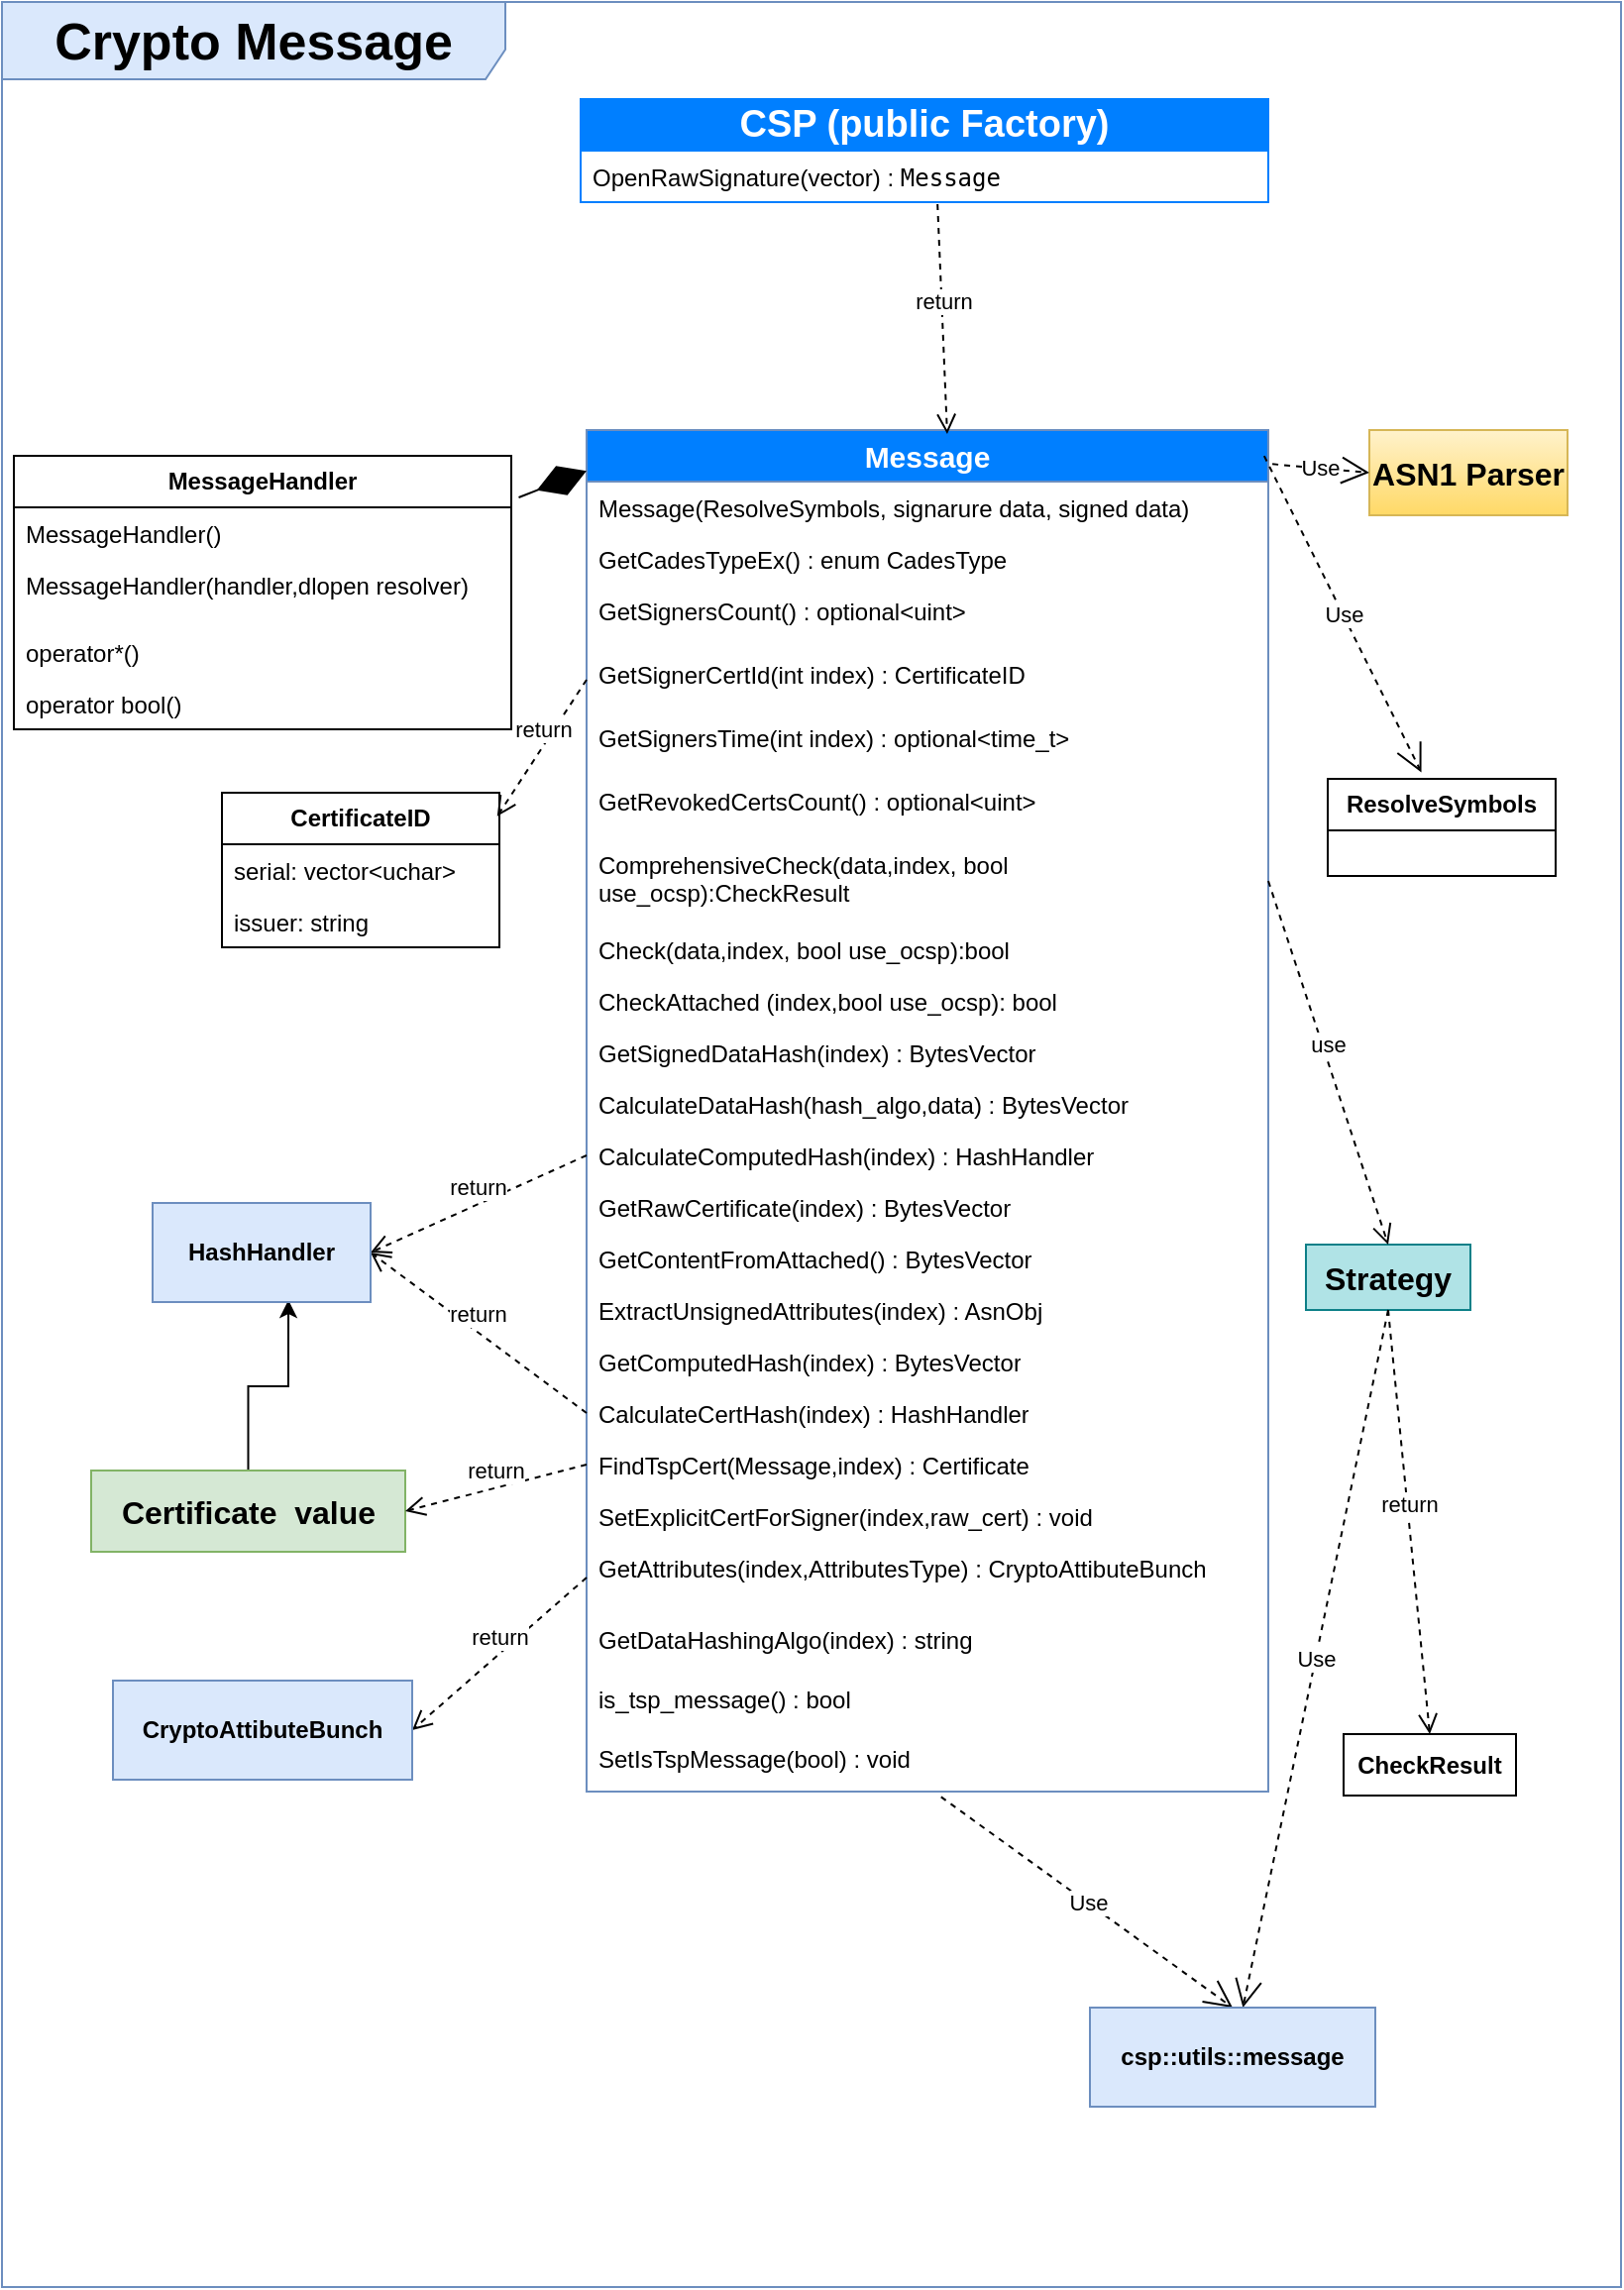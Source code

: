<mxfile scale="1" border="0" version="26.2.14" pages="17">
  <diagram name="Message" id="Yeu_dY4VLoueyP14juLA">
    <mxGraphModel dx="2529" dy="2122" grid="0" gridSize="10" guides="1" tooltips="1" connect="1" arrows="1" fold="1" page="1" pageScale="1" pageWidth="827" pageHeight="1169" math="0" shadow="0">
      <root>
        <mxCell id="0" />
        <mxCell id="1" parent="0" />
        <mxCell id="GvDOIOZbRuflXxQ-ZOLC-4" value="&lt;b&gt;&lt;font style=&quot;font-size: 26px;&quot;&gt;Crypto Message&lt;/font&gt;&lt;/b&gt;" style="shape=umlFrame;whiteSpace=wrap;html=1;pointerEvents=0;recursiveResize=0;container=1;collapsible=0;width=254;height=39;fillColor=#dae8fc;strokeColor=#6c8ebf;" parent="1" vertex="1">
          <mxGeometry x="-819" y="-1164" width="817" height="1153" as="geometry" />
        </mxCell>
        <UserObject label="&lt;font size=&quot;1&quot;&gt;&lt;b&gt;&lt;font style=&quot;font-size: 16px;&quot;&gt;Strategy&lt;/font&gt;&lt;/b&gt;&lt;/font&gt;" link="data:page/id,0wh_hYcdUtD7hr8H2msW" id="mNECVM-PnOxXxI3Q1h0U-1">
          <mxCell style="html=1;whiteSpace=wrap;fillColor=#b0e3e6;strokeColor=#0e8088;" parent="GvDOIOZbRuflXxQ-ZOLC-4" vertex="1">
            <mxGeometry x="658" y="627" width="83" height="33" as="geometry" />
          </mxCell>
        </UserObject>
        <mxCell id="zQ6Zh-LRX63uPkYwRXr8-1" value="&lt;b&gt;CheckResult&lt;/b&gt; " style="html=1;whiteSpace=wrap;container=0;" parent="GvDOIOZbRuflXxQ-ZOLC-4" vertex="1">
          <mxGeometry x="677" y="874" width="87" height="31" as="geometry" />
        </mxCell>
        <mxCell id="zQ6Zh-LRX63uPkYwRXr8-2" value="return" style="html=1;verticalAlign=bottom;endArrow=open;dashed=1;endSize=8;curved=0;rounded=0;exitX=0.5;exitY=1;exitDx=0;exitDy=0;entryX=0.5;entryY=0;entryDx=0;entryDy=0;" parent="GvDOIOZbRuflXxQ-ZOLC-4" source="mNECVM-PnOxXxI3Q1h0U-1" target="zQ6Zh-LRX63uPkYwRXr8-1" edge="1">
          <mxGeometry relative="1" as="geometry">
            <mxPoint x="474" y="907" as="sourcePoint" />
            <mxPoint x="916" y="759" as="targetPoint" />
          </mxGeometry>
        </mxCell>
        <mxCell id="XnN9rj1mT8MxuUo1-RK2-20" value="&lt;font size=&quot;1&quot;&gt;&lt;b style=&quot;font-size: 15px;&quot;&gt;Message&lt;/b&gt;&lt;/font&gt;" style="swimlane;fontStyle=0;childLayout=stackLayout;horizontal=1;startSize=26;fillColor=#007FFF;horizontalStack=0;resizeParent=1;resizeParentMax=0;resizeLast=0;collapsible=1;marginBottom=0;whiteSpace=wrap;html=1;strokeColor=#6c8ebf;fontColor=#FFFFFF;" parent="GvDOIOZbRuflXxQ-ZOLC-4" vertex="1">
          <mxGeometry x="295" y="216" width="344" height="687" as="geometry" />
        </mxCell>
        <mxCell id="XnN9rj1mT8MxuUo1-RK2-21" value="Message(ResolveSymbols, signarure data, signed data)" style="text;strokeColor=none;fillColor=none;align=left;verticalAlign=top;spacingLeft=4;spacingRight=4;overflow=hidden;rotatable=0;points=[[0,0.5],[1,0.5]];portConstraint=eastwest;whiteSpace=wrap;html=1;" parent="XnN9rj1mT8MxuUo1-RK2-20" vertex="1">
          <mxGeometry y="26" width="344" height="26" as="geometry" />
        </mxCell>
        <mxCell id="XnN9rj1mT8MxuUo1-RK2-22" value="GetCadesTypeEx() : enum CadesType" style="text;strokeColor=none;fillColor=none;align=left;verticalAlign=top;spacingLeft=4;spacingRight=4;overflow=hidden;rotatable=0;points=[[0,0.5],[1,0.5]];portConstraint=eastwest;whiteSpace=wrap;html=1;" parent="XnN9rj1mT8MxuUo1-RK2-20" vertex="1">
          <mxGeometry y="52" width="344" height="26" as="geometry" />
        </mxCell>
        <mxCell id="XnN9rj1mT8MxuUo1-RK2-30" value="GetSignersCount() : optional&amp;lt;uint&amp;gt;" style="text;strokeColor=none;fillColor=none;align=left;verticalAlign=top;spacingLeft=4;spacingRight=4;overflow=hidden;rotatable=0;points=[[0,0.5],[1,0.5]];portConstraint=eastwest;whiteSpace=wrap;html=1;" parent="XnN9rj1mT8MxuUo1-RK2-20" vertex="1">
          <mxGeometry y="78" width="344" height="32" as="geometry" />
        </mxCell>
        <mxCell id="bhYkbU638XciZvY1NUgi-5" value="GetSignerCertId(int index) : CertificateID" style="text;strokeColor=none;fillColor=none;align=left;verticalAlign=top;spacingLeft=4;spacingRight=4;overflow=hidden;rotatable=0;points=[[0,0.5],[1,0.5]];portConstraint=eastwest;whiteSpace=wrap;html=1;" parent="XnN9rj1mT8MxuUo1-RK2-20" vertex="1">
          <mxGeometry y="110" width="344" height="32" as="geometry" />
        </mxCell>
        <mxCell id="zwSKOXCo6LhMHY_lzras-1" value="GetSignersTime(int index) :&amp;nbsp;optional&amp;lt;time_t&amp;gt;" style="text;strokeColor=none;fillColor=none;align=left;verticalAlign=top;spacingLeft=4;spacingRight=4;overflow=hidden;rotatable=0;points=[[0,0.5],[1,0.5]];portConstraint=eastwest;whiteSpace=wrap;html=1;" parent="XnN9rj1mT8MxuUo1-RK2-20" vertex="1">
          <mxGeometry y="142" width="344" height="32" as="geometry" />
        </mxCell>
        <mxCell id="U_N-AK2l_mcDsKYONGYf-13" value="GetRevokedCertsCount() :&amp;nbsp;optional&amp;lt;uint&amp;gt;" style="text;strokeColor=none;fillColor=none;align=left;verticalAlign=top;spacingLeft=4;spacingRight=4;overflow=hidden;rotatable=0;points=[[0,0.5],[1,0.5]];portConstraint=eastwest;whiteSpace=wrap;html=1;" parent="XnN9rj1mT8MxuUo1-RK2-20" vertex="1">
          <mxGeometry y="174" width="344" height="32" as="geometry" />
        </mxCell>
        <mxCell id="zwSKOXCo6LhMHY_lzras-2" value="ComprehensiveCheck(data,index, bool use_ocsp):CheckResult" style="text;strokeColor=none;fillColor=none;align=left;verticalAlign=top;spacingLeft=4;spacingRight=4;overflow=hidden;rotatable=0;points=[[0,0.5],[1,0.5]];portConstraint=eastwest;whiteSpace=wrap;html=1;" parent="XnN9rj1mT8MxuUo1-RK2-20" vertex="1">
          <mxGeometry y="206" width="344" height="43" as="geometry" />
        </mxCell>
        <mxCell id="XnN9rj1mT8MxuUo1-RK2-32" value="Check(data,index, bool use_ocsp):bool" style="text;strokeColor=none;fillColor=none;align=left;verticalAlign=top;spacingLeft=4;spacingRight=4;overflow=hidden;rotatable=0;points=[[0,0.5],[1,0.5]];portConstraint=eastwest;whiteSpace=wrap;html=1;" parent="XnN9rj1mT8MxuUo1-RK2-20" vertex="1">
          <mxGeometry y="249" width="344" height="26" as="geometry" />
        </mxCell>
        <mxCell id="zwSKOXCo6LhMHY_lzras-6" value="CheckAttached (index,bool use_ocsp): bool" style="text;strokeColor=none;fillColor=none;align=left;verticalAlign=top;spacingLeft=4;spacingRight=4;overflow=hidden;rotatable=0;points=[[0,0.5],[1,0.5]];portConstraint=eastwest;whiteSpace=wrap;html=1;" parent="XnN9rj1mT8MxuUo1-RK2-20" vertex="1">
          <mxGeometry y="275" width="344" height="26" as="geometry" />
        </mxCell>
        <mxCell id="zwSKOXCo6LhMHY_lzras-7" value="GetSignedDataHash(index) : BytesVector" style="text;strokeColor=none;fillColor=none;align=left;verticalAlign=top;spacingLeft=4;spacingRight=4;overflow=hidden;rotatable=0;points=[[0,0.5],[1,0.5]];portConstraint=eastwest;whiteSpace=wrap;html=1;" parent="XnN9rj1mT8MxuUo1-RK2-20" vertex="1">
          <mxGeometry y="301" width="344" height="26" as="geometry" />
        </mxCell>
        <mxCell id="zwSKOXCo6LhMHY_lzras-8" value="CalculateDataHash(hash_algo,data) : BytesVector" style="text;strokeColor=none;fillColor=none;align=left;verticalAlign=top;spacingLeft=4;spacingRight=4;overflow=hidden;rotatable=0;points=[[0,0.5],[1,0.5]];portConstraint=eastwest;whiteSpace=wrap;html=1;" parent="XnN9rj1mT8MxuUo1-RK2-20" vertex="1">
          <mxGeometry y="327" width="344" height="26" as="geometry" />
        </mxCell>
        <mxCell id="zwSKOXCo6LhMHY_lzras-9" value="CalculateComputedHash(index) : HashHandler" style="text;strokeColor=none;fillColor=none;align=left;verticalAlign=top;spacingLeft=4;spacingRight=4;overflow=hidden;rotatable=0;points=[[0,0.5],[1,0.5]];portConstraint=eastwest;whiteSpace=wrap;html=1;" parent="XnN9rj1mT8MxuUo1-RK2-20" vertex="1">
          <mxGeometry y="353" width="344" height="26" as="geometry" />
        </mxCell>
        <mxCell id="zwSKOXCo6LhMHY_lzras-10" value="GetRawCertificate(index) : BytesVector" style="text;strokeColor=none;fillColor=none;align=left;verticalAlign=top;spacingLeft=4;spacingRight=4;overflow=hidden;rotatable=0;points=[[0,0.5],[1,0.5]];portConstraint=eastwest;whiteSpace=wrap;html=1;" parent="XnN9rj1mT8MxuUo1-RK2-20" vertex="1">
          <mxGeometry y="379" width="344" height="26" as="geometry" />
        </mxCell>
        <mxCell id="zwSKOXCo6LhMHY_lzras-11" value="GetContentFromAttached() : BytesVector" style="text;strokeColor=none;fillColor=none;align=left;verticalAlign=top;spacingLeft=4;spacingRight=4;overflow=hidden;rotatable=0;points=[[0,0.5],[1,0.5]];portConstraint=eastwest;whiteSpace=wrap;html=1;" parent="XnN9rj1mT8MxuUo1-RK2-20" vertex="1">
          <mxGeometry y="405" width="344" height="26" as="geometry" />
        </mxCell>
        <mxCell id="zwSKOXCo6LhMHY_lzras-12" value="ExtractUnsignedAttributes(index) : AsnObj" style="text;strokeColor=none;fillColor=none;align=left;verticalAlign=top;spacingLeft=4;spacingRight=4;overflow=hidden;rotatable=0;points=[[0,0.5],[1,0.5]];portConstraint=eastwest;whiteSpace=wrap;html=1;" parent="XnN9rj1mT8MxuUo1-RK2-20" vertex="1">
          <mxGeometry y="431" width="344" height="26" as="geometry" />
        </mxCell>
        <mxCell id="zwSKOXCo6LhMHY_lzras-13" value="GetComputedHash(index) : BytesVector" style="text;strokeColor=none;fillColor=none;align=left;verticalAlign=top;spacingLeft=4;spacingRight=4;overflow=hidden;rotatable=0;points=[[0,0.5],[1,0.5]];portConstraint=eastwest;whiteSpace=wrap;html=1;" parent="XnN9rj1mT8MxuUo1-RK2-20" vertex="1">
          <mxGeometry y="457" width="344" height="26" as="geometry" />
        </mxCell>
        <mxCell id="zwSKOXCo6LhMHY_lzras-14" value="CalculateCertHash(index) : HashHandler" style="text;strokeColor=none;fillColor=none;align=left;verticalAlign=top;spacingLeft=4;spacingRight=4;overflow=hidden;rotatable=0;points=[[0,0.5],[1,0.5]];portConstraint=eastwest;whiteSpace=wrap;html=1;" parent="XnN9rj1mT8MxuUo1-RK2-20" vertex="1">
          <mxGeometry y="483" width="344" height="26" as="geometry" />
        </mxCell>
        <mxCell id="zwSKOXCo6LhMHY_lzras-15" value="FindTspCert(Message,index) : Certificate" style="text;strokeColor=none;fillColor=none;align=left;verticalAlign=top;spacingLeft=4;spacingRight=4;overflow=hidden;rotatable=0;points=[[0,0.5],[1,0.5]];portConstraint=eastwest;whiteSpace=wrap;html=1;" parent="XnN9rj1mT8MxuUo1-RK2-20" vertex="1">
          <mxGeometry y="509" width="344" height="26" as="geometry" />
        </mxCell>
        <mxCell id="zwSKOXCo6LhMHY_lzras-16" value="SetExplicitCertForSigner(index,raw_cert) : void" style="text;strokeColor=none;fillColor=none;align=left;verticalAlign=top;spacingLeft=4;spacingRight=4;overflow=hidden;rotatable=0;points=[[0,0.5],[1,0.5]];portConstraint=eastwest;whiteSpace=wrap;html=1;" parent="XnN9rj1mT8MxuUo1-RK2-20" vertex="1">
          <mxGeometry y="535" width="344" height="26" as="geometry" />
        </mxCell>
        <mxCell id="bhYkbU638XciZvY1NUgi-18" value="GetAttributes(index,AttributesType) : CryptoAttibuteBunch" style="text;strokeColor=none;fillColor=none;align=left;verticalAlign=top;spacingLeft=4;spacingRight=4;overflow=hidden;rotatable=0;points=[[0,0.5],[1,0.5]];portConstraint=eastwest;whiteSpace=wrap;html=1;" parent="XnN9rj1mT8MxuUo1-RK2-20" vertex="1">
          <mxGeometry y="561" width="344" height="36" as="geometry" />
        </mxCell>
        <mxCell id="zwSKOXCo6LhMHY_lzras-17" value="GetDataHashingAlgo(index) : string" style="text;strokeColor=none;fillColor=none;align=left;verticalAlign=top;spacingLeft=4;spacingRight=4;overflow=hidden;rotatable=0;points=[[0,0.5],[1,0.5]];portConstraint=eastwest;whiteSpace=wrap;html=1;" parent="XnN9rj1mT8MxuUo1-RK2-20" vertex="1">
          <mxGeometry y="597" width="344" height="30" as="geometry" />
        </mxCell>
        <mxCell id="zwSKOXCo6LhMHY_lzras-19" value="is_tsp_message() : bool" style="text;strokeColor=none;fillColor=none;align=left;verticalAlign=top;spacingLeft=4;spacingRight=4;overflow=hidden;rotatable=0;points=[[0,0.5],[1,0.5]];portConstraint=eastwest;whiteSpace=wrap;html=1;" parent="XnN9rj1mT8MxuUo1-RK2-20" vertex="1">
          <mxGeometry y="627" width="344" height="30" as="geometry" />
        </mxCell>
        <mxCell id="zwSKOXCo6LhMHY_lzras-18" value="SetIsTspMessage(bool) : void" style="text;strokeColor=none;fillColor=none;align=left;verticalAlign=top;spacingLeft=4;spacingRight=4;overflow=hidden;rotatable=0;points=[[0,0.5],[1,0.5]];portConstraint=eastwest;whiteSpace=wrap;html=1;" parent="XnN9rj1mT8MxuUo1-RK2-20" vertex="1">
          <mxGeometry y="657" width="344" height="30" as="geometry" />
        </mxCell>
        <mxCell id="zwSKOXCo6LhMHY_lzras-302" value="use" style="html=1;verticalAlign=bottom;endArrow=open;dashed=1;endSize=8;curved=0;rounded=0;exitX=1;exitY=0.5;exitDx=0;exitDy=0;entryX=0.5;entryY=0;entryDx=0;entryDy=0;" parent="GvDOIOZbRuflXxQ-ZOLC-4" source="zwSKOXCo6LhMHY_lzras-2" target="mNECVM-PnOxXxI3Q1h0U-1" edge="1">
          <mxGeometry relative="1" as="geometry">
            <mxPoint x="696" y="764" as="sourcePoint" />
            <mxPoint x="1275" y="806" as="targetPoint" />
          </mxGeometry>
        </mxCell>
        <mxCell id="U_N-AK2l_mcDsKYONGYf-5" value="&lt;b&gt;MessageHandler&lt;/b&gt;" style="swimlane;fontStyle=0;childLayout=stackLayout;horizontal=1;startSize=26;fillColor=none;horizontalStack=0;resizeParent=1;resizeParentMax=0;resizeLast=0;collapsible=1;marginBottom=0;whiteSpace=wrap;html=1;" parent="GvDOIOZbRuflXxQ-ZOLC-4" vertex="1">
          <mxGeometry x="6" y="229" width="251" height="138" as="geometry" />
        </mxCell>
        <mxCell id="U_N-AK2l_mcDsKYONGYf-6" value="MessageHandler()" style="text;strokeColor=none;fillColor=none;align=left;verticalAlign=top;spacingLeft=4;spacingRight=4;overflow=hidden;rotatable=0;points=[[0,0.5],[1,0.5]];portConstraint=eastwest;whiteSpace=wrap;html=1;" parent="U_N-AK2l_mcDsKYONGYf-5" vertex="1">
          <mxGeometry y="26" width="251" height="26" as="geometry" />
        </mxCell>
        <mxCell id="U_N-AK2l_mcDsKYONGYf-9" value="MessageHandler(handler,dlopen resolver)" style="text;strokeColor=none;fillColor=none;align=left;verticalAlign=top;spacingLeft=4;spacingRight=4;overflow=hidden;rotatable=0;points=[[0,0.5],[1,0.5]];portConstraint=eastwest;whiteSpace=wrap;html=1;" parent="U_N-AK2l_mcDsKYONGYf-5" vertex="1">
          <mxGeometry y="52" width="251" height="34" as="geometry" />
        </mxCell>
        <mxCell id="U_N-AK2l_mcDsKYONGYf-7" value="operator*()" style="text;strokeColor=none;fillColor=none;align=left;verticalAlign=top;spacingLeft=4;spacingRight=4;overflow=hidden;rotatable=0;points=[[0,0.5],[1,0.5]];portConstraint=eastwest;whiteSpace=wrap;html=1;" parent="U_N-AK2l_mcDsKYONGYf-5" vertex="1">
          <mxGeometry y="86" width="251" height="26" as="geometry" />
        </mxCell>
        <mxCell id="U_N-AK2l_mcDsKYONGYf-8" value="operator bool()" style="text;strokeColor=none;fillColor=none;align=left;verticalAlign=top;spacingLeft=4;spacingRight=4;overflow=hidden;rotatable=0;points=[[0,0.5],[1,0.5]];portConstraint=eastwest;whiteSpace=wrap;html=1;" parent="U_N-AK2l_mcDsKYONGYf-5" vertex="1">
          <mxGeometry y="112" width="251" height="26" as="geometry" />
        </mxCell>
        <mxCell id="zwSKOXCo6LhMHY_lzras-5" value="" style="endArrow=diamondThin;endFill=1;endSize=24;html=1;rounded=0;exitX=1.015;exitY=0.152;exitDx=0;exitDy=0;entryX=0;entryY=0.03;entryDx=0;entryDy=0;entryPerimeter=0;exitPerimeter=0;" parent="GvDOIOZbRuflXxQ-ZOLC-4" source="U_N-AK2l_mcDsKYONGYf-5" target="XnN9rj1mT8MxuUo1-RK2-20" edge="1">
          <mxGeometry width="160" relative="1" as="geometry">
            <mxPoint x="237.0" y="371" as="sourcePoint" />
            <mxPoint x="941" y="525" as="targetPoint" />
          </mxGeometry>
        </mxCell>
        <mxCell id="zwSKOXCo6LhMHY_lzras-304" value="return" style="html=1;verticalAlign=bottom;endArrow=open;dashed=1;endSize=8;curved=0;rounded=0;entryX=1;entryY=0.5;entryDx=0;entryDy=0;exitX=0;exitY=0.5;exitDx=0;exitDy=0;" parent="GvDOIOZbRuflXxQ-ZOLC-4" source="zwSKOXCo6LhMHY_lzras-14" target="ig2Cw0a5bqEWQDMITtO_-1" edge="1">
          <mxGeometry relative="1" as="geometry">
            <mxPoint x="637" y="772" as="sourcePoint" />
            <mxPoint x="175.1" y="628.886" as="targetPoint" />
          </mxGeometry>
        </mxCell>
        <mxCell id="zwSKOXCo6LhMHY_lzras-303" value="return" style="html=1;verticalAlign=bottom;endArrow=open;dashed=1;endSize=8;curved=0;rounded=0;exitX=0;exitY=0.5;exitDx=0;exitDy=0;entryX=1;entryY=0.5;entryDx=0;entryDy=0;" parent="GvDOIOZbRuflXxQ-ZOLC-4" source="zwSKOXCo6LhMHY_lzras-9" target="ig2Cw0a5bqEWQDMITtO_-1" edge="1">
          <mxGeometry relative="1" as="geometry">
            <mxPoint x="570" y="750" as="sourcePoint" />
            <mxPoint x="176.2" y="627.968" as="targetPoint" />
          </mxGeometry>
        </mxCell>
        <mxCell id="bhYkbU638XciZvY1NUgi-6" value="&lt;b&gt;CertificateID&lt;/b&gt;" style="swimlane;fontStyle=0;childLayout=stackLayout;horizontal=1;startSize=26;fillColor=none;horizontalStack=0;resizeParent=1;resizeParentMax=0;resizeLast=0;collapsible=1;marginBottom=0;whiteSpace=wrap;html=1;" parent="GvDOIOZbRuflXxQ-ZOLC-4" vertex="1">
          <mxGeometry x="111" y="399" width="140" height="78" as="geometry" />
        </mxCell>
        <mxCell id="bhYkbU638XciZvY1NUgi-7" value="serial: vector&amp;lt;uchar&amp;gt;" style="text;strokeColor=none;fillColor=none;align=left;verticalAlign=top;spacingLeft=4;spacingRight=4;overflow=hidden;rotatable=0;points=[[0,0.5],[1,0.5]];portConstraint=eastwest;whiteSpace=wrap;html=1;" parent="bhYkbU638XciZvY1NUgi-6" vertex="1">
          <mxGeometry y="26" width="140" height="26" as="geometry" />
        </mxCell>
        <mxCell id="bhYkbU638XciZvY1NUgi-8" value="issuer: string" style="text;strokeColor=none;fillColor=none;align=left;verticalAlign=top;spacingLeft=4;spacingRight=4;overflow=hidden;rotatable=0;points=[[0,0.5],[1,0.5]];portConstraint=eastwest;whiteSpace=wrap;html=1;" parent="bhYkbU638XciZvY1NUgi-6" vertex="1">
          <mxGeometry y="52" width="140" height="26" as="geometry" />
        </mxCell>
        <mxCell id="bhYkbU638XciZvY1NUgi-17" value="return" style="html=1;verticalAlign=bottom;endArrow=open;dashed=1;endSize=8;curved=0;rounded=0;exitX=0;exitY=0.5;exitDx=0;exitDy=0;entryX=0.992;entryY=0.153;entryDx=0;entryDy=0;entryPerimeter=0;" parent="GvDOIOZbRuflXxQ-ZOLC-4" source="bhYkbU638XciZvY1NUgi-5" target="bhYkbU638XciZvY1NUgi-6" edge="1">
          <mxGeometry relative="1" as="geometry">
            <mxPoint x="532" y="676" as="sourcePoint" />
            <mxPoint x="452" y="676" as="targetPoint" />
          </mxGeometry>
        </mxCell>
        <UserObject label="&lt;font size=&quot;1&quot;&gt;&lt;b&gt;&lt;font style=&quot;font-size: 16px;&quot;&gt;ASN1 Parser&lt;/font&gt;&lt;/b&gt;&lt;/font&gt;" link="data:page/id,K9csmy32tpbCSeU4OQ-h" id="TuwQGfYTJdxtwAWuolRP-1">
          <mxCell style="html=1;whiteSpace=wrap;fillColor=#fff2cc;gradientColor=#ffd966;strokeColor=#d6b656;" parent="GvDOIOZbRuflXxQ-ZOLC-4" vertex="1">
            <mxGeometry x="690" y="216" width="100" height="43" as="geometry" />
          </mxCell>
        </UserObject>
        <mxCell id="bhYkbU638XciZvY1NUgi-54" value="Use" style="endArrow=open;endSize=12;dashed=1;html=1;rounded=0;entryX=0;entryY=0.5;entryDx=0;entryDy=0;exitX=1.006;exitY=0.025;exitDx=0;exitDy=0;exitPerimeter=0;" parent="GvDOIOZbRuflXxQ-ZOLC-4" source="XnN9rj1mT8MxuUo1-RK2-20" target="TuwQGfYTJdxtwAWuolRP-1" edge="1">
          <mxGeometry width="160" relative="1" as="geometry">
            <mxPoint x="1653" y="649" as="sourcePoint" />
            <mxPoint x="1384.811" y="169.861" as="targetPoint" />
          </mxGeometry>
        </mxCell>
        <mxCell id="XnN9rj1mT8MxuUo1-RK2-39" value="&lt;b&gt;ResolveSymbols&lt;/b&gt;" style="swimlane;fontStyle=0;childLayout=stackLayout;horizontal=1;startSize=26;fillColor=none;horizontalStack=0;resizeParent=1;resizeParentMax=0;resizeLast=0;collapsible=1;marginBottom=0;whiteSpace=wrap;html=1;" parent="GvDOIOZbRuflXxQ-ZOLC-4" vertex="1">
          <mxGeometry x="669" y="392" width="115" height="49" as="geometry" />
        </mxCell>
        <mxCell id="U_N-AK2l_mcDsKYONGYf-15" value="Use" style="endArrow=open;endSize=12;dashed=1;html=1;rounded=0;entryX=0.411;entryY=-0.067;entryDx=0;entryDy=0;exitX=0.994;exitY=0.019;exitDx=0;exitDy=0;exitPerimeter=0;entryPerimeter=0;" parent="GvDOIOZbRuflXxQ-ZOLC-4" source="XnN9rj1mT8MxuUo1-RK2-20" target="XnN9rj1mT8MxuUo1-RK2-39" edge="1">
          <mxGeometry width="160" relative="1" as="geometry">
            <mxPoint x="721" y="525" as="sourcePoint" />
            <mxPoint x="881" y="525" as="targetPoint" />
          </mxGeometry>
        </mxCell>
        <mxCell id="igCkx135AqYYwudUMqV2-1" value="" style="edgeStyle=orthogonalEdgeStyle;rounded=0;orthogonalLoop=1;jettySize=auto;html=1;entryX=0.623;entryY=0.98;entryDx=0;entryDy=0;entryPerimeter=0;" parent="GvDOIOZbRuflXxQ-ZOLC-4" source="GvDOIOZbRuflXxQ-ZOLC-1" target="ig2Cw0a5bqEWQDMITtO_-1" edge="1">
          <mxGeometry relative="1" as="geometry">
            <mxPoint x="126" y="677" as="targetPoint" />
            <Array as="points" />
          </mxGeometry>
        </mxCell>
        <UserObject label="&lt;font size=&quot;1&quot;&gt;&lt;b&gt;&lt;font style=&quot;font-size: 16px;&quot;&gt;Certificate&amp;nbsp; value&lt;/font&gt;&lt;/b&gt;&lt;/font&gt;" link="data:page/id,1bFHnAT85-PuNNmaz-Uw" id="GvDOIOZbRuflXxQ-ZOLC-1">
          <mxCell style="html=1;whiteSpace=wrap;fillColor=#d5e8d4;strokeColor=#82b366;" parent="GvDOIOZbRuflXxQ-ZOLC-4" vertex="1">
            <mxGeometry x="45" y="741" width="158.5" height="41" as="geometry" />
          </mxCell>
        </UserObject>
        <mxCell id="GvDOIOZbRuflXxQ-ZOLC-2" value="return" style="html=1;verticalAlign=bottom;endArrow=open;dashed=1;endSize=8;curved=0;rounded=0;exitX=0;exitY=0.5;exitDx=0;exitDy=0;entryX=1;entryY=0.5;entryDx=0;entryDy=0;" parent="GvDOIOZbRuflXxQ-ZOLC-4" source="zwSKOXCo6LhMHY_lzras-15" target="GvDOIOZbRuflXxQ-ZOLC-1" edge="1">
          <mxGeometry relative="1" as="geometry">
            <mxPoint x="511" y="1017" as="sourcePoint" />
            <mxPoint x="431" y="1017" as="targetPoint" />
          </mxGeometry>
        </mxCell>
        <mxCell id="zwSKOXCo6LhMHY_lzras-320" value="Use" style="endArrow=open;endSize=12;dashed=1;html=1;rounded=0;exitX=0.52;exitY=1.089;exitDx=0;exitDy=0;exitPerimeter=0;entryX=0.5;entryY=0;entryDx=0;entryDy=0;" parent="GvDOIOZbRuflXxQ-ZOLC-4" source="zwSKOXCo6LhMHY_lzras-18" target="ui3EULLaUO98DiRxjW0K-2" edge="1">
          <mxGeometry width="160" relative="1" as="geometry">
            <mxPoint x="475" y="1232" as="sourcePoint" />
            <mxPoint x="465" y="1066" as="targetPoint" />
          </mxGeometry>
        </mxCell>
        <mxCell id="zwSKOXCo6LhMHY_lzras-319" value="Use" style="endArrow=open;endSize=12;dashed=1;html=1;rounded=0;exitX=0.5;exitY=1;exitDx=0;exitDy=0;" parent="GvDOIOZbRuflXxQ-ZOLC-4" source="mNECVM-PnOxXxI3Q1h0U-1" target="ui3EULLaUO98DiRxjW0K-2" edge="1">
          <mxGeometry width="160" relative="1" as="geometry">
            <mxPoint x="1605" y="982" as="sourcePoint" />
            <mxPoint x="718" y="1059.282" as="targetPoint" />
          </mxGeometry>
        </mxCell>
        <mxCell id="bhYkbU638XciZvY1NUgi-19" value="return" style="html=1;verticalAlign=bottom;endArrow=open;dashed=1;endSize=8;curved=0;rounded=0;exitX=0;exitY=0.5;exitDx=0;exitDy=0;entryX=1;entryY=0.5;entryDx=0;entryDy=0;" parent="GvDOIOZbRuflXxQ-ZOLC-4" source="bhYkbU638XciZvY1NUgi-18" target="NXvSD3Vfmni3jWOORYeH-1" edge="1">
          <mxGeometry relative="1" as="geometry">
            <mxPoint x="712" y="492" as="sourcePoint" />
            <mxPoint x="796" y="649" as="targetPoint" />
          </mxGeometry>
        </mxCell>
        <UserObject label="&lt;b&gt;csp::utils::message&lt;/b&gt;" link="data:page/id,3fs5OdzlZfauDCGkRtck" id="ui3EULLaUO98DiRxjW0K-2">
          <mxCell style="html=1;whiteSpace=wrap;fillColor=#dae8fc;strokeColor=#6c8ebf;" parent="GvDOIOZbRuflXxQ-ZOLC-4" vertex="1">
            <mxGeometry x="549" y="1012" width="144" height="50" as="geometry" />
          </mxCell>
        </UserObject>
        <UserObject label="&lt;b&gt;HashHandler&lt;/b&gt;" link="data:page/id,3fs5OdzlZfauDCGkRtck" id="ig2Cw0a5bqEWQDMITtO_-1">
          <mxCell style="html=1;whiteSpace=wrap;fillColor=#dae8fc;strokeColor=#6c8ebf;" parent="GvDOIOZbRuflXxQ-ZOLC-4" vertex="1">
            <mxGeometry x="76" y="606" width="110" height="50" as="geometry" />
          </mxCell>
        </UserObject>
        <UserObject label="&lt;b&gt;CryptoAttibuteBunch&lt;/b&gt;" link="data:page/id,3fs5OdzlZfauDCGkRtck" id="NXvSD3Vfmni3jWOORYeH-1">
          <mxCell style="html=1;whiteSpace=wrap;fillColor=#dae8fc;strokeColor=#6c8ebf;" parent="GvDOIOZbRuflXxQ-ZOLC-4" vertex="1">
            <mxGeometry x="56" y="847" width="151" height="50" as="geometry" />
          </mxCell>
        </UserObject>
        <mxCell id="XnN9rj1mT8MxuUo1-RK2-5" value="&lt;font size=&quot;1&quot; color=&quot;#ffffff&quot;&gt;&lt;b style=&quot;font-size: 19px;&quot;&gt;CSP (public Factory)&lt;/b&gt;&lt;/font&gt;" style="swimlane;fontStyle=0;childLayout=stackLayout;horizontal=1;startSize=26;fillColor=#007FFF;horizontalStack=0;resizeParent=1;resizeParentMax=0;resizeLast=0;collapsible=1;marginBottom=0;whiteSpace=wrap;html=1;strokeColor=#007FFF;" parent="GvDOIOZbRuflXxQ-ZOLC-4" vertex="1">
          <mxGeometry x="292" y="49" width="347" height="52" as="geometry" />
        </mxCell>
        <mxCell id="XnN9rj1mT8MxuUo1-RK2-7" value="OpenRawSignature(vector) : &lt;code class=&quot;lang-cpp&quot;&gt;&lt;span&gt;&lt;span class=&quot;hljs-function&quot;&gt;&lt;span class=&quot;hljs-title&quot;&gt;Message&lt;/span&gt;&lt;span class=&quot;hljs-params&quot;&gt;&lt;/span&gt;&lt;/span&gt;&lt;/span&gt;&lt;/code&gt; " style="text;strokeColor=none;fillColor=none;align=left;verticalAlign=top;spacingLeft=4;spacingRight=4;overflow=hidden;rotatable=0;points=[[0,0.5],[1,0.5]];portConstraint=eastwest;whiteSpace=wrap;html=1;" parent="XnN9rj1mT8MxuUo1-RK2-5" vertex="1">
          <mxGeometry y="26" width="347" height="26" as="geometry" />
        </mxCell>
        <mxCell id="XnN9rj1mT8MxuUo1-RK2-46" value="return" style="html=1;verticalAlign=bottom;endArrow=open;dashed=1;endSize=8;curved=0;rounded=0;exitX=0.519;exitY=1.038;exitDx=0;exitDy=0;exitPerimeter=0;entryX=0.529;entryY=0.003;entryDx=0;entryDy=0;entryPerimeter=0;" parent="GvDOIOZbRuflXxQ-ZOLC-4" source="XnN9rj1mT8MxuUo1-RK2-7" target="XnN9rj1mT8MxuUo1-RK2-20" edge="1">
          <mxGeometry relative="1" as="geometry">
            <mxPoint x="707" y="670" as="sourcePoint" />
            <mxPoint x="627" y="670" as="targetPoint" />
          </mxGeometry>
        </mxCell>
      </root>
    </mxGraphModel>
  </diagram>
  <diagram id="3fs5OdzlZfauDCGkRtck" name="Message 2">
    <mxGraphModel dx="2876" dy="2343" grid="0" gridSize="10" guides="1" tooltips="1" connect="1" arrows="1" fold="1" page="1" pageScale="1" pageWidth="827" pageHeight="1169" math="0" shadow="0">
      <root>
        <mxCell id="0" />
        <mxCell id="1" parent="0" />
        <mxCell id="FDCzWwT7wWlpIFNaG3zE-12" value="&lt;font color=&quot;#ffffff&quot;&gt;&lt;b&gt;csp::utils::message&lt;/b&gt;&lt;/font&gt;" style="swimlane;fontStyle=0;childLayout=stackLayout;horizontal=1;startSize=26;fillColor=#007FFF;horizontalStack=0;resizeParent=1;resizeParentMax=0;resizeLast=0;collapsible=1;marginBottom=0;whiteSpace=wrap;html=1;" vertex="1" parent="1">
          <mxGeometry x="-618" y="-1111" width="500" height="286" as="geometry" />
        </mxCell>
        <mxCell id="FDCzWwT7wWlpIFNaG3zE-13" value="InternalCadesTypeToCspType(enum CadesType) :int" style="text;strokeColor=none;fillColor=none;align=left;verticalAlign=top;spacingLeft=4;spacingRight=4;overflow=hidden;rotatable=0;points=[[0,0.5],[1,0.5]];portConstraint=eastwest;whiteSpace=wrap;html=1;" vertex="1" parent="FDCzWwT7wWlpIFNaG3zE-12">
          <mxGeometry y="26" width="500" height="26" as="geometry" />
        </mxCell>
        <mxCell id="FDCzWwT7wWlpIFNaG3zE-14" value="InternalCadesTypeToString (enum CadesType ) :int" style="text;strokeColor=none;fillColor=none;align=left;verticalAlign=top;spacingLeft=4;spacingRight=4;overflow=hidden;rotatable=0;points=[[0,0.5],[1,0.5]];portConstraint=eastwest;whiteSpace=wrap;html=1;" vertex="1" parent="FDCzWwT7wWlpIFNaG3zE-12">
          <mxGeometry y="52" width="500" height="26" as="geometry" />
        </mxCell>
        <mxCell id="FDCzWwT7wWlpIFNaG3zE-15" value="FindSigContentIndex(AsnObj root_sig_asn) : uint64_t" style="text;strokeColor=none;fillColor=none;align=left;verticalAlign=top;spacingLeft=4;spacingRight=4;overflow=hidden;rotatable=0;points=[[0,0.5],[1,0.5]];portConstraint=eastwest;whiteSpace=wrap;html=1;" vertex="1" parent="FDCzWwT7wWlpIFNaG3zE-12">
          <mxGeometry y="78" width="500" height="26" as="geometry" />
        </mxCell>
        <mxCell id="FDCzWwT7wWlpIFNaG3zE-16" value="FindSignerInfosIndex(AsnObj signed_data) : uint64_t" style="text;strokeColor=none;fillColor=none;align=left;verticalAlign=top;spacingLeft=4;spacingRight=4;overflow=hidden;rotatable=0;points=[[0,0.5],[1,0.5]];portConstraint=eastwest;whiteSpace=wrap;html=1;" vertex="1" parent="FDCzWwT7wWlpIFNaG3zE-12">
          <mxGeometry y="104" width="500" height="26" as="geometry" />
        </mxCell>
        <mxCell id="FDCzWwT7wWlpIFNaG3zE-17" value="FindOcspLinksInAuthorityInfo(AsnObj authority_info) : uint64_t" style="text;strokeColor=none;fillColor=none;align=left;verticalAlign=top;spacingLeft=4;spacingRight=4;overflow=hidden;rotatable=0;points=[[0,0.5],[1,0.5]];portConstraint=eastwest;whiteSpace=wrap;html=1;" vertex="1" parent="FDCzWwT7wWlpIFNaG3zE-12">
          <mxGeometry y="130" width="500" height="26" as="geometry" />
        </mxCell>
        <mxCell id="FDCzWwT7wWlpIFNaG3zE-18" value="CountAttributesWithOid(CryptoAttributesBunch, string oid) : uint64_t" style="text;strokeColor=none;fillColor=none;align=left;verticalAlign=top;spacingLeft=4;spacingRight=4;overflow=hidden;rotatable=0;points=[[0,0.5],[1,0.5]];portConstraint=eastwest;whiteSpace=wrap;html=1;" vertex="1" parent="FDCzWwT7wWlpIFNaG3zE-12">
          <mxGeometry y="156" width="500" height="26" as="geometry" />
        </mxCell>
        <mxCell id="FDCzWwT7wWlpIFNaG3zE-19" value="ExtractAsnSignersInfo (index, raw_sinature) : AsnObj" style="text;strokeColor=none;fillColor=none;align=left;verticalAlign=top;spacingLeft=4;spacingRight=4;overflow=hidden;rotatable=0;points=[[0,0.5],[1,0.5]];portConstraint=eastwest;whiteSpace=wrap;html=1;" vertex="1" parent="FDCzWwT7wWlpIFNaG3zE-12">
          <mxGeometry y="182" width="500" height="26" as="geometry" />
        </mxCell>
        <mxCell id="FDCzWwT7wWlpIFNaG3zE-20" value="CopyRawAttributeExceptAsnHeader (AsnObj attributes, string oid, destanation) : void" style="text;strokeColor=none;fillColor=none;align=left;verticalAlign=top;spacingLeft=4;spacingRight=4;overflow=hidden;rotatable=0;points=[[0,0.5],[1,0.5]];portConstraint=eastwest;whiteSpace=wrap;html=1;" vertex="1" parent="FDCzWwT7wWlpIFNaG3zE-12">
          <mxGeometry y="208" width="500" height="26" as="geometry" />
        </mxCell>
        <mxCell id="FDCzWwT7wWlpIFNaG3zE-21" value="ExtractCertRefs (CryptoAttributesBunch unsigned_attributes) : vector&amp;lt;OtherCertID&amp;gt;" style="text;strokeColor=none;fillColor=none;align=left;verticalAlign=top;spacingLeft=4;spacingRight=4;overflow=hidden;rotatable=0;points=[[0,0.5],[1,0.5]];portConstraint=eastwest;whiteSpace=wrap;html=1;" vertex="1" parent="FDCzWwT7wWlpIFNaG3zE-12">
          <mxGeometry y="234" width="500" height="26" as="geometry" />
        </mxCell>
        <mxCell id="FDCzWwT7wWlpIFNaG3zE-22" value="ExtractRevocRefs (CryptoAttributesBunch unsigned_attributes) : vector&amp;lt;OtherCertID&amp;gt;" style="text;strokeColor=none;fillColor=none;align=left;verticalAlign=top;spacingLeft=4;spacingRight=4;overflow=hidden;rotatable=0;points=[[0,0.5],[1,0.5]];portConstraint=eastwest;whiteSpace=wrap;html=1;" vertex="1" parent="FDCzWwT7wWlpIFNaG3zE-12">
          <mxGeometry y="260" width="500" height="26" as="geometry" />
        </mxCell>
        <mxCell id="RfTxDF-5QRq5m-HzjiuW-1" value="&lt;font color=&quot;#ffffff&quot;&gt;&lt;b&gt;HashHandler&lt;/b&gt;&lt;/font&gt;" style="swimlane;fontStyle=0;childLayout=stackLayout;horizontal=1;startSize=26;fillColor=#007FFF;horizontalStack=0;resizeParent=1;resizeParentMax=0;resizeLast=0;collapsible=1;marginBottom=0;whiteSpace=wrap;html=1;" vertex="1" parent="1">
          <mxGeometry x="-531" y="-780" width="326" height="164" as="geometry" />
        </mxCell>
        <mxCell id="RfTxDF-5QRq5m-HzjiuW-2" value="+ HashHandler(hashing_algo:string, ResolveSymbols)" style="text;strokeColor=none;fillColor=none;align=left;verticalAlign=top;spacingLeft=4;spacingRight=4;overflow=hidden;rotatable=0;points=[[0,0.5],[1,0.5]];portConstraint=eastwest;whiteSpace=wrap;html=1;" vertex="1" parent="RfTxDF-5QRq5m-HzjiuW-1">
          <mxGeometry y="26" width="326" height="32" as="geometry" />
        </mxCell>
        <mxCell id="RfTxDF-5QRq5m-HzjiuW-3" value="+ SetData(data:BytesVector) : void" style="text;strokeColor=none;fillColor=none;align=left;verticalAlign=top;spacingLeft=4;spacingRight=4;overflow=hidden;rotatable=0;points=[[0,0.5],[1,0.5]];portConstraint=eastwest;whiteSpace=wrap;html=1;" vertex="1" parent="RfTxDF-5QRq5m-HzjiuW-1">
          <mxGeometry y="58" width="326" height="26" as="geometry" />
        </mxCell>
        <mxCell id="RfTxDF-5QRq5m-HzjiuW-4" value="+ GetValue() : BytesVector" style="text;strokeColor=none;fillColor=none;align=left;verticalAlign=top;spacingLeft=4;spacingRight=4;overflow=hidden;rotatable=0;points=[[0,0.5],[1,0.5]];portConstraint=eastwest;whiteSpace=wrap;html=1;" vertex="1" parent="RfTxDF-5QRq5m-HzjiuW-1">
          <mxGeometry y="84" width="326" height="26" as="geometry" />
        </mxCell>
        <mxCell id="RfTxDF-5QRq5m-HzjiuW-5" value="+ get_csp_hanler() : HCRYPTPROV (CryptoApi)" style="text;strokeColor=none;fillColor=none;align=left;verticalAlign=top;spacingLeft=4;spacingRight=4;overflow=hidden;rotatable=0;points=[[0,0.5],[1,0.5]];portConstraint=eastwest;whiteSpace=wrap;html=1;" vertex="1" parent="RfTxDF-5QRq5m-HzjiuW-1">
          <mxGeometry y="110" width="326" height="26" as="geometry" />
        </mxCell>
        <mxCell id="RfTxDF-5QRq5m-HzjiuW-6" value="+ get_hash_handler() : HCRYPTHASH (CryptoApi)" style="text;strokeColor=none;fillColor=none;align=left;verticalAlign=top;spacingLeft=4;spacingRight=4;overflow=hidden;rotatable=0;points=[[0,0.5],[1,0.5]];portConstraint=eastwest;whiteSpace=wrap;html=1;" vertex="1" parent="RfTxDF-5QRq5m-HzjiuW-1">
          <mxGeometry y="136" width="326" height="28" as="geometry" />
        </mxCell>
        <mxCell id="EB8y6vozcEhoAKSrLPDl-1" value="&lt;font color=&quot;#ffffff&quot;&gt;&lt;b&gt;CryptoAttibuteBunch&lt;/b&gt;&lt;/font&gt;" style="swimlane;fontStyle=0;childLayout=stackLayout;horizontal=1;startSize=26;fillColor=#007FFF;horizontalStack=0;resizeParent=1;resizeParentMax=0;resizeLast=0;collapsible=1;marginBottom=0;whiteSpace=wrap;html=1;strokeColor=default;" vertex="1" parent="1">
          <mxGeometry x="-501.5" y="-551" width="280" height="104" as="geometry" />
        </mxCell>
        <mxCell id="EB8y6vozcEhoAKSrLPDl-2" value="CryptoAttibuteBunch(CRYPT_ATTRIBUTES*)" style="text;strokeColor=none;fillColor=none;align=left;verticalAlign=top;spacingLeft=4;spacingRight=4;overflow=hidden;rotatable=0;points=[[0,0.5],[1,0.5]];portConstraint=eastwest;whiteSpace=wrap;html=1;" vertex="1" parent="EB8y6vozcEhoAKSrLPDl-1">
          <mxGeometry y="26" width="280" height="26" as="geometry" />
        </mxCell>
        <mxCell id="EB8y6vozcEhoAKSrLPDl-3" value="get_count(): uint" style="text;strokeColor=none;fillColor=none;align=left;verticalAlign=top;spacingLeft=4;spacingRight=4;overflow=hidden;rotatable=0;points=[[0,0.5],[1,0.5]];portConstraint=eastwest;whiteSpace=wrap;html=1;" vertex="1" parent="EB8y6vozcEhoAKSrLPDl-1">
          <mxGeometry y="52" width="280" height="26" as="geometry" />
        </mxCell>
        <mxCell id="EB8y6vozcEhoAKSrLPDl-4" value="get_bunch(): vector&amp;lt;CryptoAttribute&amp;gt;" style="text;strokeColor=none;fillColor=none;align=left;verticalAlign=top;spacingLeft=4;spacingRight=4;overflow=hidden;rotatable=0;points=[[0,0.5],[1,0.5]];portConstraint=eastwest;whiteSpace=wrap;html=1;" vertex="1" parent="EB8y6vozcEhoAKSrLPDl-1">
          <mxGeometry y="78" width="280" height="26" as="geometry" />
        </mxCell>
        <mxCell id="EB8y6vozcEhoAKSrLPDl-5" value="" style="endArrow=diamondThin;endFill=1;endSize=24;html=1;rounded=0;exitX=0.5;exitY=0;exitDx=0;exitDy=0;" edge="1" parent="1" source="EB8y6vozcEhoAKSrLPDl-6" target="EB8y6vozcEhoAKSrLPDl-4">
          <mxGeometry width="160" relative="1" as="geometry">
            <mxPoint x="200.5" y="-510" as="sourcePoint" />
            <mxPoint x="360.5" y="-510" as="targetPoint" />
          </mxGeometry>
        </mxCell>
        <mxCell id="EB8y6vozcEhoAKSrLPDl-6" value="&lt;font color=&quot;#ffffff&quot;&gt;&lt;b&gt;CryptoAttribute&lt;/b&gt;&lt;/font&gt;" style="swimlane;fontStyle=0;childLayout=stackLayout;horizontal=1;startSize=26;fillColor=#007FFF;horizontalStack=0;resizeParent=1;resizeParentMax=0;resizeLast=0;collapsible=1;marginBottom=0;whiteSpace=wrap;html=1;" vertex="1" parent="1">
          <mxGeometry x="-485.5" y="-389" width="235" height="106" as="geometry" />
        </mxCell>
        <mxCell id="EB8y6vozcEhoAKSrLPDl-7" value="get_id() : string" style="text;strokeColor=none;fillColor=none;align=left;verticalAlign=top;spacingLeft=4;spacingRight=4;overflow=hidden;rotatable=0;points=[[0,0.5],[1,0.5]];portConstraint=eastwest;whiteSpace=wrap;html=1;" vertex="1" parent="EB8y6vozcEhoAKSrLPDl-6">
          <mxGeometry y="26" width="235" height="26" as="geometry" />
        </mxCell>
        <mxCell id="EB8y6vozcEhoAKSrLPDl-8" value="get_blobs_count() : uint" style="text;strokeColor=none;fillColor=none;align=left;verticalAlign=top;spacingLeft=4;spacingRight=4;overflow=hidden;rotatable=0;points=[[0,0.5],[1,0.5]];portConstraint=eastwest;whiteSpace=wrap;html=1;" vertex="1" parent="EB8y6vozcEhoAKSrLPDl-6">
          <mxGeometry y="52" width="235" height="28" as="geometry" />
        </mxCell>
        <mxCell id="EB8y6vozcEhoAKSrLPDl-9" value="get_blobs() :vector&amp;lt;BytesVector&amp;gt;" style="text;strokeColor=none;fillColor=none;align=left;verticalAlign=top;spacingLeft=4;spacingRight=4;overflow=hidden;rotatable=0;points=[[0,0.5],[1,0.5]];portConstraint=eastwest;whiteSpace=wrap;html=1;" vertex="1" parent="EB8y6vozcEhoAKSrLPDl-6">
          <mxGeometry y="80" width="235" height="26" as="geometry" />
        </mxCell>
      </root>
    </mxGraphModel>
  </diagram>
  <diagram id="0wh_hYcdUtD7hr8H2msW" name="Strategy">
    <mxGraphModel dx="1780" dy="2664" grid="0" gridSize="10" guides="1" tooltips="1" connect="1" arrows="1" fold="1" page="1" pageScale="1" pageWidth="827" pageHeight="1169" math="0" shadow="0">
      <root>
        <mxCell id="0" />
        <mxCell id="1" parent="0" />
        <mxCell id="RlwIq9C2JBTWlbVYyaGm-6" value="1" style="endArrow=open;html=1;endSize=12;startArrow=diamondThin;startSize=14;startFill=0;edgeStyle=orthogonalEdgeStyle;align=left;verticalAlign=bottom;rounded=0;exitX=0.004;exitY=0.506;exitDx=0;exitDy=0;exitPerimeter=0;" edge="1" parent="1" source="RlwIq9C2JBTWlbVYyaGm-31" target="RlwIq9C2JBTWlbVYyaGm-26">
          <mxGeometry x="-1" y="3" relative="1" as="geometry">
            <mxPoint x="1133" y="-207" as="sourcePoint" />
            <mxPoint x="1218.712" y="-304" as="targetPoint" />
          </mxGeometry>
        </mxCell>
        <mxCell id="RlwIq9C2JBTWlbVYyaGm-7" value="1" style="endArrow=open;html=1;endSize=12;startArrow=diamondThin;startSize=14;startFill=0;edgeStyle=orthogonalEdgeStyle;align=left;verticalAlign=bottom;rounded=0;exitX=0;exitY=0.5;exitDx=0;exitDy=0;entryX=0.413;entryY=0.023;entryDx=0;entryDy=0;entryPerimeter=0;" edge="1" parent="1" source="RlwIq9C2JBTWlbVYyaGm-30" target="RlwIq9C2JBTWlbVYyaGm-26">
          <mxGeometry x="-1" y="3" relative="1" as="geometry">
            <mxPoint x="1074" y="-517" as="sourcePoint" />
            <mxPoint x="1190.781" y="-301.83" as="targetPoint" />
          </mxGeometry>
        </mxCell>
        <UserObject label="&lt;font size=&quot;1&quot;&gt;&lt;b style=&quot;font-size: 16px;&quot;&gt;X_LONG Certificates&lt;/b&gt;&lt;/font&gt;" link="data:page/id,M-99KiwbqvNfxm6ek-Rf" id="RlwIq9C2JBTWlbVYyaGm-26">
          <mxCell style="html=1;whiteSpace=wrap;fillColor=#e1d5e7;strokeColor=#9673a6;container=0;" vertex="1" parent="1">
            <mxGeometry x="1045" y="-409" width="197" height="74" as="geometry" />
          </mxCell>
        </UserObject>
        <mxCell id="RlwIq9C2JBTWlbVYyaGm-14" value="&lt;b&gt;CheckResult&lt;/b&gt; " style="html=1;whiteSpace=wrap;container=0;" vertex="1" parent="1">
          <mxGeometry x="903" y="-1054" width="110" height="50" as="geometry" />
        </mxCell>
        <mxCell id="RlwIq9C2JBTWlbVYyaGm-15" value="&lt;b&gt;&lt;font style=&quot;font-size: 26px;&quot;&gt;Strategy&lt;/font&gt;&lt;/b&gt;" style="shape=umlFrame;whiteSpace=wrap;html=1;pointerEvents=0;recursiveResize=0;container=1;collapsible=0;width=183;height=51;strokeWidth=3;fillColor=#b0e3e6;strokeColor=#0e8088;" vertex="1" parent="1">
          <mxGeometry x="837" y="-1161" width="811" height="1001" as="geometry" />
        </mxCell>
        <mxCell id="RlwIq9C2JBTWlbVYyaGm-12" value="&lt;b&gt;XChecks&lt;/b&gt;" style="swimlane;fontStyle=0;childLayout=stackLayout;horizontal=1;startSize=26;fillColor=none;horizontalStack=0;resizeParent=1;resizeParentMax=0;resizeLast=0;collapsible=1;marginBottom=0;whiteSpace=wrap;html=1;container=0;" vertex="1" parent="RlwIq9C2JBTWlbVYyaGm-15">
          <mxGeometry x="404" y="404" width="140" height="52" as="geometry" />
        </mxCell>
        <mxCell id="RlwIq9C2JBTWlbVYyaGm-23" value="All() : CheckResult" style="text;strokeColor=none;fillColor=none;align=left;verticalAlign=top;spacingLeft=4;spacingRight=4;overflow=hidden;rotatable=0;points=[[0,0.5],[1,0.5]];portConstraint=eastwest;whiteSpace=wrap;html=1;container=0;" vertex="1" parent="RlwIq9C2JBTWlbVYyaGm-12">
          <mxGeometry y="26" width="140" height="26" as="geometry" />
        </mxCell>
        <mxCell id="RlwIq9C2JBTWlbVYyaGm-2" value="&lt;b&gt;XLCertsData&lt;/b&gt;" style="swimlane;fontStyle=0;childLayout=stackLayout;horizontal=1;startSize=26;fillColor=none;horizontalStack=0;resizeParent=1;resizeParentMax=0;resizeLast=0;collapsible=1;marginBottom=0;whiteSpace=wrap;html=1;container=1;" vertex="1" parent="RlwIq9C2JBTWlbVYyaGm-15">
          <mxGeometry x="359" y="521" width="250" height="156" as="geometry" />
        </mxCell>
        <mxCell id="RlwIq9C2JBTWlbVYyaGm-27" value="revoc_refs : vector&amp;lt;CrlOcspRef&amp;gt;" style="text;strokeColor=none;fillColor=none;align=left;verticalAlign=top;spacingLeft=4;spacingRight=4;overflow=hidden;rotatable=0;points=[[0,0.5],[1,0.5]];portConstraint=eastwest;whiteSpace=wrap;html=1;container=0;" vertex="1" parent="RlwIq9C2JBTWlbVYyaGm-2">
          <mxGeometry y="26" width="250" height="26" as="geometry" />
        </mxCell>
        <mxCell id="RlwIq9C2JBTWlbVYyaGm-28" value="revoc_vals : RevocationValues" style="text;strokeColor=none;fillColor=none;align=left;verticalAlign=top;spacingLeft=4;spacingRight=4;overflow=hidden;rotatable=0;points=[[0,0.5],[1,0.5]];portConstraint=eastwest;whiteSpace=wrap;html=1;container=0;" vertex="1" parent="RlwIq9C2JBTWlbVYyaGm-2">
          <mxGeometry y="52" width="250" height="26" as="geometry" />
        </mxCell>
        <mxCell id="RlwIq9C2JBTWlbVYyaGm-30" value="cert_refs : vector&amp;lt;OtherCertID&amp;gt;" style="text;strokeColor=none;fillColor=none;align=left;verticalAlign=top;spacingLeft=4;spacingRight=4;overflow=hidden;rotatable=0;points=[[0,0.5],[1,0.5]];portConstraint=eastwest;whiteSpace=wrap;html=1;container=0;" vertex="1" parent="RlwIq9C2JBTWlbVYyaGm-2">
          <mxGeometry y="78" width="250" height="26" as="geometry" />
        </mxCell>
        <mxCell id="RlwIq9C2JBTWlbVYyaGm-31" value="signers_cert : vector&amp;lt;CertificateID&amp;gt;" style="text;strokeColor=none;fillColor=none;align=left;verticalAlign=top;spacingLeft=4;spacingRight=4;overflow=hidden;rotatable=0;points=[[0,0.5],[1,0.5]];portConstraint=eastwest;whiteSpace=wrap;html=1;container=0;" vertex="1" parent="RlwIq9C2JBTWlbVYyaGm-2">
          <mxGeometry y="104" width="250" height="26" as="geometry" />
        </mxCell>
        <mxCell id="RlwIq9C2JBTWlbVYyaGm-29" value="cert_vals : vector&amp;lt;Certificate&amp;gt;" style="text;strokeColor=none;fillColor=none;align=left;verticalAlign=top;spacingLeft=4;spacingRight=4;overflow=hidden;rotatable=0;points=[[0,0.5],[1,0.5]];portConstraint=eastwest;whiteSpace=wrap;html=1;container=0;" vertex="1" parent="RlwIq9C2JBTWlbVYyaGm-2">
          <mxGeometry y="130" width="250" height="26" as="geometry" />
        </mxCell>
        <mxCell id="RlwIq9C2JBTWlbVYyaGm-3" value="Use" style="endArrow=open;endSize=12;dashed=1;html=1;rounded=0;entryX=0.5;entryY=0;entryDx=0;entryDy=0;exitX=0.529;exitY=1.048;exitDx=0;exitDy=0;exitPerimeter=0;" edge="1" parent="RlwIq9C2JBTWlbVYyaGm-15" source="RlwIq9C2JBTWlbVYyaGm-23" target="RlwIq9C2JBTWlbVYyaGm-2">
          <mxGeometry width="160" relative="1" as="geometry">
            <mxPoint x="554" y="415" as="sourcePoint" />
            <mxPoint x="714" y="415" as="targetPoint" />
          </mxGeometry>
        </mxCell>
        <mxCell id="RlwIq9C2JBTWlbVYyaGm-11" value="&lt;b&gt;TChecks&lt;/b&gt;" style="swimlane;fontStyle=0;childLayout=stackLayout;horizontal=1;startSize=26;fillColor=none;horizontalStack=0;resizeParent=1;resizeParentMax=0;resizeLast=0;collapsible=1;marginBottom=0;whiteSpace=wrap;html=1;container=0;" vertex="1" parent="RlwIq9C2JBTWlbVYyaGm-15">
          <mxGeometry x="414" y="268" width="140" height="52" as="geometry" />
        </mxCell>
        <mxCell id="RlwIq9C2JBTWlbVYyaGm-22" value="All() : CheckResult" style="text;strokeColor=none;fillColor=none;align=left;verticalAlign=top;spacingLeft=4;spacingRight=4;overflow=hidden;rotatable=0;points=[[0,0.5],[1,0.5]];portConstraint=eastwest;whiteSpace=wrap;html=1;container=0;" vertex="1" parent="RlwIq9C2JBTWlbVYyaGm-11">
          <mxGeometry y="26" width="140" height="26" as="geometry" />
        </mxCell>
        <mxCell id="RlwIq9C2JBTWlbVYyaGm-18" value="Extends" style="endArrow=block;endSize=16;endFill=0;html=1;rounded=0;entryX=0.383;entryY=1.077;entryDx=0;entryDy=0;entryPerimeter=0;" edge="1" parent="RlwIq9C2JBTWlbVYyaGm-15" source="RlwIq9C2JBTWlbVYyaGm-12" target="RlwIq9C2JBTWlbVYyaGm-22">
          <mxGeometry x="-0.343" y="1" width="160" relative="1" as="geometry">
            <mxPoint x="485" y="339" as="sourcePoint" />
            <mxPoint x="495" y="319" as="targetPoint" />
            <mxPoint as="offset" />
          </mxGeometry>
        </mxCell>
        <mxCell id="RlwIq9C2JBTWlbVYyaGm-13" value="&lt;b&gt;PKSChecks&lt;/b&gt;" style="swimlane;fontStyle=0;childLayout=stackLayout;horizontal=1;startSize=26;fillColor=none;horizontalStack=0;resizeParent=1;resizeParentMax=0;resizeLast=0;collapsible=1;marginBottom=0;whiteSpace=wrap;html=1;container=0;" vertex="1" parent="RlwIq9C2JBTWlbVYyaGm-15">
          <mxGeometry x="234" y="268" width="140" height="52" as="geometry" />
        </mxCell>
        <mxCell id="RlwIq9C2JBTWlbVYyaGm-24" value="All() : CheckResult" style="text;strokeColor=none;fillColor=none;align=left;verticalAlign=top;spacingLeft=4;spacingRight=4;overflow=hidden;rotatable=0;points=[[0,0.5],[1,0.5]];portConstraint=eastwest;whiteSpace=wrap;html=1;container=0;" vertex="1" parent="RlwIq9C2JBTWlbVYyaGm-13">
          <mxGeometry y="26" width="140" height="26" as="geometry" />
        </mxCell>
        <mxCell id="RlwIq9C2JBTWlbVYyaGm-17" value="Extends" style="endArrow=block;endSize=16;endFill=0;html=1;rounded=0;exitX=0.456;exitY=-0.008;exitDx=0;exitDy=0;exitPerimeter=0;entryX=0.484;entryY=0.968;entryDx=0;entryDy=0;entryPerimeter=0;" edge="1" parent="RlwIq9C2JBTWlbVYyaGm-15" source="RlwIq9C2JBTWlbVYyaGm-11" target="RlwIq9C2JBTWlbVYyaGm-21">
          <mxGeometry x="-0.343" y="1" width="160" relative="1" as="geometry">
            <mxPoint x="-25" y="219" as="sourcePoint" />
            <mxPoint x="484" y="219" as="targetPoint" />
            <mxPoint as="offset" />
          </mxGeometry>
        </mxCell>
        <mxCell id="RlwIq9C2JBTWlbVYyaGm-19" value="Extends" style="endArrow=block;endSize=16;endFill=0;html=1;rounded=0;exitX=0.5;exitY=0;exitDx=0;exitDy=0;entryX=0.458;entryY=1.014;entryDx=0;entryDy=0;entryPerimeter=0;" edge="1" parent="RlwIq9C2JBTWlbVYyaGm-15" source="RlwIq9C2JBTWlbVYyaGm-13" target="RlwIq9C2JBTWlbVYyaGm-21">
          <mxGeometry x="-0.343" y="1" width="160" relative="1" as="geometry">
            <mxPoint x="494" y="277" as="sourcePoint" />
            <mxPoint x="383" y="220" as="targetPoint" />
            <mxPoint as="offset" />
          </mxGeometry>
        </mxCell>
        <mxCell id="RlwIq9C2JBTWlbVYyaGm-10" value="&lt;b&gt;BesChecks&lt;/b&gt;" style="swimlane;fontStyle=0;childLayout=stackLayout;horizontal=1;startSize=26;fillColor=none;horizontalStack=0;resizeParent=1;resizeParentMax=0;resizeLast=0;collapsible=1;marginBottom=0;whiteSpace=wrap;html=1;container=0;" vertex="1" parent="RlwIq9C2JBTWlbVYyaGm-15">
          <mxGeometry x="305" y="159" width="140" height="52" as="geometry" />
        </mxCell>
        <mxCell id="RlwIq9C2JBTWlbVYyaGm-21" value="All() : CheckResult" style="text;strokeColor=none;fillColor=none;align=left;verticalAlign=top;spacingLeft=4;spacingRight=4;overflow=hidden;rotatable=0;points=[[0,0.5],[1,0.5]];portConstraint=eastwest;whiteSpace=wrap;html=1;container=0;" vertex="1" parent="RlwIq9C2JBTWlbVYyaGm-10">
          <mxGeometry y="26" width="140" height="26" as="geometry" />
        </mxCell>
        <mxCell id="RlwIq9C2JBTWlbVYyaGm-9" value="&lt;div&gt;«interface»&lt;b&gt;&lt;br&gt;&lt;/b&gt;&lt;/div&gt;&lt;div&gt;&lt;b&gt;ICheckStrategy&lt;/b&gt;&lt;/div&gt;" style="html=1;whiteSpace=wrap;container=0;" vertex="1" parent="RlwIq9C2JBTWlbVYyaGm-15">
          <mxGeometry x="320" y="61" width="110" height="50" as="geometry" />
        </mxCell>
        <mxCell id="RlwIq9C2JBTWlbVYyaGm-16" value="" style="endArrow=block;dashed=1;endFill=0;endSize=12;html=1;rounded=0;entryX=0.5;entryY=1;entryDx=0;entryDy=0;exitX=0.5;exitY=0;exitDx=0;exitDy=0;" edge="1" parent="RlwIq9C2JBTWlbVYyaGm-15" source="RlwIq9C2JBTWlbVYyaGm-10" target="RlwIq9C2JBTWlbVYyaGm-9">
          <mxGeometry width="160" relative="1" as="geometry">
            <mxPoint x="-25" y="219" as="sourcePoint" />
            <mxPoint x="135" y="219" as="targetPoint" />
          </mxGeometry>
        </mxCell>
        <UserObject label="&lt;b&gt;&lt;font style=&quot;font-size: 19px;&quot;&gt;Certificate&amp;nbsp; value&lt;/font&gt;&lt;/b&gt;" link="data:page/id,1bFHnAT85-PuNNmaz-Uw" id="MXQ997RWxa8NwfqabHNb-1">
          <mxCell style="html=1;whiteSpace=wrap;fillColor=#d5e8d4;strokeColor=#82b366;" vertex="1" parent="RlwIq9C2JBTWlbVYyaGm-15">
            <mxGeometry x="388" y="894" width="192" height="50" as="geometry" />
          </mxCell>
        </UserObject>
        <mxCell id="MXQ997RWxa8NwfqabHNb-2" value="1" style="endArrow=open;html=1;endSize=12;startArrow=diamondThin;startSize=14;startFill=0;edgeStyle=orthogonalEdgeStyle;align=left;verticalAlign=bottom;rounded=0;exitX=0.5;exitY=1;exitDx=0;exitDy=0;" edge="1" parent="RlwIq9C2JBTWlbVYyaGm-15" source="RlwIq9C2JBTWlbVYyaGm-2" target="MXQ997RWxa8NwfqabHNb-1">
          <mxGeometry x="-1" y="3" relative="1" as="geometry">
            <mxPoint x="540" y="690" as="sourcePoint" />
            <mxPoint x="700" y="690" as="targetPoint" />
          </mxGeometry>
        </mxCell>
        <mxCell id="RlwIq9C2JBTWlbVYyaGm-20" value="return" style="html=1;verticalAlign=bottom;endArrow=open;dashed=1;endSize=8;curved=0;rounded=0;exitX=0;exitY=0.75;exitDx=0;exitDy=0;entryX=1;entryY=0.5;entryDx=0;entryDy=0;" edge="1" parent="1" source="RlwIq9C2JBTWlbVYyaGm-9" target="RlwIq9C2JBTWlbVYyaGm-14">
          <mxGeometry relative="1" as="geometry">
            <mxPoint x="933" y="-858" as="sourcePoint" />
            <mxPoint x="853" y="-858" as="targetPoint" />
          </mxGeometry>
        </mxCell>
        <UserObject label="&lt;font size=&quot;1&quot;&gt;&lt;b style=&quot;font-size: 16px;&quot;&gt;Xlong Revocation Data&lt;/b&gt;&lt;/font&gt;" link="data:page/id,zLn0AmfZRJy72BbEqt7_" id="RlwIq9C2JBTWlbVYyaGm-25">
          <mxCell style="html=1;whiteSpace=wrap;fillColor=#ffe6cc;strokeColor=#d79b00;container=0;" vertex="1" parent="1">
            <mxGeometry x="1377" y="-412" width="211" height="77" as="geometry" />
          </mxCell>
        </UserObject>
        <mxCell id="RlwIq9C2JBTWlbVYyaGm-5" value="1" style="endArrow=open;html=1;endSize=12;startArrow=diamondThin;startSize=14;startFill=0;edgeStyle=orthogonalEdgeStyle;align=left;verticalAlign=bottom;rounded=0;exitX=1;exitY=0.5;exitDx=0;exitDy=0;entryX=0.849;entryY=0.013;entryDx=0;entryDy=0;entryPerimeter=0;" edge="1" parent="1" source="RlwIq9C2JBTWlbVYyaGm-27" target="RlwIq9C2JBTWlbVYyaGm-25">
          <mxGeometry x="-1" y="3" relative="1" as="geometry">
            <mxPoint x="1796" y="-341" as="sourcePoint" />
            <mxPoint x="4107" y="-235" as="targetPoint" />
          </mxGeometry>
        </mxCell>
        <mxCell id="RlwIq9C2JBTWlbVYyaGm-4" value="1" style="endArrow=open;html=1;endSize=12;startArrow=diamondThin;startSize=14;startFill=0;edgeStyle=orthogonalEdgeStyle;align=left;verticalAlign=bottom;rounded=0;entryX=0.684;entryY=0.013;entryDx=0;entryDy=0;entryPerimeter=0;exitX=1;exitY=0.5;exitDx=0;exitDy=0;" edge="1" parent="1" source="RlwIq9C2JBTWlbVYyaGm-28" target="RlwIq9C2JBTWlbVYyaGm-25">
          <mxGeometry x="-1" y="3" relative="1" as="geometry">
            <mxPoint x="1466" y="-630" as="sourcePoint" />
            <mxPoint x="3002.15" y="-230.528" as="targetPoint" />
          </mxGeometry>
        </mxCell>
      </root>
    </mxGraphModel>
  </diagram>
  <diagram id="M-99KiwbqvNfxm6ek-Rf" name="X_LONG Certificates">
    <mxGraphModel dx="1509" dy="865" grid="0" gridSize="10" guides="1" tooltips="1" connect="1" arrows="1" fold="1" page="1" pageScale="1" pageWidth="827" pageHeight="1169" math="0" shadow="0">
      <root>
        <mxCell id="0" />
        <mxCell id="1" parent="0" />
        <mxCell id="0XLS-42xelDLNOpOlfyU-1" value="" style="group" vertex="1" connectable="0" parent="1">
          <mxGeometry x="37" y="43" width="775" height="533" as="geometry" />
        </mxCell>
        <mxCell id="0XLS-42xelDLNOpOlfyU-3" value="OtherCertID" style="swimlane;fontStyle=0;childLayout=stackLayout;horizontal=1;startSize=26;fillColor=none;horizontalStack=0;resizeParent=1;resizeParentMax=0;resizeLast=0;collapsible=1;marginBottom=0;whiteSpace=wrap;html=1;" vertex="1" parent="0XLS-42xelDLNOpOlfyU-1">
          <mxGeometry x="500.094" y="112.652" width="181.506" height="77.774" as="geometry" />
        </mxCell>
        <mxCell id="0XLS-42xelDLNOpOlfyU-4" value="+ otherCertHash: OtherHash" style="text;strokeColor=none;fillColor=none;align=left;verticalAlign=top;spacingLeft=4;spacingRight=4;overflow=hidden;rotatable=0;points=[[0,0.5],[1,0.5]];portConstraint=eastwest;whiteSpace=wrap;html=1;" vertex="1" parent="0XLS-42xelDLNOpOlfyU-3">
          <mxGeometry y="26" width="181.506" height="25.887" as="geometry" />
        </mxCell>
        <mxCell id="0XLS-42xelDLNOpOlfyU-5" value="+ issuerSerial: IssuerSerial" style="text;strokeColor=none;fillColor=none;align=left;verticalAlign=top;spacingLeft=4;spacingRight=4;overflow=hidden;rotatable=0;points=[[0,0.5],[1,0.5]];portConstraint=eastwest;whiteSpace=wrap;html=1;" vertex="1" parent="0XLS-42xelDLNOpOlfyU-3">
          <mxGeometry y="51.887" width="181.506" height="25.887" as="geometry" />
        </mxCell>
        <mxCell id="0XLS-42xelDLNOpOlfyU-6" value="OtherHashAlgAndValue" style="swimlane;fontStyle=0;childLayout=stackLayout;horizontal=1;startSize=26;fillColor=none;horizontalStack=0;resizeParent=1;resizeParentMax=0;resizeLast=0;collapsible=1;marginBottom=0;whiteSpace=wrap;html=1;" vertex="1" parent="0XLS-42xelDLNOpOlfyU-1">
          <mxGeometry x="408.96" y="238.1" width="261.04" height="89.997" as="geometry" />
        </mxCell>
        <mxCell id="0XLS-42xelDLNOpOlfyU-7" value="+ hashAlgorithm: AlgorithmIdentifier" style="text;strokeColor=none;fillColor=none;align=left;verticalAlign=top;spacingLeft=4;spacingRight=4;overflow=hidden;rotatable=0;points=[[0,0.5],[1,0.5]];portConstraint=eastwest;whiteSpace=wrap;html=1;" vertex="1" parent="0XLS-42xelDLNOpOlfyU-6">
          <mxGeometry y="26" width="261.04" height="25.887" as="geometry" />
        </mxCell>
        <mxCell id="0XLS-42xelDLNOpOlfyU-8" value="+ hashValue: OtherHashValue (BytesVector)" style="text;strokeColor=none;fillColor=none;align=left;verticalAlign=top;spacingLeft=4;spacingRight=4;overflow=hidden;rotatable=0;points=[[0,0.5],[1,0.5]];portConstraint=eastwest;whiteSpace=wrap;html=1;" vertex="1" parent="0XLS-42xelDLNOpOlfyU-6">
          <mxGeometry y="51.887" width="261.04" height="38.11" as="geometry" />
        </mxCell>
        <mxCell id="0XLS-42xelDLNOpOlfyU-9" value="AlgorithmIdentifier" style="swimlane;fontStyle=0;childLayout=stackLayout;horizontal=1;startSize=26;fillColor=#dae8fc;horizontalStack=0;resizeParent=1;resizeParentMax=0;resizeLast=0;collapsible=1;marginBottom=0;whiteSpace=wrap;html=1;strokeColor=#6c8ebf;" vertex="1" parent="0XLS-42xelDLNOpOlfyU-1">
          <mxGeometry x="317.45" y="363.56" width="188.55" height="77.774" as="geometry" />
        </mxCell>
        <mxCell id="0XLS-42xelDLNOpOlfyU-10" value="+ algorithm: string" style="text;strokeColor=none;fillColor=none;align=left;verticalAlign=top;spacingLeft=4;spacingRight=4;overflow=hidden;rotatable=0;points=[[0,0.5],[1,0.5]];portConstraint=eastwest;whiteSpace=wrap;html=1;" vertex="1" parent="0XLS-42xelDLNOpOlfyU-9">
          <mxGeometry y="26" width="188.55" height="25.887" as="geometry" />
        </mxCell>
        <mxCell id="0XLS-42xelDLNOpOlfyU-11" value="+ parameters: BytesVector" style="text;strokeColor=none;fillColor=none;align=left;verticalAlign=top;spacingLeft=4;spacingRight=4;overflow=hidden;rotatable=0;points=[[0,0.5],[1,0.5]];portConstraint=eastwest;whiteSpace=wrap;html=1;" vertex="1" parent="0XLS-42xelDLNOpOlfyU-9">
          <mxGeometry y="51.887" width="188.55" height="25.887" as="geometry" />
        </mxCell>
        <mxCell id="0XLS-42xelDLNOpOlfyU-13" value="1" style="endArrow=open;html=1;endSize=12;startArrow=diamondThin;startSize=14;startFill=0;edgeStyle=orthogonalEdgeStyle;align=left;verticalAlign=bottom;rounded=0;entryX=0.134;entryY=0.008;entryDx=0;entryDy=0;entryPerimeter=0;" edge="1" parent="0XLS-42xelDLNOpOlfyU-1" source="0XLS-42xelDLNOpOlfyU-4" target="0XLS-42xelDLNOpOlfyU-6">
          <mxGeometry x="-1" y="3" relative="1" as="geometry">
            <mxPoint x="1376.995" y="808.613" as="sourcePoint" />
            <mxPoint x="1505.562" y="858.396" as="targetPoint" />
          </mxGeometry>
        </mxCell>
        <mxCell id="0XLS-42xelDLNOpOlfyU-14" value="1" style="endArrow=open;html=1;endSize=12;startArrow=diamondThin;startSize=14;startFill=0;edgeStyle=orthogonalEdgeStyle;align=left;verticalAlign=bottom;rounded=0;exitX=0;exitY=0.5;exitDx=0;exitDy=0;entryX=0.37;entryY=0.025;entryDx=0;entryDy=0;entryPerimeter=0;" edge="1" parent="0XLS-42xelDLNOpOlfyU-1" source="0XLS-42xelDLNOpOlfyU-8" target="0XLS-42xelDLNOpOlfyU-9">
          <mxGeometry x="-0.189" y="-16" relative="1" as="geometry">
            <mxPoint x="389.299" y="243.083" as="sourcePoint" />
            <mxPoint x="582.15" y="414.335" as="targetPoint" />
            <mxPoint as="offset" />
          </mxGeometry>
        </mxCell>
        <mxCell id="0XLS-42xelDLNOpOlfyU-19" value="" style="group" vertex="1" connectable="0" parent="0XLS-42xelDLNOpOlfyU-1">
          <mxGeometry width="758.981" height="533" as="geometry" />
        </mxCell>
        <mxCell id="0XLS-42xelDLNOpOlfyU-15" value="&lt;font style=&quot;font-size: 25px;&quot;&gt;&lt;b style=&quot;font-size: 18px;&quot;&gt;&lt;font style=&quot;font-size: 18px;&quot;&gt;X_LONG Certificates&lt;br&gt;&lt;/font&gt;&lt;/b&gt;&lt;/font&gt;" style="shape=umlFrame;whiteSpace=wrap;html=1;pointerEvents=0;recursiveResize=0;container=1;collapsible=0;width=201;strokeWidth=3;height=59;fillColor=#e1d5e7;strokeColor=#9673a6;" vertex="1" parent="0XLS-42xelDLNOpOlfyU-19">
          <mxGeometry width="758.981" height="533" as="geometry" />
        </mxCell>
        <UserObject label="&lt;font size=&quot;1&quot;&gt;&lt;b&gt;&lt;font style=&quot;font-size: 16px;&quot;&gt;Certificate&amp;nbsp; value&lt;/font&gt;&lt;/b&gt;&lt;/font&gt;" link="data:page/id,1bFHnAT85-PuNNmaz-Uw" id="0XLS-42xelDLNOpOlfyU-16">
          <mxCell style="html=1;whiteSpace=wrap;fillColor=#d5e8d4;strokeColor=#82b366;" vertex="1" parent="0XLS-42xelDLNOpOlfyU-15">
            <mxGeometry x="28.986" y="282" width="146.457" height="50" as="geometry" />
          </mxCell>
        </UserObject>
        <mxCell id="0XLS-42xelDLNOpOlfyU-12" value="&lt;font style=&quot;font-size: 25px;&quot;&gt;&lt;b style=&quot;font-size: 16px;&quot;&gt;&lt;font style=&quot;font-size: 16px;&quot;&gt;Certificate ID&lt;br&gt;&lt;/font&gt;&lt;/b&gt;&lt;/font&gt;" style="shape=umlFrame;whiteSpace=wrap;html=1;pointerEvents=0;recursiveResize=0;container=1;collapsible=0;width=158;strokeWidth=2;height=53;dashed=1;" vertex="1" parent="0XLS-42xelDLNOpOlfyU-15">
          <mxGeometry x="295.003" y="38" width="401.993" height="434" as="geometry" />
        </mxCell>
        <mxCell id="0XLS-42xelDLNOpOlfyU-17" value="" style="endArrow=none;startArrow=block;endFill=0;startFill=1;html=1;rounded=0;fillColor=#f8cecc;strokeColor=#b85450;strokeWidth=2;entryX=0.006;entryY=0.074;entryDx=0;entryDy=0;entryPerimeter=0;exitX=1;exitY=0.5;exitDx=0;exitDy=0;" edge="1" parent="0XLS-42xelDLNOpOlfyU-15" source="0XLS-42xelDLNOpOlfyU-16" target="0XLS-42xelDLNOpOlfyU-12">
          <mxGeometry width="160" relative="1" as="geometry">
            <mxPoint x="877.215" y="415.44" as="sourcePoint" />
            <mxPoint x="208.243" y="66" as="targetPoint" />
          </mxGeometry>
        </mxCell>
        <mxCell id="0XLS-42xelDLNOpOlfyU-18" value="logical reference to value" style="edgeLabel;html=1;align=center;verticalAlign=middle;resizable=0;points=[];" vertex="1" connectable="0" parent="0XLS-42xelDLNOpOlfyU-17">
          <mxGeometry x="-0.219" relative="1" as="geometry">
            <mxPoint x="-68" y="-11" as="offset" />
          </mxGeometry>
        </mxCell>
      </root>
    </mxGraphModel>
  </diagram>
  <diagram id="zLn0AmfZRJy72BbEqt7_" name="Xlong Revocation Data">
    <mxGraphModel dx="736" dy="1370" grid="0" gridSize="10" guides="1" tooltips="1" connect="1" arrows="1" fold="1" page="1" pageScale="1" pageWidth="827" pageHeight="1169" math="0" shadow="0">
      <root>
        <mxCell id="0" />
        <mxCell id="1" parent="0" />
        <mxCell id="lnP99p8MaGAQko8PSYyG-66" value="&lt;b&gt;OtherRevVals&lt;/b&gt;" style="swimlane;fontStyle=0;childLayout=stackLayout;horizontal=1;startSize=26;fillColor=#ffe6cc;horizontalStack=0;resizeParent=1;resizeParentMax=0;resizeLast=0;collapsible=1;marginBottom=0;whiteSpace=wrap;html=1;strokeColor=#d79b00;" vertex="1" parent="1">
          <mxGeometry x="1839" y="462" width="240" height="78" as="geometry" />
        </mxCell>
        <mxCell id="lnP99p8MaGAQko8PSYyG-67" value="+ OtherRevValType: string (OID)" style="text;strokeColor=none;fillColor=none;align=left;verticalAlign=top;spacingLeft=4;spacingRight=4;overflow=hidden;rotatable=0;points=[[0,0.5],[1,0.5]];portConstraint=eastwest;whiteSpace=wrap;html=1;" vertex="1" parent="lnP99p8MaGAQko8PSYyG-66">
          <mxGeometry y="26" width="240" height="26" as="geometry" />
        </mxCell>
        <mxCell id="lnP99p8MaGAQko8PSYyG-68" value="+ OtherRevVals: BytesVector" style="text;strokeColor=none;fillColor=none;align=left;verticalAlign=top;spacingLeft=4;spacingRight=4;overflow=hidden;rotatable=0;points=[[0,0.5],[1,0.5]];portConstraint=eastwest;whiteSpace=wrap;html=1;" vertex="1" parent="lnP99p8MaGAQko8PSYyG-66">
          <mxGeometry y="52" width="240" height="26" as="geometry" />
        </mxCell>
        <mxCell id="lnP99p8MaGAQko8PSYyG-69" value="1" style="endArrow=open;html=1;endSize=12;startArrow=diamondThin;startSize=14;startFill=0;edgeStyle=orthogonalEdgeStyle;align=left;verticalAlign=bottom;rounded=0;exitX=0.703;exitY=1.026;exitDx=0;exitDy=0;exitPerimeter=0;" edge="1" parent="1" source="lnP99p8MaGAQko8PSYyG-8" target="lnP99p8MaGAQko8PSYyG-66">
          <mxGeometry x="-1" y="3" relative="1" as="geometry">
            <mxPoint x="2087" y="234" as="sourcePoint" />
            <mxPoint x="2201" y="609" as="targetPoint" />
          </mxGeometry>
        </mxCell>
        <mxCell id="lnP99p8MaGAQko8PSYyG-70" value="&lt;b&gt;CrlOcspRef&lt;/b&gt;" style="swimlane;fontStyle=0;childLayout=stackLayout;horizontal=1;startSize=26;fillColor=#ffe6cc;horizontalStack=0;resizeParent=1;resizeParentMax=0;resizeLast=0;collapsible=1;marginBottom=0;whiteSpace=wrap;html=1;strokeColor=#d79b00;" vertex="1" parent="1">
          <mxGeometry x="2154" y="147" width="230" height="104" as="geometry" />
        </mxCell>
        <mxCell id="lnP99p8MaGAQko8PSYyG-71" value="+ otherRev: OtherRevRefs" style="text;strokeColor=none;fillColor=none;align=left;verticalAlign=top;spacingLeft=4;spacingRight=4;overflow=hidden;rotatable=0;points=[[0,0.5],[1,0.5]];portConstraint=eastwest;whiteSpace=wrap;html=1;" vertex="1" parent="lnP99p8MaGAQko8PSYyG-70">
          <mxGeometry y="26" width="230" height="26" as="geometry" />
        </mxCell>
        <mxCell id="lnP99p8MaGAQko8PSYyG-72" value="+ ocspids: vector&amp;lt;OcspResponsesID&amp;gt;" style="text;strokeColor=none;fillColor=none;align=left;verticalAlign=top;spacingLeft=4;spacingRight=4;overflow=hidden;rotatable=0;points=[[0,0.5],[1,0.5]];portConstraint=eastwest;whiteSpace=wrap;html=1;" vertex="1" parent="lnP99p8MaGAQko8PSYyG-70">
          <mxGeometry y="52" width="230" height="26" as="geometry" />
        </mxCell>
        <mxCell id="lnP99p8MaGAQko8PSYyG-73" value="+ crlids: vector&amp;lt;CrlValidatedID&amp;gt;" style="text;strokeColor=none;fillColor=none;align=left;verticalAlign=top;spacingLeft=4;spacingRight=4;overflow=hidden;rotatable=0;points=[[0,0.5],[1,0.5]];portConstraint=eastwest;whiteSpace=wrap;html=1;" vertex="1" parent="lnP99p8MaGAQko8PSYyG-70">
          <mxGeometry y="78" width="230" height="26" as="geometry" />
        </mxCell>
        <mxCell id="lnP99p8MaGAQko8PSYyG-77" value="1" style="endArrow=open;html=1;endSize=12;startArrow=diamondThin;startSize=14;startFill=0;edgeStyle=orthogonalEdgeStyle;align=left;verticalAlign=bottom;rounded=0;exitX=1;exitY=0.5;exitDx=0;exitDy=0;" edge="1" parent="1" source="lnP99p8MaGAQko8PSYyG-73" target="75sj1cK2sBWGNPL79pPf-1">
          <mxGeometry x="-1" y="3" relative="1" as="geometry">
            <mxPoint x="2517" y="782" as="sourcePoint" />
            <mxPoint x="2670.58" y="1435.624" as="targetPoint" />
            <Array as="points">
              <mxPoint x="2417" y="238" />
              <mxPoint x="2417" y="366" />
              <mxPoint x="2353" y="366" />
            </Array>
            <mxPoint as="offset" />
          </mxGeometry>
        </mxCell>
        <mxCell id="lnP99p8MaGAQko8PSYyG-94" value="0...n" style="endArrow=open;html=1;endSize=12;startArrow=diamondThin;startSize=14;startFill=0;edgeStyle=orthogonalEdgeStyle;align=left;verticalAlign=bottom;rounded=0;exitX=0;exitY=0.5;exitDx=0;exitDy=0;" edge="1" parent="1" source="lnP99p8MaGAQko8PSYyG-72" target="ZhWF6MEU9qtdT97gB8An-1">
          <mxGeometry x="-0.609" y="5" relative="1" as="geometry">
            <mxPoint x="2947" y="882" as="sourcePoint" />
            <mxPoint x="3143" y="527" as="targetPoint" />
            <mxPoint as="offset" />
            <Array as="points">
              <mxPoint x="2117" y="212" />
              <mxPoint x="2117" y="354" />
              <mxPoint x="2179" y="354" />
            </Array>
          </mxGeometry>
        </mxCell>
        <mxCell id="lnP99p8MaGAQko8PSYyG-102" value="" style="endArrow=none;startArrow=block;endFill=0;startFill=1;html=1;rounded=0;exitX=0.75;exitY=0;exitDx=0;exitDy=0;entryX=0.5;entryY=1;entryDx=0;entryDy=0;fillColor=#f8cecc;strokeColor=#b85450;strokeWidth=2;" edge="1" parent="1" source="7tgpqniomq9frJugpuj9-1" target="ZhWF6MEU9qtdT97gB8An-1">
          <mxGeometry width="160" relative="1" as="geometry">
            <mxPoint x="2462.18" y="446.01" as="sourcePoint" />
            <mxPoint x="3253" y="536.5" as="targetPoint" />
          </mxGeometry>
        </mxCell>
        <mxCell id="lnP99p8MaGAQko8PSYyG-103" value="logical reference to a response" style="edgeLabel;html=1;align=center;verticalAlign=middle;resizable=0;points=[];" vertex="1" connectable="0" parent="lnP99p8MaGAQko8PSYyG-102">
          <mxGeometry x="-0.219" relative="1" as="geometry">
            <mxPoint as="offset" />
          </mxGeometry>
        </mxCell>
        <mxCell id="lnP99p8MaGAQko8PSYyG-104" value="" style="endArrow=none;startArrow=block;endFill=0;startFill=1;html=1;rounded=0;entryX=0.5;entryY=1;entryDx=0;entryDy=0;exitX=0.573;exitY=0.029;exitDx=0;exitDy=0;fillColor=#f8cecc;strokeColor=#b85450;strokeWidth=2;exitPerimeter=0;" edge="1" parent="1" source="J8P7Lm3SQQetaGOFBVqt-1" target="75sj1cK2sBWGNPL79pPf-1">
          <mxGeometry width="160" relative="1" as="geometry">
            <mxPoint x="1822.18" y="1470.99" as="sourcePoint" />
            <mxPoint x="2806" y="1444.5" as="targetPoint" />
          </mxGeometry>
        </mxCell>
        <mxCell id="lnP99p8MaGAQko8PSYyG-105" value="logical reference to&amp;nbsp; a CRL" style="edgeLabel;html=1;align=center;verticalAlign=middle;resizable=0;points=[];" vertex="1" connectable="0" parent="lnP99p8MaGAQko8PSYyG-104">
          <mxGeometry x="0.008" y="2" relative="1" as="geometry">
            <mxPoint as="offset" />
          </mxGeometry>
        </mxCell>
        <mxCell id="lnP99p8MaGAQko8PSYyG-106" value="&lt;font size=&quot;1&quot;&gt;&lt;b&gt;&lt;font style=&quot;font-size: 18px;&quot;&gt;X_LONG Revocation data&lt;/font&gt;&lt;/b&gt;&lt;/font&gt;" style="shape=umlFrame;whiteSpace=wrap;html=1;pointerEvents=0;width=268;height=60;strokeWidth=3;container=1;fillColor=#ffe6cc;strokeColor=#d79b00;movable=1;resizable=1;rotatable=1;deletable=1;editable=1;locked=0;connectable=1;" vertex="1" parent="1">
          <mxGeometry x="1657" y="6" width="813" height="1149" as="geometry" />
        </mxCell>
        <UserObject label="&lt;font size=&quot;1&quot;&gt;&lt;b&gt;&lt;font style=&quot;font-size: 16px;&quot;&gt;OCSP Resonse&lt;/font&gt;&lt;/b&gt;&lt;/font&gt;" link="data:page/id,tHC06KnnQWc_-xc-5osf" id="7tgpqniomq9frJugpuj9-1">
          <mxCell style="html=1;whiteSpace=wrap;fillColor=#ffe6cc;strokeColor=#d79b00;" vertex="1" parent="lnP99p8MaGAQko8PSYyG-106">
            <mxGeometry x="40.453" y="987" width="154.904" height="69" as="geometry" />
          </mxCell>
        </UserObject>
        <mxCell id="lnP99p8MaGAQko8PSYyG-5" value="&lt;b&gt;RevocationValues&lt;/b&gt;" style="swimlane;fontStyle=0;childLayout=stackLayout;horizontal=1;startSize=26;fillColor=#ffe6cc;horizontalStack=0;resizeParent=1;resizeParentMax=0;resizeLast=0;collapsible=1;marginBottom=0;whiteSpace=wrap;html=1;strokeColor=#d79b00;" vertex="1" parent="lnP99p8MaGAQko8PSYyG-106">
          <mxGeometry x="30.586" y="145" width="325.595" height="104" as="geometry" />
        </mxCell>
        <mxCell id="lnP99p8MaGAQko8PSYyG-6" value="+ otherRevVals: OtherRevVals" style="text;strokeColor=none;fillColor=none;align=left;verticalAlign=top;spacingLeft=4;spacingRight=4;overflow=hidden;rotatable=0;points=[[0,0.5],[1,0.5]];portConstraint=eastwest;whiteSpace=wrap;html=1;" vertex="1" parent="lnP99p8MaGAQko8PSYyG-5">
          <mxGeometry y="26" width="325.595" height="26" as="geometry" />
        </mxCell>
        <mxCell id="lnP99p8MaGAQko8PSYyG-7" value="+ crlVals: vector&amp;lt;CertificateList&amp;gt;" style="text;strokeColor=none;fillColor=none;align=left;verticalAlign=top;spacingLeft=4;spacingRight=4;overflow=hidden;rotatable=0;points=[[0,0.5],[1,0.5]];portConstraint=eastwest;whiteSpace=wrap;html=1;" vertex="1" parent="lnP99p8MaGAQko8PSYyG-5">
          <mxGeometry y="52" width="325.595" height="26" as="geometry" />
        </mxCell>
        <mxCell id="lnP99p8MaGAQko8PSYyG-8" value="+ ocspVals: vector&amp;lt;BasicOCSPResponse&amp;gt;" style="text;strokeColor=none;fillColor=none;align=left;verticalAlign=top;spacingLeft=4;spacingRight=4;overflow=hidden;rotatable=0;points=[[0,0.5],[1,0.5]];portConstraint=eastwest;whiteSpace=wrap;html=1;" vertex="1" parent="lnP99p8MaGAQko8PSYyG-5">
          <mxGeometry y="78" width="325.595" height="26" as="geometry" />
        </mxCell>
        <mxCell id="lnP99p8MaGAQko8PSYyG-65" value="0...n" style="endArrow=open;html=1;endSize=12;startArrow=diamondThin;startSize=14;startFill=0;edgeStyle=orthogonalEdgeStyle;align=left;verticalAlign=bottom;rounded=0;entryX=0.25;entryY=0;entryDx=0;entryDy=0;exitX=0.221;exitY=1.038;exitDx=0;exitDy=0;exitPerimeter=0;" edge="1" parent="lnP99p8MaGAQko8PSYyG-106" source="lnP99p8MaGAQko8PSYyG-8" target="7tgpqniomq9frJugpuj9-1">
          <mxGeometry x="-0.666" y="5" relative="1" as="geometry">
            <mxPoint x="263.436" y="222" as="sourcePoint" />
            <mxPoint x="807.08" y="782" as="targetPoint" />
            <mxPoint as="offset" />
            <Array as="points">
              <mxPoint x="102.612" y="825" />
              <mxPoint x="78.932" y="825" />
            </Array>
          </mxGeometry>
        </mxCell>
        <UserObject label="&lt;font size=&quot;1&quot;&gt;&lt;b&gt;&lt;font style=&quot;font-size: 16px;&quot;&gt;CRL Response&lt;/font&gt;&lt;/b&gt;&lt;/font&gt;" link="data:page/id,84eYChHBvUy7TpWCWAP9" id="J8P7Lm3SQQetaGOFBVqt-1">
          <mxCell style="html=1;whiteSpace=wrap;fillColor=#ffe6cc;strokeColor=#d79b00;" vertex="1" parent="1">
            <mxGeometry x="1889" y="988" width="129" height="69" as="geometry" />
          </mxCell>
        </UserObject>
        <UserObject label="&lt;font size=&quot;1&quot;&gt;&lt;b&gt;&lt;font style=&quot;font-size: 16px;&quot;&gt;CRL Reference&lt;/font&gt;&lt;/b&gt;&lt;/font&gt;" link="data:page/id,a-Yy1Sh7cht6XhJ3yciV" id="75sj1cK2sBWGNPL79pPf-1">
          <mxCell style="html=1;whiteSpace=wrap;fillColor=#ffe6cc;strokeColor=#d79b00;" vertex="1" parent="1">
            <mxGeometry x="2278" y="480" width="149" height="56" as="geometry" />
          </mxCell>
        </UserObject>
        <UserObject label="&lt;font size=&quot;1&quot;&gt;&lt;b&gt;&lt;font style=&quot;font-size: 16px;&quot;&gt;OCSP Reference&lt;/font&gt;&lt;/b&gt;&lt;/font&gt;" link="data:page/id,0zIt8qHgVpTpC2A2Nu7V" id="ZhWF6MEU9qtdT97gB8An-1">
          <mxCell style="html=1;whiteSpace=wrap;fillColor=#ffe6cc;strokeColor=#d79b00;" vertex="1" parent="1">
            <mxGeometry x="2105" y="482" width="147" height="60" as="geometry" />
          </mxCell>
        </UserObject>
        <mxCell id="ZhWF6MEU9qtdT97gB8An-3" value="0...n" style="endArrow=open;html=1;endSize=12;startArrow=diamondThin;startSize=14;startFill=0;edgeStyle=orthogonalEdgeStyle;align=left;verticalAlign=bottom;rounded=0;exitX=0.384;exitY=1.038;exitDx=0;exitDy=0;exitPerimeter=0;entryX=0.75;entryY=0;entryDx=0;entryDy=0;" edge="1" parent="1" source="lnP99p8MaGAQko8PSYyG-8" target="J8P7Lm3SQQetaGOFBVqt-1">
          <mxGeometry x="-0.66" y="6" relative="1" as="geometry">
            <mxPoint x="2504" y="587" as="sourcePoint" />
            <mxPoint x="2664" y="587" as="targetPoint" />
            <mxPoint as="offset" />
          </mxGeometry>
        </mxCell>
      </root>
    </mxGraphModel>
  </diagram>
  <diagram id="1bFHnAT85-PuNNmaz-Uw" name="Certifiate Value">
    <mxGraphModel dx="2620" dy="1028" grid="0" gridSize="10" guides="1" tooltips="1" connect="1" arrows="1" fold="1" page="1" pageScale="1" pageWidth="827" pageHeight="1169" math="0" shadow="0">
      <root>
        <mxCell id="0" />
        <mxCell id="1" parent="0" />
        <mxCell id="e8PUX0k7FOR9Y6vsYKtQ-1" value="&lt;font size=&quot;1&quot;&gt;&lt;b&gt;&lt;font style=&quot;font-size: 18px;&quot;&gt;Certificate&amp;nbsp; value&lt;/font&gt;&lt;/b&gt;&lt;/font&gt;" style="shape=umlFrame;whiteSpace=wrap;html=1;pointerEvents=0;recursiveResize=0;container=1;collapsible=0;width=216;height=40;strokeWidth=2;fillColor=#d5e8d4;strokeColor=#82b366;" vertex="1" parent="1">
          <mxGeometry x="-820" y="3" width="805" height="1161" as="geometry" />
        </mxCell>
        <mxCell id="e8PUX0k7FOR9Y6vsYKtQ-2" value="&lt;b&gt;csp::utils::cert&lt;/b&gt;" style="swimlane;fontStyle=0;childLayout=stackLayout;horizontal=1;startSize=26;fillColor=none;horizontalStack=0;resizeParent=1;resizeParentMax=0;resizeLast=0;collapsible=1;marginBottom=0;whiteSpace=wrap;html=1;" vertex="1" parent="e8PUX0k7FOR9Y6vsYKtQ-1">
          <mxGeometry x="182" y="688" width="542" height="420" as="geometry" />
        </mxCell>
        <mxCell id="e8PUX0k7FOR9Y6vsYKtQ-3" value="CreateCertChain(cert_context, ResolvedSymbols) : CHAIN_CONTEXT* (CryptoApi)" style="text;strokeColor=none;fillColor=none;align=left;verticalAlign=top;spacingLeft=4;spacingRight=4;overflow=hidden;rotatable=0;points=[[0,0.5],[1,0.5]];portConstraint=eastwest;whiteSpace=wrap;html=1;" vertex="1" parent="e8PUX0k7FOR9Y6vsYKtQ-2">
          <mxGeometry y="26" width="542" height="26" as="geometry" />
        </mxCell>
        <mxCell id="e8PUX0k7FOR9Y6vsYKtQ-4" value="FreeChainContext(CHAIN_CONTEXT*,ResolvedSymbols) : void " style="text;strokeColor=none;fillColor=none;align=left;verticalAlign=top;spacingLeft=4;spacingRight=4;overflow=hidden;rotatable=0;points=[[0,0.5],[1,0.5]];portConstraint=eastwest;whiteSpace=wrap;html=1;" vertex="1" parent="e8PUX0k7FOR9Y6vsYKtQ-2">
          <mxGeometry y="52" width="542" height="26" as="geometry" />
        </mxCell>
        <mxCell id="e8PUX0k7FOR9Y6vsYKtQ-5" value="CheckCertChain( CHAIN_CONTEXT*,bool ignore_revoc_check, ResolvedSymbols)" style="text;strokeColor=none;fillColor=none;align=left;verticalAlign=top;spacingLeft=4;spacingRight=4;overflow=hidden;rotatable=0;points=[[0,0.5],[1,0.5]];portConstraint=eastwest;whiteSpace=wrap;html=1;" vertex="1" parent="e8PUX0k7FOR9Y6vsYKtQ-2">
          <mxGeometry y="78" width="542" height="26" as="geometry" />
        </mxCell>
        <mxCell id="e8PUX0k7FOR9Y6vsYKtQ-6" value="GetRootCertificateCtxFromChain( CHAIN_CONTEXT*) : CERT_CONTEXT* (CryptoApi)" style="text;strokeColor=none;fillColor=none;align=left;verticalAlign=top;spacingLeft=4;spacingRight=4;overflow=hidden;rotatable=0;points=[[0,0.5],[1,0.5]];portConstraint=eastwest;whiteSpace=wrap;html=1;" vertex="1" parent="e8PUX0k7FOR9Y6vsYKtQ-2">
          <mxGeometry y="104" width="542" height="26" as="geometry" />
        </mxCell>
        <mxCell id="e8PUX0k7FOR9Y6vsYKtQ-7" value="CertificateHasOcspNocheck(CERT_CONTEXT*) : bool" style="text;strokeColor=none;fillColor=none;align=left;verticalAlign=top;spacingLeft=4;spacingRight=4;overflow=hidden;rotatable=0;points=[[0,0.5],[1,0.5]];portConstraint=eastwest;whiteSpace=wrap;html=1;" vertex="1" parent="e8PUX0k7FOR9Y6vsYKtQ-2">
          <mxGeometry y="130" width="542" height="26" as="geometry" />
        </mxCell>
        <mxCell id="e8PUX0k7FOR9Y6vsYKtQ-8" value="CertificateHasExtendedKeyUsage(CERT_CONTEXT*, string oid_usage) : bool" style="text;strokeColor=none;fillColor=none;align=left;verticalAlign=top;spacingLeft=4;spacingRight=4;overflow=hidden;rotatable=0;points=[[0,0.5],[1,0.5]];portConstraint=eastwest;whiteSpace=wrap;html=1;" vertex="1" parent="e8PUX0k7FOR9Y6vsYKtQ-2">
          <mxGeometry y="156" width="542" height="26" as="geometry" />
        </mxCell>
        <mxCell id="e8PUX0k7FOR9Y6vsYKtQ-9" value="CertificateHasKeyUsageBit(CERT_CONTEXT*, uint8_t bit_number ) : bool" style="text;strokeColor=none;fillColor=none;align=left;verticalAlign=top;spacingLeft=4;spacingRight=4;overflow=hidden;rotatable=0;points=[[0,0.5],[1,0.5]];portConstraint=eastwest;whiteSpace=wrap;html=1;" vertex="1" parent="e8PUX0k7FOR9Y6vsYKtQ-2">
          <mxGeometry y="182" width="542" height="26" as="geometry" />
        </mxCell>
        <mxCell id="e8PUX0k7FOR9Y6vsYKtQ-10" value="FindCertInStoreByID(CertificateID, wstring storage, ResolvedSymbols) : Certificate" style="text;strokeColor=none;fillColor=none;align=left;verticalAlign=top;spacingLeft=4;spacingRight=4;overflow=hidden;rotatable=0;points=[[0,0.5],[1,0.5]];portConstraint=eastwest;whiteSpace=wrap;html=1;" vertex="1" parent="e8PUX0k7FOR9Y6vsYKtQ-2">
          <mxGeometry y="208" width="542" height="26" as="geometry" />
        </mxCell>
        <mxCell id="e8PUX0k7FOR9Y6vsYKtQ-11" value="GetOCSPResponseOnline(CHAIN_CONTEXT*, ResolvedSymbols): OCSPResponse" style="text;strokeColor=none;fillColor=none;align=left;verticalAlign=top;spacingLeft=4;spacingRight=4;overflow=hidden;rotatable=0;points=[[0,0.5],[1,0.5]];portConstraint=eastwest;whiteSpace=wrap;html=1;" vertex="1" parent="e8PUX0k7FOR9Y6vsYKtQ-2">
          <mxGeometry y="234" width="542" height="26" as="geometry" />
        </mxCell>
        <mxCell id="e8PUX0k7FOR9Y6vsYKtQ-12" value="CompareRootSubjectsForTwoChains(CHAIN_CONTEXT*, CHAIN_CONTEXT*): bool" style="text;strokeColor=none;fillColor=none;align=left;verticalAlign=top;spacingLeft=4;spacingRight=4;overflow=hidden;rotatable=0;points=[[0,0.5],[1,0.5]];portConstraint=eastwest;whiteSpace=wrap;html=1;" vertex="1" parent="e8PUX0k7FOR9Y6vsYKtQ-2">
          <mxGeometry y="260" width="542" height="26" as="geometry" />
        </mxCell>
        <mxCell id="e8PUX0k7FOR9Y6vsYKtQ-13" value="CheckOCSPResponseStatusForCert(OCSPResponse, CERT_CONTEXT)" style="text;strokeColor=none;fillColor=none;align=left;verticalAlign=top;spacingLeft=4;spacingRight=4;overflow=hidden;rotatable=0;points=[[0,0.5],[1,0.5]];portConstraint=eastwest;whiteSpace=wrap;html=1;" vertex="1" parent="e8PUX0k7FOR9Y6vsYKtQ-2">
          <mxGeometry y="286" width="542" height="26" as="geometry" />
        </mxCell>
        <mxCell id="e8PUX0k7FOR9Y6vsYKtQ-14" value="VerifyOCSPResponseSignature(OCSPResponse, CERT_CONTEXT, ResolvedSymbols) : bool" style="text;strokeColor=none;fillColor=none;align=left;verticalAlign=top;spacingLeft=4;spacingRight=4;overflow=hidden;rotatable=0;points=[[0,0.5],[1,0.5]];portConstraint=eastwest;whiteSpace=wrap;html=1;" vertex="1" parent="e8PUX0k7FOR9Y6vsYKtQ-2">
          <mxGeometry y="312" width="542" height="26" as="geometry" />
        </mxCell>
        <mxCell id="e8PUX0k7FOR9Y6vsYKtQ-15" value="GetOcspResponseAndContext(PCCERT_CHAIN_CONTEXT, ResolvedSymbols) : pair&amp;lt;CHAIN_CONTEXT*,ResolvedSymbols&amp;gt;" style="text;strokeColor=none;fillColor=none;align=left;verticalAlign=top;spacingLeft=4;spacingRight=4;overflow=hidden;rotatable=0;points=[[0,0.5],[1,0.5]];portConstraint=eastwest;whiteSpace=wrap;html=1;" vertex="1" parent="e8PUX0k7FOR9Y6vsYKtQ-2">
          <mxGeometry y="338" width="542" height="41" as="geometry" />
        </mxCell>
        <mxCell id="e8PUX0k7FOR9Y6vsYKtQ-16" value="FreeOcspResponseAndContext(PCCERT_CHAIN_CONTEXT, ResolvedSymbols) : pair&amp;lt;CHAIN_CONTEXT*,ResolvedSymbols&amp;gt;" style="text;strokeColor=none;fillColor=none;align=left;verticalAlign=top;spacingLeft=4;spacingRight=4;overflow=hidden;rotatable=0;points=[[0,0.5],[1,0.5]];portConstraint=eastwest;whiteSpace=wrap;html=1;" vertex="1" parent="e8PUX0k7FOR9Y6vsYKtQ-2">
          <mxGeometry y="379" width="542" height="41" as="geometry" />
        </mxCell>
        <mxCell id="e8PUX0k7FOR9Y6vsYKtQ-17" value="&lt;b&gt;Certificate&lt;/b&gt;" style="swimlane;fontStyle=0;childLayout=stackLayout;horizontal=1;startSize=26;fillColor=none;horizontalStack=0;resizeParent=1;resizeParentMax=0;resizeLast=0;collapsible=1;marginBottom=0;whiteSpace=wrap;html=1;" vertex="1" parent="e8PUX0k7FOR9Y6vsYKtQ-1">
          <mxGeometry x="503" y="10" width="260" height="286" as="geometry" />
        </mxCell>
        <mxCell id="e8PUX0k7FOR9Y6vsYKtQ-18" value="IsTimeValid() : bool" style="text;strokeColor=none;fillColor=none;align=left;verticalAlign=top;spacingLeft=4;spacingRight=4;overflow=hidden;rotatable=0;points=[[0,0.5],[1,0.5]];portConstraint=eastwest;whiteSpace=wrap;html=1;" vertex="1" parent="e8PUX0k7FOR9Y6vsYKtQ-17">
          <mxGeometry y="26" width="260" height="26" as="geometry" />
        </mxCell>
        <mxCell id="e8PUX0k7FOR9Y6vsYKtQ-19" value="IsChainOK() : type" style="text;strokeColor=none;fillColor=none;align=left;verticalAlign=top;spacingLeft=4;spacingRight=4;overflow=hidden;rotatable=0;points=[[0,0.5],[1,0.5]];portConstraint=eastwest;whiteSpace=wrap;html=1;" vertex="1" parent="e8PUX0k7FOR9Y6vsYKtQ-17">
          <mxGeometry y="52" width="260" height="26" as="geometry" />
        </mxCell>
        <mxCell id="e8PUX0k7FOR9Y6vsYKtQ-20" value="IsOcspStatusOK() : bool" style="text;strokeColor=none;fillColor=none;align=left;verticalAlign=top;spacingLeft=4;spacingRight=4;overflow=hidden;rotatable=0;points=[[0,0.5],[1,0.5]];portConstraint=eastwest;whiteSpace=wrap;html=1;" vertex="1" parent="e8PUX0k7FOR9Y6vsYKtQ-17">
          <mxGeometry y="78" width="260" height="26" as="geometry" />
        </mxCell>
        <mxCell id="e8PUX0k7FOR9Y6vsYKtQ-21" value="GetContext() : CERT_CONTEXT*" style="text;strokeColor=none;fillColor=none;align=left;verticalAlign=top;spacingLeft=4;spacingRight=4;overflow=hidden;rotatable=0;points=[[0,0.5],[1,0.5]];portConstraint=eastwest;whiteSpace=wrap;html=1;" vertex="1" parent="e8PUX0k7FOR9Y6vsYKtQ-17">
          <mxGeometry y="104" width="260" height="26" as="geometry" />
        </mxCell>
        <mxCell id="e8PUX0k7FOR9Y6vsYKtQ-22" value="GetTimeBounds() : CertTimeBounds" style="text;strokeColor=none;fillColor=none;align=left;verticalAlign=top;spacingLeft=4;spacingRight=4;overflow=hidden;rotatable=0;points=[[0,0.5],[1,0.5]];portConstraint=eastwest;whiteSpace=wrap;html=1;" vertex="1" parent="e8PUX0k7FOR9Y6vsYKtQ-17">
          <mxGeometry y="130" width="260" height="26" as="geometry" />
        </mxCell>
        <mxCell id="e8PUX0k7FOR9Y6vsYKtQ-23" value="GetRawCopy() : BytesVector" style="text;strokeColor=none;fillColor=none;align=left;verticalAlign=top;spacingLeft=4;spacingRight=4;overflow=hidden;rotatable=0;points=[[0,0.5],[1,0.5]];portConstraint=eastwest;whiteSpace=wrap;html=1;" vertex="1" parent="e8PUX0k7FOR9Y6vsYKtQ-17">
          <mxGeometry y="156" width="260" height="26" as="geometry" />
        </mxCell>
        <mxCell id="e8PUX0k7FOR9Y6vsYKtQ-24" value="Serial() : BytesVector" style="text;strokeColor=none;fillColor=none;align=left;verticalAlign=top;spacingLeft=4;spacingRight=4;overflow=hidden;rotatable=0;points=[[0,0.5],[1,0.5]];portConstraint=eastwest;whiteSpace=wrap;html=1;" vertex="1" parent="e8PUX0k7FOR9Y6vsYKtQ-17">
          <mxGeometry y="182" width="260" height="26" as="geometry" />
        </mxCell>
        <mxCell id="e8PUX0k7FOR9Y6vsYKtQ-25" value="PublicKey() : BytesVector" style="text;strokeColor=none;fillColor=none;align=left;verticalAlign=top;spacingLeft=4;spacingRight=4;overflow=hidden;rotatable=0;points=[[0,0.5],[1,0.5]];portConstraint=eastwest;whiteSpace=wrap;html=1;" vertex="1" parent="e8PUX0k7FOR9Y6vsYKtQ-17">
          <mxGeometry y="208" width="260" height="26" as="geometry" />
        </mxCell>
        <mxCell id="e8PUX0k7FOR9Y6vsYKtQ-26" value="DecomposedIssuerName() : DName" style="text;strokeColor=none;fillColor=none;align=left;verticalAlign=top;spacingLeft=4;spacingRight=4;overflow=hidden;rotatable=0;points=[[0,0.5],[1,0.5]];portConstraint=eastwest;whiteSpace=wrap;html=1;" vertex="1" parent="e8PUX0k7FOR9Y6vsYKtQ-17">
          <mxGeometry y="234" width="260" height="26" as="geometry" />
        </mxCell>
        <mxCell id="e8PUX0k7FOR9Y6vsYKtQ-27" value="DecomposedSubjectName() : DName" style="text;strokeColor=none;fillColor=none;align=left;verticalAlign=top;spacingLeft=4;spacingRight=4;overflow=hidden;rotatable=0;points=[[0,0.5],[1,0.5]];portConstraint=eastwest;whiteSpace=wrap;html=1;" vertex="1" parent="e8PUX0k7FOR9Y6vsYKtQ-17">
          <mxGeometry y="260" width="260" height="26" as="geometry" />
        </mxCell>
        <mxCell id="e8PUX0k7FOR9Y6vsYKtQ-28" value="" style="endArrow=diamondThin;endFill=1;endSize=24;html=1;rounded=0;exitX=0.5;exitY=0;exitDx=0;exitDy=0;entryX=0.851;entryY=0.951;entryDx=0;entryDy=0;entryPerimeter=0;" edge="1" parent="e8PUX0k7FOR9Y6vsYKtQ-1" source="e8PUX0k7FOR9Y6vsYKtQ-29" target="e8PUX0k7FOR9Y6vsYKtQ-27">
          <mxGeometry width="160" relative="1" as="geometry">
            <mxPoint x="1109" y="-741" as="sourcePoint" />
            <mxPoint x="1269" y="-741" as="targetPoint" />
          </mxGeometry>
        </mxCell>
        <mxCell id="e8PUX0k7FOR9Y6vsYKtQ-29" value="&lt;b&gt;CertTimeBounds&lt;/b&gt;" style="swimlane;fontStyle=0;childLayout=stackLayout;horizontal=1;startSize=26;fillColor=none;horizontalStack=0;resizeParent=1;resizeParentMax=0;resizeLast=0;collapsible=1;marginBottom=0;whiteSpace=wrap;html=1;" vertex="1" parent="e8PUX0k7FOR9Y6vsYKtQ-1">
          <mxGeometry x="620" y="489" width="140" height="104" as="geometry" />
        </mxCell>
        <mxCell id="e8PUX0k7FOR9Y6vsYKtQ-30" value="+ not_before: time_t" style="text;strokeColor=none;fillColor=none;align=left;verticalAlign=top;spacingLeft=4;spacingRight=4;overflow=hidden;rotatable=0;points=[[0,0.5],[1,0.5]];portConstraint=eastwest;whiteSpace=wrap;html=1;" vertex="1" parent="e8PUX0k7FOR9Y6vsYKtQ-29">
          <mxGeometry y="26" width="140" height="26" as="geometry" />
        </mxCell>
        <mxCell id="e8PUX0k7FOR9Y6vsYKtQ-31" value="+ not_after: time_t" style="text;strokeColor=none;fillColor=none;align=left;verticalAlign=top;spacingLeft=4;spacingRight=4;overflow=hidden;rotatable=0;points=[[0,0.5],[1,0.5]];portConstraint=eastwest;whiteSpace=wrap;html=1;" vertex="1" parent="e8PUX0k7FOR9Y6vsYKtQ-29">
          <mxGeometry y="52" width="140" height="26" as="geometry" />
        </mxCell>
        <mxCell id="e8PUX0k7FOR9Y6vsYKtQ-32" value="+ revocation: time_t" style="text;strokeColor=none;fillColor=none;align=left;verticalAlign=top;spacingLeft=4;spacingRight=4;overflow=hidden;rotatable=0;points=[[0,0.5],[1,0.5]];portConstraint=eastwest;whiteSpace=wrap;html=1;" vertex="1" parent="e8PUX0k7FOR9Y6vsYKtQ-29">
          <mxGeometry y="78" width="140" height="26" as="geometry" />
        </mxCell>
        <mxCell id="e8PUX0k7FOR9Y6vsYKtQ-33" value="DName" style="swimlane;fontStyle=0;childLayout=stackLayout;horizontal=1;startSize=26;fillColor=none;horizontalStack=0;resizeParent=1;resizeParentMax=0;resizeLast=0;collapsible=1;marginBottom=0;whiteSpace=wrap;html=1;" vertex="1" parent="e8PUX0k7FOR9Y6vsYKtQ-1">
          <mxGeometry x="21" y="80" width="232" height="572" as="geometry" />
        </mxCell>
        <mxCell id="e8PUX0k7FOR9Y6vsYKtQ-34" value="+ name: string" style="text;strokeColor=none;fillColor=none;align=left;verticalAlign=middle;spacingLeft=4;spacingRight=4;overflow=hidden;rotatable=0;points=[[0,0.5],[1,0.5]];portConstraint=eastwest;whiteSpace=wrap;html=1;fontSize=10;" vertex="1" parent="e8PUX0k7FOR9Y6vsYKtQ-33">
          <mxGeometry y="26" width="232" height="26" as="geometry" />
        </mxCell>
        <mxCell id="e8PUX0k7FOR9Y6vsYKtQ-35" value="+ surname: string" style="text;strokeColor=none;fillColor=none;align=left;verticalAlign=middle;spacingLeft=4;spacingRight=4;overflow=hidden;rotatable=0;points=[[0,0.5],[1,0.5]];portConstraint=eastwest;whiteSpace=wrap;html=1;fontSize=10;" vertex="1" parent="e8PUX0k7FOR9Y6vsYKtQ-33">
          <mxGeometry y="52" width="232" height="26" as="geometry" />
        </mxCell>
        <mxCell id="e8PUX0k7FOR9Y6vsYKtQ-36" value="+ givenName: string" style="text;strokeColor=none;fillColor=none;align=left;verticalAlign=middle;spacingLeft=4;spacingRight=4;overflow=hidden;rotatable=0;points=[[0,0.5],[1,0.5]];portConstraint=eastwest;whiteSpace=wrap;html=1;fontSize=10;" vertex="1" parent="e8PUX0k7FOR9Y6vsYKtQ-33">
          <mxGeometry y="78" width="232" height="26" as="geometry" />
        </mxCell>
        <mxCell id="e8PUX0k7FOR9Y6vsYKtQ-37" value="+ initials: string" style="text;strokeColor=none;fillColor=none;align=left;verticalAlign=middle;spacingLeft=4;spacingRight=4;overflow=hidden;rotatable=0;points=[[0,0.5],[1,0.5]];portConstraint=eastwest;whiteSpace=wrap;html=1;fontSize=10;" vertex="1" parent="e8PUX0k7FOR9Y6vsYKtQ-33">
          <mxGeometry y="104" width="232" height="26" as="geometry" />
        </mxCell>
        <mxCell id="e8PUX0k7FOR9Y6vsYKtQ-38" value="+ generationQualifier: string" style="text;strokeColor=none;fillColor=none;align=left;verticalAlign=middle;spacingLeft=4;spacingRight=4;overflow=hidden;rotatable=0;points=[[0,0.5],[1,0.5]];portConstraint=eastwest;whiteSpace=wrap;html=1;fontSize=10;" vertex="1" parent="e8PUX0k7FOR9Y6vsYKtQ-33">
          <mxGeometry y="130" width="232" height="26" as="geometry" />
        </mxCell>
        <mxCell id="e8PUX0k7FOR9Y6vsYKtQ-39" value="+ organizationalUnitName: string" style="text;strokeColor=none;fillColor=none;align=left;verticalAlign=middle;spacingLeft=4;spacingRight=4;overflow=hidden;rotatable=0;points=[[0,0.5],[1,0.5]];portConstraint=eastwest;whiteSpace=wrap;html=1;fontSize=10;" vertex="1" parent="e8PUX0k7FOR9Y6vsYKtQ-33">
          <mxGeometry y="156" width="232" height="26" as="geometry" />
        </mxCell>
        <mxCell id="e8PUX0k7FOR9Y6vsYKtQ-40" value="+ countryName: string" style="text;strokeColor=none;fillColor=none;align=left;verticalAlign=middle;spacingLeft=4;spacingRight=4;overflow=hidden;rotatable=0;points=[[0,0.5],[1,0.5]];portConstraint=eastwest;whiteSpace=wrap;html=1;fontSize=10;" vertex="1" parent="e8PUX0k7FOR9Y6vsYKtQ-33">
          <mxGeometry y="182" width="232" height="26" as="geometry" />
        </mxCell>
        <mxCell id="e8PUX0k7FOR9Y6vsYKtQ-41" value="+ serialNumber: string" style="text;strokeColor=none;fillColor=none;align=left;verticalAlign=middle;spacingLeft=4;spacingRight=4;overflow=hidden;rotatable=0;points=[[0,0.5],[1,0.5]];portConstraint=eastwest;whiteSpace=wrap;html=1;fontSize=10;" vertex="1" parent="e8PUX0k7FOR9Y6vsYKtQ-33">
          <mxGeometry y="208" width="232" height="26" as="geometry" />
        </mxCell>
        <mxCell id="e8PUX0k7FOR9Y6vsYKtQ-42" value="+ commonName: string" style="text;strokeColor=none;fillColor=none;align=left;verticalAlign=top;spacingLeft=4;spacingRight=4;overflow=hidden;rotatable=0;points=[[0,0.5],[1,0.5]];portConstraint=eastwest;whiteSpace=wrap;html=1;" vertex="1" parent="e8PUX0k7FOR9Y6vsYKtQ-33">
          <mxGeometry y="234" width="232" height="26" as="geometry" />
        </mxCell>
        <mxCell id="e8PUX0k7FOR9Y6vsYKtQ-43" value="+ localityName: string" style="text;strokeColor=none;fillColor=none;align=left;verticalAlign=middle;spacingLeft=4;spacingRight=4;overflow=hidden;rotatable=0;points=[[0,0.5],[1,0.5]];portConstraint=eastwest;whiteSpace=wrap;html=1;fontSize=10;" vertex="1" parent="e8PUX0k7FOR9Y6vsYKtQ-33">
          <mxGeometry y="260" width="232" height="26" as="geometry" />
        </mxCell>
        <mxCell id="e8PUX0k7FOR9Y6vsYKtQ-44" value="+ stateOrProvinceName: string" style="text;strokeColor=none;fillColor=none;align=left;verticalAlign=middle;spacingLeft=4;spacingRight=4;overflow=hidden;rotatable=0;points=[[0,0.5],[1,0.5]];portConstraint=eastwest;whiteSpace=wrap;html=1;fontSize=10;" vertex="1" parent="e8PUX0k7FOR9Y6vsYKtQ-33">
          <mxGeometry y="286" width="232" height="26" as="geometry" />
        </mxCell>
        <mxCell id="e8PUX0k7FOR9Y6vsYKtQ-45" value="+ streetAddress: string" style="text;strokeColor=none;fillColor=none;align=left;verticalAlign=middle;spacingLeft=4;spacingRight=4;overflow=hidden;rotatable=0;points=[[0,0.5],[1,0.5]];portConstraint=eastwest;whiteSpace=wrap;html=1;fontSize=10;" vertex="1" parent="e8PUX0k7FOR9Y6vsYKtQ-33">
          <mxGeometry y="312" width="232" height="26" as="geometry" />
        </mxCell>
        <mxCell id="e8PUX0k7FOR9Y6vsYKtQ-46" value="+ organizationName: string" style="text;strokeColor=none;fillColor=none;align=left;verticalAlign=top;spacingLeft=4;spacingRight=4;overflow=hidden;rotatable=0;points=[[0,0.5],[1,0.5]];portConstraint=eastwest;whiteSpace=wrap;html=1;" vertex="1" parent="e8PUX0k7FOR9Y6vsYKtQ-33">
          <mxGeometry y="338" width="232" height="26" as="geometry" />
        </mxCell>
        <mxCell id="e8PUX0k7FOR9Y6vsYKtQ-47" value="+ title: string" style="text;strokeColor=none;fillColor=none;align=left;verticalAlign=middle;spacingLeft=4;spacingRight=4;overflow=hidden;rotatable=0;points=[[0,0.5],[1,0.5]];portConstraint=eastwest;whiteSpace=wrap;html=1;fontSize=10;" vertex="1" parent="e8PUX0k7FOR9Y6vsYKtQ-33">
          <mxGeometry y="364" width="232" height="26" as="geometry" />
        </mxCell>
        <mxCell id="e8PUX0k7FOR9Y6vsYKtQ-48" value="+ dnQualifier: string" style="text;strokeColor=none;fillColor=none;align=left;verticalAlign=middle;spacingLeft=4;spacingRight=4;overflow=hidden;rotatable=0;points=[[0,0.5],[1,0.5]];portConstraint=eastwest;whiteSpace=wrap;html=1;fontSize=10;" vertex="1" parent="e8PUX0k7FOR9Y6vsYKtQ-33">
          <mxGeometry y="390" width="232" height="26" as="geometry" />
        </mxCell>
        <mxCell id="e8PUX0k7FOR9Y6vsYKtQ-49" value="+ pseudonym: string" style="text;strokeColor=none;fillColor=none;align=left;verticalAlign=middle;spacingLeft=4;spacingRight=4;overflow=hidden;rotatable=0;points=[[0,0.5],[1,0.5]];portConstraint=eastwest;whiteSpace=wrap;html=1;fontSize=10;" vertex="1" parent="e8PUX0k7FOR9Y6vsYKtQ-33">
          <mxGeometry y="416" width="232" height="26" as="geometry" />
        </mxCell>
        <mxCell id="e8PUX0k7FOR9Y6vsYKtQ-50" value="+ emailAddress: string" style="text;strokeColor=none;fillColor=none;align=left;verticalAlign=middle;spacingLeft=4;spacingRight=4;overflow=hidden;rotatable=0;points=[[0,0.5],[1,0.5]];portConstraint=eastwest;whiteSpace=wrap;html=1;fontSize=10;" vertex="1" parent="e8PUX0k7FOR9Y6vsYKtQ-33">
          <mxGeometry y="442" width="232" height="26" as="geometry" />
        </mxCell>
        <mxCell id="e8PUX0k7FOR9Y6vsYKtQ-51" value="+ inn: string" style="text;strokeColor=none;fillColor=none;align=left;verticalAlign=middle;spacingLeft=4;spacingRight=4;overflow=hidden;rotatable=0;points=[[0,0.5],[1,0.5]];portConstraint=eastwest;whiteSpace=wrap;html=1;fontSize=10;" vertex="1" parent="e8PUX0k7FOR9Y6vsYKtQ-33">
          <mxGeometry y="468" width="232" height="26" as="geometry" />
        </mxCell>
        <mxCell id="e8PUX0k7FOR9Y6vsYKtQ-52" value="+ ogrn: string" style="text;strokeColor=none;fillColor=none;align=left;verticalAlign=middle;spacingLeft=4;spacingRight=4;overflow=hidden;rotatable=0;points=[[0,0.5],[1,0.5]];portConstraint=eastwest;whiteSpace=wrap;html=1;fontSize=10;" vertex="1" parent="e8PUX0k7FOR9Y6vsYKtQ-33">
          <mxGeometry y="494" width="232" height="26" as="geometry" />
        </mxCell>
        <mxCell id="e8PUX0k7FOR9Y6vsYKtQ-53" value="+ unknownOidVals: pair&amp;lt;string,string&amp;gt;" style="text;strokeColor=none;fillColor=none;align=left;verticalAlign=middle;spacingLeft=4;spacingRight=4;overflow=hidden;rotatable=0;points=[[0,0.5],[1,0.5]];portConstraint=eastwest;whiteSpace=wrap;html=1;fontSize=10;" vertex="1" parent="e8PUX0k7FOR9Y6vsYKtQ-33">
          <mxGeometry y="520" width="232" height="26" as="geometry" />
        </mxCell>
        <mxCell id="e8PUX0k7FOR9Y6vsYKtQ-54" value="+ DistinguishedName() : string" style="text;strokeColor=none;fillColor=none;align=left;verticalAlign=middle;spacingLeft=4;spacingRight=4;overflow=hidden;rotatable=0;points=[[0,0.5],[1,0.5]];portConstraint=eastwest;whiteSpace=wrap;html=1;fontSize=10;" vertex="1" parent="e8PUX0k7FOR9Y6vsYKtQ-33">
          <mxGeometry y="546" width="232" height="26" as="geometry" />
        </mxCell>
        <mxCell id="e8PUX0k7FOR9Y6vsYKtQ-55" value="return" style="html=1;verticalAlign=bottom;endArrow=open;dashed=1;endSize=8;curved=0;rounded=0;exitX=0;exitY=0.5;exitDx=0;exitDy=0;entryX=0.991;entryY=0.808;entryDx=0;entryDy=0;entryPerimeter=0;" edge="1" parent="e8PUX0k7FOR9Y6vsYKtQ-1" source="e8PUX0k7FOR9Y6vsYKtQ-27" target="e8PUX0k7FOR9Y6vsYKtQ-34">
          <mxGeometry relative="1" as="geometry">
            <mxPoint x="876" y="-701" as="sourcePoint" />
            <mxPoint x="649" y="-772" as="targetPoint" />
          </mxGeometry>
        </mxCell>
        <mxCell id="e8PUX0k7FOR9Y6vsYKtQ-56" value="return" style="html=1;verticalAlign=bottom;endArrow=open;dashed=1;endSize=8;curved=0;rounded=0;entryX=1.004;entryY=0.037;entryDx=0;entryDy=0;entryPerimeter=0;exitX=0;exitY=0.5;exitDx=0;exitDy=0;" edge="1" parent="e8PUX0k7FOR9Y6vsYKtQ-1" source="e8PUX0k7FOR9Y6vsYKtQ-26" target="e8PUX0k7FOR9Y6vsYKtQ-33">
          <mxGeometry relative="1" as="geometry">
            <mxPoint x="976" y="-638" as="sourcePoint" />
            <mxPoint x="896" y="-638" as="targetPoint" />
          </mxGeometry>
        </mxCell>
        <mxCell id="e8PUX0k7FOR9Y6vsYKtQ-57" value="Use" style="endArrow=open;endSize=12;dashed=1;html=1;rounded=0;entryX=0.5;entryY=0;entryDx=0;entryDy=0;exitX=0.662;exitY=1.161;exitDx=0;exitDy=0;exitPerimeter=0;" edge="1" parent="e8PUX0k7FOR9Y6vsYKtQ-1" source="e8PUX0k7FOR9Y6vsYKtQ-27" target="e8PUX0k7FOR9Y6vsYKtQ-2">
          <mxGeometry width="160" relative="1" as="geometry">
            <mxPoint x="724" y="207" as="sourcePoint" />
            <mxPoint x="884" y="207" as="targetPoint" />
          </mxGeometry>
        </mxCell>
      </root>
    </mxGraphModel>
  </diagram>
  <diagram id="K9csmy32tpbCSeU4OQ-h" name="ASN1 Parser">
    <mxGraphModel dx="1509" dy="2034" grid="0" gridSize="10" guides="1" tooltips="1" connect="1" arrows="1" fold="1" page="1" pageScale="1" pageWidth="827" pageHeight="1169" math="0" shadow="0">
      <root>
        <mxCell id="0" />
        <mxCell id="1" parent="0" />
        <mxCell id="rlkVemRkqj-vrORtZW3w-1" value="" style="group" vertex="1" connectable="0" parent="1">
          <mxGeometry x="5" y="-1163" width="811" height="491" as="geometry" />
        </mxCell>
        <mxCell id="rlkVemRkqj-vrORtZW3w-2" value="&lt;b&gt;AsnHeader&lt;/b&gt;" style="swimlane;fontStyle=0;childLayout=stackLayout;horizontal=1;startSize=26;fillColor=none;horizontalStack=0;resizeParent=1;resizeParentMax=0;resizeLast=0;collapsible=1;marginBottom=0;whiteSpace=wrap;html=1;" vertex="1" parent="rlkVemRkqj-vrORtZW3w-1">
          <mxGeometry x="563" y="148.94" width="205" height="286" as="geometry" />
        </mxCell>
        <mxCell id="rlkVemRkqj-vrORtZW3w-3" value="+ asn_tag : AsnTag" style="text;strokeColor=none;fillColor=none;align=left;verticalAlign=top;spacingLeft=4;spacingRight=4;overflow=hidden;rotatable=0;points=[[0,0.5],[1,0.5]];portConstraint=eastwest;whiteSpace=wrap;html=1;" vertex="1" parent="rlkVemRkqj-vrORtZW3w-2">
          <mxGeometry y="26" width="205" height="26" as="geometry" />
        </mxCell>
        <mxCell id="rlkVemRkqj-vrORtZW3w-4" value="+ tag_type : AsnTagType" style="text;strokeColor=none;fillColor=none;align=left;verticalAlign=top;spacingLeft=4;spacingRight=4;overflow=hidden;rotatable=0;points=[[0,0.5],[1,0.5]];portConstraint=eastwest;whiteSpace=wrap;html=1;" vertex="1" parent="rlkVemRkqj-vrORtZW3w-2">
          <mxGeometry y="52" width="205" height="26" as="geometry" />
        </mxCell>
        <mxCell id="rlkVemRkqj-vrORtZW3w-5" value="+ constructed :bool" style="text;strokeColor=none;fillColor=none;align=left;verticalAlign=top;spacingLeft=4;spacingRight=4;overflow=hidden;rotatable=0;points=[[0,0.5],[1,0.5]];portConstraint=eastwest;whiteSpace=wrap;html=1;" vertex="1" parent="rlkVemRkqj-vrORtZW3w-2">
          <mxGeometry y="78" width="205" height="26" as="geometry" />
        </mxCell>
        <mxCell id="rlkVemRkqj-vrORtZW3w-6" value="+ stream_encoded : bool" style="text;strokeColor=none;fillColor=none;align=left;verticalAlign=top;spacingLeft=4;spacingRight=4;overflow=hidden;rotatable=0;points=[[0,0.5],[1,0.5]];portConstraint=eastwest;whiteSpace=wrap;html=1;" vertex="1" parent="rlkVemRkqj-vrORtZW3w-2">
          <mxGeometry y="104" width="205" height="26" as="geometry" />
        </mxCell>
        <mxCell id="rlkVemRkqj-vrORtZW3w-7" value="+ content_length : uint" style="text;strokeColor=none;fillColor=none;align=left;verticalAlign=top;spacingLeft=4;spacingRight=4;overflow=hidden;rotatable=0;points=[[0,0.5],[1,0.5]];portConstraint=eastwest;whiteSpace=wrap;html=1;" vertex="1" parent="rlkVemRkqj-vrORtZW3w-2">
          <mxGeometry y="130" width="205" height="26" as="geometry" />
        </mxCell>
        <mxCell id="rlkVemRkqj-vrORtZW3w-8" value="+ sizeof_header : uint" style="text;strokeColor=none;fillColor=none;align=left;verticalAlign=top;spacingLeft=4;spacingRight=4;overflow=hidden;rotatable=0;points=[[0,0.5],[1,0.5]];portConstraint=eastwest;whiteSpace=wrap;html=1;" vertex="1" parent="rlkVemRkqj-vrORtZW3w-2">
          <mxGeometry y="156" width="205" height="26" as="geometry" />
        </mxCell>
        <mxCell id="rlkVemRkqj-vrORtZW3w-9" value="+ raw_header&amp;nbsp; :BytesVector" style="text;strokeColor=none;fillColor=none;align=left;verticalAlign=top;spacingLeft=4;spacingRight=4;overflow=hidden;rotatable=0;points=[[0,0.5],[1,0.5]];portConstraint=eastwest;whiteSpace=wrap;html=1;" vertex="1" parent="rlkVemRkqj-vrORtZW3w-2">
          <mxGeometry y="182" width="205" height="26" as="geometry" />
        </mxCell>
        <mxCell id="rlkVemRkqj-vrORtZW3w-10" value="TypeStr() : string" style="text;strokeColor=none;fillColor=none;align=left;verticalAlign=top;spacingLeft=4;spacingRight=4;overflow=hidden;rotatable=0;points=[[0,0.5],[1,0.5]];portConstraint=eastwest;whiteSpace=wrap;html=1;" vertex="1" parent="rlkVemRkqj-vrORtZW3w-2">
          <mxGeometry y="208" width="205" height="26" as="geometry" />
        </mxCell>
        <mxCell id="rlkVemRkqj-vrORtZW3w-11" value="ConstructedStr() : string" style="text;strokeColor=none;fillColor=none;align=left;verticalAlign=top;spacingLeft=4;spacingRight=4;overflow=hidden;rotatable=0;points=[[0,0.5],[1,0.5]];portConstraint=eastwest;whiteSpace=wrap;html=1;" vertex="1" parent="rlkVemRkqj-vrORtZW3w-2">
          <mxGeometry y="234" width="205" height="26" as="geometry" />
        </mxCell>
        <mxCell id="rlkVemRkqj-vrORtZW3w-12" value="TagStr() : string" style="text;strokeColor=none;fillColor=none;align=left;verticalAlign=top;spacingLeft=4;spacingRight=4;overflow=hidden;rotatable=0;points=[[0,0.5],[1,0.5]];portConstraint=eastwest;whiteSpace=wrap;html=1;" vertex="1" parent="rlkVemRkqj-vrORtZW3w-2">
          <mxGeometry y="260" width="205" height="26" as="geometry" />
        </mxCell>
        <mxCell id="rlkVemRkqj-vrORtZW3w-13" value="&lt;b&gt;AsnObj&lt;/b&gt;" style="swimlane;fontStyle=0;childLayout=stackLayout;horizontal=1;startSize=26;fillColor=none;horizontalStack=0;resizeParent=1;resizeParentMax=0;resizeLast=0;collapsible=1;marginBottom=0;whiteSpace=wrap;html=1;" vertex="1" parent="rlkVemRkqj-vrORtZW3w-1">
          <mxGeometry x="298" y="73.94" width="190" height="264" as="geometry" />
        </mxCell>
        <mxCell id="rlkVemRkqj-vrORtZW3w-14" value="GetAsnTag() : AsnTag" style="text;strokeColor=none;fillColor=none;align=left;verticalAlign=top;spacingLeft=4;spacingRight=4;overflow=hidden;rotatable=0;points=[[0,0.5],[1,0.5]];portConstraint=eastwest;whiteSpace=wrap;html=1;" vertex="1" parent="rlkVemRkqj-vrORtZW3w-13">
          <mxGeometry y="26" width="190" height="26" as="geometry" />
        </mxCell>
        <mxCell id="rlkVemRkqj-vrORtZW3w-15" value="IsFlat() :bool" style="text;strokeColor=none;fillColor=none;align=left;verticalAlign=top;spacingLeft=4;spacingRight=4;overflow=hidden;rotatable=0;points=[[0,0.5],[1,0.5]];portConstraint=eastwest;whiteSpace=wrap;html=1;" vertex="1" parent="rlkVemRkqj-vrORtZW3w-13">
          <mxGeometry y="52" width="190" height="26" as="geometry" />
        </mxCell>
        <mxCell id="rlkVemRkqj-vrORtZW3w-16" value="Size() :uint - childs count" style="text;strokeColor=none;fillColor=none;align=left;verticalAlign=top;spacingLeft=4;spacingRight=4;overflow=hidden;rotatable=0;points=[[0,0.5],[1,0.5]];portConstraint=eastwest;whiteSpace=wrap;html=1;" vertex="1" parent="rlkVemRkqj-vrORtZW3w-13">
          <mxGeometry y="78" width="190" height="4" as="geometry" />
        </mxCell>
        <mxCell id="rlkVemRkqj-vrORtZW3w-17" value="Size() : size_t" style="text;strokeColor=none;fillColor=none;align=left;verticalAlign=top;spacingLeft=4;spacingRight=4;overflow=hidden;rotatable=0;points=[[0,0.5],[1,0.5]];portConstraint=eastwest;whiteSpace=wrap;html=1;" vertex="1" parent="rlkVemRkqj-vrORtZW3w-13">
          <mxGeometry y="82" width="190" height="26" as="geometry" />
        </mxCell>
        <mxCell id="rlkVemRkqj-vrORtZW3w-18" value="ChildsCount() :bool" style="text;strokeColor=none;fillColor=none;align=left;verticalAlign=top;spacingLeft=4;spacingRight=4;overflow=hidden;rotatable=0;points=[[0,0.5],[1,0.5]];portConstraint=eastwest;whiteSpace=wrap;html=1;" vertex="1" parent="rlkVemRkqj-vrORtZW3w-13">
          <mxGeometry y="108" width="190" height="26" as="geometry" />
        </mxCell>
        <mxCell id="rlkVemRkqj-vrORtZW3w-19" value="Childs() : vec&amp;lt;AsnObj&amp;gt;" style="text;strokeColor=none;fillColor=none;align=left;verticalAlign=top;spacingLeft=4;spacingRight=4;overflow=hidden;rotatable=0;points=[[0,0.5],[1,0.5]];portConstraint=eastwest;whiteSpace=wrap;html=1;" vertex="1" parent="rlkVemRkqj-vrORtZW3w-13">
          <mxGeometry y="134" width="190" height="26" as="geometry" />
        </mxCell>
        <mxCell id="rlkVemRkqj-vrORtZW3w-20" value="StringData() : string" style="text;strokeColor=none;fillColor=none;align=left;verticalAlign=top;spacingLeft=4;spacingRight=4;overflow=hidden;rotatable=0;points=[[0,0.5],[1,0.5]];portConstraint=eastwest;whiteSpace=wrap;html=1;" vertex="1" parent="rlkVemRkqj-vrORtZW3w-13">
          <mxGeometry y="160" width="190" height="26" as="geometry" />
        </mxCell>
        <mxCell id="rlkVemRkqj-vrORtZW3w-21" value="Data() : BytesVector" style="text;strokeColor=none;fillColor=none;align=left;verticalAlign=top;spacingLeft=4;spacingRight=4;overflow=hidden;rotatable=0;points=[[0,0.5],[1,0.5]];portConstraint=eastwest;whiteSpace=wrap;html=1;" vertex="1" parent="rlkVemRkqj-vrORtZW3w-13">
          <mxGeometry y="186" width="190" height="26" as="geometry" />
        </mxCell>
        <mxCell id="rlkVemRkqj-vrORtZW3w-22" value="ParseAs(AsnTag) : AsnObj" style="text;strokeColor=none;fillColor=none;align=left;verticalAlign=top;spacingLeft=4;spacingRight=4;overflow=hidden;rotatable=0;points=[[0,0.5],[1,0.5]];portConstraint=eastwest;whiteSpace=wrap;html=1;" vertex="1" parent="rlkVemRkqj-vrORtZW3w-13">
          <mxGeometry y="212" width="190" height="26" as="geometry" />
        </mxCell>
        <mxCell id="rlkVemRkqj-vrORtZW3w-23" value="ParseChoiceNumber() : uint" style="text;strokeColor=none;fillColor=none;align=left;verticalAlign=top;spacingLeft=4;spacingRight=4;overflow=hidden;rotatable=0;points=[[0,0.5],[1,0.5]];portConstraint=eastwest;whiteSpace=wrap;html=1;" vertex="1" parent="rlkVemRkqj-vrORtZW3w-13">
          <mxGeometry y="238" width="190" height="26" as="geometry" />
        </mxCell>
        <mxCell id="rlkVemRkqj-vrORtZW3w-24" value="&lt;b&gt;enum AsnTag &lt;/b&gt;&lt;div&gt;&lt;br&gt;&lt;/div&gt;" style="swimlane;fontStyle=0;childLayout=stackLayout;horizontal=1;startSize=26;fillColor=none;horizontalStack=0;resizeParent=1;resizeParentMax=0;resizeLast=0;collapsible=1;marginBottom=0;whiteSpace=wrap;html=1;" vertex="1" parent="rlkVemRkqj-vrORtZW3w-1">
          <mxGeometry x="72" y="122.0" width="110" height="52" as="geometry" />
        </mxCell>
        <mxCell id="rlkVemRkqj-vrORtZW3w-25" value="&lt;b&gt;enum AsnTagType&lt;/b&gt;" style="swimlane;fontStyle=0;childLayout=stackLayout;horizontal=1;startSize=26;fillColor=none;horizontalStack=0;resizeParent=1;resizeParentMax=0;resizeLast=0;collapsible=1;marginBottom=0;whiteSpace=wrap;html=1;" vertex="1" parent="rlkVemRkqj-vrORtZW3w-1">
          <mxGeometry x="568" y="81.94" width="130" height="52" as="geometry" />
        </mxCell>
        <mxCell id="rlkVemRkqj-vrORtZW3w-26" value="return" style="html=1;verticalAlign=bottom;endArrow=open;dashed=1;endSize=8;curved=0;rounded=0;exitX=0;exitY=0.5;exitDx=0;exitDy=0;entryX=0.984;entryY=0.395;entryDx=0;entryDy=0;entryPerimeter=0;" edge="1" parent="rlkVemRkqj-vrORtZW3w-1" source="rlkVemRkqj-vrORtZW3w-14" target="rlkVemRkqj-vrORtZW3w-24">
          <mxGeometry relative="1" as="geometry">
            <mxPoint x="958" y="117.94" as="sourcePoint" />
            <mxPoint x="878" y="117.94" as="targetPoint" />
          </mxGeometry>
        </mxCell>
        <mxCell id="rlkVemRkqj-vrORtZW3w-27" value="" style="endArrow=diamondThin;endFill=1;endSize=24;html=1;rounded=0;exitX=0;exitY=0.103;exitDx=0;exitDy=0;exitPerimeter=0;entryX=0.996;entryY=0.056;entryDx=0;entryDy=0;entryPerimeter=0;" edge="1" parent="rlkVemRkqj-vrORtZW3w-1" source="rlkVemRkqj-vrORtZW3w-25" target="rlkVemRkqj-vrORtZW3w-13">
          <mxGeometry width="160" relative="1" as="geometry">
            <mxPoint x="838" y="117.94" as="sourcePoint" />
            <mxPoint x="488" y="171.94" as="targetPoint" />
          </mxGeometry>
        </mxCell>
        <mxCell id="rlkVemRkqj-vrORtZW3w-28" value="0...n" style="endArrow=open;html=1;endSize=12;startArrow=diamondThin;startSize=14;startFill=1;edgeStyle=orthogonalEdgeStyle;align=left;verticalAlign=bottom;rounded=0;entryX=0.585;entryY=-0.005;entryDx=0;entryDy=0;entryPerimeter=0;exitX=-0.007;exitY=0.049;exitDx=0;exitDy=0;exitPerimeter=0;" edge="1" parent="rlkVemRkqj-vrORtZW3w-1" source="rlkVemRkqj-vrORtZW3w-13" target="rlkVemRkqj-vrORtZW3w-13">
          <mxGeometry x="-0.335" y="-10" relative="1" as="geometry">
            <mxPoint x="298" y="122.94" as="sourcePoint" />
            <mxPoint x="348" y="283.94" as="targetPoint" />
            <Array as="points">
              <mxPoint x="278" y="81.94" />
              <mxPoint x="278" y="41.94" />
              <mxPoint x="409" y="41.94" />
            </Array>
            <mxPoint as="offset" />
          </mxGeometry>
        </mxCell>
        <mxCell id="rlkVemRkqj-vrORtZW3w-29" value="" style="endArrow=diamondThin;endFill=1;endSize=24;html=1;rounded=0;entryX=0.996;entryY=0.256;entryDx=0;entryDy=0;exitX=0;exitY=0.057;exitDx=0;exitDy=0;exitPerimeter=0;entryPerimeter=0;" edge="1" parent="rlkVemRkqj-vrORtZW3w-1" source="rlkVemRkqj-vrORtZW3w-2" target="rlkVemRkqj-vrORtZW3w-17">
          <mxGeometry width="160" relative="1" as="geometry">
            <mxPoint x="303" y="301.94" as="sourcePoint" />
            <mxPoint x="463" y="301.94" as="targetPoint" />
          </mxGeometry>
        </mxCell>
        <mxCell id="rlkVemRkqj-vrORtZW3w-30" value="&lt;font style=&quot;font-size: 26px;&quot;&gt;&lt;b&gt;ASN1 Parser&lt;br&gt;&lt;/b&gt;&lt;/font&gt;" style="shape=umlFrame;whiteSpace=wrap;html=1;pointerEvents=0;recursiveResize=0;container=1;collapsible=0;width=257;strokeWidth=3;height=54;fillColor=#ffcd28;gradientColor=#ffa500;strokeColor=#d79b00;" vertex="1" parent="rlkVemRkqj-vrORtZW3w-1">
          <mxGeometry width="811" height="491" as="geometry" />
        </mxCell>
      </root>
    </mxGraphModel>
  </diagram>
  <diagram id="84eYChHBvUy7TpWCWAP9" name="CRL Response">
    <mxGraphModel dx="368" dy="-484" grid="0" gridSize="10" guides="1" tooltips="1" connect="1" arrows="1" fold="1" page="1" pageScale="1" pageWidth="827" pageHeight="1169" math="0" shadow="0">
      <root>
        <mxCell id="0" />
        <mxCell id="1" parent="0" />
        <mxCell id="K3Z6a9IDkUpLzLUMfj4y-1" value="&lt;font size=&quot;1&quot;&gt;&lt;b style=&quot;font-size: 18px;&quot;&gt;CRL Response&lt;/b&gt;&lt;/font&gt;" style="shape=umlFrame;whiteSpace=wrap;html=1;pointerEvents=0;recursiveResize=0;container=0;collapsible=0;width=158;height=52;strokeWidth=3;" vertex="1" parent="1">
          <mxGeometry x="831" y="1177" width="820" height="745" as="geometry" />
        </mxCell>
        <mxCell id="K3Z6a9IDkUpLzLUMfj4y-2" value="AlgorithmIdentifier" style="swimlane;fontStyle=0;childLayout=stackLayout;horizontal=1;startSize=26;fillColor=#dae8fc;horizontalStack=0;resizeParent=1;resizeParentMax=0;resizeLast=0;collapsible=1;marginBottom=0;whiteSpace=wrap;html=1;strokeColor=#6c8ebf;container=0;" vertex="1" parent="1">
          <mxGeometry x="994" y="1289" width="180" height="78" as="geometry" />
        </mxCell>
        <mxCell id="K3Z6a9IDkUpLzLUMfj4y-13" value="+ algorithm: string" style="text;strokeColor=none;fillColor=none;align=left;verticalAlign=top;spacingLeft=4;spacingRight=4;overflow=hidden;rotatable=0;points=[[0,0.5],[1,0.5]];portConstraint=eastwest;whiteSpace=wrap;html=1;container=0;" vertex="1" parent="K3Z6a9IDkUpLzLUMfj4y-2">
          <mxGeometry y="26" width="180" height="26" as="geometry" />
        </mxCell>
        <mxCell id="K3Z6a9IDkUpLzLUMfj4y-14" value="+ parameters: BytesVector" style="text;strokeColor=none;fillColor=none;align=left;verticalAlign=top;spacingLeft=4;spacingRight=4;overflow=hidden;rotatable=0;points=[[0,0.5],[1,0.5]];portConstraint=eastwest;whiteSpace=wrap;html=1;container=0;" vertex="1" parent="K3Z6a9IDkUpLzLUMfj4y-2">
          <mxGeometry y="52" width="180" height="26" as="geometry" />
        </mxCell>
        <mxCell id="K3Z6a9IDkUpLzLUMfj4y-3" value="CertificateList" style="swimlane;fontStyle=0;childLayout=stackLayout;horizontal=1;startSize=26;fillColor=none;horizontalStack=0;resizeParent=1;resizeParentMax=0;resizeLast=0;collapsible=1;marginBottom=0;whiteSpace=wrap;html=1;container=0;" vertex="1" parent="1">
          <mxGeometry x="1378" y="1268" width="260" height="130" as="geometry" />
        </mxCell>
        <mxCell id="K3Z6a9IDkUpLzLUMfj4y-15" value="+ signatureAlgorithm: AlgorithmIdentifier" style="text;strokeColor=none;fillColor=none;align=left;verticalAlign=top;spacingLeft=4;spacingRight=4;overflow=hidden;rotatable=0;points=[[0,0.5],[1,0.5]];portConstraint=eastwest;whiteSpace=wrap;html=1;container=0;" vertex="1" parent="K3Z6a9IDkUpLzLUMfj4y-3">
          <mxGeometry y="26" width="260" height="26" as="geometry" />
        </mxCell>
        <mxCell id="K3Z6a9IDkUpLzLUMfj4y-16" value="+ tbsCertList : TBSCertList" style="text;strokeColor=none;fillColor=none;align=left;verticalAlign=top;spacingLeft=4;spacingRight=4;overflow=hidden;rotatable=0;points=[[0,0.5],[1,0.5]];portConstraint=eastwest;whiteSpace=wrap;html=1;container=0;" vertex="1" parent="K3Z6a9IDkUpLzLUMfj4y-3">
          <mxGeometry y="52" width="260" height="26" as="geometry" />
        </mxCell>
        <mxCell id="K3Z6a9IDkUpLzLUMfj4y-17" value="+ signatureValue: BytesVector" style="text;strokeColor=none;fillColor=none;align=left;verticalAlign=top;spacingLeft=4;spacingRight=4;overflow=hidden;rotatable=0;points=[[0,0.5],[1,0.5]];portConstraint=eastwest;whiteSpace=wrap;html=1;container=0;" vertex="1" parent="K3Z6a9IDkUpLzLUMfj4y-3">
          <mxGeometry y="78" width="260" height="26" as="geometry" />
        </mxCell>
        <mxCell id="K3Z6a9IDkUpLzLUMfj4y-18" value="+ der_encoded: BytesVector" style="text;strokeColor=none;fillColor=none;align=left;verticalAlign=top;spacingLeft=4;spacingRight=4;overflow=hidden;rotatable=0;points=[[0,0.5],[1,0.5]];portConstraint=eastwest;whiteSpace=wrap;html=1;container=0;" vertex="1" parent="K3Z6a9IDkUpLzLUMfj4y-3">
          <mxGeometry y="104" width="260" height="26" as="geometry" />
        </mxCell>
        <mxCell id="K3Z6a9IDkUpLzLUMfj4y-4" value="TBSCertList" style="swimlane;fontStyle=0;childLayout=stackLayout;horizontal=1;startSize=26;fillColor=none;horizontalStack=0;resizeParent=1;resizeParentMax=0;resizeLast=0;collapsible=1;marginBottom=0;whiteSpace=wrap;html=1;container=0;" vertex="1" parent="1">
          <mxGeometry x="1245" y="1484" width="260" height="234" as="geometry" />
        </mxCell>
        <mxCell id="K3Z6a9IDkUpLzLUMfj4y-19" value="+ signature: AlgorithmIdentifier" style="text;strokeColor=none;fillColor=none;align=left;verticalAlign=top;spacingLeft=4;spacingRight=4;overflow=hidden;rotatable=0;points=[[0,0.5],[1,0.5]];portConstraint=eastwest;whiteSpace=wrap;html=1;container=0;" vertex="1" parent="K3Z6a9IDkUpLzLUMfj4y-4">
          <mxGeometry y="26" width="260" height="26" as="geometry" />
        </mxCell>
        <mxCell id="K3Z6a9IDkUpLzLUMfj4y-20" value="+ version: Version (uint_64t)" style="text;strokeColor=none;fillColor=none;align=left;verticalAlign=top;spacingLeft=4;spacingRight=4;overflow=hidden;rotatable=0;points=[[0,0.5],[1,0.5]];portConstraint=eastwest;whiteSpace=wrap;html=1;container=0;" vertex="1" parent="K3Z6a9IDkUpLzLUMfj4y-4">
          <mxGeometry y="52" width="260" height="26" as="geometry" />
        </mxCell>
        <mxCell id="K3Z6a9IDkUpLzLUMfj4y-21" value="+ issuer: string" style="text;strokeColor=none;fillColor=none;align=left;verticalAlign=top;spacingLeft=4;spacingRight=4;overflow=hidden;rotatable=0;points=[[0,0.5],[1,0.5]];portConstraint=eastwest;whiteSpace=wrap;html=1;container=0;" vertex="1" parent="K3Z6a9IDkUpLzLUMfj4y-4">
          <mxGeometry y="78" width="260" height="26" as="geometry" />
        </mxCell>
        <mxCell id="K3Z6a9IDkUpLzLUMfj4y-22" value="+ thisUpdate: string" style="text;strokeColor=none;fillColor=none;align=left;verticalAlign=top;spacingLeft=4;spacingRight=4;overflow=hidden;rotatable=0;points=[[0,0.5],[1,0.5]];portConstraint=eastwest;whiteSpace=wrap;html=1;container=0;" vertex="1" parent="K3Z6a9IDkUpLzLUMfj4y-4">
          <mxGeometry y="104" width="260" height="26" as="geometry" />
        </mxCell>
        <mxCell id="K3Z6a9IDkUpLzLUMfj4y-23" value="+ nextUpdate: string" style="text;strokeColor=none;fillColor=none;align=left;verticalAlign=top;spacingLeft=4;spacingRight=4;overflow=hidden;rotatable=0;points=[[0,0.5],[1,0.5]];portConstraint=eastwest;whiteSpace=wrap;html=1;container=0;" vertex="1" parent="K3Z6a9IDkUpLzLUMfj4y-4">
          <mxGeometry y="130" width="260" height="26" as="geometry" />
        </mxCell>
        <mxCell id="K3Z6a9IDkUpLzLUMfj4y-24" value="+ revokedCertificates: vector&amp;lt;RevocedCert&amp;gt;" style="text;strokeColor=none;fillColor=none;align=left;verticalAlign=top;spacingLeft=4;spacingRight=4;overflow=hidden;rotatable=0;points=[[0,0.5],[1,0.5]];portConstraint=eastwest;whiteSpace=wrap;html=1;container=0;" vertex="1" parent="K3Z6a9IDkUpLzLUMfj4y-4">
          <mxGeometry y="156" width="260" height="26" as="geometry" />
        </mxCell>
        <mxCell id="K3Z6a9IDkUpLzLUMfj4y-25" value="+ crlExtensions: vector&amp;lt;Extension&amp;gt;" style="text;strokeColor=none;fillColor=none;align=left;verticalAlign=top;spacingLeft=4;spacingRight=4;overflow=hidden;rotatable=0;points=[[0,0.5],[1,0.5]];portConstraint=eastwest;whiteSpace=wrap;html=1;container=0;" vertex="1" parent="K3Z6a9IDkUpLzLUMfj4y-4">
          <mxGeometry y="182" width="260" height="26" as="geometry" />
        </mxCell>
        <mxCell id="K3Z6a9IDkUpLzLUMfj4y-26" value="+ der_encoded: BytesVector" style="text;strokeColor=none;fillColor=none;align=left;verticalAlign=top;spacingLeft=4;spacingRight=4;overflow=hidden;rotatable=0;points=[[0,0.5],[1,0.5]];portConstraint=eastwest;whiteSpace=wrap;html=1;container=0;" vertex="1" parent="K3Z6a9IDkUpLzLUMfj4y-4">
          <mxGeometry y="208" width="260" height="26" as="geometry" />
        </mxCell>
        <mxCell id="K3Z6a9IDkUpLzLUMfj4y-5" value="1" style="endArrow=open;html=1;endSize=12;startArrow=diamondThin;startSize=14;startFill=0;edgeStyle=orthogonalEdgeStyle;align=left;verticalAlign=bottom;rounded=0;" edge="1" parent="1" source="K3Z6a9IDkUpLzLUMfj4y-16" target="K3Z6a9IDkUpLzLUMfj4y-4">
          <mxGeometry x="-1" y="3" relative="1" as="geometry">
            <mxPoint x="1180" y="1305.5" as="sourcePoint" />
            <mxPoint x="1340" y="1305.5" as="targetPoint" />
            <Array as="points">
              <mxPoint x="1340" y="1330" />
            </Array>
          </mxGeometry>
        </mxCell>
        <mxCell id="K3Z6a9IDkUpLzLUMfj4y-6" value="1" style="endArrow=open;html=1;endSize=12;startArrow=diamondThin;startSize=14;startFill=0;edgeStyle=orthogonalEdgeStyle;align=left;verticalAlign=bottom;rounded=0;entryX=1;entryY=0.5;entryDx=0;entryDy=0;" edge="1" parent="1" source="K3Z6a9IDkUpLzLUMfj4y-19" target="K3Z6a9IDkUpLzLUMfj4y-13">
          <mxGeometry x="-1" y="3" relative="1" as="geometry">
            <mxPoint x="1050" y="1345.5" as="sourcePoint" />
            <mxPoint x="1210" y="1345.5" as="targetPoint" />
          </mxGeometry>
        </mxCell>
        <mxCell id="K3Z6a9IDkUpLzLUMfj4y-7" value="RevocedCert" style="swimlane;fontStyle=0;childLayout=stackLayout;horizontal=1;startSize=26;fillColor=none;horizontalStack=0;resizeParent=1;resizeParentMax=0;resizeLast=0;collapsible=1;marginBottom=0;whiteSpace=wrap;html=1;container=0;" vertex="1" parent="1">
          <mxGeometry x="859" y="1761" width="350" height="104" as="geometry" />
        </mxCell>
        <mxCell id="K3Z6a9IDkUpLzLUMfj4y-27" value="+ userCertificate: CertificateSerialNumber (BytesVector)" style="text;strokeColor=none;fillColor=none;align=left;verticalAlign=top;spacingLeft=4;spacingRight=4;overflow=hidden;rotatable=0;points=[[0,0.5],[1,0.5]];portConstraint=eastwest;whiteSpace=wrap;html=1;container=0;" vertex="1" parent="K3Z6a9IDkUpLzLUMfj4y-7">
          <mxGeometry y="26" width="350" height="26" as="geometry" />
        </mxCell>
        <mxCell id="K3Z6a9IDkUpLzLUMfj4y-28" value="+ revocationDate: string" style="text;strokeColor=none;fillColor=none;align=left;verticalAlign=top;spacingLeft=4;spacingRight=4;overflow=hidden;rotatable=0;points=[[0,0.5],[1,0.5]];portConstraint=eastwest;whiteSpace=wrap;html=1;container=0;" vertex="1" parent="K3Z6a9IDkUpLzLUMfj4y-7">
          <mxGeometry y="52" width="350" height="26" as="geometry" />
        </mxCell>
        <mxCell id="K3Z6a9IDkUpLzLUMfj4y-29" value="+ crlEntryExtensions: vector&amp;lt;Extension&amp;gt;" style="text;strokeColor=none;fillColor=none;align=left;verticalAlign=top;spacingLeft=4;spacingRight=4;overflow=hidden;rotatable=0;points=[[0,0.5],[1,0.5]];portConstraint=eastwest;whiteSpace=wrap;html=1;container=0;" vertex="1" parent="K3Z6a9IDkUpLzLUMfj4y-7">
          <mxGeometry y="78" width="350" height="26" as="geometry" />
        </mxCell>
        <mxCell id="K3Z6a9IDkUpLzLUMfj4y-8" value="1" style="endArrow=open;html=1;endSize=12;startArrow=diamondThin;startSize=14;startFill=0;edgeStyle=orthogonalEdgeStyle;align=left;verticalAlign=bottom;rounded=0;entryX=1;entryY=0.25;entryDx=0;entryDy=0;exitX=0;exitY=0.5;exitDx=0;exitDy=0;" edge="1" parent="1" source="K3Z6a9IDkUpLzLUMfj4y-15" target="K3Z6a9IDkUpLzLUMfj4y-2">
          <mxGeometry x="-1" y="3" relative="1" as="geometry">
            <mxPoint x="950" y="1305.5" as="sourcePoint" />
            <mxPoint x="1110" y="1305.5" as="targetPoint" />
          </mxGeometry>
        </mxCell>
        <mxCell id="K3Z6a9IDkUpLzLUMfj4y-10" value="Extension" style="swimlane;fontStyle=0;childLayout=stackLayout;horizontal=1;startSize=26;fillColor=none;horizontalStack=0;resizeParent=1;resizeParentMax=0;resizeLast=0;collapsible=1;marginBottom=0;whiteSpace=wrap;html=1;container=0;" vertex="1" parent="1">
          <mxGeometry x="1290" y="1823" width="140" height="78" as="geometry" />
        </mxCell>
        <mxCell id="K3Z6a9IDkUpLzLUMfj4y-30" value="+ extnID: string" style="text;strokeColor=none;fillColor=none;align=left;verticalAlign=top;spacingLeft=4;spacingRight=4;overflow=hidden;rotatable=0;points=[[0,0.5],[1,0.5]];portConstraint=eastwest;whiteSpace=wrap;html=1;container=0;" vertex="1" parent="K3Z6a9IDkUpLzLUMfj4y-10">
          <mxGeometry y="26" width="140" height="26" as="geometry" />
        </mxCell>
        <mxCell id="K3Z6a9IDkUpLzLUMfj4y-31" value="+ critical: bool" style="text;strokeColor=none;fillColor=none;align=left;verticalAlign=top;spacingLeft=4;spacingRight=4;overflow=hidden;rotatable=0;points=[[0,0.5],[1,0.5]];portConstraint=eastwest;whiteSpace=wrap;html=1;container=0;" vertex="1" parent="K3Z6a9IDkUpLzLUMfj4y-10">
          <mxGeometry y="52" width="140" height="26" as="geometry" />
        </mxCell>
        <mxCell id="K3Z6a9IDkUpLzLUMfj4y-12" value="0...n" style="endArrow=open;html=1;endSize=12;startArrow=diamondThin;startSize=14;startFill=0;edgeStyle=orthogonalEdgeStyle;align=left;verticalAlign=bottom;rounded=0;entryX=0.025;entryY=0.147;entryDx=0;entryDy=0;entryPerimeter=0;exitX=1;exitY=0.5;exitDx=0;exitDy=0;" edge="1" parent="1" source="K3Z6a9IDkUpLzLUMfj4y-29" target="K3Z6a9IDkUpLzLUMfj4y-30">
          <mxGeometry x="-1" y="3" relative="1" as="geometry">
            <mxPoint x="830" y="1595.5" as="sourcePoint" />
            <mxPoint x="990" y="1595.5" as="targetPoint" />
          </mxGeometry>
        </mxCell>
        <mxCell id="O1-xmKuE1apsG19BaDEk-4" value="0...n" style="endArrow=open;html=1;endSize=12;startArrow=diamondThin;startSize=14;startFill=0;edgeStyle=orthogonalEdgeStyle;align=left;verticalAlign=bottom;rounded=0;entryX=0.5;entryY=0;entryDx=0;entryDy=0;" edge="1" parent="1" source="K3Z6a9IDkUpLzLUMfj4y-24" target="K3Z6a9IDkUpLzLUMfj4y-7">
          <mxGeometry x="-0.697" y="15" relative="1" as="geometry">
            <mxPoint x="955" y="1685" as="sourcePoint" />
            <mxPoint x="1115" y="1685" as="targetPoint" />
            <mxPoint as="offset" />
          </mxGeometry>
        </mxCell>
        <mxCell id="O1-xmKuE1apsG19BaDEk-7" value="" style="endArrow=diamondThin;endFill=0;endSize=24;html=1;rounded=0;entryX=0.479;entryY=1.032;entryDx=0;entryDy=0;entryPerimeter=0;exitX=0.5;exitY=0;exitDx=0;exitDy=0;" edge="1" parent="1" source="K3Z6a9IDkUpLzLUMfj4y-10" target="K3Z6a9IDkUpLzLUMfj4y-26">
          <mxGeometry width="160" relative="1" as="geometry">
            <mxPoint x="1170" y="1704" as="sourcePoint" />
            <mxPoint x="1330" y="1704" as="targetPoint" />
          </mxGeometry>
        </mxCell>
        <mxCell id="O1-xmKuE1apsG19BaDEk-8" value="0 ...n" style="edgeLabel;html=1;align=center;verticalAlign=middle;resizable=0;points=[];" vertex="1" connectable="0" parent="O1-xmKuE1apsG19BaDEk-7">
          <mxGeometry x="-0.025" y="2" relative="1" as="geometry">
            <mxPoint as="offset" />
          </mxGeometry>
        </mxCell>
      </root>
    </mxGraphModel>
  </diagram>
  <diagram id="a-Yy1Sh7cht6XhJ3yciV" name="CRL Reference">
    <mxGraphModel dx="258" dy="1096" grid="0" gridSize="10" guides="1" tooltips="1" connect="1" arrows="1" fold="1" page="1" pageScale="1" pageWidth="827" pageHeight="1169" math="0" shadow="0">
      <root>
        <mxCell id="0" />
        <mxCell id="1" parent="0" />
        <mxCell id="d1MtZRhssQYnU6Zt7ufv-17" value="&lt;font size=&quot;1&quot;&gt;&lt;b&gt;&lt;font style=&quot;font-size: 16px;&quot;&gt;CRL Reference&lt;/font&gt;&lt;/b&gt;&lt;/font&gt;" style="shape=umlFrame;whiteSpace=wrap;html=1;pointerEvents=0;recursiveResize=0;container=1;collapsible=0;width=168;height=52;strokeWidth=3;" vertex="1" parent="1">
          <mxGeometry x="1670" y="9" width="800" height="454" as="geometry" />
        </mxCell>
        <mxCell id="d1MtZRhssQYnU6Zt7ufv-1" value="CrlValidatedID" style="swimlane;fontStyle=0;childLayout=stackLayout;horizontal=1;startSize=26;fillColor=none;horizontalStack=0;resizeParent=1;resizeParentMax=0;resizeLast=0;collapsible=1;marginBottom=0;whiteSpace=wrap;html=1;" vertex="1" parent="d1MtZRhssQYnU6Zt7ufv-17">
          <mxGeometry x="207" y="103" width="220" height="78" as="geometry" />
        </mxCell>
        <mxCell id="d1MtZRhssQYnU6Zt7ufv-2" value="+ crlHash: OtherHash" style="text;strokeColor=none;fillColor=none;align=left;verticalAlign=top;spacingLeft=4;spacingRight=4;overflow=hidden;rotatable=0;points=[[0,0.5],[1,0.5]];portConstraint=eastwest;whiteSpace=wrap;html=1;" vertex="1" parent="d1MtZRhssQYnU6Zt7ufv-1">
          <mxGeometry y="26" width="220" height="26" as="geometry" />
        </mxCell>
        <mxCell id="d1MtZRhssQYnU6Zt7ufv-3" value="+ crlIdentifier: CrlIdentifier" style="text;strokeColor=none;fillColor=none;align=left;verticalAlign=top;spacingLeft=4;spacingRight=4;overflow=hidden;rotatable=0;points=[[0,0.5],[1,0.5]];portConstraint=eastwest;whiteSpace=wrap;html=1;" vertex="1" parent="d1MtZRhssQYnU6Zt7ufv-1">
          <mxGeometry y="52" width="220" height="26" as="geometry" />
        </mxCell>
        <mxCell id="d1MtZRhssQYnU6Zt7ufv-4" value="OtherHashAlgAndValue" style="swimlane;fontStyle=0;childLayout=stackLayout;horizontal=1;startSize=26;fillColor=none;horizontalStack=0;resizeParent=1;resizeParentMax=0;resizeLast=0;collapsible=1;marginBottom=0;whiteSpace=wrap;html=1;" vertex="1" parent="d1MtZRhssQYnU6Zt7ufv-17">
          <mxGeometry x="437" y="199" width="240" height="78" as="geometry" />
        </mxCell>
        <mxCell id="d1MtZRhssQYnU6Zt7ufv-5" value="+ hashAlgorithm: AlgorithmIdentifier" style="text;strokeColor=none;fillColor=none;align=left;verticalAlign=top;spacingLeft=4;spacingRight=4;overflow=hidden;rotatable=0;points=[[0,0.5],[1,0.5]];portConstraint=eastwest;whiteSpace=wrap;html=1;" vertex="1" parent="d1MtZRhssQYnU6Zt7ufv-4">
          <mxGeometry y="26" width="240" height="26" as="geometry" />
        </mxCell>
        <mxCell id="d1MtZRhssQYnU6Zt7ufv-6" value="+ hashValue: BytesVector" style="text;strokeColor=none;fillColor=none;align=left;verticalAlign=top;spacingLeft=4;spacingRight=4;overflow=hidden;rotatable=0;points=[[0,0.5],[1,0.5]];portConstraint=eastwest;whiteSpace=wrap;html=1;" vertex="1" parent="d1MtZRhssQYnU6Zt7ufv-4">
          <mxGeometry y="52" width="240" height="26" as="geometry" />
        </mxCell>
        <mxCell id="d1MtZRhssQYnU6Zt7ufv-7" value="1" style="endArrow=open;html=1;endSize=12;startArrow=diamondThin;startSize=14;startFill=0;edgeStyle=orthogonalEdgeStyle;align=left;verticalAlign=bottom;rounded=0;exitX=1;exitY=0.5;exitDx=0;exitDy=0;entryX=0.5;entryY=0;entryDx=0;entryDy=0;" edge="1" parent="d1MtZRhssQYnU6Zt7ufv-17" source="d1MtZRhssQYnU6Zt7ufv-2" target="d1MtZRhssQYnU6Zt7ufv-4">
          <mxGeometry x="-1" y="3" relative="1" as="geometry">
            <mxPoint x="-13" y="193" as="sourcePoint" />
            <mxPoint x="207" y="213" as="targetPoint" />
          </mxGeometry>
        </mxCell>
        <mxCell id="d1MtZRhssQYnU6Zt7ufv-8" value="AlgorithmIdentifier" style="swimlane;fontStyle=0;childLayout=stackLayout;horizontal=1;startSize=26;fillColor=#dae8fc;horizontalStack=0;resizeParent=1;resizeParentMax=0;resizeLast=0;collapsible=1;marginBottom=0;whiteSpace=wrap;html=1;strokeColor=#6c8ebf;" vertex="1" parent="d1MtZRhssQYnU6Zt7ufv-17">
          <mxGeometry x="397" y="313" width="180" height="78" as="geometry" />
        </mxCell>
        <mxCell id="d1MtZRhssQYnU6Zt7ufv-9" value="+ algorithm: string" style="text;strokeColor=none;fillColor=none;align=left;verticalAlign=top;spacingLeft=4;spacingRight=4;overflow=hidden;rotatable=0;points=[[0,0.5],[1,0.5]];portConstraint=eastwest;whiteSpace=wrap;html=1;" vertex="1" parent="d1MtZRhssQYnU6Zt7ufv-8">
          <mxGeometry y="26" width="180" height="26" as="geometry" />
        </mxCell>
        <mxCell id="d1MtZRhssQYnU6Zt7ufv-10" value="+ parameters: BytesVector" style="text;strokeColor=none;fillColor=none;align=left;verticalAlign=top;spacingLeft=4;spacingRight=4;overflow=hidden;rotatable=0;points=[[0,0.5],[1,0.5]];portConstraint=eastwest;whiteSpace=wrap;html=1;" vertex="1" parent="d1MtZRhssQYnU6Zt7ufv-8">
          <mxGeometry y="52" width="180" height="26" as="geometry" />
        </mxCell>
        <mxCell id="d1MtZRhssQYnU6Zt7ufv-11" value="1" style="endArrow=open;html=1;endSize=12;startArrow=diamondThin;startSize=14;startFill=0;edgeStyle=orthogonalEdgeStyle;align=left;verticalAlign=bottom;rounded=0;exitX=0;exitY=0.5;exitDx=0;exitDy=0;entryX=0.06;entryY=0.01;entryDx=0;entryDy=0;entryPerimeter=0;" edge="1" parent="d1MtZRhssQYnU6Zt7ufv-17" source="d1MtZRhssQYnU6Zt7ufv-5" target="d1MtZRhssQYnU6Zt7ufv-8">
          <mxGeometry x="-1" y="3" relative="1" as="geometry">
            <mxPoint x="-283" y="393" as="sourcePoint" />
            <mxPoint x="-123" y="393" as="targetPoint" />
          </mxGeometry>
        </mxCell>
        <mxCell id="d1MtZRhssQYnU6Zt7ufv-12" value="CrlIdentifier" style="swimlane;fontStyle=0;childLayout=stackLayout;horizontal=1;startSize=26;fillColor=none;horizontalStack=0;resizeParent=1;resizeParentMax=0;resizeLast=0;collapsible=1;marginBottom=0;whiteSpace=wrap;html=1;" vertex="1" parent="d1MtZRhssQYnU6Zt7ufv-17">
          <mxGeometry x="137" y="263" width="180" height="104" as="geometry" />
        </mxCell>
        <mxCell id="d1MtZRhssQYnU6Zt7ufv-13" value="+ crlissuer: string" style="text;strokeColor=none;fillColor=none;align=left;verticalAlign=top;spacingLeft=4;spacingRight=4;overflow=hidden;rotatable=0;points=[[0,0.5],[1,0.5]];portConstraint=eastwest;whiteSpace=wrap;html=1;" vertex="1" parent="d1MtZRhssQYnU6Zt7ufv-12">
          <mxGeometry y="26" width="180" height="26" as="geometry" />
        </mxCell>
        <mxCell id="d1MtZRhssQYnU6Zt7ufv-14" value="+ crlIssuedTime: string" style="text;strokeColor=none;fillColor=none;align=left;verticalAlign=top;spacingLeft=4;spacingRight=4;overflow=hidden;rotatable=0;points=[[0,0.5],[1,0.5]];portConstraint=eastwest;whiteSpace=wrap;html=1;" vertex="1" parent="d1MtZRhssQYnU6Zt7ufv-12">
          <mxGeometry y="52" width="180" height="26" as="geometry" />
        </mxCell>
        <mxCell id="d1MtZRhssQYnU6Zt7ufv-15" value="+ crlNumber: BytesVector" style="text;strokeColor=none;fillColor=none;align=left;verticalAlign=top;spacingLeft=4;spacingRight=4;overflow=hidden;rotatable=0;points=[[0,0.5],[1,0.5]];portConstraint=eastwest;whiteSpace=wrap;html=1;" vertex="1" parent="d1MtZRhssQYnU6Zt7ufv-12">
          <mxGeometry y="78" width="180" height="26" as="geometry" />
        </mxCell>
        <mxCell id="d1MtZRhssQYnU6Zt7ufv-16" value="1" style="endArrow=open;html=1;endSize=12;startArrow=diamondThin;startSize=14;startFill=0;edgeStyle=orthogonalEdgeStyle;align=left;verticalAlign=bottom;rounded=0;exitX=0;exitY=0.5;exitDx=0;exitDy=0;entryX=0.216;entryY=0.015;entryDx=0;entryDy=0;entryPerimeter=0;" edge="1" parent="d1MtZRhssQYnU6Zt7ufv-17" source="d1MtZRhssQYnU6Zt7ufv-3" target="d1MtZRhssQYnU6Zt7ufv-12">
          <mxGeometry x="-1" y="3" relative="1" as="geometry">
            <mxPoint x="317" y="353" as="sourcePoint" />
            <mxPoint x="477" y="353" as="targetPoint" />
          </mxGeometry>
        </mxCell>
      </root>
    </mxGraphModel>
  </diagram>
  <diagram id="tHC06KnnQWc_-xc-5osf" name="OCSP Resonse">
    <mxGraphModel dx="1085" dy="2265" grid="0" gridSize="10" guides="1" tooltips="1" connect="1" arrows="1" fold="1" page="1" pageScale="1" pageWidth="827" pageHeight="1169" math="0" shadow="0">
      <root>
        <mxCell id="0" />
        <mxCell id="1" parent="0" />
        <mxCell id="o1i4eFVSOIDzD269j23k-29" value="&lt;font size=&quot;1&quot;&gt;&lt;b style=&quot;font-size: 16px;&quot;&gt;OCSP Response&lt;/b&gt;&lt;/font&gt;" style="shape=umlFrame;whiteSpace=wrap;html=1;pointerEvents=0;recursiveResize=0;container=1;collapsible=0;width=192;height=56;strokeWidth=3;" vertex="1" parent="1">
          <mxGeometry x="843" y="-1153" width="777" height="943" as="geometry" />
        </mxCell>
        <mxCell id="o1i4eFVSOIDzD269j23k-1" value="BasicOCSPResponse" style="swimlane;fontStyle=0;childLayout=stackLayout;horizontal=1;startSize=26;fillColor=none;horizontalStack=0;resizeParent=1;resizeParentMax=0;resizeLast=0;collapsible=1;marginBottom=0;whiteSpace=wrap;html=1;" vertex="1" parent="o1i4eFVSOIDzD269j23k-29">
          <mxGeometry x="464" y="143" width="260" height="182" as="geometry" />
        </mxCell>
        <mxCell id="o1i4eFVSOIDzD269j23k-2" value="+ tbsResponseData: ResponseData" style="text;strokeColor=none;fillColor=none;align=left;verticalAlign=top;spacingLeft=4;spacingRight=4;overflow=hidden;rotatable=0;points=[[0,0.5],[1,0.5]];portConstraint=eastwest;whiteSpace=wrap;html=1;" vertex="1" parent="o1i4eFVSOIDzD269j23k-1">
          <mxGeometry y="26" width="260" height="26" as="geometry" />
        </mxCell>
        <mxCell id="o1i4eFVSOIDzD269j23k-3" value="+ resp_data_der_encoded: BytesVector" style="text;strokeColor=none;fillColor=none;align=left;verticalAlign=top;spacingLeft=4;spacingRight=4;overflow=hidden;rotatable=0;points=[[0,0.5],[1,0.5]];portConstraint=eastwest;whiteSpace=wrap;html=1;" vertex="1" parent="o1i4eFVSOIDzD269j23k-1">
          <mxGeometry y="52" width="260" height="26" as="geometry" />
        </mxCell>
        <mxCell id="o1i4eFVSOIDzD269j23k-4" value="+ signatureAlgorithm: string (OID)" style="text;strokeColor=none;fillColor=none;align=left;verticalAlign=top;spacingLeft=4;spacingRight=4;overflow=hidden;rotatable=0;points=[[0,0.5],[1,0.5]];portConstraint=eastwest;whiteSpace=wrap;html=1;" vertex="1" parent="o1i4eFVSOIDzD269j23k-1">
          <mxGeometry y="78" width="260" height="26" as="geometry" />
        </mxCell>
        <mxCell id="o1i4eFVSOIDzD269j23k-5" value="+ signature: BytesVector" style="text;strokeColor=none;fillColor=none;align=left;verticalAlign=top;spacingLeft=4;spacingRight=4;overflow=hidden;rotatable=0;points=[[0,0.5],[1,0.5]];portConstraint=eastwest;whiteSpace=wrap;html=1;" vertex="1" parent="o1i4eFVSOIDzD269j23k-1">
          <mxGeometry y="104" width="260" height="26" as="geometry" />
        </mxCell>
        <mxCell id="o1i4eFVSOIDzD269j23k-6" value="+ certs: BytesVector" style="text;strokeColor=none;fillColor=none;align=left;verticalAlign=top;spacingLeft=4;spacingRight=4;overflow=hidden;rotatable=0;points=[[0,0.5],[1,0.5]];portConstraint=eastwest;whiteSpace=wrap;html=1;" vertex="1" parent="o1i4eFVSOIDzD269j23k-1">
          <mxGeometry y="130" width="260" height="26" as="geometry" />
        </mxCell>
        <mxCell id="o1i4eFVSOIDzD269j23k-7" value="+ der_encoded: BytesVector" style="text;strokeColor=none;fillColor=none;align=left;verticalAlign=top;spacingLeft=4;spacingRight=4;overflow=hidden;rotatable=0;points=[[0,0.5],[1,0.5]];portConstraint=eastwest;whiteSpace=wrap;html=1;" vertex="1" parent="o1i4eFVSOIDzD269j23k-1">
          <mxGeometry y="156" width="260" height="26" as="geometry" />
        </mxCell>
        <mxCell id="o1i4eFVSOIDzD269j23k-8" value="ResponseData" style="swimlane;fontStyle=0;childLayout=stackLayout;horizontal=1;startSize=26;fillColor=none;horizontalStack=0;resizeParent=1;resizeParentMax=0;resizeLast=0;collapsible=1;marginBottom=0;whiteSpace=wrap;html=1;" vertex="1" parent="o1i4eFVSOIDzD269j23k-29">
          <mxGeometry x="263" y="340" width="270" height="182" as="geometry" />
        </mxCell>
        <mxCell id="o1i4eFVSOIDzD269j23k-9" value="+ version: uint8_t" style="text;strokeColor=none;fillColor=none;align=left;verticalAlign=top;spacingLeft=4;spacingRight=4;overflow=hidden;rotatable=0;points=[[0,0.5],[1,0.5]];portConstraint=eastwest;whiteSpace=wrap;html=1;" vertex="1" parent="o1i4eFVSOIDzD269j23k-8">
          <mxGeometry y="26" width="270" height="26" as="geometry" />
        </mxCell>
        <mxCell id="o1i4eFVSOIDzD269j23k-10" value="+ responderID_hash: BytesVector" style="text;strokeColor=none;fillColor=none;align=left;verticalAlign=top;spacingLeft=4;spacingRight=4;overflow=hidden;rotatable=0;points=[[0,0.5],[1,0.5]];portConstraint=eastwest;whiteSpace=wrap;html=1;" vertex="1" parent="o1i4eFVSOIDzD269j23k-8">
          <mxGeometry y="52" width="270" height="26" as="geometry" />
        </mxCell>
        <mxCell id="o1i4eFVSOIDzD269j23k-11" value="+ responderID_name: string" style="text;strokeColor=none;fillColor=none;align=left;verticalAlign=top;spacingLeft=4;spacingRight=4;overflow=hidden;rotatable=0;points=[[0,0.5],[1,0.5]];portConstraint=eastwest;whiteSpace=wrap;html=1;" vertex="1" parent="o1i4eFVSOIDzD269j23k-8">
          <mxGeometry y="78" width="270" height="26" as="geometry" />
        </mxCell>
        <mxCell id="o1i4eFVSOIDzD269j23k-12" value="+ producedAt: string" style="text;strokeColor=none;fillColor=none;align=left;verticalAlign=top;spacingLeft=4;spacingRight=4;overflow=hidden;rotatable=0;points=[[0,0.5],[1,0.5]];portConstraint=eastwest;whiteSpace=wrap;html=1;" vertex="1" parent="o1i4eFVSOIDzD269j23k-8">
          <mxGeometry y="104" width="270" height="26" as="geometry" />
        </mxCell>
        <mxCell id="o1i4eFVSOIDzD269j23k-13" value="+ responses: vector&amp;lt;SingleResponse&amp;gt;" style="text;strokeColor=none;fillColor=none;align=left;verticalAlign=top;spacingLeft=4;spacingRight=4;overflow=hidden;rotatable=0;points=[[0,0.5],[1,0.5]];portConstraint=eastwest;whiteSpace=wrap;html=1;" vertex="1" parent="o1i4eFVSOIDzD269j23k-8">
          <mxGeometry y="130" width="270" height="26" as="geometry" />
        </mxCell>
        <mxCell id="o1i4eFVSOIDzD269j23k-14" value="+ responseExtensions: BytesVector" style="text;strokeColor=none;fillColor=none;align=left;verticalAlign=top;spacingLeft=4;spacingRight=4;overflow=hidden;rotatable=0;points=[[0,0.5],[1,0.5]];portConstraint=eastwest;whiteSpace=wrap;html=1;" vertex="1" parent="o1i4eFVSOIDzD269j23k-8">
          <mxGeometry y="156" width="270" height="26" as="geometry" />
        </mxCell>
        <mxCell id="o1i4eFVSOIDzD269j23k-15" value="1" style="endArrow=open;html=1;endSize=12;startArrow=diamondThin;startSize=14;startFill=0;edgeStyle=orthogonalEdgeStyle;align=left;verticalAlign=bottom;rounded=0;exitX=0;exitY=0.5;exitDx=0;exitDy=0;entryX=0.483;entryY=0.011;entryDx=0;entryDy=0;entryPerimeter=0;" edge="1" parent="o1i4eFVSOIDzD269j23k-29" source="o1i4eFVSOIDzD269j23k-2" target="o1i4eFVSOIDzD269j23k-8">
          <mxGeometry x="-1" y="3" relative="1" as="geometry">
            <mxPoint x="54" y="467" as="sourcePoint" />
            <mxPoint x="214" y="467" as="targetPoint" />
          </mxGeometry>
        </mxCell>
        <mxCell id="o1i4eFVSOIDzD269j23k-16" value="SingleResponse" style="swimlane;fontStyle=0;childLayout=stackLayout;horizontal=1;startSize=26;fillColor=none;horizontalStack=0;resizeParent=1;resizeParentMax=0;resizeLast=0;collapsible=1;marginBottom=0;whiteSpace=wrap;html=1;" vertex="1" parent="o1i4eFVSOIDzD269j23k-29">
          <mxGeometry x="145" y="567" width="230" height="156" as="geometry" />
        </mxCell>
        <mxCell id="o1i4eFVSOIDzD269j23k-17" value="+ certID: CertID" style="text;strokeColor=none;fillColor=none;align=left;verticalAlign=top;spacingLeft=4;spacingRight=4;overflow=hidden;rotatable=0;points=[[0,0.5],[1,0.5]];portConstraint=eastwest;whiteSpace=wrap;html=1;" vertex="1" parent="o1i4eFVSOIDzD269j23k-16">
          <mxGeometry y="26" width="230" height="26" as="geometry" />
        </mxCell>
        <mxCell id="o1i4eFVSOIDzD269j23k-18" value="+ certStatus: CertStatus (enum)" style="text;strokeColor=none;fillColor=none;align=left;verticalAlign=top;spacingLeft=4;spacingRight=4;overflow=hidden;rotatable=0;points=[[0,0.5],[1,0.5]];portConstraint=eastwest;whiteSpace=wrap;html=1;" vertex="1" parent="o1i4eFVSOIDzD269j23k-16">
          <mxGeometry y="52" width="230" height="26" as="geometry" />
        </mxCell>
        <mxCell id="o1i4eFVSOIDzD269j23k-19" value="+ thisUpdate: string" style="text;strokeColor=none;fillColor=none;align=left;verticalAlign=top;spacingLeft=4;spacingRight=4;overflow=hidden;rotatable=0;points=[[0,0.5],[1,0.5]];portConstraint=eastwest;whiteSpace=wrap;html=1;" vertex="1" parent="o1i4eFVSOIDzD269j23k-16">
          <mxGeometry y="78" width="230" height="26" as="geometry" />
        </mxCell>
        <mxCell id="o1i4eFVSOIDzD269j23k-20" value="+ nextUpdate: string" style="text;strokeColor=none;fillColor=none;align=left;verticalAlign=top;spacingLeft=4;spacingRight=4;overflow=hidden;rotatable=0;points=[[0,0.5],[1,0.5]];portConstraint=eastwest;whiteSpace=wrap;html=1;" vertex="1" parent="o1i4eFVSOIDzD269j23k-16">
          <mxGeometry y="104" width="230" height="26" as="geometry" />
        </mxCell>
        <mxCell id="o1i4eFVSOIDzD269j23k-21" value="+ singleExtensions: BytesVector" style="text;strokeColor=none;fillColor=none;align=left;verticalAlign=top;spacingLeft=4;spacingRight=4;overflow=hidden;rotatable=0;points=[[0,0.5],[1,0.5]];portConstraint=eastwest;whiteSpace=wrap;html=1;" vertex="1" parent="o1i4eFVSOIDzD269j23k-16">
          <mxGeometry y="130" width="230" height="26" as="geometry" />
        </mxCell>
        <mxCell id="o1i4eFVSOIDzD269j23k-22" value="0...n" style="endArrow=open;html=1;endSize=12;startArrow=diamondThin;startSize=14;startFill=0;edgeStyle=orthogonalEdgeStyle;align=left;verticalAlign=bottom;rounded=0;exitX=0;exitY=0.5;exitDx=0;exitDy=0;entryX=0.25;entryY=0;entryDx=0;entryDy=0;" edge="1" parent="o1i4eFVSOIDzD269j23k-29" source="o1i4eFVSOIDzD269j23k-13" target="o1i4eFVSOIDzD269j23k-16">
          <mxGeometry x="-0.122" y="-3" relative="1" as="geometry">
            <mxPoint x="94" y="877" as="sourcePoint" />
            <mxPoint x="254" y="877" as="targetPoint" />
            <mxPoint as="offset" />
          </mxGeometry>
        </mxCell>
        <mxCell id="o1i4eFVSOIDzD269j23k-23" value="CertID" style="swimlane;fontStyle=0;childLayout=stackLayout;horizontal=1;startSize=26;fillColor=none;horizontalStack=0;resizeParent=1;resizeParentMax=0;resizeLast=0;collapsible=1;marginBottom=0;whiteSpace=wrap;html=1;" vertex="1" parent="o1i4eFVSOIDzD269j23k-29">
          <mxGeometry x="44" y="739" width="230" height="130" as="geometry" />
        </mxCell>
        <mxCell id="o1i4eFVSOIDzD269j23k-24" value="+ hashAlgorithm: string" style="text;strokeColor=none;fillColor=none;align=left;verticalAlign=top;spacingLeft=4;spacingRight=4;overflow=hidden;rotatable=0;points=[[0,0.5],[1,0.5]];portConstraint=eastwest;whiteSpace=wrap;html=1;" vertex="1" parent="o1i4eFVSOIDzD269j23k-23">
          <mxGeometry y="26" width="230" height="26" as="geometry" />
        </mxCell>
        <mxCell id="o1i4eFVSOIDzD269j23k-25" value="+ issuerNameHash: BytesVector" style="text;strokeColor=none;fillColor=none;align=left;verticalAlign=top;spacingLeft=4;spacingRight=4;overflow=hidden;rotatable=0;points=[[0,0.5],[1,0.5]];portConstraint=eastwest;whiteSpace=wrap;html=1;" vertex="1" parent="o1i4eFVSOIDzD269j23k-23">
          <mxGeometry y="52" width="230" height="26" as="geometry" />
        </mxCell>
        <mxCell id="o1i4eFVSOIDzD269j23k-26" value="+ issuerKeyHash: BytesVector" style="text;strokeColor=none;fillColor=none;align=left;verticalAlign=top;spacingLeft=4;spacingRight=4;overflow=hidden;rotatable=0;points=[[0,0.5],[1,0.5]];portConstraint=eastwest;whiteSpace=wrap;html=1;" vertex="1" parent="o1i4eFVSOIDzD269j23k-23">
          <mxGeometry y="78" width="230" height="26" as="geometry" />
        </mxCell>
        <mxCell id="o1i4eFVSOIDzD269j23k-27" value="+ serialNumber: BytesVector" style="text;strokeColor=none;fillColor=none;align=left;verticalAlign=top;spacingLeft=4;spacingRight=4;overflow=hidden;rotatable=0;points=[[0,0.5],[1,0.5]];portConstraint=eastwest;whiteSpace=wrap;html=1;" vertex="1" parent="o1i4eFVSOIDzD269j23k-23">
          <mxGeometry y="104" width="230" height="26" as="geometry" />
        </mxCell>
        <mxCell id="o1i4eFVSOIDzD269j23k-28" value="1" style="endArrow=open;html=1;endSize=12;startArrow=diamondThin;startSize=14;startFill=0;edgeStyle=orthogonalEdgeStyle;align=left;verticalAlign=bottom;rounded=0;entryX=0.196;entryY=0;entryDx=0;entryDy=0;entryPerimeter=0;exitX=0;exitY=0.5;exitDx=0;exitDy=0;" edge="1" parent="o1i4eFVSOIDzD269j23k-29" source="o1i4eFVSOIDzD269j23k-17" target="o1i4eFVSOIDzD269j23k-23">
          <mxGeometry x="-1" y="3" relative="1" as="geometry">
            <mxPoint x="94" y="877" as="sourcePoint" />
            <mxPoint x="254" y="877" as="targetPoint" />
          </mxGeometry>
        </mxCell>
      </root>
    </mxGraphModel>
  </diagram>
  <diagram id="0zIt8qHgVpTpC2A2Nu7V" name="OCSP Reference">
    <mxGraphModel dx="-1047" dy="1991" grid="0" gridSize="10" guides="1" tooltips="1" connect="1" arrows="1" fold="1" page="1" pageScale="1" pageWidth="827" pageHeight="1169" math="0" shadow="0">
      <root>
        <mxCell id="0" />
        <mxCell id="1" parent="0" />
        <mxCell id="S6qYqqa3ce9bRlzkE5eM-1" value="OcspResponsesID" style="swimlane;fontStyle=0;childLayout=stackLayout;horizontal=1;startSize=26;fillColor=none;horizontalStack=0;resizeParent=1;resizeParentMax=0;resizeLast=0;collapsible=1;marginBottom=0;whiteSpace=wrap;html=1;" vertex="1" parent="1">
          <mxGeometry x="2784" y="-1009" width="200" height="78" as="geometry" />
        </mxCell>
        <mxCell id="S6qYqqa3ce9bRlzkE5eM-2" value="+ ocspIdentifier: OcspIdentifier" style="text;strokeColor=none;fillColor=none;align=left;verticalAlign=top;spacingLeft=4;spacingRight=4;overflow=hidden;rotatable=0;points=[[0,0.5],[1,0.5]];portConstraint=eastwest;whiteSpace=wrap;html=1;" vertex="1" parent="S6qYqqa3ce9bRlzkE5eM-1">
          <mxGeometry y="26" width="200" height="26" as="geometry" />
        </mxCell>
        <mxCell id="S6qYqqa3ce9bRlzkE5eM-3" value="+ ocspRepHash: OtherHash" style="text;strokeColor=none;fillColor=none;align=left;verticalAlign=top;spacingLeft=4;spacingRight=4;overflow=hidden;rotatable=0;points=[[0,0.5],[1,0.5]];portConstraint=eastwest;whiteSpace=wrap;html=1;" vertex="1" parent="S6qYqqa3ce9bRlzkE5eM-1">
          <mxGeometry y="52" width="200" height="26" as="geometry" />
        </mxCell>
        <mxCell id="S6qYqqa3ce9bRlzkE5eM-4" value="OcspIdentifier" style="swimlane;fontStyle=0;childLayout=stackLayout;horizontal=1;startSize=26;fillColor=none;horizontalStack=0;resizeParent=1;resizeParentMax=0;resizeLast=0;collapsible=1;marginBottom=0;whiteSpace=wrap;html=1;" vertex="1" parent="1">
          <mxGeometry x="2958" y="-915" width="260" height="104" as="geometry" />
        </mxCell>
        <mxCell id="S6qYqqa3ce9bRlzkE5eM-5" value="+ ocspResponderID_name: string" style="text;strokeColor=none;fillColor=none;align=left;verticalAlign=top;spacingLeft=4;spacingRight=4;overflow=hidden;rotatable=0;points=[[0,0.5],[1,0.5]];portConstraint=eastwest;whiteSpace=wrap;html=1;" vertex="1" parent="S6qYqqa3ce9bRlzkE5eM-4">
          <mxGeometry y="26" width="260" height="26" as="geometry" />
        </mxCell>
        <mxCell id="S6qYqqa3ce9bRlzkE5eM-6" value="+ ocspResponderID_hash: BytesVector" style="text;strokeColor=none;fillColor=none;align=left;verticalAlign=top;spacingLeft=4;spacingRight=4;overflow=hidden;rotatable=0;points=[[0,0.5],[1,0.5]];portConstraint=eastwest;whiteSpace=wrap;html=1;" vertex="1" parent="S6qYqqa3ce9bRlzkE5eM-4">
          <mxGeometry y="52" width="260" height="26" as="geometry" />
        </mxCell>
        <mxCell id="S6qYqqa3ce9bRlzkE5eM-7" value="+ producedAt: BytesVector" style="text;strokeColor=none;fillColor=none;align=left;verticalAlign=top;spacingLeft=4;spacingRight=4;overflow=hidden;rotatable=0;points=[[0,0.5],[1,0.5]];portConstraint=eastwest;whiteSpace=wrap;html=1;" vertex="1" parent="S6qYqqa3ce9bRlzkE5eM-4">
          <mxGeometry y="78" width="260" height="26" as="geometry" />
        </mxCell>
        <mxCell id="S6qYqqa3ce9bRlzkE5eM-8" value="1" style="endArrow=open;html=1;endSize=12;startArrow=diamondThin;startSize=14;startFill=0;edgeStyle=orthogonalEdgeStyle;align=left;verticalAlign=bottom;rounded=0;exitX=1;exitY=0.5;exitDx=0;exitDy=0;entryX=0.479;entryY=-0.002;entryDx=0;entryDy=0;entryPerimeter=0;" edge="1" parent="1" source="S6qYqqa3ce9bRlzkE5eM-2" target="S6qYqqa3ce9bRlzkE5eM-4">
          <mxGeometry x="-1" y="3" relative="1" as="geometry">
            <mxPoint x="2498" y="-454" as="sourcePoint" />
            <mxPoint x="3083.64" y="-581.976" as="targetPoint" />
          </mxGeometry>
        </mxCell>
        <mxCell id="S6qYqqa3ce9bRlzkE5eM-9" value="&lt;font size=&quot;1&quot;&gt;&lt;b&gt;&lt;font style=&quot;font-size: 16px;&quot;&gt;OCSP Reference&lt;/font&gt;&lt;/b&gt;&lt;/font&gt;" style="shape=umlFrame;whiteSpace=wrap;html=1;pointerEvents=0;recursiveResize=0;container=1;collapsible=0;width=153;strokeWidth=3;height=54;" vertex="1" parent="1">
          <mxGeometry x="2495" y="-1143" width="799" height="454" as="geometry" />
        </mxCell>
      </root>
    </mxGraphModel>
  </diagram>
  <diagram id="Y_si5BRnSUQbffARtxcR" name="PDF">
    <mxGraphModel dx="2529" dy="4489" grid="0" gridSize="10" guides="1" tooltips="1" connect="1" arrows="1" fold="1" page="1" pageScale="1" pageWidth="827" pageHeight="1169" math="0" shadow="0">
      <root>
        <mxCell id="0" />
        <mxCell id="1" parent="0" />
        <mxCell id="6ZI4QOYwXa5G6JBPyr94-1" value="&lt;span&gt;PDF&lt;/span&gt;" style="swimlane;fontStyle=1;childLayout=stackLayout;horizontal=1;startSize=26;fillColor=#dae8fc;horizontalStack=0;resizeParent=1;resizeParentMax=0;resizeLast=0;collapsible=1;marginBottom=0;whiteSpace=wrap;html=1;strokeColor=#6c8ebf;strokeWidth=2;fontSize=16;" parent="1" vertex="1">
          <mxGeometry x="-750" y="-3450" width="290" height="828" as="geometry" />
        </mxCell>
        <mxCell id="6ZI4QOYwXa5G6JBPyr94-2" value="&lt;div&gt;Pdf()&lt;/div&gt;" style="text;strokeColor=none;fillColor=none;align=left;verticalAlign=top;spacingLeft=4;spacingRight=4;overflow=hidden;rotatable=0;points=[[0,0.5],[1,0.5]];portConstraint=eastwest;whiteSpace=wrap;html=1;rounded=0;" parent="6ZI4QOYwXa5G6JBPyr94-1" vertex="1">
          <mxGeometry y="26" width="290" height="30" as="geometry" />
        </mxCell>
        <mxCell id="6ZI4QOYwXa5G6JBPyr94-3" value="&lt;div&gt;Pdf( path:string )&lt;/div&gt;" style="text;strokeColor=none;fillColor=none;align=left;verticalAlign=top;spacingLeft=4;spacingRight=4;overflow=hidden;rotatable=0;points=[[0,0.5],[1,0.5]];portConstraint=eastwest;whiteSpace=wrap;html=1;rounded=0;" parent="6ZI4QOYwXa5G6JBPyr94-1" vertex="1">
          <mxGeometry y="56" width="290" height="30" as="geometry" />
        </mxCell>
        <mxCell id="6ZI4QOYwXa5G6JBPyr94-4" value="&lt;div&gt;Open( path:string ) : void&lt;/div&gt;" style="text;strokeColor=none;fillColor=none;align=left;verticalAlign=top;spacingLeft=4;spacingRight=4;overflow=hidden;rotatable=0;points=[[0,0.5],[1,0.5]];portConstraint=eastwest;whiteSpace=wrap;html=1;rounded=0;" parent="6ZI4QOYwXa5G6JBPyr94-1" vertex="1">
          <mxGeometry y="86" width="290" height="30" as="geometry" />
        </mxCell>
        <mxCell id="6ZI4QOYwXa5G6JBPyr94-5" value="&lt;div&gt;FindSignarute() : bool&lt;/div&gt;" style="text;strokeColor=none;fillColor=none;align=left;verticalAlign=top;spacingLeft=4;spacingRight=4;overflow=hidden;rotatable=0;points=[[0,0.5],[1,0.5]];portConstraint=eastwest;whiteSpace=wrap;html=1;rounded=0;" parent="6ZI4QOYwXa5G6JBPyr94-1" vertex="1">
          <mxGeometry y="116" width="290" height="30" as="geometry" />
        </mxCell>
        <mxCell id="6ZI4QOYwXa5G6JBPyr94-6" value="getRawSignature(index) : BytesVector" style="text;strokeColor=none;fillColor=none;align=left;verticalAlign=top;spacingLeft=4;spacingRight=4;overflow=hidden;rotatable=0;points=[[0,0.5],[1,0.5]];portConstraint=eastwest;whiteSpace=wrap;html=1;" parent="6ZI4QOYwXa5G6JBPyr94-1" vertex="1">
          <mxGeometry y="146" width="290" height="26" as="geometry" />
        </mxCell>
        <mxCell id="d2BPfdjVFBGvcdca81Xh-1" value="getSigByteRanges(index) : RangesVector" style="text;strokeColor=none;fillColor=none;align=left;verticalAlign=top;spacingLeft=4;spacingRight=4;overflow=hidden;rotatable=0;points=[[0,0.5],[1,0.5]];portConstraint=eastwest;whiteSpace=wrap;html=1;" parent="6ZI4QOYwXa5G6JBPyr94-1" vertex="1">
          <mxGeometry y="172" width="290" height="26" as="geometry" />
        </mxCell>
        <mxCell id="6ZI4QOYwXa5G6JBPyr94-7" value="&lt;div&gt;getRawData() : BytesVector&lt;/div&gt;" style="text;strokeColor=none;fillColor=none;align=left;verticalAlign=top;spacingLeft=4;spacingRight=4;overflow=hidden;rotatable=0;points=[[0,0.5],[1,0.5]];portConstraint=eastwest;whiteSpace=wrap;html=1;" parent="6ZI4QOYwXa5G6JBPyr94-1" vertex="1">
          <mxGeometry y="198" width="290" height="26" as="geometry" />
        </mxCell>
        <mxCell id="6ZI4QOYwXa5G6JBPyr94-8" value="EnableLogToStdErr(bool) :void" style="text;strokeColor=none;fillColor=none;align=left;verticalAlign=top;spacingLeft=4;spacingRight=4;overflow=hidden;rotatable=0;points=[[0,0.5],[1,0.5]];portConstraint=eastwest;whiteSpace=wrap;html=1;" parent="6ZI4QOYwXa5G6JBPyr94-1" vertex="1">
          <mxGeometry y="224" width="290" height="26" as="geometry" />
        </mxCell>
        <mxCell id="d2BPfdjVFBGvcdca81Xh-3" value="GetSignaturesCount() : uint" style="text;strokeColor=none;fillColor=none;align=left;verticalAlign=top;spacingLeft=4;spacingRight=4;overflow=hidden;rotatable=0;points=[[0,0.5],[1,0.5]];portConstraint=eastwest;whiteSpace=wrap;html=1;" parent="6ZI4QOYwXa5G6JBPyr94-1" vertex="1">
          <mxGeometry y="250" width="290" height="26" as="geometry" />
        </mxCell>
        <mxCell id="d2BPfdjVFBGvcdca81Xh-2" value="getQPDF() : unique_ptr&amp;lt;QPDF&amp;gt;" style="text;strokeColor=none;fillColor=none;align=left;verticalAlign=top;spacingLeft=4;spacingRight=4;overflow=hidden;rotatable=0;points=[[0,0.5],[1,0.5]];portConstraint=eastwest;whiteSpace=wrap;html=1;" parent="6ZI4QOYwXa5G6JBPyr94-1" vertex="1">
          <mxGeometry y="276" width="290" height="26" as="geometry" />
        </mxCell>
        <mxCell id="d2BPfdjVFBGvcdca81Xh-4" value="GetLastObjID() : ObjRawId" style="text;strokeColor=none;fillColor=none;align=left;verticalAlign=top;spacingLeft=4;spacingRight=4;overflow=hidden;rotatable=0;points=[[0,0.5],[1,0.5]];portConstraint=eastwest;whiteSpace=wrap;html=1;" parent="6ZI4QOYwXa5G6JBPyr94-1" vertex="1">
          <mxGeometry y="302" width="290" height="26" as="geometry" />
        </mxCell>
        <mxCell id="d2BPfdjVFBGvcdca81Xh-17" value="GetAcroform() : PtrPdfObjShared" style="text;strokeColor=none;fillColor=none;align=left;verticalAlign=top;spacingLeft=4;spacingRight=4;overflow=hidden;rotatable=0;points=[[0,0.5],[1,0.5]];portConstraint=eastwest;whiteSpace=wrap;html=1;" parent="6ZI4QOYwXa5G6JBPyr94-1" vertex="1">
          <mxGeometry y="328" width="290" height="26" as="geometry" />
        </mxCell>
        <mxCell id="d2BPfdjVFBGvcdca81Xh-32" value="GetPage(index) : PtrPdfObjShared" style="text;strokeColor=none;fillColor=none;align=left;verticalAlign=top;spacingLeft=4;spacingRight=4;overflow=hidden;rotatable=0;points=[[0,0.5],[1,0.5]];portConstraint=eastwest;whiteSpace=wrap;html=1;" parent="6ZI4QOYwXa5G6JBPyr94-1" vertex="1">
          <mxGeometry y="354" width="290" height="26" as="geometry" />
        </mxCell>
        <mxCell id="d2BPfdjVFBGvcdca81Xh-34" value="GetRoot() : PtrPdfObjShared" style="text;strokeColor=none;fillColor=none;align=left;verticalAlign=top;spacingLeft=4;spacingRight=4;overflow=hidden;rotatable=0;points=[[0,0.5],[1,0.5]];portConstraint=eastwest;whiteSpace=wrap;html=1;" parent="6ZI4QOYwXa5G6JBPyr94-1" vertex="1">
          <mxGeometry y="380" width="290" height="26" as="geometry" />
        </mxCell>
        <mxCell id="d2BPfdjVFBGvcdca81Xh-33" value="GetTrailer() : PtrPdfObjShared" style="text;strokeColor=none;fillColor=none;align=left;verticalAlign=top;spacingLeft=4;spacingRight=4;overflow=hidden;rotatable=0;points=[[0,0.5],[1,0.5]];portConstraint=eastwest;whiteSpace=wrap;html=1;" parent="6ZI4QOYwXa5G6JBPyr94-1" vertex="1">
          <mxGeometry y="406" width="290" height="26" as="geometry" />
        </mxCell>
        <mxCell id="d2BPfdjVFBGvcdca81Xh-35" value="GetPagesCount() : size_t" style="text;strokeColor=none;fillColor=none;align=left;verticalAlign=top;spacingLeft=4;spacingRight=4;overflow=hidden;rotatable=0;points=[[0,0.5],[1,0.5]];portConstraint=eastwest;whiteSpace=wrap;html=1;" parent="6ZI4QOYwXa5G6JBPyr94-1" vertex="1">
          <mxGeometry y="432" width="290" height="26" as="geometry" />
        </mxCell>
        <mxCell id="d2BPfdjVFBGvcdca81Xh-31" value="CreateObjectKit(CSignParams) : PrepareEmptySigResult" style="text;strokeColor=none;fillColor=none;align=left;verticalAlign=top;spacingLeft=4;spacingRight=4;overflow=hidden;rotatable=0;points=[[0,0.5],[1,0.5]];portConstraint=eastwest;whiteSpace=wrap;html=1;" parent="6ZI4QOYwXa5G6JBPyr94-1" vertex="1">
          <mxGeometry y="458" width="290" height="39" as="geometry" />
        </mxCell>
        <mxCell id="d2BPfdjVFBGvcdca81Xh-36" value="CalcImgResizeFactor(CSignParams) : StampResizeFactor" style="text;strokeColor=none;fillColor=none;align=left;verticalAlign=top;spacingLeft=4;spacingRight=4;overflow=hidden;rotatable=0;points=[[0,0.5],[1,0.5]];portConstraint=eastwest;whiteSpace=wrap;html=1;" parent="6ZI4QOYwXa5G6JBPyr94-1" vertex="1">
          <mxGeometry y="497" width="290" height="43" as="geometry" />
        </mxCell>
        <mxCell id="_PeyDPREUEivbVfkNDAy-1" value="EmbedAnnots(vector&amp;lt;CAnnotParams&amp;gt; params, string &amp;amp;temp_dir_path) : CEmbedAnnotResult" style="text;strokeColor=none;fillColor=none;align=left;verticalAlign=top;spacingLeft=4;spacingRight=4;overflow=hidden;rotatable=0;points=[[0,0.5],[1,0.5]];portConstraint=eastwest;whiteSpace=wrap;html=1;" vertex="1" parent="6ZI4QOYwXa5G6JBPyr94-1">
          <mxGeometry y="540" width="290" height="42" as="geometry" />
        </mxCell>
        <mxCell id="wqDMUv0MyoGhWfhl_qM6-62" value="" style="line;strokeWidth=1;fillColor=none;align=left;verticalAlign=middle;spacingTop=-1;spacingLeft=3;spacingRight=3;rotatable=0;labelPosition=right;points=[];portConstraint=eastwest;strokeColor=inherit;" parent="6ZI4QOYwXa5G6JBPyr94-1" vertex="1">
          <mxGeometry y="582" width="290" height="8" as="geometry" />
        </mxCell>
        <mxCell id="-HorQWsZSDvXzlUcimKB-15" value="- CreateCrossRefStream&lt;br&gt; (map&amp;lt;string,string&amp;gt; old_trailer_fields,string prev_x_ref_offset) : BytesVector result_file_buf" style="text;strokeColor=none;fillColor=none;align=left;verticalAlign=top;spacingLeft=4;spacingRight=4;overflow=hidden;rotatable=0;points=[[0,0.5],[1,0.5]];portConstraint=eastwest;whiteSpace=wrap;html=1;fontSize=8;" parent="6ZI4QOYwXa5G6JBPyr94-1" vertex="1">
          <mxGeometry y="590" width="290" height="42" as="geometry" />
        </mxCell>
        <mxCell id="-HorQWsZSDvXzlUcimKB-17" value="- CreateImgParams&lt;br&gt; (CSignParams) : shared_ptr&amp;lt;ImageParamWrapper&amp;gt;" style="text;strokeColor=none;fillColor=none;align=left;verticalAlign=top;spacingLeft=4;spacingRight=4;overflow=hidden;rotatable=0;points=[[0,0.5],[1,0.5]];portConstraint=eastwest;whiteSpace=wrap;html=1;fontSize=8;" parent="6ZI4QOYwXa5G6JBPyr94-1" vertex="1">
          <mxGeometry y="632" width="290" height="42" as="geometry" />
        </mxCell>
        <mxCell id="wqDMUv0MyoGhWfhl_qM6-63" value="&lt;div&gt;- qpdf_ : unique_ptr&amp;lt;QPDF&amp;gt;&lt;/div&gt;" style="text;strokeColor=none;fillColor=none;align=left;verticalAlign=top;spacingLeft=4;spacingRight=4;overflow=hidden;rotatable=0;points=[[0,0.5],[1,0.5]];portConstraint=eastwest;whiteSpace=wrap;html=1;fontSize=8;" parent="6ZI4QOYwXa5G6JBPyr94-1" vertex="1">
          <mxGeometry y="674" width="290" height="22" as="geometry" />
        </mxCell>
        <mxCell id="wqDMUv0MyoGhWfhl_qM6-85" value="&lt;div&gt;- src_file_path_: string&lt;/div&gt;" style="text;strokeColor=none;fillColor=none;align=left;verticalAlign=top;spacingLeft=4;spacingRight=4;overflow=hidden;rotatable=0;points=[[0,0.5],[1,0.5]];portConstraint=eastwest;whiteSpace=wrap;html=1;fontSize=8;" parent="6ZI4QOYwXa5G6JBPyr94-1" vertex="1">
          <mxGeometry y="696" width="290" height="22" as="geometry" />
        </mxCell>
        <mxCell id="wqDMUv0MyoGhWfhl_qM6-87" value="&lt;div&gt;- root_: PtrPdfObj&lt;/div&gt;" style="text;strokeColor=none;fillColor=none;align=left;verticalAlign=top;spacingLeft=4;spacingRight=4;overflow=hidden;rotatable=0;points=[[0,0.5],[1,0.5]];portConstraint=eastwest;whiteSpace=wrap;html=1;fontSize=8;" parent="6ZI4QOYwXa5G6JBPyr94-1" vertex="1">
          <mxGeometry y="718" width="290" height="22" as="geometry" />
        </mxCell>
        <mxCell id="wqDMUv0MyoGhWfhl_qM6-88" value="&lt;div&gt;- acroform_: PtrPdfObj&lt;/div&gt;" style="text;strokeColor=none;fillColor=none;align=left;verticalAlign=top;spacingLeft=4;spacingRight=4;overflow=hidden;rotatable=0;points=[[0,0.5],[1,0.5]];portConstraint=eastwest;whiteSpace=wrap;html=1;fontSize=8;" parent="6ZI4QOYwXa5G6JBPyr94-1" vertex="1">
          <mxGeometry y="740" width="290" height="22" as="geometry" />
        </mxCell>
        <mxCell id="wqDMUv0MyoGhWfhl_qM6-89" value="&lt;div&gt;- signatures_: vector&amp;lt;SigInstance&amp;gt;&lt;/div&gt;" style="text;strokeColor=none;fillColor=none;align=left;verticalAlign=top;spacingLeft=4;spacingRight=4;overflow=hidden;rotatable=0;points=[[0,0.5],[1,0.5]];portConstraint=eastwest;whiteSpace=wrap;html=1;fontSize=8;" parent="6ZI4QOYwXa5G6JBPyr94-1" vertex="1">
          <mxGeometry y="762" width="290" height="22" as="geometry" />
        </mxCell>
        <mxCell id="wqDMUv0MyoGhWfhl_qM6-91" value="&lt;div&gt;- sig_raw_: string&lt;/div&gt;" style="text;strokeColor=none;fillColor=none;align=left;verticalAlign=top;spacingLeft=4;spacingRight=4;overflow=hidden;rotatable=0;points=[[0,0.5],[1,0.5]];portConstraint=eastwest;whiteSpace=wrap;html=1;fontSize=8;" parent="6ZI4QOYwXa5G6JBPyr94-1" vertex="1">
          <mxGeometry y="784" width="290" height="22" as="geometry" />
        </mxCell>
        <mxCell id="wqDMUv0MyoGhWfhl_qM6-90" value="&lt;div&gt;- update_kit_: shared_ptr&amp;lt;PdfUpdateObjectKit&amp;gt;&lt;/div&gt;" style="text;strokeColor=none;fillColor=none;align=left;verticalAlign=top;spacingLeft=4;spacingRight=4;overflow=hidden;rotatable=0;points=[[0,0.5],[1,0.5]];portConstraint=eastwest;whiteSpace=wrap;html=1;fontSize=8;" parent="6ZI4QOYwXa5G6JBPyr94-1" vertex="1">
          <mxGeometry y="806" width="290" height="22" as="geometry" />
        </mxCell>
        <mxCell id="-HorQWsZSDvXzlUcimKB-4" value="" style="endArrow=diamondThin;endFill=1;endSize=24;html=1;rounded=0;exitX=0.25;exitY=0;exitDx=0;exitDy=0;entryX=0.717;entryY=1.027;entryDx=0;entryDy=0;entryPerimeter=0;" parent="1" source="wqDMUv0MyoGhWfhl_qM6-50" target="wqDMUv0MyoGhWfhl_qM6-90" edge="1">
          <mxGeometry width="160" relative="1" as="geometry">
            <mxPoint x="-163" y="-2444" as="sourcePoint" />
            <mxPoint x="-232" y="-2713" as="targetPoint" />
            <Array as="points" />
          </mxGeometry>
        </mxCell>
        <mxCell id="-HorQWsZSDvXzlUcimKB-5" value="" style="endArrow=diamondThin;endFill=1;endSize=24;html=1;rounded=0;entryX=0.437;entryY=1.024;entryDx=0;entryDy=0;entryPerimeter=0;exitX=0.5;exitY=0;exitDx=0;exitDy=0;" parent="1" source="Rn31_3jSdIJqdUvwNTFq-1" target="wqDMUv0MyoGhWfhl_qM6-90" edge="1">
          <mxGeometry width="160" relative="1" as="geometry">
            <mxPoint x="-393" y="-2378" as="sourcePoint" />
            <mxPoint x="-263" y="-2164" as="targetPoint" />
          </mxGeometry>
        </mxCell>
        <mxCell id="-HorQWsZSDvXzlUcimKB-19" value="Returns" style="endArrow=open;endSize=12;dashed=1;html=1;rounded=0;exitX=1;exitY=0.5;exitDx=0;exitDy=0;entryX=0.012;entryY=0.062;entryDx=0;entryDy=0;entryPerimeter=0;" parent="1" source="-HorQWsZSDvXzlUcimKB-17" target="wqDMUv0MyoGhWfhl_qM6-19" edge="1">
          <mxGeometry width="160" relative="1" as="geometry">
            <mxPoint x="-36" y="-2823" as="sourcePoint" />
            <mxPoint x="197" y="-2803" as="targetPoint" />
          </mxGeometry>
        </mxCell>
        <mxCell id="-HorQWsZSDvXzlUcimKB-23" value="Use" style="endArrow=open;endSize=12;dashed=1;html=1;rounded=0;exitX=1.007;exitY=0.83;exitDx=0;exitDy=0;entryX=0.449;entryY=0.929;entryDx=0;entryDy=0;entryPerimeter=0;exitPerimeter=0;" parent="1" source="d2BPfdjVFBGvcdca81Xh-36" target="IzUVJIeaDaWL9jRz-PiU-1" edge="1">
          <mxGeometry x="-0.004" width="160" relative="1" as="geometry">
            <mxPoint x="-27" y="-2782" as="sourcePoint" />
            <mxPoint x="210" y="-2760" as="targetPoint" />
            <mxPoint as="offset" />
          </mxGeometry>
        </mxCell>
        <mxCell id="-HorQWsZSDvXzlUcimKB-73" value="Use" style="endArrow=open;endSize=12;dashed=1;html=1;rounded=0;exitX=0.583;exitY=1.212;exitDx=0;exitDy=0;exitPerimeter=0;entryX=0.568;entryY=0.22;entryDx=0;entryDy=0;entryPerimeter=0;" parent="1" source="wqDMUv0MyoGhWfhl_qM6-90" target="oYTo8YM2N6fG7NUzZgfq-1" edge="1">
          <mxGeometry width="160" relative="1" as="geometry">
            <mxPoint x="140" y="-3171" as="sourcePoint" />
            <mxPoint x="-697.0" y="-2513" as="targetPoint" />
          </mxGeometry>
        </mxCell>
        <UserObject label="&lt;b&gt;&lt;span style=&quot;color: rgb(255, 255, 255);&quot;&gt;&lt;font style=&quot;font-size: 14px;&quot;&gt;PdfUpdateObjectKit&lt;/font&gt;&lt;/span&gt;&lt;/b&gt;" link="data:page/id,nOpMb7n7Okv4dp_1yFai" id="Rn31_3jSdIJqdUvwNTFq-1">
          <mxCell style="html=1;whiteSpace=wrap;fillColor=#8F6C9B;" parent="1" vertex="1">
            <mxGeometry x="-771" y="-2505" width="185" height="50" as="geometry" />
          </mxCell>
        </UserObject>
        <UserObject label="&lt;b&gt;PDF Utils&lt;/b&gt;" link="data:page/id,7LPFO4KSbkqhFI0vGYUd" id="oYTo8YM2N6fG7NUzZgfq-1">
          <mxCell style="html=1;whiteSpace=wrap;fillColor=#dae8fc;strokeColor=#6c8ebf;" parent="1" vertex="1">
            <mxGeometry x="-638" y="-2426" width="185" height="50" as="geometry" />
          </mxCell>
        </UserObject>
        <mxCell id="VePyZd132PTnb67K7AzT-1" value="&lt;b&gt;&lt;font style=&quot;font-size: 16px;&quot;&gt;PDF&lt;/font&gt;&lt;/b&gt;" style="shape=umlFrame;whiteSpace=wrap;html=1;pointerEvents=0;recursiveResize=0;container=1;collapsible=0;width=160;fillColor=#dae8fc;strokeColor=#6c8ebf;" parent="1" vertex="1">
          <mxGeometry x="-819" y="-3498" width="809" height="1147" as="geometry" />
        </mxCell>
        <UserObject label="&lt;b&gt;Public C Api&lt;/b&gt;" link="data:page/id,uDu4-uThTMGA11UsFWap" id="IzUVJIeaDaWL9jRz-PiU-1">
          <mxCell style="html=1;whiteSpace=wrap;fillColor=#CB5454;fontColor=#FFFFFF;" parent="VePyZd132PTnb67K7AzT-1" vertex="1">
            <mxGeometry x="462.5" y="317" width="185" height="50" as="geometry" />
          </mxCell>
        </UserObject>
        <mxCell id="wqDMUv0MyoGhWfhl_qM6-19" value="&lt;div&gt;&amp;lt;&amp;lt;struct&amp;gt;&amp;gt;&lt;b&gt;&lt;br&gt;&lt;/b&gt;&lt;/div&gt;&lt;div&gt;&lt;b&gt;ImageParamWrapper&lt;/b&gt;&lt;/div&gt;" style="swimlane;fontStyle=0;childLayout=stackLayout;horizontal=1;startSize=40;fillColor=#dae8fc;horizontalStack=0;resizeParent=1;resizeParentMax=0;resizeLast=0;collapsible=1;marginBottom=0;whiteSpace=wrap;html=1;strokeColor=#6c8ebf;" parent="VePyZd132PTnb67K7AzT-1" vertex="1">
          <mxGeometry x="512" y="658" width="270" height="290" as="geometry" />
        </mxCell>
        <mxCell id="wqDMUv0MyoGhWfhl_qM6-20" value="+ font_family :string" style="text;strokeColor=none;fillColor=none;align=left;verticalAlign=top;spacingLeft=4;spacingRight=4;overflow=hidden;rotatable=0;points=[[0,0.5],[1,0.5]];portConstraint=eastwest;whiteSpace=wrap;html=1;" parent="wqDMUv0MyoGhWfhl_qM6-19" vertex="1">
          <mxGeometry y="40" width="270" height="26" as="geometry" />
        </mxCell>
        <mxCell id="wqDMUv0MyoGhWfhl_qM6-25" value="+ title :string" style="text;strokeColor=none;fillColor=none;align=left;verticalAlign=top;spacingLeft=4;spacingRight=4;overflow=hidden;rotatable=0;points=[[0,0.5],[1,0.5]];portConstraint=eastwest;whiteSpace=wrap;html=1;" parent="wqDMUv0MyoGhWfhl_qM6-19" vertex="1">
          <mxGeometry y="66" width="270" height="26" as="geometry" />
        </mxCell>
        <mxCell id="wqDMUv0MyoGhWfhl_qM6-26" value="+ cert_prefix :string" style="text;strokeColor=none;fillColor=none;align=left;verticalAlign=top;spacingLeft=4;spacingRight=4;overflow=hidden;rotatable=0;points=[[0,0.5],[1,0.5]];portConstraint=eastwest;whiteSpace=wrap;html=1;" parent="wqDMUv0MyoGhWfhl_qM6-19" vertex="1">
          <mxGeometry y="92" width="270" height="26" as="geometry" />
        </mxCell>
        <mxCell id="wqDMUv0MyoGhWfhl_qM6-28" value="+ cert_text :string" style="text;strokeColor=none;fillColor=none;align=left;verticalAlign=top;spacingLeft=4;spacingRight=4;overflow=hidden;rotatable=0;points=[[0,0.5],[1,0.5]];portConstraint=eastwest;whiteSpace=wrap;html=1;" parent="wqDMUv0MyoGhWfhl_qM6-19" vertex="1">
          <mxGeometry y="118" width="270" height="26" as="geometry" />
        </mxCell>
        <mxCell id="wqDMUv0MyoGhWfhl_qM6-29" value="+ subj_prefix :string" style="text;strokeColor=none;fillColor=none;align=left;verticalAlign=top;spacingLeft=4;spacingRight=4;overflow=hidden;rotatable=0;points=[[0,0.5],[1,0.5]];portConstraint=eastwest;whiteSpace=wrap;html=1;" parent="wqDMUv0MyoGhWfhl_qM6-19" vertex="1">
          <mxGeometry y="144" width="270" height="26" as="geometry" />
        </mxCell>
        <mxCell id="wqDMUv0MyoGhWfhl_qM6-27" value="+ subj_text :string" style="text;strokeColor=none;fillColor=none;align=left;verticalAlign=top;spacingLeft=4;spacingRight=4;overflow=hidden;rotatable=0;points=[[0,0.5],[1,0.5]];portConstraint=eastwest;whiteSpace=wrap;html=1;" parent="wqDMUv0MyoGhWfhl_qM6-19" vertex="1">
          <mxGeometry y="170" width="270" height="26" as="geometry" />
        </mxCell>
        <mxCell id="wqDMUv0MyoGhWfhl_qM6-21" value="+ cert_time_validity : string" style="text;strokeColor=none;fillColor=none;align=left;verticalAlign=top;spacingLeft=4;spacingRight=4;overflow=hidden;rotatable=0;points=[[0,0.5],[1,0.5]];portConstraint=eastwest;whiteSpace=wrap;html=1;" parent="wqDMUv0MyoGhWfhl_qM6-19" vertex="1">
          <mxGeometry y="196" width="270" height="26" as="geometry" />
        </mxCell>
        <mxCell id="wqDMUv0MyoGhWfhl_qM6-22" value="+ img_raw : optional&amp;lt;BytesVector&amp;gt;" style="text;strokeColor=none;fillColor=none;align=left;verticalAlign=top;spacingLeft=4;spacingRight=4;overflow=hidden;rotatable=0;points=[[0,0.5],[1,0.5]];portConstraint=eastwest;whiteSpace=wrap;html=1;" parent="wqDMUv0MyoGhWfhl_qM6-19" vertex="1">
          <mxGeometry y="222" width="270" height="26" as="geometry" />
        </mxCell>
        <mxCell id="wqDMUv0MyoGhWfhl_qM6-23" value="&lt;div&gt;+ img_params:&lt;/div&gt;&lt;div&gt;signiamge::c_wrapper::Params&lt;/div&gt;" style="text;strokeColor=none;fillColor=none;align=left;verticalAlign=top;spacingLeft=4;spacingRight=4;overflow=hidden;rotatable=0;points=[[0,0.5],[1,0.5]];portConstraint=eastwest;whiteSpace=wrap;html=1;" parent="wqDMUv0MyoGhWfhl_qM6-19" vertex="1">
          <mxGeometry y="248" width="270" height="42" as="geometry" />
        </mxCell>
        <mxCell id="wqDMUv0MyoGhWfhl_qM6-50" value="&lt;div&gt;&amp;lt;&amp;lt;struct&amp;gt;&amp;gt;&lt;b&gt;&lt;br&gt;&lt;/b&gt;&lt;/div&gt;&lt;div&gt;&lt;b&gt;SigInstance&lt;/b&gt;&lt;/div&gt;" style="swimlane;fontStyle=0;childLayout=stackLayout;horizontal=1;startSize=40;fillColor=#dae8fc;horizontalStack=0;resizeParent=1;resizeParentMax=0;resizeLast=0;collapsible=1;marginBottom=0;whiteSpace=wrap;html=1;strokeColor=#6c8ebf;" parent="VePyZd132PTnb67K7AzT-1" vertex="1">
          <mxGeometry x="420" y="994" width="270" height="92" as="geometry" />
        </mxCell>
        <mxCell id="wqDMUv0MyoGhWfhl_qM6-51" value="+ signature: PtrPdfObj" style="text;strokeColor=none;fillColor=none;align=left;verticalAlign=top;spacingLeft=4;spacingRight=4;overflow=hidden;rotatable=0;points=[[0,0.5],[1,0.5]];portConstraint=eastwest;whiteSpace=wrap;html=1;" parent="wqDMUv0MyoGhWfhl_qM6-50" vertex="1">
          <mxGeometry y="40" width="270" height="26" as="geometry" />
        </mxCell>
        <mxCell id="wqDMUv0MyoGhWfhl_qM6-52" value="+ bytes_ranges: RangesVector" style="text;strokeColor=none;fillColor=none;align=left;verticalAlign=top;spacingLeft=4;spacingRight=4;overflow=hidden;rotatable=0;points=[[0,0.5],[1,0.5]];portConstraint=eastwest;whiteSpace=wrap;html=1;" parent="wqDMUv0MyoGhWfhl_qM6-50" vertex="1">
          <mxGeometry y="66" width="270" height="26" as="geometry" />
        </mxCell>
      </root>
    </mxGraphModel>
  </diagram>
  <diagram id="nOpMb7n7Okv4dp_1yFai" name="PDF - object Kit">
    <mxGraphModel dx="4040" dy="3463" grid="0" gridSize="10" guides="1" tooltips="1" connect="1" arrows="1" fold="1" page="1" pageScale="1" pageWidth="1169" pageHeight="827" math="0" shadow="0">
      <root>
        <mxCell id="0" />
        <mxCell id="1" parent="0" />
        <mxCell id="hxumMafki6yzoNdOuwe--3" value="" style="group" parent="1" vertex="1" connectable="0">
          <mxGeometry x="-2335" y="-2477" width="1159" height="818" as="geometry" />
        </mxCell>
        <mxCell id="JCDJNSuntsSCtrUlr1G--2" value="&amp;lt;&amp;lt;struct&amp;gt;&amp;gt;&lt;b&gt;&lt;br&gt;AcroForm&lt;/b&gt;" style="swimlane;fontStyle=0;childLayout=stackLayout;horizontal=1;startSize=40;fillColor=#CC9DE0;horizontalStack=0;resizeParent=1;resizeParentMax=0;resizeLast=0;collapsible=1;marginBottom=0;whiteSpace=wrap;html=1;strokeColor=#6c8ebf;" parent="hxumMafki6yzoNdOuwe--3" vertex="1">
          <mxGeometry x="293" y="604.003" width="270" height="171.284" as="geometry" />
        </mxCell>
        <mxCell id="JCDJNSuntsSCtrUlr1G--3" value="+ id: ObjRawId" style="text;strokeColor=none;fillColor=none;align=left;verticalAlign=top;spacingLeft=4;spacingRight=4;overflow=hidden;rotatable=0;points=[[0,0.5],[1,0.5]];portConstraint=eastwest;whiteSpace=wrap;html=1;" parent="JCDJNSuntsSCtrUlr1G--2" vertex="1">
          <mxGeometry y="40" width="270" height="21.881" as="geometry" />
        </mxCell>
        <mxCell id="JCDJNSuntsSCtrUlr1G--4" value="+ fields: vector&amp;lt;ObjRawId&amp;gt;" style="text;strokeColor=none;fillColor=none;align=left;verticalAlign=top;spacingLeft=4;spacingRight=4;overflow=hidden;rotatable=0;points=[[0,0.5],[1,0.5]];portConstraint=eastwest;whiteSpace=wrap;html=1;" parent="JCDJNSuntsSCtrUlr1G--2" vertex="1">
          <mxGeometry y="61.881" width="270" height="21.881" as="geometry" />
        </mxCell>
        <mxCell id="JCDJNSuntsSCtrUlr1G--5" value="+ sig_flags: int" style="text;strokeColor=none;fillColor=none;align=left;verticalAlign=top;spacingLeft=4;spacingRight=4;overflow=hidden;rotatable=0;points=[[0,0.5],[1,0.5]];portConstraint=eastwest;whiteSpace=wrap;html=1;" parent="JCDJNSuntsSCtrUlr1G--2" vertex="1">
          <mxGeometry y="83.761" width="270" height="21.881" as="geometry" />
        </mxCell>
        <mxCell id="JCDJNSuntsSCtrUlr1G--6" value="+ other_fields_copied: map&amp;lt;string,string&amp;gt;" style="text;strokeColor=none;fillColor=none;align=left;verticalAlign=top;spacingLeft=4;spacingRight=4;overflow=hidden;rotatable=0;points=[[0,0.5],[1,0.5]];portConstraint=eastwest;whiteSpace=wrap;html=1;" parent="JCDJNSuntsSCtrUlr1G--2" vertex="1">
          <mxGeometry y="105.642" width="270" height="21.881" as="geometry" />
        </mxCell>
        <mxCell id="JCDJNSuntsSCtrUlr1G--7" value="ShallowCopy(PtrPdfObjShared) : Acroform" style="text;strokeColor=none;fillColor=none;align=left;verticalAlign=top;spacingLeft=4;spacingRight=4;overflow=hidden;rotatable=0;points=[[0,0.5],[1,0.5]];portConstraint=eastwest;whiteSpace=wrap;html=1;" parent="JCDJNSuntsSCtrUlr1G--2" vertex="1">
          <mxGeometry y="127.523" width="270" height="21.881" as="geometry" />
        </mxCell>
        <mxCell id="JCDJNSuntsSCtrUlr1G--8" value="ToString(): string" style="text;strokeColor=none;fillColor=none;align=left;verticalAlign=top;spacingLeft=4;spacingRight=4;overflow=hidden;rotatable=0;points=[[0,0.5],[1,0.5]];portConstraint=eastwest;whiteSpace=wrap;html=1;" parent="JCDJNSuntsSCtrUlr1G--2" vertex="1">
          <mxGeometry y="149.403" width="270" height="21.881" as="geometry" />
        </mxCell>
        <mxCell id="JCDJNSuntsSCtrUlr1G--16" value="&lt;div&gt;&amp;lt;&amp;lt;struct&amp;gt;&amp;gt;&lt;br&gt;&lt;b&gt;Matrix&lt;/b&gt;&lt;/div&gt;" style="swimlane;fontStyle=0;childLayout=stackLayout;horizontal=1;startSize=40;fillColor=#CC9DE0;horizontalStack=0;resizeParent=1;resizeParentMax=0;resizeLast=0;collapsible=1;marginBottom=0;whiteSpace=wrap;html=1;strokeColor=#6c8ebf;" parent="hxumMafki6yzoNdOuwe--3" vertex="1">
          <mxGeometry x="768" y="736.828" width="270" height="61.881" as="geometry" />
        </mxCell>
        <mxCell id="JCDJNSuntsSCtrUlr1G--17" value="+ a,b,c,d,e,f : double" style="text;strokeColor=none;fillColor=none;align=left;verticalAlign=top;spacingLeft=4;spacingRight=4;overflow=hidden;rotatable=0;points=[[0,0.5],[1,0.5]];portConstraint=eastwest;whiteSpace=wrap;html=1;" parent="JCDJNSuntsSCtrUlr1G--16" vertex="1">
          <mxGeometry y="40" width="270" height="21.881" as="geometry" />
        </mxCell>
        <mxCell id="JCDJNSuntsSCtrUlr1G--18" value="&lt;div&gt;&amp;lt;&amp;lt;struct&amp;gt;&amp;gt;&lt;b&gt;&lt;br&gt;&lt;/b&gt;&lt;/div&gt;&lt;div&gt;&lt;b&gt;XRefEntry&lt;/b&gt;&lt;/div&gt;" style="swimlane;fontStyle=0;childLayout=stackLayout;horizontal=1;startSize=40;fillColor=#CC9DE0;horizontalStack=0;resizeParent=1;resizeParentMax=0;resizeLast=0;collapsible=1;marginBottom=0;whiteSpace=wrap;html=1;strokeColor=#6c8ebf;" parent="hxumMafki6yzoNdOuwe--3" vertex="1">
          <mxGeometry x="614" y="614" width="125" height="127.523" as="geometry" />
        </mxCell>
        <mxCell id="JCDJNSuntsSCtrUlr1G--19" value="+ id : ObjRawId" style="text;strokeColor=none;fillColor=none;align=left;verticalAlign=top;spacingLeft=4;spacingRight=4;overflow=hidden;rotatable=0;points=[[0,0.5],[1,0.5]];portConstraint=eastwest;whiteSpace=wrap;html=1;" parent="JCDJNSuntsSCtrUlr1G--18" vertex="1">
          <mxGeometry y="40" width="125" height="21.881" as="geometry" />
        </mxCell>
        <mxCell id="JCDJNSuntsSCtrUlr1G--20" value="+ offset : size_t" style="text;strokeColor=none;fillColor=none;align=left;verticalAlign=top;spacingLeft=4;spacingRight=4;overflow=hidden;rotatable=0;points=[[0,0.5],[1,0.5]];portConstraint=eastwest;whiteSpace=wrap;html=1;" parent="JCDJNSuntsSCtrUlr1G--18" vertex="1">
          <mxGeometry y="61.881" width="125" height="21.881" as="geometry" />
        </mxCell>
        <mxCell id="JCDJNSuntsSCtrUlr1G--21" value="+ gen : uint32_t" style="text;strokeColor=none;fillColor=none;align=left;verticalAlign=top;spacingLeft=4;spacingRight=4;overflow=hidden;rotatable=0;points=[[0,0.5],[1,0.5]];portConstraint=eastwest;whiteSpace=wrap;html=1;" parent="JCDJNSuntsSCtrUlr1G--18" vertex="1">
          <mxGeometry y="83.761" width="125" height="21.881" as="geometry" />
        </mxCell>
        <mxCell id="JCDJNSuntsSCtrUlr1G--22" value="ToString(): string" style="text;strokeColor=none;fillColor=none;align=left;verticalAlign=top;spacingLeft=4;spacingRight=4;overflow=hidden;rotatable=0;points=[[0,0.5],[1,0.5]];portConstraint=eastwest;whiteSpace=wrap;html=1;" parent="JCDJNSuntsSCtrUlr1G--18" vertex="1">
          <mxGeometry y="105.642" width="125" height="21.881" as="geometry" />
        </mxCell>
        <mxCell id="JCDJNSuntsSCtrUlr1G--23" value="&lt;div&gt;&amp;lt;&amp;lt;struct&amp;gt;&amp;gt;&lt;b&gt;&lt;br&gt;&lt;/b&gt;&lt;/div&gt;&lt;div&gt;&lt;b&gt;FormXObject&lt;/b&gt;&lt;/div&gt;" style="swimlane;fontStyle=0;childLayout=stackLayout;horizontal=1;startSize=40;fillColor=#CC9DE0;horizontalStack=0;resizeParent=1;resizeParentMax=0;resizeLast=0;collapsible=1;marginBottom=0;whiteSpace=wrap;html=1;strokeColor=#6c8ebf;" parent="hxumMafki6yzoNdOuwe--3" vertex="1">
          <mxGeometry x="762" y="465.003" width="270" height="236.926" as="geometry" />
        </mxCell>
        <mxCell id="JCDJNSuntsSCtrUlr1G--24" value="+ id : ObjRawId" style="text;strokeColor=none;fillColor=none;align=left;verticalAlign=top;spacingLeft=4;spacingRight=4;overflow=hidden;rotatable=0;points=[[0,0.5],[1,0.5]];portConstraint=eastwest;whiteSpace=wrap;html=1;" parent="JCDJNSuntsSCtrUlr1G--23" vertex="1">
          <mxGeometry y="40" width="270" height="21.881" as="geometry" />
        </mxCell>
        <mxCell id="JCDJNSuntsSCtrUlr1G--25" value="+ type :string" style="text;strokeColor=none;fillColor=none;align=left;verticalAlign=top;spacingLeft=4;spacingRight=4;overflow=hidden;rotatable=0;points=[[0,0.5],[1,0.5]];portConstraint=eastwest;whiteSpace=wrap;html=1;" parent="JCDJNSuntsSCtrUlr1G--23" vertex="1">
          <mxGeometry y="61.881" width="270" height="21.881" as="geometry" />
        </mxCell>
        <mxCell id="JCDJNSuntsSCtrUlr1G--26" value="+ subtype :string" style="text;strokeColor=none;fillColor=none;align=left;verticalAlign=top;spacingLeft=4;spacingRight=4;overflow=hidden;rotatable=0;points=[[0,0.5],[1,0.5]];portConstraint=eastwest;whiteSpace=wrap;html=1;" parent="JCDJNSuntsSCtrUlr1G--23" vertex="1">
          <mxGeometry y="83.761" width="270" height="21.881" as="geometry" />
        </mxCell>
        <mxCell id="JCDJNSuntsSCtrUlr1G--27" value="+ bbox :BBox" style="text;strokeColor=none;fillColor=none;align=left;verticalAlign=top;spacingLeft=4;spacingRight=4;overflow=hidden;rotatable=0;points=[[0,0.5],[1,0.5]];portConstraint=eastwest;whiteSpace=wrap;html=1;" parent="JCDJNSuntsSCtrUlr1G--23" vertex="1">
          <mxGeometry y="105.642" width="270" height="21.881" as="geometry" />
        </mxCell>
        <mxCell id="JCDJNSuntsSCtrUlr1G--28" value="+ form_type :int" style="text;strokeColor=none;fillColor=none;align=left;verticalAlign=top;spacingLeft=4;spacingRight=4;overflow=hidden;rotatable=0;points=[[0,0.5],[1,0.5]];portConstraint=eastwest;whiteSpace=wrap;html=1;" parent="JCDJNSuntsSCtrUlr1G--23" vertex="1">
          <mxGeometry y="127.523" width="270" height="21.881" as="geometry" />
        </mxCell>
        <mxCell id="JCDJNSuntsSCtrUlr1G--29" value="+ resources_img_tag_name :string" style="text;strokeColor=none;fillColor=none;align=left;verticalAlign=top;spacingLeft=4;spacingRight=4;overflow=hidden;rotatable=0;points=[[0,0.5],[1,0.5]];portConstraint=eastwest;whiteSpace=wrap;html=1;" parent="JCDJNSuntsSCtrUlr1G--23" vertex="1">
          <mxGeometry y="149.403" width="270" height="21.881" as="geometry" />
        </mxCell>
        <mxCell id="JCDJNSuntsSCtrUlr1G--30" value="+ resources_img_ref : ObjRawId" style="text;strokeColor=none;fillColor=none;align=left;verticalAlign=top;spacingLeft=4;spacingRight=4;overflow=hidden;rotatable=0;points=[[0,0.5],[1,0.5]];portConstraint=eastwest;whiteSpace=wrap;html=1;" parent="JCDJNSuntsSCtrUlr1G--23" vertex="1">
          <mxGeometry y="171.284" width="270" height="21.881" as="geometry" />
        </mxCell>
        <mxCell id="JCDJNSuntsSCtrUlr1G--31" value="+ matrix : Matrix" style="text;strokeColor=none;fillColor=none;align=left;verticalAlign=top;spacingLeft=4;spacingRight=4;overflow=hidden;rotatable=0;points=[[0,0.5],[1,0.5]];portConstraint=eastwest;whiteSpace=wrap;html=1;" parent="JCDJNSuntsSCtrUlr1G--23" vertex="1">
          <mxGeometry y="193.165" width="270" height="21.881" as="geometry" />
        </mxCell>
        <mxCell id="JCDJNSuntsSCtrUlr1G--32" value="ToString(): string" style="text;strokeColor=none;fillColor=none;align=left;verticalAlign=top;spacingLeft=4;spacingRight=4;overflow=hidden;rotatable=0;points=[[0,0.5],[1,0.5]];portConstraint=eastwest;whiteSpace=wrap;html=1;" parent="JCDJNSuntsSCtrUlr1G--23" vertex="1">
          <mxGeometry y="215.045" width="270" height="21.881" as="geometry" />
        </mxCell>
        <mxCell id="JCDJNSuntsSCtrUlr1G--33" value="&lt;div&gt;&amp;lt;&amp;lt;struct&amp;gt;&amp;gt;&lt;b&gt;&lt;br&gt;&lt;/b&gt;&lt;/div&gt;&lt;div&gt;&lt;b&gt;ImageObj&lt;/b&gt;&lt;/div&gt;" style="swimlane;fontStyle=0;childLayout=stackLayout;horizontal=1;startSize=40;fillColor=#CC9DE0;horizontalStack=0;resizeParent=1;resizeParentMax=0;resizeLast=0;collapsible=1;marginBottom=0;whiteSpace=wrap;html=1;strokeColor=#6c8ebf;" parent="hxumMafki6yzoNdOuwe--3" vertex="1">
          <mxGeometry x="896" y="109" width="232" height="324.449" as="geometry" />
        </mxCell>
        <mxCell id="JCDJNSuntsSCtrUlr1G--34" value="+ id : ObjRawId" style="text;strokeColor=none;fillColor=none;align=left;verticalAlign=top;spacingLeft=4;spacingRight=4;overflow=hidden;rotatable=0;points=[[0,0.5],[1,0.5]];portConstraint=eastwest;whiteSpace=wrap;html=1;" parent="JCDJNSuntsSCtrUlr1G--33" vertex="1">
          <mxGeometry y="40" width="232" height="21.881" as="geometry" />
        </mxCell>
        <mxCell id="JCDJNSuntsSCtrUlr1G--35" value="+ type :string" style="text;strokeColor=none;fillColor=none;align=left;verticalAlign=top;spacingLeft=4;spacingRight=4;overflow=hidden;rotatable=0;points=[[0,0.5],[1,0.5]];portConstraint=eastwest;whiteSpace=wrap;html=1;" parent="JCDJNSuntsSCtrUlr1G--33" vertex="1">
          <mxGeometry y="61.881" width="232" height="21.881" as="geometry" />
        </mxCell>
        <mxCell id="JCDJNSuntsSCtrUlr1G--36" value="+ subtype :string" style="text;strokeColor=none;fillColor=none;align=left;verticalAlign=top;spacingLeft=4;spacingRight=4;overflow=hidden;rotatable=0;points=[[0,0.5],[1,0.5]];portConstraint=eastwest;whiteSpace=wrap;html=1;" parent="JCDJNSuntsSCtrUlr1G--33" vertex="1">
          <mxGeometry y="83.761" width="232" height="21.881" as="geometry" />
        </mxCell>
        <mxCell id="JCDJNSuntsSCtrUlr1G--37" value="+ width :uint32_t" style="text;strokeColor=none;fillColor=none;align=left;verticalAlign=top;spacingLeft=4;spacingRight=4;overflow=hidden;rotatable=0;points=[[0,0.5],[1,0.5]];portConstraint=eastwest;whiteSpace=wrap;html=1;" parent="JCDJNSuntsSCtrUlr1G--33" vertex="1">
          <mxGeometry y="105.642" width="232" height="21.881" as="geometry" />
        </mxCell>
        <mxCell id="JCDJNSuntsSCtrUlr1G--38" value="+ height :uint32_t" style="text;strokeColor=none;fillColor=none;align=left;verticalAlign=top;spacingLeft=4;spacingRight=4;overflow=hidden;rotatable=0;points=[[0,0.5],[1,0.5]];portConstraint=eastwest;whiteSpace=wrap;html=1;" parent="JCDJNSuntsSCtrUlr1G--33" vertex="1">
          <mxGeometry y="127.523" width="232" height="21.881" as="geometry" />
        </mxCell>
        <mxCell id="JCDJNSuntsSCtrUlr1G--39" value="+ colorspace :string" style="text;strokeColor=none;fillColor=none;align=left;verticalAlign=top;spacingLeft=4;spacingRight=4;overflow=hidden;rotatable=0;points=[[0,0.5],[1,0.5]];portConstraint=eastwest;whiteSpace=wrap;html=1;" parent="JCDJNSuntsSCtrUlr1G--33" vertex="1">
          <mxGeometry y="149.403" width="232" height="21.881" as="geometry" />
        </mxCell>
        <mxCell id="JCDJNSuntsSCtrUlr1G--40" value="+ bits_per_component : int32_t" style="text;strokeColor=none;fillColor=none;align=left;verticalAlign=top;spacingLeft=4;spacingRight=4;overflow=hidden;rotatable=0;points=[[0,0.5],[1,0.5]];portConstraint=eastwest;whiteSpace=wrap;html=1;" parent="JCDJNSuntsSCtrUlr1G--33" vertex="1">
          <mxGeometry y="171.284" width="232" height="21.881" as="geometry" />
        </mxCell>
        <mxCell id="JCDJNSuntsSCtrUlr1G--41" value="+ data : BytesVector" style="text;strokeColor=none;fillColor=none;align=left;verticalAlign=top;spacingLeft=4;spacingRight=4;overflow=hidden;rotatable=0;points=[[0,0.5],[1,0.5]];portConstraint=eastwest;whiteSpace=wrap;html=1;" parent="JCDJNSuntsSCtrUlr1G--33" vertex="1">
          <mxGeometry y="193.165" width="232" height="21.881" as="geometry" />
        </mxCell>
        <mxCell id="JCDJNSuntsSCtrUlr1G--42" value="+ resize_factor_x : double" style="text;strokeColor=none;fillColor=none;align=left;verticalAlign=top;spacingLeft=4;spacingRight=4;overflow=hidden;rotatable=0;points=[[0,0.5],[1,0.5]];portConstraint=eastwest;whiteSpace=wrap;html=1;" parent="JCDJNSuntsSCtrUlr1G--33" vertex="1">
          <mxGeometry y="215.045" width="232" height="21.881" as="geometry" />
        </mxCell>
        <mxCell id="JCDJNSuntsSCtrUlr1G--43" value="+ resize_factor_y : double" style="text;strokeColor=none;fillColor=none;align=left;verticalAlign=top;spacingLeft=4;spacingRight=4;overflow=hidden;rotatable=0;points=[[0,0.5],[1,0.5]];portConstraint=eastwest;whiteSpace=wrap;html=1;" parent="JCDJNSuntsSCtrUlr1G--33" vertex="1">
          <mxGeometry y="236.926" width="232" height="21.881" as="geometry" />
        </mxCell>
        <mxCell id="JCDJNSuntsSCtrUlr1G--44" value="ToRawData(): BytesVector" style="text;strokeColor=none;fillColor=none;align=left;verticalAlign=top;spacingLeft=4;spacingRight=4;overflow=hidden;rotatable=0;points=[[0,0.5],[1,0.5]];portConstraint=eastwest;whiteSpace=wrap;html=1;" parent="JCDJNSuntsSCtrUlr1G--33" vertex="1">
          <mxGeometry y="258.807" width="232" height="21.881" as="geometry" />
        </mxCell>
        <mxCell id="JCDJNSuntsSCtrUlr1G--45" value="ToString(): string" style="text;strokeColor=none;fillColor=none;align=left;verticalAlign=top;spacingLeft=4;spacingRight=4;overflow=hidden;rotatable=0;points=[[0,0.5],[1,0.5]];portConstraint=eastwest;whiteSpace=wrap;html=1;" parent="JCDJNSuntsSCtrUlr1G--33" vertex="1">
          <mxGeometry y="280.687" width="232" height="21.881" as="geometry" />
        </mxCell>
        <mxCell id="JCDJNSuntsSCtrUlr1G--46" value="ReadFile(path,width,height, bits): bool" style="text;strokeColor=none;fillColor=none;align=left;verticalAlign=top;spacingLeft=4;spacingRight=4;overflow=hidden;rotatable=0;points=[[0,0.5],[1,0.5]];portConstraint=eastwest;whiteSpace=wrap;html=1;" parent="JCDJNSuntsSCtrUlr1G--33" vertex="1">
          <mxGeometry y="302.568" width="232" height="21.881" as="geometry" />
        </mxCell>
        <mxCell id="JCDJNSuntsSCtrUlr1G--47" value="&lt;div&gt;&amp;lt;&amp;lt;struct&amp;gt;&amp;gt;&lt;b&gt;&lt;br&gt;&lt;/b&gt;&lt;/div&gt;&lt;div&gt;&lt;b&gt;PrepareEmptySigResult&lt;/b&gt;&lt;/div&gt;" style="swimlane;fontStyle=0;childLayout=stackLayout;horizontal=1;startSize=40;fillColor=#CC9DE0;horizontalStack=0;resizeParent=1;resizeParentMax=0;resizeLast=0;collapsible=1;marginBottom=0;whiteSpace=wrap;html=1;strokeColor=#6c8ebf;" parent="hxumMafki6yzoNdOuwe--3" vertex="1">
          <mxGeometry x="438" y="409.996" width="233" height="171.002" as="geometry" />
        </mxCell>
        <mxCell id="JCDJNSuntsSCtrUlr1G--48" value="+ file_name : string" style="text;strokeColor=none;fillColor=none;align=left;verticalAlign=top;spacingLeft=4;spacingRight=4;overflow=hidden;rotatable=0;points=[[0,0.5],[1,0.5]];portConstraint=eastwest;whiteSpace=wrap;html=1;" parent="JCDJNSuntsSCtrUlr1G--47" vertex="1">
          <mxGeometry y="40" width="233" height="21.881" as="geometry" />
        </mxCell>
        <mxCell id="JCDJNSuntsSCtrUlr1G--49" value="+ sig_offset : size_t" style="text;strokeColor=none;fillColor=none;align=left;verticalAlign=top;spacingLeft=4;spacingRight=4;overflow=hidden;rotatable=0;points=[[0,0.5],[1,0.5]];portConstraint=eastwest;whiteSpace=wrap;html=1;" parent="JCDJNSuntsSCtrUlr1G--47" vertex="1">
          <mxGeometry y="61.881" width="233" height="21.881" as="geometry" />
        </mxCell>
        <mxCell id="JCDJNSuntsSCtrUlr1G--50" value="+ sig_max_size : size_t" style="text;strokeColor=none;fillColor=none;align=left;verticalAlign=top;spacingLeft=4;spacingRight=4;overflow=hidden;rotatable=0;points=[[0,0.5],[1,0.5]];portConstraint=eastwest;whiteSpace=wrap;html=1;" parent="JCDJNSuntsSCtrUlr1G--47" vertex="1">
          <mxGeometry y="83.761" width="233" height="21.881" as="geometry" />
        </mxCell>
        <mxCell id="JCDJNSuntsSCtrUlr1G--51" value="+ cached_img : shared_ptr&amp;lt;ImageObj&amp;gt;" style="text;strokeColor=none;fillColor=none;align=left;verticalAlign=top;spacingLeft=4;spacingRight=4;overflow=hidden;rotatable=0;points=[[0,0.5],[1,0.5]];portConstraint=eastwest;whiteSpace=wrap;html=1;" parent="JCDJNSuntsSCtrUlr1G--47" vertex="1">
          <mxGeometry y="105.642" width="233" height="21.88" as="geometry" />
        </mxCell>
        <mxCell id="cKThWx5dfnwEQWWEdkDT-1" value="+ cached_img_mask : shared_ptr&amp;lt;ImageObj&amp;gt;" style="text;strokeColor=none;fillColor=none;align=left;verticalAlign=top;spacingLeft=4;spacingRight=4;overflow=hidden;rotatable=0;points=[[0,0.5],[1,0.5]];portConstraint=eastwest;whiteSpace=wrap;html=1;" parent="JCDJNSuntsSCtrUlr1G--47" vertex="1">
          <mxGeometry y="127.522" width="233" height="43.48" as="geometry" />
        </mxCell>
        <mxCell id="JCDJNSuntsSCtrUlr1G--52" value="&lt;div&gt;&amp;lt;&amp;lt;struct&amp;gt;&amp;gt;&lt;b&gt;&lt;br&gt;&lt;/b&gt;&lt;/div&gt;&lt;div&gt;&lt;b&gt;Annotation&lt;/b&gt;&lt;/div&gt;" style="swimlane;fontStyle=0;childLayout=stackLayout;horizontal=1;startSize=40;fillColor=#CC9DE0;horizontalStack=0;resizeParent=1;resizeParentMax=0;resizeLast=0;collapsible=1;marginBottom=0;whiteSpace=wrap;html=1;strokeColor=#6c8ebf;" parent="hxumMafki6yzoNdOuwe--3" vertex="1">
          <mxGeometry x="59" y="468.001" width="212" height="324.448" as="geometry" />
        </mxCell>
        <mxCell id="JCDJNSuntsSCtrUlr1G--53" value="+ id : ObjRawId" style="text;strokeColor=none;fillColor=none;align=left;verticalAlign=top;spacingLeft=4;spacingRight=4;overflow=hidden;rotatable=0;points=[[0,0.5],[1,0.5]];portConstraint=eastwest;whiteSpace=wrap;html=1;" parent="JCDJNSuntsSCtrUlr1G--52" vertex="1">
          <mxGeometry y="40" width="212" height="21.881" as="geometry" />
        </mxCell>
        <mxCell id="JCDJNSuntsSCtrUlr1G--54" value="+ type :string" style="text;strokeColor=none;fillColor=none;align=left;verticalAlign=top;spacingLeft=4;spacingRight=4;overflow=hidden;rotatable=0;points=[[0,0.5],[1,0.5]];portConstraint=eastwest;whiteSpace=wrap;html=1;" parent="JCDJNSuntsSCtrUlr1G--52" vertex="1">
          <mxGeometry y="61.881" width="212" height="21.881" as="geometry" />
        </mxCell>
        <mxCell id="JCDJNSuntsSCtrUlr1G--55" value="+ subtype :string" style="text;strokeColor=none;fillColor=none;align=left;verticalAlign=top;spacingLeft=4;spacingRight=4;overflow=hidden;rotatable=0;points=[[0,0.5],[1,0.5]];portConstraint=eastwest;whiteSpace=wrap;html=1;" parent="JCDJNSuntsSCtrUlr1G--52" vertex="1">
          <mxGeometry y="83.761" width="212" height="21.881" as="geometry" />
        </mxCell>
        <mxCell id="JCDJNSuntsSCtrUlr1G--56" value="+ parent :ObjRawId" style="text;strokeColor=none;fillColor=none;align=left;verticalAlign=top;spacingLeft=4;spacingRight=4;overflow=hidden;rotatable=0;points=[[0,0.5],[1,0.5]];portConstraint=eastwest;whiteSpace=wrap;html=1;" parent="JCDJNSuntsSCtrUlr1G--52" vertex="1">
          <mxGeometry y="105.642" width="212" height="21.881" as="geometry" />
        </mxCell>
        <mxCell id="JCDJNSuntsSCtrUlr1G--57" value="+ appearance_ref :ObjRawId" style="text;strokeColor=none;fillColor=none;align=left;verticalAlign=top;spacingLeft=4;spacingRight=4;overflow=hidden;rotatable=0;points=[[0,0.5],[1,0.5]];portConstraint=eastwest;whiteSpace=wrap;html=1;" parent="JCDJNSuntsSCtrUlr1G--52" vertex="1">
          <mxGeometry y="127.523" width="212" height="21.88" as="geometry" />
        </mxCell>
        <mxCell id="JCDJNSuntsSCtrUlr1G--58" value="+ rect :BBox" style="text;strokeColor=none;fillColor=none;align=left;verticalAlign=top;spacingLeft=4;spacingRight=4;overflow=hidden;rotatable=0;points=[[0,0.5],[1,0.5]];portConstraint=eastwest;whiteSpace=wrap;html=1;" parent="JCDJNSuntsSCtrUlr1G--52" vertex="1">
          <mxGeometry y="149.403" width="212" height="21.881" as="geometry" />
        </mxCell>
        <mxCell id="JCDJNSuntsSCtrUlr1G--59" value="+ ft : string" style="text;strokeColor=none;fillColor=none;align=left;verticalAlign=top;spacingLeft=4;spacingRight=4;overflow=hidden;rotatable=0;points=[[0,0.5],[1,0.5]];portConstraint=eastwest;whiteSpace=wrap;html=1;" parent="JCDJNSuntsSCtrUlr1G--52" vertex="1">
          <mxGeometry y="171.283" width="212" height="21.881" as="geometry" />
        </mxCell>
        <mxCell id="JCDJNSuntsSCtrUlr1G--60" value="+ flags : int" style="text;strokeColor=none;fillColor=none;align=left;verticalAlign=top;spacingLeft=4;spacingRight=4;overflow=hidden;rotatable=0;points=[[0,0.5],[1,0.5]];portConstraint=eastwest;whiteSpace=wrap;html=1;" parent="JCDJNSuntsSCtrUlr1G--52" vertex="1">
          <mxGeometry y="193.164" width="212" height="21.881" as="geometry" />
        </mxCell>
        <mxCell id="JCDJNSuntsSCtrUlr1G--61" value="+ name : optional&amp;lt;string&amp;gt;" style="text;strokeColor=none;fillColor=none;align=left;verticalAlign=top;spacingLeft=4;spacingRight=4;overflow=hidden;rotatable=0;points=[[0,0.5],[1,0.5]];portConstraint=eastwest;whiteSpace=wrap;html=1;" parent="JCDJNSuntsSCtrUlr1G--52" vertex="1">
          <mxGeometry y="215.045" width="212" height="21.881" as="geometry" />
        </mxCell>
        <mxCell id="JCDJNSuntsSCtrUlr1G--62" value="+ value : optional&amp;lt;ObjRawId&amp;gt;" style="text;strokeColor=none;fillColor=none;align=left;verticalAlign=top;spacingLeft=4;spacingRight=4;overflow=hidden;rotatable=0;points=[[0,0.5],[1,0.5]];portConstraint=eastwest;whiteSpace=wrap;html=1;" parent="JCDJNSuntsSCtrUlr1G--52" vertex="1">
          <mxGeometry y="236.925" width="212" height="21.881" as="geometry" />
        </mxCell>
        <mxCell id="KgfKSi8U1PSs3w-64jYo-1" value="+ border : optional&amp;lt;string&amp;gt;" style="text;strokeColor=none;fillColor=none;align=left;verticalAlign=top;spacingLeft=4;spacingRight=4;overflow=hidden;rotatable=0;points=[[0,0.5],[1,0.5]];portConstraint=eastwest;whiteSpace=wrap;html=1;" vertex="1" parent="JCDJNSuntsSCtrUlr1G--52">
          <mxGeometry y="258.806" width="212" height="21.881" as="geometry" />
        </mxCell>
        <mxCell id="KgfKSi8U1PSs3w-64jYo-2" value="+ link : optional&amp;lt;string&amp;gt;" style="text;strokeColor=none;fillColor=none;align=left;verticalAlign=top;spacingLeft=4;spacingRight=4;overflow=hidden;rotatable=0;points=[[0,0.5],[1,0.5]];portConstraint=eastwest;whiteSpace=wrap;html=1;" vertex="1" parent="JCDJNSuntsSCtrUlr1G--52">
          <mxGeometry y="280.687" width="212" height="21.881" as="geometry" />
        </mxCell>
        <mxCell id="JCDJNSuntsSCtrUlr1G--63" value="ToString(): string" style="text;strokeColor=none;fillColor=none;align=left;verticalAlign=top;spacingLeft=4;spacingRight=4;overflow=hidden;rotatable=0;points=[[0,0.5],[1,0.5]];portConstraint=eastwest;whiteSpace=wrap;html=1;" parent="JCDJNSuntsSCtrUlr1G--52" vertex="1">
          <mxGeometry y="302.567" width="212" height="21.881" as="geometry" />
        </mxCell>
        <mxCell id="JCDJNSuntsSCtrUlr1G--64" value="&lt;div&gt;&amp;lt;&amp;lt;struct&amp;gt;&amp;gt;&lt;b&gt;&lt;br&gt;&lt;/b&gt;&lt;/div&gt;&lt;div&gt;&lt;b&gt;SigVal&lt;/b&gt;&lt;/div&gt;" style="swimlane;fontStyle=0;childLayout=stackLayout;horizontal=1;startSize=40;fillColor=#CC9DE0;horizontalStack=0;resizeParent=1;resizeParentMax=0;resizeLast=0;collapsible=1;marginBottom=0;whiteSpace=wrap;html=1;strokeColor=#6c8ebf;" parent="hxumMafki6yzoNdOuwe--3" vertex="1">
          <mxGeometry x="41" y="91" width="208" height="302.568" as="geometry" />
        </mxCell>
        <mxCell id="JCDJNSuntsSCtrUlr1G--65" value="+ id : ObjRawId" style="text;strokeColor=none;fillColor=none;align=left;verticalAlign=top;spacingLeft=4;spacingRight=4;overflow=hidden;rotatable=0;points=[[0,0.5],[1,0.5]];portConstraint=eastwest;whiteSpace=wrap;html=1;" parent="JCDJNSuntsSCtrUlr1G--64" vertex="1">
          <mxGeometry y="40" width="208" height="21.881" as="geometry" />
        </mxCell>
        <mxCell id="JCDJNSuntsSCtrUlr1G--66" value="+ type :string" style="text;strokeColor=none;fillColor=none;align=left;verticalAlign=top;spacingLeft=4;spacingRight=4;overflow=hidden;rotatable=0;points=[[0,0.5],[1,0.5]];portConstraint=eastwest;whiteSpace=wrap;html=1;" parent="JCDJNSuntsSCtrUlr1G--64" vertex="1">
          <mxGeometry y="61.881" width="208" height="21.881" as="geometry" />
        </mxCell>
        <mxCell id="JCDJNSuntsSCtrUlr1G--67" value="+ filter :string" style="text;strokeColor=none;fillColor=none;align=left;verticalAlign=top;spacingLeft=4;spacingRight=4;overflow=hidden;rotatable=0;points=[[0,0.5],[1,0.5]];portConstraint=eastwest;whiteSpace=wrap;html=1;" parent="JCDJNSuntsSCtrUlr1G--64" vertex="1">
          <mxGeometry y="83.761" width="208" height="21.881" as="geometry" />
        </mxCell>
        <mxCell id="JCDJNSuntsSCtrUlr1G--68" value="+ subfilter :string" style="text;strokeColor=none;fillColor=none;align=left;verticalAlign=top;spacingLeft=4;spacingRight=4;overflow=hidden;rotatable=0;points=[[0,0.5],[1,0.5]];portConstraint=eastwest;whiteSpace=wrap;html=1;" parent="JCDJNSuntsSCtrUlr1G--64" vertex="1">
          <mxGeometry y="105.642" width="208" height="21.881" as="geometry" />
        </mxCell>
        <mxCell id="JCDJNSuntsSCtrUlr1G--69" value="+ contents_raw :BytesVector" style="text;strokeColor=none;fillColor=none;align=left;verticalAlign=top;spacingLeft=4;spacingRight=4;overflow=hidden;rotatable=0;points=[[0,0.5],[1,0.5]];portConstraint=eastwest;whiteSpace=wrap;html=1;" parent="JCDJNSuntsSCtrUlr1G--64" vertex="1">
          <mxGeometry y="127.523" width="208" height="21.881" as="geometry" />
        </mxCell>
        <mxCell id="JCDJNSuntsSCtrUlr1G--70" value="+ date :optional&amp;lt;string&amp;gt;" style="text;strokeColor=none;fillColor=none;align=left;verticalAlign=top;spacingLeft=4;spacingRight=4;overflow=hidden;rotatable=0;points=[[0,0.5],[1,0.5]];portConstraint=eastwest;whiteSpace=wrap;html=1;" parent="JCDJNSuntsSCtrUlr1G--64" vertex="1">
          <mxGeometry y="149.403" width="208" height="21.881" as="geometry" />
        </mxCell>
        <mxCell id="JCDJNSuntsSCtrUlr1G--71" value="+ app_fullname : optional&amp;lt;string&amp;gt;" style="text;strokeColor=none;fillColor=none;align=left;verticalAlign=top;spacingLeft=4;spacingRight=4;overflow=hidden;rotatable=0;points=[[0,0.5],[1,0.5]];portConstraint=eastwest;whiteSpace=wrap;html=1;" parent="JCDJNSuntsSCtrUlr1G--64" vertex="1">
          <mxGeometry y="171.284" width="208" height="21.881" as="geometry" />
        </mxCell>
        <mxCell id="JCDJNSuntsSCtrUlr1G--72" value="+ hex_str_offset : size_t" style="text;strokeColor=none;fillColor=none;align=left;verticalAlign=top;spacingLeft=4;spacingRight=4;overflow=hidden;rotatable=0;points=[[0,0.5],[1,0.5]];portConstraint=eastwest;whiteSpace=wrap;html=1;" parent="JCDJNSuntsSCtrUlr1G--64" vertex="1">
          <mxGeometry y="193.165" width="208" height="21.881" as="geometry" />
        </mxCell>
        <mxCell id="JCDJNSuntsSCtrUlr1G--73" value="+ hex_str_length : size_t" style="text;strokeColor=none;fillColor=none;align=left;verticalAlign=top;spacingLeft=4;spacingRight=4;overflow=hidden;rotatable=0;points=[[0,0.5],[1,0.5]];portConstraint=eastwest;whiteSpace=wrap;html=1;" parent="JCDJNSuntsSCtrUlr1G--64" vertex="1">
          <mxGeometry y="215.045" width="208" height="21.881" as="geometry" />
        </mxCell>
        <mxCell id="JCDJNSuntsSCtrUlr1G--74" value="+ byteranges_str_offset : size_t" style="text;strokeColor=none;fillColor=none;align=left;verticalAlign=top;spacingLeft=4;spacingRight=4;overflow=hidden;rotatable=0;points=[[0,0.5],[1,0.5]];portConstraint=eastwest;whiteSpace=wrap;html=1;" parent="JCDJNSuntsSCtrUlr1G--64" vertex="1">
          <mxGeometry y="236.926" width="208" height="21.881" as="geometry" />
        </mxCell>
        <mxCell id="JCDJNSuntsSCtrUlr1G--75" value="CalcOffsets(): void" style="text;strokeColor=none;fillColor=none;align=left;verticalAlign=top;spacingLeft=4;spacingRight=4;overflow=hidden;rotatable=0;points=[[0,0.5],[1,0.5]];portConstraint=eastwest;whiteSpace=wrap;html=1;" parent="JCDJNSuntsSCtrUlr1G--64" vertex="1">
          <mxGeometry y="258.807" width="208" height="21.881" as="geometry" />
        </mxCell>
        <mxCell id="JCDJNSuntsSCtrUlr1G--76" value="ToString(): string" style="text;strokeColor=none;fillColor=none;align=left;verticalAlign=top;spacingLeft=4;spacingRight=4;overflow=hidden;rotatable=0;points=[[0,0.5],[1,0.5]];portConstraint=eastwest;whiteSpace=wrap;html=1;" parent="JCDJNSuntsSCtrUlr1G--64" vertex="1">
          <mxGeometry y="280.687" width="208" height="21.881" as="geometry" />
        </mxCell>
        <mxCell id="JCDJNSuntsSCtrUlr1G--77" value="&amp;lt;&amp;lt;struct&amp;gt;&amp;gt;&lt;b&gt;&lt;br&gt;PdfUpdateObjectKit&lt;/b&gt;" style="swimlane;fontStyle=0;childLayout=stackLayout;horizontal=1;startSize=40;fillColor=#CC9DE0;horizontalStack=0;resizeParent=1;resizeParentMax=0;resizeLast=0;collapsible=1;marginBottom=0;whiteSpace=wrap;html=1;strokeColor=#6c8ebf;" parent="hxumMafki6yzoNdOuwe--3" vertex="1">
          <mxGeometry x="457" y="8.003" width="270" height="368.21" as="geometry" />
        </mxCell>
        <mxCell id="JCDJNSuntsSCtrUlr1G--78" value="+ original_last_id: ObjRawId" style="text;strokeColor=none;fillColor=none;align=left;verticalAlign=top;spacingLeft=4;spacingRight=4;overflow=hidden;rotatable=0;points=[[0,0.5],[1,0.5]];portConstraint=eastwest;whiteSpace=wrap;html=1;" parent="JCDJNSuntsSCtrUlr1G--77" vertex="1">
          <mxGeometry y="40" width="270" height="21.881" as="geometry" />
        </mxCell>
        <mxCell id="JCDJNSuntsSCtrUlr1G--79" value="+ last_assigned_id: ObjRawId" style="text;strokeColor=none;fillColor=none;align=left;verticalAlign=top;spacingLeft=4;spacingRight=4;overflow=hidden;rotatable=0;points=[[0,0.5],[1,0.5]];portConstraint=eastwest;whiteSpace=wrap;html=1;" parent="JCDJNSuntsSCtrUlr1G--77" vertex="1">
          <mxGeometry y="61.881" width="270" height="21.881" as="geometry" />
        </mxCell>
        <mxCell id="JCDJNSuntsSCtrUlr1G--80" value="+ users_tmp_dir: string" style="text;strokeColor=none;fillColor=none;align=left;verticalAlign=top;spacingLeft=4;spacingRight=4;overflow=hidden;rotatable=0;points=[[0,0.5],[1,0.5]];portConstraint=eastwest;whiteSpace=wrap;html=1;" parent="JCDJNSuntsSCtrUlr1G--77" vertex="1">
          <mxGeometry y="83.761" width="270" height="21.881" as="geometry" />
        </mxCell>
        <mxCell id="JCDJNSuntsSCtrUlr1G--81" value="+ p_page_original: PtrPdfObjShared" style="text;strokeColor=none;fillColor=none;align=left;verticalAlign=top;spacingLeft=4;spacingRight=4;overflow=hidden;rotatable=0;points=[[0,0.5],[1,0.5]];portConstraint=eastwest;whiteSpace=wrap;html=1;" parent="JCDJNSuntsSCtrUlr1G--77" vertex="1">
          <mxGeometry y="105.642" width="270" height="21.881" as="geometry" />
        </mxCell>
        <mxCell id="JCDJNSuntsSCtrUlr1G--82" value="+ p_root_original: PtrPdfObjShared" style="text;strokeColor=none;fillColor=none;align=left;verticalAlign=top;spacingLeft=4;spacingRight=4;overflow=hidden;rotatable=0;points=[[0,0.5],[1,0.5]];portConstraint=eastwest;whiteSpace=wrap;html=1;" parent="JCDJNSuntsSCtrUlr1G--77" vertex="1">
          <mxGeometry y="127.523" width="270" height="21.881" as="geometry" />
        </mxCell>
        <mxCell id="JCDJNSuntsSCtrUlr1G--83" value="+ image_obj: ImageObj" style="text;strokeColor=none;fillColor=none;align=left;verticalAlign=top;spacingLeft=4;spacingRight=4;overflow=hidden;rotatable=0;points=[[0,0.5],[1,0.5]];portConstraint=eastwest;whiteSpace=wrap;html=1;" parent="JCDJNSuntsSCtrUlr1G--77" vertex="1">
          <mxGeometry y="149.403" width="270" height="21.881" as="geometry" />
        </mxCell>
        <mxCell id="JCDJNSuntsSCtrUlr1G--84" value="+ form_x_object: FormXObject" style="text;strokeColor=none;fillColor=none;align=left;verticalAlign=top;spacingLeft=4;spacingRight=4;overflow=hidden;rotatable=0;points=[[0,0.5],[1,0.5]];portConstraint=eastwest;whiteSpace=wrap;html=1;" parent="JCDJNSuntsSCtrUlr1G--77" vertex="1">
          <mxGeometry y="171.284" width="270" height="21.881" as="geometry" />
        </mxCell>
        <mxCell id="JCDJNSuntsSCtrUlr1G--85" value="+ sig_val: SigVal" style="text;strokeColor=none;fillColor=none;align=left;verticalAlign=top;spacingLeft=4;spacingRight=4;overflow=hidden;rotatable=0;points=[[0,0.5],[1,0.5]];portConstraint=eastwest;whiteSpace=wrap;html=1;" parent="JCDJNSuntsSCtrUlr1G--77" vertex="1">
          <mxGeometry y="193.165" width="270" height="21.881" as="geometry" />
        </mxCell>
        <mxCell id="JCDJNSuntsSCtrUlr1G--86" value="+ sig_field: SigField" style="text;strokeColor=none;fillColor=none;align=left;verticalAlign=top;spacingLeft=4;spacingRight=4;overflow=hidden;rotatable=0;points=[[0,0.5],[1,0.5]];portConstraint=eastwest;whiteSpace=wrap;html=1;" parent="JCDJNSuntsSCtrUlr1G--77" vertex="1">
          <mxGeometry y="215.045" width="270" height="21.881" as="geometry" />
        </mxCell>
        <mxCell id="JCDJNSuntsSCtrUlr1G--87" value="+ acroform: AcroForm" style="text;strokeColor=none;fillColor=none;align=left;verticalAlign=top;spacingLeft=4;spacingRight=4;overflow=hidden;rotatable=0;points=[[0,0.5],[1,0.5]];portConstraint=eastwest;whiteSpace=wrap;html=1;" parent="JCDJNSuntsSCtrUlr1G--77" vertex="1">
          <mxGeometry y="236.926" width="270" height="21.881" as="geometry" />
        </mxCell>
        <mxCell id="JCDJNSuntsSCtrUlr1G--88" value="+ updated_page : string" style="text;strokeColor=none;fillColor=none;align=left;verticalAlign=top;spacingLeft=4;spacingRight=4;overflow=hidden;rotatable=0;points=[[0,0.5],[1,0.5]];portConstraint=eastwest;whiteSpace=wrap;html=1;" parent="JCDJNSuntsSCtrUlr1G--77" vertex="1">
          <mxGeometry y="258.807" width="270" height="21.881" as="geometry" />
        </mxCell>
        <mxCell id="JCDJNSuntsSCtrUlr1G--89" value="+ root_updated : string" style="text;strokeColor=none;fillColor=none;align=left;verticalAlign=top;spacingLeft=4;spacingRight=4;overflow=hidden;rotatable=0;points=[[0,0.5],[1,0.5]];portConstraint=eastwest;whiteSpace=wrap;html=1;" parent="JCDJNSuntsSCtrUlr1G--77" vertex="1">
          <mxGeometry y="280.687" width="270" height="21.881" as="geometry" />
        </mxCell>
        <mxCell id="JCDJNSuntsSCtrUlr1G--90" value="+ ref_entries :&amp;nbsp; std::vector&amp;lt;XRefEntry&amp;gt;" style="text;strokeColor=none;fillColor=none;align=left;verticalAlign=top;spacingLeft=4;spacingRight=4;overflow=hidden;rotatable=0;points=[[0,0.5],[1,0.5]];portConstraint=eastwest;whiteSpace=wrap;html=1;" parent="JCDJNSuntsSCtrUlr1G--77" vertex="1">
          <mxGeometry y="302.568" width="270" height="21.881" as="geometry" />
        </mxCell>
        <mxCell id="JCDJNSuntsSCtrUlr1G--91" value="+ updated_file_data : BytesVector" style="text;strokeColor=none;fillColor=none;align=left;verticalAlign=top;spacingLeft=4;spacingRight=4;overflow=hidden;rotatable=0;points=[[0,0.5],[1,0.5]];portConstraint=eastwest;whiteSpace=wrap;html=1;" parent="JCDJNSuntsSCtrUlr1G--77" vertex="1">
          <mxGeometry y="324.449" width="270" height="21.881" as="geometry" />
        </mxCell>
        <mxCell id="JCDJNSuntsSCtrUlr1G--92" value="+ stage1_res: PrepareEmptySigResult" style="text;strokeColor=none;fillColor=none;align=left;verticalAlign=top;spacingLeft=4;spacingRight=4;overflow=hidden;rotatable=0;points=[[0,0.5],[1,0.5]];portConstraint=eastwest;whiteSpace=wrap;html=1;" parent="JCDJNSuntsSCtrUlr1G--77" vertex="1">
          <mxGeometry y="346.329" width="270" height="21.881" as="geometry" />
        </mxCell>
        <mxCell id="JCDJNSuntsSCtrUlr1G--93" value="" style="endArrow=diamondThin;endFill=1;endSize=24;html=1;rounded=0;entryX=1;entryY=0.5;entryDx=0;entryDy=0;exitX=0.5;exitY=0;exitDx=0;exitDy=0;" parent="hxumMafki6yzoNdOuwe--3" source="JCDJNSuntsSCtrUlr1G--18" target="JCDJNSuntsSCtrUlr1G--90" edge="1">
          <mxGeometry width="160" relative="1" as="geometry">
            <mxPoint x="519" y="623.599" as="sourcePoint" />
            <mxPoint x="679" y="623.599" as="targetPoint" />
            <Array as="points">
              <mxPoint x="753" y="436" />
            </Array>
          </mxGeometry>
        </mxCell>
        <mxCell id="JCDJNSuntsSCtrUlr1G--94" value="" style="endArrow=diamondThin;endFill=1;endSize=24;html=1;rounded=0;entryX=0;entryY=0.5;entryDx=0;entryDy=0;exitX=0.5;exitY=0;exitDx=0;exitDy=0;" parent="hxumMafki6yzoNdOuwe--3" source="JCDJNSuntsSCtrUlr1G--2" target="JCDJNSuntsSCtrUlr1G--87" edge="1">
          <mxGeometry width="160" relative="1" as="geometry">
            <mxPoint x="719" y="783.496" as="sourcePoint" />
            <mxPoint x="879" y="783.496" as="targetPoint" />
            <Array as="points">
              <mxPoint x="376" y="455" />
            </Array>
          </mxGeometry>
        </mxCell>
        <mxCell id="JCDJNSuntsSCtrUlr1G--95" value="" style="endArrow=diamondThin;endFill=1;endSize=24;html=1;rounded=0;entryX=0;entryY=0.5;entryDx=0;entryDy=0;exitX=1.002;exitY=0.063;exitDx=0;exitDy=0;exitPerimeter=0;" parent="hxumMafki6yzoNdOuwe--3" source="JCDJNSuntsSCtrUlr1G--52" target="JCDJNSuntsSCtrUlr1G--86" edge="1">
          <mxGeometry width="160" relative="1" as="geometry">
            <mxPoint x="749" y="329.051" as="sourcePoint" />
            <mxPoint x="909" y="329.051" as="targetPoint" />
          </mxGeometry>
        </mxCell>
        <mxCell id="JCDJNSuntsSCtrUlr1G--96" value="" style="endArrow=diamondThin;endFill=1;endSize=24;html=1;rounded=0;entryX=0;entryY=0.5;entryDx=0;entryDy=0;exitX=1.004;exitY=0.052;exitDx=0;exitDy=0;exitPerimeter=0;" parent="hxumMafki6yzoNdOuwe--3" source="JCDJNSuntsSCtrUlr1G--64" target="JCDJNSuntsSCtrUlr1G--85" edge="1">
          <mxGeometry width="160" relative="1" as="geometry">
            <mxPoint x="609" y="421.623" as="sourcePoint" />
            <mxPoint x="769" y="421.623" as="targetPoint" />
            <Array as="points" />
          </mxGeometry>
        </mxCell>
        <mxCell id="JCDJNSuntsSCtrUlr1G--97" value="" style="endArrow=diamondThin;endFill=1;endSize=24;html=1;rounded=0;entryX=0.257;entryY=1.129;entryDx=0;entryDy=0;entryPerimeter=0;" parent="hxumMafki6yzoNdOuwe--3" source="JCDJNSuntsSCtrUlr1G--47" target="JCDJNSuntsSCtrUlr1G--92" edge="1">
          <mxGeometry width="160" relative="1" as="geometry">
            <mxPoint x="1179" y="581.521" as="sourcePoint" />
            <mxPoint x="1149" y="430.039" as="targetPoint" />
          </mxGeometry>
        </mxCell>
        <mxCell id="JCDJNSuntsSCtrUlr1G--98" value="" style="endArrow=diamondThin;endFill=1;endSize=24;html=1;rounded=0;exitX=0.5;exitY=0;exitDx=0;exitDy=0;entryX=1;entryY=0.5;entryDx=0;entryDy=0;" parent="hxumMafki6yzoNdOuwe--3" source="JCDJNSuntsSCtrUlr1G--23" target="JCDJNSuntsSCtrUlr1G--84" edge="1">
          <mxGeometry width="160" relative="1" as="geometry">
            <mxPoint x="1022" y="290.34" as="sourcePoint" />
            <mxPoint x="1182" y="290.34" as="targetPoint" />
          </mxGeometry>
        </mxCell>
        <mxCell id="JCDJNSuntsSCtrUlr1G--99" value="" style="endArrow=diamondThin;endFill=1;endSize=24;html=1;rounded=0;exitX=-0.017;exitY=0.071;exitDx=0;exitDy=0;exitPerimeter=0;entryX=0.99;entryY=0.5;entryDx=0;entryDy=0;entryPerimeter=0;" parent="hxumMafki6yzoNdOuwe--3" source="JCDJNSuntsSCtrUlr1G--33" target="JCDJNSuntsSCtrUlr1G--83" edge="1">
          <mxGeometry width="160" relative="1" as="geometry">
            <mxPoint x="1022" y="290.34" as="sourcePoint" />
            <mxPoint x="1162" y="164.105" as="targetPoint" />
          </mxGeometry>
        </mxCell>
        <mxCell id="JCDJNSuntsSCtrUlr1G--100" value="" style="endArrow=diamondThin;endFill=1;endSize=24;html=1;rounded=0;entryX=0.57;entryY=0.769;entryDx=0;entryDy=0;entryPerimeter=0;exitX=0.5;exitY=0;exitDx=0;exitDy=0;" parent="hxumMafki6yzoNdOuwe--3" source="JCDJNSuntsSCtrUlr1G--16" target="JCDJNSuntsSCtrUlr1G--32" edge="1">
          <mxGeometry width="160" relative="1" as="geometry">
            <mxPoint x="759" y="774.698" as="sourcePoint" />
            <mxPoint x="919" y="774.698" as="targetPoint" />
          </mxGeometry>
        </mxCell>
        <mxCell id="JCDJNSuntsSCtrUlr1G--101" value="" style="endArrow=diamondThin;endFill=1;endSize=24;html=1;rounded=0;entryX=1;entryY=0.5;entryDx=0;entryDy=0;exitX=0;exitY=0.5;exitDx=0;exitDy=0;" parent="hxumMafki6yzoNdOuwe--3" source="hxumMafki6yzoNdOuwe--1" target="JCDJNSuntsSCtrUlr1G--78" edge="1">
          <mxGeometry width="160" relative="1" as="geometry">
            <mxPoint x="832" y="49" as="sourcePoint" />
            <mxPoint x="961" y="419.099" as="targetPoint" />
          </mxGeometry>
        </mxCell>
        <mxCell id="JCDJNSuntsSCtrUlr1G--102" value="&lt;b&gt;PdfUpdateObjectKit&lt;/b&gt;" style="shape=umlFrame;whiteSpace=wrap;html=1;pointerEvents=0;width=199;height=44;fillColor=#e1d5e7;strokeColor=#9673a6;" parent="hxumMafki6yzoNdOuwe--3" vertex="1">
          <mxGeometry width="1159" height="818" as="geometry" />
        </mxCell>
        <UserObject label="&lt;b&gt;ObjRawId&lt;/b&gt;" link="data:page/id,7LPFO4KSbkqhFI0vGYUd" id="hxumMafki6yzoNdOuwe--1">
          <mxCell style="rounded=0;whiteSpace=wrap;html=1;fillColor=#dae8fc;strokeColor=#6c8ebf;" parent="hxumMafki6yzoNdOuwe--3" vertex="1">
            <mxGeometry x="809" y="24" width="120" height="60" as="geometry" />
          </mxCell>
        </UserObject>
      </root>
    </mxGraphModel>
  </diagram>
  <diagram id="7LPFO4KSbkqhFI0vGYUd" name="PDF utils">
    <mxGraphModel dx="2529" dy="4489" grid="0" gridSize="10" guides="1" tooltips="1" connect="1" arrows="1" fold="1" page="1" pageScale="1" pageWidth="827" pageHeight="1169" math="0" shadow="0">
      <root>
        <mxCell id="0" />
        <mxCell id="1" parent="0" />
        <mxCell id="P53eRKllhFOUT0jXBf5w-24" value="" style="group;strokeWidth=2;strokeColor=default;container=0;" parent="1" vertex="1" connectable="0">
          <mxGeometry x="-810" y="-3435" width="796" height="1075" as="geometry" />
        </mxCell>
        <mxCell id="P53eRKllhFOUT0jXBf5w-1" value="&lt;b&gt;pdf_utils&lt;/b&gt;" style="swimlane;fontStyle=0;childLayout=stackLayout;horizontal=1;startSize=26;fillColor=#dae8fc;horizontalStack=0;resizeParent=1;resizeParentMax=0;resizeLast=0;collapsible=1;marginBottom=0;whiteSpace=wrap;html=1;strokeColor=#6c8ebf;" parent="1" vertex="1">
          <mxGeometry x="-785" y="-3353.679" width="392" height="773.996" as="geometry" />
        </mxCell>
        <mxCell id="P53eRKllhFOUT0jXBf5w-2" value="&amp;nbsp;FileToVector(string path): optional&amp;lt;BytesVector&amp;gt;" style="text;strokeColor=none;fillColor=none;align=left;verticalAlign=top;spacingLeft=4;spacingRight=4;overflow=hidden;rotatable=0;points=[[0,0.5],[1,0.5]];portConstraint=eastwest;whiteSpace=wrap;html=1;" parent="P53eRKllhFOUT0jXBf5w-1" vertex="1">
          <mxGeometry y="26" width="392" height="35.836" as="geometry" />
        </mxCell>
        <mxCell id="P53eRKllhFOUT0jXBf5w-3" value="&amp;nbsp;FileToVector(string path, RangesVector): optional&amp;lt;BytesVector&amp;gt;" style="text;strokeColor=none;fillColor=none;align=left;verticalAlign=top;spacingLeft=4;spacingRight=4;overflow=hidden;rotatable=0;points=[[0,0.5],[1,0.5]];portConstraint=eastwest;whiteSpace=wrap;html=1;" parent="P53eRKllhFOUT0jXBf5w-1" vertex="1">
          <mxGeometry y="61.836" width="392" height="35.836" as="geometry" />
        </mxCell>
        <mxCell id="P53eRKllhFOUT0jXBf5w-4" value="&amp;nbsp;DoubleToString10 (double): string" style="text;strokeColor=none;fillColor=none;align=left;verticalAlign=top;spacingLeft=4;spacingRight=4;overflow=hidden;rotatable=0;points=[[0,0.5],[1,0.5]];portConstraint=eastwest;whiteSpace=wrap;html=1;" parent="P53eRKllhFOUT0jXBf5w-1" vertex="1">
          <mxGeometry y="97.672" width="392" height="35.836" as="geometry" />
        </mxCell>
        <mxCell id="P53eRKllhFOUT0jXBf5w-5" value="&amp;nbsp;VisiblePageSize (PtrPdfObjShared page): optional&amp;lt;BBox&amp;gt;" style="text;strokeColor=none;fillColor=none;align=left;verticalAlign=top;spacingLeft=4;spacingRight=4;overflow=hidden;rotatable=0;points=[[0,0.5],[1,0.5]];portConstraint=eastwest;whiteSpace=wrap;html=1;" parent="P53eRKllhFOUT0jXBf5w-1" vertex="1">
          <mxGeometry y="133.509" width="392" height="35.836" as="geometry" />
        </mxCell>
        <mxCell id="P53eRKllhFOUT0jXBf5w-6" value="&amp;nbsp;CropBoxOffsetsXY (PtrPdfObjShared page): optional&amp;lt;XYReal&amp;gt;" style="text;strokeColor=none;fillColor=none;align=left;verticalAlign=top;spacingLeft=4;spacingRight=4;overflow=hidden;rotatable=0;points=[[0,0.5],[1,0.5]];portConstraint=eastwest;whiteSpace=wrap;html=1;" parent="P53eRKllhFOUT0jXBf5w-1" vertex="1">
          <mxGeometry y="169.345" width="392" height="35.836" as="geometry" />
        </mxCell>
        <mxCell id="P53eRKllhFOUT0jXBf5w-7" value="&amp;nbsp;DictToUnparsedMap (QPDFObjectHandle dict): map&amp;lt;str,str&amp;gt;" style="text;strokeColor=none;fillColor=none;align=left;verticalAlign=top;spacingLeft=4;spacingRight=4;overflow=hidden;rotatable=0;points=[[0,0.5],[1,0.5]];portConstraint=eastwest;whiteSpace=wrap;html=1;" parent="P53eRKllhFOUT0jXBf5w-1" vertex="1">
          <mxGeometry y="205.181" width="392" height="35.836" as="geometry" />
        </mxCell>
        <mxCell id="P53eRKllhFOUT0jXBf5w-8" value="&amp;nbsp;DictToUnparsedMap (map&amp;lt;str,str&amp;gt;): string" style="text;strokeColor=none;fillColor=none;align=left;verticalAlign=top;spacingLeft=4;spacingRight=4;overflow=hidden;rotatable=0;points=[[0,0.5],[1,0.5]];portConstraint=eastwest;whiteSpace=wrap;html=1;" parent="P53eRKllhFOUT0jXBf5w-1" vertex="1">
          <mxGeometry y="241.017" width="392" height="35.836" as="geometry" />
        </mxCell>
        <mxCell id="P53eRKllhFOUT0jXBf5w-9" value="&amp;nbsp;BuildXrefRawTable (vector&amp;lt;XRefEntry&amp;gt;): string" style="text;strokeColor=none;fillColor=none;align=left;verticalAlign=top;spacingLeft=4;spacingRight=4;overflow=hidden;rotatable=0;points=[[0,0.5],[1,0.5]];portConstraint=eastwest;whiteSpace=wrap;html=1;" parent="P53eRKllhFOUT0jXBf5w-1" vertex="1">
          <mxGeometry y="276.853" width="392" height="35.836" as="geometry" />
        </mxCell>
        <mxCell id="P53eRKllhFOUT0jXBf5w-10" value="&lt;div&gt;BuildXRefStreamSections (vector&amp;lt;XRefEntry&amp;gt;):&amp;nbsp;&amp;nbsp; vector&amp;lt;pair&amp;lt;int,int&amp;gt;&amp;gt;&lt;/div&gt;" style="text;strokeColor=none;fillColor=none;align=left;verticalAlign=top;spacingLeft=4;spacingRight=4;overflow=hidden;rotatable=0;points=[[0,0.5],[1,0.5]];portConstraint=eastwest;whiteSpace=wrap;html=1;" parent="P53eRKllhFOUT0jXBf5w-1" vertex="1">
          <mxGeometry y="312.69" width="392" height="59.268" as="geometry" />
        </mxCell>
        <mxCell id="P53eRKllhFOUT0jXBf5w-11" value="&amp;nbsp;FindXrefOffset (BytesVector buf): optional&amp;lt;string&amp;gt;" style="text;strokeColor=none;fillColor=none;align=left;verticalAlign=top;spacingLeft=4;spacingRight=4;overflow=hidden;rotatable=0;points=[[0,0.5],[1,0.5]];portConstraint=eastwest;whiteSpace=wrap;html=1;" parent="P53eRKllhFOUT0jXBf5w-1" vertex="1">
          <mxGeometry y="371.957" width="392" height="35.836" as="geometry" />
        </mxCell>
        <mxCell id="P53eRKllhFOUT0jXBf5w-12" value="&amp;nbsp;ByteVectorToHexString (BytesVector buf): string" style="text;strokeColor=none;fillColor=none;align=left;verticalAlign=top;spacingLeft=4;spacingRight=4;overflow=hidden;rotatable=0;points=[[0,0.5],[1,0.5]];portConstraint=eastwest;whiteSpace=wrap;html=1;" parent="P53eRKllhFOUT0jXBf5w-1" vertex="1">
          <mxGeometry y="407.793" width="392" height="35.836" as="geometry" />
        </mxCell>
        <mxCell id="P53eRKllhFOUT0jXBf5w-13" value="&amp;nbsp;CalcResizeFactor&amp;lt;G,R&amp;gt; (G goal,R res): double" style="text;strokeColor=none;fillColor=none;align=left;verticalAlign=top;spacingLeft=4;spacingRight=4;overflow=hidden;rotatable=0;points=[[0,0.5],[1,0.5]];portConstraint=eastwest;whiteSpace=wrap;html=1;" parent="P53eRKllhFOUT0jXBf5w-1" vertex="1">
          <mxGeometry y="443.63" width="392" height="35.836" as="geometry" />
        </mxCell>
        <mxCell id="ImKkB7MPCypMB_EPKVlQ-1" value="CreateCrossRefStream&lt;br&gt; (map&amp;lt;string,string&amp;gt; old_trailer_fields,string prev_x_ref_offset) : BytesVector result_file_buf" style="text;strokeColor=none;fillColor=none;align=left;verticalAlign=top;spacingLeft=4;spacingRight=4;overflow=hidden;rotatable=0;points=[[0,0.5],[1,0.5]];portConstraint=eastwest;whiteSpace=wrap;html=1;fontSize=12;" vertex="1" parent="P53eRKllhFOUT0jXBf5w-1">
          <mxGeometry y="479.466" width="392" height="63.53" as="geometry" />
        </mxCell>
        <mxCell id="w78q0Z0ipS2yRHlypuyA-17" value="CreateSimpleXref (map&amp;lt;str,str&amp;gt; old_trailer_fields, &lt;br&gt;&lt;span style=&quot;white-space: pre;&quot;&gt;&#x9;&lt;/span&gt;&lt;span style=&quot;white-space: pre;&quot;&gt;&#x9;&lt;/span&gt;&lt;span style=&quot;white-space: pre;&quot;&gt;&#x9;&lt;/span&gt;&lt;span style=&quot;white-space: pre;&quot;&gt;&#x9;&lt;/span&gt;&amp;nbsp;&amp;nbsp; string prev_x_ref_offset,&lt;br&gt;&amp;nbsp;&amp;nbsp;&amp;nbsp;&amp;nbsp;&amp;nbsp;&amp;nbsp;&amp;nbsp;&amp;nbsp;&amp;nbsp;&amp;nbsp;&amp;nbsp;&amp;nbsp;&amp;nbsp;&amp;nbsp;&amp;nbsp;&amp;nbsp;&amp;nbsp;&amp;nbsp;&amp;nbsp;&amp;nbsp;&amp;nbsp;&amp;nbsp;&amp;nbsp;&amp;nbsp;&amp;nbsp;&amp;nbsp;&amp;nbsp;&amp;nbsp;&amp;nbsp;&amp;nbsp;&amp;nbsp;&amp;nbsp;&amp;nbsp;&amp;nbsp;&amp;nbsp; BytesVector&amp;amp; result_file_buf,&lt;br&gt;&amp;nbsp;&amp;nbsp;&amp;nbsp;&amp;nbsp;&amp;nbsp;&amp;nbsp;&amp;nbsp;&amp;nbsp;&amp;nbsp;&amp;nbsp;&amp;nbsp;&amp;nbsp;&amp;nbsp;&amp;nbsp;&amp;nbsp;&amp;nbsp;&amp;nbsp;&amp;nbsp;&amp;nbsp;&amp;nbsp;&amp;nbsp;&amp;nbsp;&amp;nbsp;&amp;nbsp;&amp;nbsp;&amp;nbsp;&amp;nbsp;&amp;nbsp;&amp;nbsp;&amp;nbsp;&amp;nbsp;&amp;nbsp;&amp;nbsp;&amp;nbsp;&amp;nbsp; ObjRawId&amp;amp; last_assigned_id,&lt;br&gt;&amp;nbsp;&lt;span style=&quot;white-space: pre;&quot;&gt;&#x9;&lt;/span&gt;&lt;span style=&quot;white-space: pre;&quot;&gt;&#x9;&lt;/span&gt;&lt;span style=&quot;white-space: pre;&quot;&gt;&#x9;&lt;/span&gt;&lt;span style=&quot;white-space: pre;&quot;&gt;&#x9;&lt;/span&gt;&amp;nbsp;&amp;nbsp; vector&amp;lt;XRefEntry&amp;gt; &amp;amp;ref_entries) :void&lt;div&gt;&lt;br/&gt;&lt;/div&gt;" style="text;strokeColor=none;fillColor=none;align=left;verticalAlign=top;spacingLeft=4;spacingRight=4;overflow=hidden;rotatable=0;points=[[0,0.5],[1,0.5]];portConstraint=eastwest;whiteSpace=wrap;html=1;fontSize=12;" vertex="1" parent="P53eRKllhFOUT0jXBf5w-1">
          <mxGeometry y="542.996" width="392" height="85" as="geometry" />
        </mxCell>
        <mxCell id="w78q0Z0ipS2yRHlypuyA-15" value="CreatePageUpdateWithAnnots (PtrPdfObjShared p_page_original,&lt;br&gt;&amp;nbsp;&amp;nbsp;&amp;nbsp;&amp;nbsp;&amp;nbsp;&amp;nbsp;&amp;nbsp;&amp;nbsp;&amp;nbsp;&amp;nbsp;&amp;nbsp;&amp;nbsp;&amp;nbsp;&amp;nbsp;&amp;nbsp;&amp;nbsp;&amp;nbsp;&amp;nbsp;&amp;nbsp;&amp;nbsp;&amp;nbsp;&amp;nbsp;&amp;nbsp;&amp;nbsp;&amp;nbsp;&amp;nbsp;&amp;nbsp;&amp;nbsp;&amp;nbsp;&amp;nbsp;&amp;nbsp;&amp;nbsp;&amp;nbsp;&amp;nbsp;&amp;nbsp;&amp;nbsp;&amp;nbsp;&amp;nbsp; std::vector&amp;lt;ObjRawId&amp;gt; annot_ids) : string" style="text;strokeColor=none;fillColor=none;align=left;verticalAlign=top;spacingLeft=4;spacingRight=4;overflow=hidden;rotatable=0;points=[[0,0.5],[1,0.5]];portConstraint=eastwest;whiteSpace=wrap;html=1;fontSize=12;" vertex="1" parent="P53eRKllhFOUT0jXBf5w-1">
          <mxGeometry y="627.996" width="392" height="43" as="geometry" />
        </mxCell>
        <mxCell id="w78q0Z0ipS2yRHlypuyA-16" value="PushOneAnnotationToXRefAndBuffer (SingleAnnot ann,&lt;br&gt;&amp;nbsp;&amp;nbsp;&amp;nbsp;&amp;nbsp;&amp;nbsp;&amp;nbsp;&amp;nbsp;&amp;nbsp;&amp;nbsp;&amp;nbsp;&amp;nbsp;&amp;nbsp;&amp;nbsp;&amp;nbsp;&amp;nbsp;&amp;nbsp;&amp;nbsp;&amp;nbsp;&amp;nbsp;&amp;nbsp;&amp;nbsp;&amp;nbsp;&amp;nbsp;&amp;nbsp;&amp;nbsp;&amp;nbsp;&amp;nbsp;&amp;nbsp;&amp;nbsp;&amp;nbsp;&amp;nbsp;&amp;nbsp;&amp;nbsp;&amp;nbsp;&amp;nbsp;&amp;nbsp;&amp;nbsp; vector&amp;lt;XRefEntry&amp;gt; xref_entries,&lt;br&gt;&amp;nbsp;&amp;nbsp;&amp;nbsp;&amp;nbsp;&amp;nbsp;&amp;nbsp;&amp;nbsp;&amp;nbsp;&amp;nbsp;&amp;nbsp;&amp;nbsp;&amp;nbsp;&amp;nbsp;&amp;nbsp;&amp;nbsp;&amp;nbsp;&amp;nbsp;&amp;nbsp;&amp;nbsp;&amp;nbsp;&amp;nbsp;&amp;nbsp;&amp;nbsp;&amp;nbsp;&amp;nbsp;&amp;nbsp;&amp;nbsp;&amp;nbsp;&amp;nbsp;&amp;nbsp;&amp;nbsp;&amp;nbsp;&amp;nbsp;&amp;nbsp;&amp;nbsp;&amp;nbsp;&amp;nbsp; BytesVector file_buff) : void" style="text;strokeColor=none;fillColor=none;align=left;verticalAlign=top;spacingLeft=4;spacingRight=4;overflow=hidden;rotatable=0;points=[[0,0.5],[1,0.5]];portConstraint=eastwest;whiteSpace=wrap;html=1;fontSize=12;" vertex="1" parent="P53eRKllhFOUT0jXBf5w-1">
          <mxGeometry y="670.996" width="392" height="59" as="geometry" />
        </mxCell>
        <mxCell id="MEAYrdiOR3F1A0pQ4Whg-1" value="WriteUpdatedFile (string temp_dir_path, string file_to_sign_path,&lt;br&gt;&lt;span style=&quot;white-space: pre;&quot;&gt;&#x9;&lt;/span&gt;&lt;span style=&quot;white-space: pre;&quot;&gt;&#x9;&lt;/span&gt;&lt;span style=&quot;white-space: pre;&quot;&gt;&#x9;&lt;/span&gt;&lt;span style=&quot;white-space: pre;&quot;&gt;&#x9;&lt;/span&gt;&lt;span style=&quot;white-space: pre;&quot;&gt;   BytesVector data) : string&#x9;&lt;/span&gt;" style="text;strokeColor=none;fillColor=none;align=left;verticalAlign=top;spacingLeft=4;spacingRight=4;overflow=hidden;rotatable=0;points=[[0,0.5],[1,0.5]];portConstraint=eastwest;whiteSpace=wrap;html=1;fontSize=12;" vertex="1" parent="P53eRKllhFOUT0jXBf5w-1">
          <mxGeometry y="729.996" width="392" height="44" as="geometry" />
        </mxCell>
        <mxCell id="P53eRKllhFOUT0jXBf5w-14" value="&lt;div&gt;&amp;lt;&amp;lt;struct&amp;gt;&amp;gt;&lt;b&gt;&lt;br&gt;&lt;/b&gt;&lt;/div&gt;&lt;div&gt;&lt;b&gt;XYReal&lt;/b&gt;&lt;/div&gt;" style="swimlane;fontStyle=0;childLayout=stackLayout;horizontal=1;startSize=40;fillColor=#dae8fc;horizontalStack=0;resizeParent=1;resizeParentMax=0;resizeLast=0;collapsible=1;marginBottom=0;whiteSpace=wrap;html=1;strokeColor=#6c8ebf;" parent="1" vertex="1">
          <mxGeometry x="-304" y="-3078.016" width="270" height="111.672" as="geometry" />
        </mxCell>
        <mxCell id="P53eRKllhFOUT0jXBf5w-15" value="+ x: double" style="text;strokeColor=none;fillColor=none;align=left;verticalAlign=top;spacingLeft=4;spacingRight=4;overflow=hidden;rotatable=0;points=[[0,0.5],[1,0.5]];portConstraint=eastwest;whiteSpace=wrap;html=1;" parent="P53eRKllhFOUT0jXBf5w-14" vertex="1">
          <mxGeometry y="40" width="270" height="35.836" as="geometry" />
        </mxCell>
        <mxCell id="P53eRKllhFOUT0jXBf5w-16" value="+ y: double" style="text;strokeColor=none;fillColor=none;align=left;verticalAlign=top;spacingLeft=4;spacingRight=4;overflow=hidden;rotatable=0;points=[[0,0.5],[1,0.5]];portConstraint=eastwest;whiteSpace=wrap;html=1;" parent="P53eRKllhFOUT0jXBf5w-14" vertex="1">
          <mxGeometry y="75.836" width="270" height="35.836" as="geometry" />
        </mxCell>
        <mxCell id="P53eRKllhFOUT0jXBf5w-17" value="&lt;div&gt;&amp;lt;&amp;lt;struct&amp;gt;&amp;gt;&lt;b&gt;&lt;br&gt;&lt;/b&gt;&lt;/div&gt;&lt;div&gt;&lt;b&gt;BBox&lt;/b&gt;&lt;/div&gt;" style="swimlane;fontStyle=0;childLayout=stackLayout;horizontal=1;startSize=40;fillColor=#dae8fc;horizontalStack=0;resizeParent=1;resizeParentMax=0;resizeLast=0;collapsible=1;marginBottom=0;whiteSpace=wrap;html=1;strokeColor=#6c8ebf;" parent="1" vertex="1">
          <mxGeometry x="-304" y="-3258.576" width="270" height="111.672" as="geometry" />
        </mxCell>
        <mxCell id="P53eRKllhFOUT0jXBf5w-18" value="+ left_bottom : XYReal" style="text;strokeColor=none;fillColor=none;align=left;verticalAlign=top;spacingLeft=4;spacingRight=4;overflow=hidden;rotatable=0;points=[[0,0.5],[1,0.5]];portConstraint=eastwest;whiteSpace=wrap;html=1;" parent="P53eRKllhFOUT0jXBf5w-17" vertex="1">
          <mxGeometry y="40" width="270" height="35.836" as="geometry" />
        </mxCell>
        <mxCell id="P53eRKllhFOUT0jXBf5w-19" value="+ right_top : XYReal" style="text;strokeColor=none;fillColor=none;align=left;verticalAlign=top;spacingLeft=4;spacingRight=4;overflow=hidden;rotatable=0;points=[[0,0.5],[1,0.5]];portConstraint=eastwest;whiteSpace=wrap;html=1;" parent="P53eRKllhFOUT0jXBf5w-17" vertex="1">
          <mxGeometry y="75.836" width="270" height="35.836" as="geometry" />
        </mxCell>
        <mxCell id="P53eRKllhFOUT0jXBf5w-20" value="" style="endArrow=diamondThin;endFill=1;endSize=24;html=1;rounded=0;entryX=0.497;entryY=0.873;entryDx=0;entryDy=0;entryPerimeter=0;exitX=0.472;exitY=-0.042;exitDx=0;exitDy=0;exitPerimeter=0;" parent="1" source="P53eRKllhFOUT0jXBf5w-14" target="P53eRKllhFOUT0jXBf5w-19" edge="1">
          <mxGeometry width="160" relative="1" as="geometry">
            <mxPoint x="-710" y="-3101.448" as="sourcePoint" />
            <mxPoint x="-550" y="-3101.448" as="targetPoint" />
          </mxGeometry>
        </mxCell>
        <mxCell id="P53eRKllhFOUT0jXBf5w-21" value="Return" style="endArrow=open;endSize=12;dashed=1;html=1;rounded=0;entryX=0;entryY=0.25;entryDx=0;entryDy=0;exitX=1;exitY=0.5;exitDx=0;exitDy=0;" parent="1" source="P53eRKllhFOUT0jXBf5w-5" target="P53eRKllhFOUT0jXBf5w-17" edge="1">
          <mxGeometry width="160" relative="1" as="geometry">
            <mxPoint x="-373" y="-3185.525" as="sourcePoint" />
            <mxPoint x="-213" y="-3185.525" as="targetPoint" />
          </mxGeometry>
        </mxCell>
        <mxCell id="P53eRKllhFOUT0jXBf5w-22" value="Return" style="endArrow=open;endSize=12;dashed=1;html=1;rounded=0;entryX=0;entryY=0.25;entryDx=0;entryDy=0;exitX=1;exitY=0.5;exitDx=0;exitDy=0;" parent="1" source="P53eRKllhFOUT0jXBf5w-6" target="P53eRKllhFOUT0jXBf5w-14" edge="1">
          <mxGeometry width="160" relative="1" as="geometry">
            <mxPoint x="-373" y="-3185.525" as="sourcePoint" />
            <mxPoint x="-213" y="-3185.525" as="targetPoint" />
          </mxGeometry>
        </mxCell>
        <mxCell id="qhKvevPS-HofiMsltgDC-1" value="&amp;lt;&amp;lt;struct&amp;gt;&amp;gt;&lt;b&gt;&lt;br&gt;CrossRefStream&lt;/b&gt;" style="swimlane;fontStyle=0;childLayout=stackLayout;horizontal=1;startSize=40;fillColor=#dae8fc;horizontalStack=0;resizeParent=1;resizeParentMax=0;resizeLast=0;collapsible=1;marginBottom=0;whiteSpace=wrap;html=1;strokeColor=#6c8ebf;" vertex="1" parent="1">
          <mxGeometry x="-309" y="-2945.641" width="270" height="418.993" as="geometry" />
        </mxCell>
        <mxCell id="qhKvevPS-HofiMsltgDC-2" value="+ id: ObjRawId" style="text;strokeColor=none;fillColor=none;align=left;verticalAlign=top;spacingLeft=4;spacingRight=4;overflow=hidden;rotatable=0;points=[[0,0.5],[1,0.5]];portConstraint=eastwest;whiteSpace=wrap;html=1;" vertex="1" parent="qhKvevPS-HofiMsltgDC-1">
          <mxGeometry y="40" width="270" height="27.071" as="geometry" />
        </mxCell>
        <mxCell id="qhKvevPS-HofiMsltgDC-3" value="+ type: std::string" style="text;strokeColor=none;fillColor=none;align=left;verticalAlign=top;spacingLeft=4;spacingRight=4;overflow=hidden;rotatable=0;points=[[0,0.5],[1,0.5]];portConstraint=eastwest;whiteSpace=wrap;html=1;" vertex="1" parent="qhKvevPS-HofiMsltgDC-1">
          <mxGeometry y="67.071" width="270" height="27.071" as="geometry" />
        </mxCell>
        <mxCell id="qhKvevPS-HofiMsltgDC-4" value="+ size_val: int" style="text;strokeColor=none;fillColor=none;align=left;verticalAlign=top;spacingLeft=4;spacingRight=4;overflow=hidden;rotatable=0;points=[[0,0.5],[1,0.5]];portConstraint=eastwest;whiteSpace=wrap;html=1;" vertex="1" parent="qhKvevPS-HofiMsltgDC-1">
          <mxGeometry y="94.142" width="270" height="27.071" as="geometry" />
        </mxCell>
        <mxCell id="qhKvevPS-HofiMsltgDC-5" value="+ index_vec: vector&amp;lt;pair&amp;lt;int,int&amp;gt;&amp;gt;" style="text;strokeColor=none;fillColor=none;align=left;verticalAlign=top;spacingLeft=4;spacingRight=4;overflow=hidden;rotatable=0;points=[[0,0.5],[1,0.5]];portConstraint=eastwest;whiteSpace=wrap;html=1;" vertex="1" parent="qhKvevPS-HofiMsltgDC-1">
          <mxGeometry y="121.213" width="270" height="27.071" as="geometry" />
        </mxCell>
        <mxCell id="qhKvevPS-HofiMsltgDC-6" value="+ w_field_0_size: int" style="text;strokeColor=none;fillColor=none;align=left;verticalAlign=top;spacingLeft=4;spacingRight=4;overflow=hidden;rotatable=0;points=[[0,0.5],[1,0.5]];portConstraint=eastwest;whiteSpace=wrap;html=1;" vertex="1" parent="qhKvevPS-HofiMsltgDC-1">
          <mxGeometry y="148.284" width="270" height="27.071" as="geometry" />
        </mxCell>
        <mxCell id="qhKvevPS-HofiMsltgDC-7" value="+ w_field_1_size: int" style="text;strokeColor=none;fillColor=none;align=left;verticalAlign=top;spacingLeft=4;spacingRight=4;overflow=hidden;rotatable=0;points=[[0,0.5],[1,0.5]];portConstraint=eastwest;whiteSpace=wrap;html=1;" vertex="1" parent="qhKvevPS-HofiMsltgDC-1">
          <mxGeometry y="175.355" width="270" height="27.071" as="geometry" />
        </mxCell>
        <mxCell id="qhKvevPS-HofiMsltgDC-8" value="+ w_field_2_size: int" style="text;strokeColor=none;fillColor=none;align=left;verticalAlign=top;spacingLeft=4;spacingRight=4;overflow=hidden;rotatable=0;points=[[0,0.5],[1,0.5]];portConstraint=eastwest;whiteSpace=wrap;html=1;" vertex="1" parent="qhKvevPS-HofiMsltgDC-1">
          <mxGeometry y="202.426" width="270" height="27.071" as="geometry" />
        </mxCell>
        <mxCell id="qhKvevPS-HofiMsltgDC-9" value="+ prev_val: string" style="text;strokeColor=none;fillColor=none;align=left;verticalAlign=top;spacingLeft=4;spacingRight=4;overflow=hidden;rotatable=0;points=[[0,0.5],[1,0.5]];portConstraint=eastwest;whiteSpace=wrap;html=1;" vertex="1" parent="qhKvevPS-HofiMsltgDC-1">
          <mxGeometry y="229.497" width="270" height="27.071" as="geometry" />
        </mxCell>
        <mxCell id="qhKvevPS-HofiMsltgDC-10" value="+ root_id: string" style="text;strokeColor=none;fillColor=none;align=left;verticalAlign=top;spacingLeft=4;spacingRight=4;overflow=hidden;rotatable=0;points=[[0,0.5],[1,0.5]];portConstraint=eastwest;whiteSpace=wrap;html=1;" vertex="1" parent="qhKvevPS-HofiMsltgDC-1">
          <mxGeometry y="256.568" width="270" height="27.071" as="geometry" />
        </mxCell>
        <mxCell id="qhKvevPS-HofiMsltgDC-11" value="+ info_id: optional&amp;lt;string&amp;gt;" style="text;strokeColor=none;fillColor=none;align=left;verticalAlign=top;spacingLeft=4;spacingRight=4;overflow=hidden;rotatable=0;points=[[0,0.5],[1,0.5]];portConstraint=eastwest;whiteSpace=wrap;html=1;" vertex="1" parent="qhKvevPS-HofiMsltgDC-1">
          <mxGeometry y="283.638" width="270" height="27.071" as="geometry" />
        </mxCell>
        <mxCell id="qhKvevPS-HofiMsltgDC-12" value="+ encrypt: optional&amp;lt;string&amp;gt;" style="text;strokeColor=none;fillColor=none;align=left;verticalAlign=top;spacingLeft=4;spacingRight=4;overflow=hidden;rotatable=0;points=[[0,0.5],[1,0.5]];portConstraint=eastwest;whiteSpace=wrap;html=1;" vertex="1" parent="qhKvevPS-HofiMsltgDC-1">
          <mxGeometry y="310.709" width="270" height="27.071" as="geometry" />
        </mxCell>
        <mxCell id="qhKvevPS-HofiMsltgDC-13" value="+ length: int" style="text;strokeColor=none;fillColor=none;align=left;verticalAlign=top;spacingLeft=4;spacingRight=4;overflow=hidden;rotatable=0;points=[[0,0.5],[1,0.5]];portConstraint=eastwest;whiteSpace=wrap;html=1;" vertex="1" parent="qhKvevPS-HofiMsltgDC-1">
          <mxGeometry y="337.78" width="270" height="27.071" as="geometry" />
        </mxCell>
        <mxCell id="qhKvevPS-HofiMsltgDC-14" value="+ entries : vector&amp;lt;XRefEntry&amp;gt;" style="text;strokeColor=none;fillColor=none;align=left;verticalAlign=top;spacingLeft=4;spacingRight=4;overflow=hidden;rotatable=0;points=[[0,0.5],[1,0.5]];portConstraint=eastwest;whiteSpace=wrap;html=1;" vertex="1" parent="qhKvevPS-HofiMsltgDC-1">
          <mxGeometry y="364.851" width="270" height="27.071" as="geometry" />
        </mxCell>
        <mxCell id="qhKvevPS-HofiMsltgDC-15" value="ToRawData() : BytesVector" style="text;strokeColor=none;fillColor=none;align=left;verticalAlign=top;spacingLeft=4;spacingRight=4;overflow=hidden;rotatable=0;points=[[0,0.5],[1,0.5]];portConstraint=eastwest;whiteSpace=wrap;html=1;" vertex="1" parent="qhKvevPS-HofiMsltgDC-1">
          <mxGeometry y="391.922" width="270" height="27.071" as="geometry" />
        </mxCell>
        <mxCell id="qhKvevPS-HofiMsltgDC-56" value="Use" style="endArrow=open;endSize=12;dashed=1;html=1;rounded=0;entryX=0;entryY=0.048;entryDx=0;entryDy=0;entryPerimeter=0;exitX=1;exitY=0.5;exitDx=0;exitDy=0;" edge="1" parent="1" source="ImKkB7MPCypMB_EPKVlQ-1" target="qhKvevPS-HofiMsltgDC-1">
          <mxGeometry width="160" relative="1" as="geometry">
            <mxPoint x="-383" y="-3156" as="sourcePoint" />
            <mxPoint x="-294" y="-3040" as="targetPoint" />
          </mxGeometry>
        </mxCell>
        <mxCell id="CAXwZteZBlwtsemzlKry-8" value="&amp;lt;&amp;lt;struct&amp;gt;&amp;gt;&lt;b&gt;&lt;br&gt;ObjRawId&lt;/b&gt;" style="swimlane;fontStyle=0;childLayout=stackLayout;horizontal=1;startSize=40;fillColor=#dae8fc;horizontalStack=0;resizeParent=1;resizeParentMax=0;resizeLast=0;collapsible=1;marginBottom=0;whiteSpace=wrap;html=1;strokeColor=#6c8ebf;" parent="1" vertex="1">
          <mxGeometry x="-785" y="-2540.001" width="270" height="171.284" as="geometry" />
        </mxCell>
        <mxCell id="CAXwZteZBlwtsemzlKry-9" value="+ id: int" style="text;strokeColor=none;fillColor=none;align=left;verticalAlign=top;spacingLeft=4;spacingRight=4;overflow=hidden;rotatable=0;points=[[0,0.5],[1,0.5]];portConstraint=eastwest;whiteSpace=wrap;html=1;" parent="CAXwZteZBlwtsemzlKry-8" vertex="1">
          <mxGeometry y="40" width="270" height="21.881" as="geometry" />
        </mxCell>
        <mxCell id="CAXwZteZBlwtsemzlKry-10" value="+ gen: int" style="text;strokeColor=none;fillColor=none;align=left;verticalAlign=top;spacingLeft=4;spacingRight=4;overflow=hidden;rotatable=0;points=[[0,0.5],[1,0.5]];portConstraint=eastwest;whiteSpace=wrap;html=1;" parent="CAXwZteZBlwtsemzlKry-8" vertex="1">
          <mxGeometry y="61.881" width="270" height="21.881" as="geometry" />
        </mxCell>
        <mxCell id="CAXwZteZBlwtsemzlKry-11" value="ToString(): string" style="text;strokeColor=none;fillColor=none;align=left;verticalAlign=top;spacingLeft=4;spacingRight=4;overflow=hidden;rotatable=0;points=[[0,0.5],[1,0.5]];portConstraint=eastwest;whiteSpace=wrap;html=1;" parent="CAXwZteZBlwtsemzlKry-8" vertex="1">
          <mxGeometry y="83.761" width="270" height="21.881" as="geometry" />
        </mxCell>
        <mxCell id="CAXwZteZBlwtsemzlKry-12" value="ToStringRef(): string" style="text;strokeColor=none;fillColor=none;align=left;verticalAlign=top;spacingLeft=4;spacingRight=4;overflow=hidden;rotatable=0;points=[[0,0.5],[1,0.5]];portConstraint=eastwest;whiteSpace=wrap;html=1;" parent="CAXwZteZBlwtsemzlKry-8" vertex="1">
          <mxGeometry y="105.642" width="270" height="21.881" as="geometry" />
        </mxCell>
        <mxCell id="CAXwZteZBlwtsemzlKry-13" value="operator++()" style="text;strokeColor=none;fillColor=none;align=left;verticalAlign=top;spacingLeft=4;spacingRight=4;overflow=hidden;rotatable=0;points=[[0,0.5],[1,0.5]];portConstraint=eastwest;whiteSpace=wrap;html=1;" parent="CAXwZteZBlwtsemzlKry-8" vertex="1">
          <mxGeometry y="127.523" width="270" height="21.881" as="geometry" />
        </mxCell>
        <mxCell id="CAXwZteZBlwtsemzlKry-14" value="CopyIdFromExisting(): ObjRawId" style="text;strokeColor=none;fillColor=none;align=left;verticalAlign=top;spacingLeft=4;spacingRight=4;overflow=hidden;rotatable=0;points=[[0,0.5],[1,0.5]];portConstraint=eastwest;whiteSpace=wrap;html=1;" parent="CAXwZteZBlwtsemzlKry-8" vertex="1">
          <mxGeometry y="149.403" width="270" height="21.881" as="geometry" />
        </mxCell>
      </root>
    </mxGraphModel>
  </diagram>
  <diagram id="uDu4-uThTMGA11UsFWap" name="PDF Public API">
    <mxGraphModel dx="2000" dy="4662" grid="0" gridSize="10" guides="1" tooltips="1" connect="1" arrows="1" fold="1" page="1" pageScale="1" pageWidth="827" pageHeight="1169" math="0" shadow="0">
      <root>
        <mxCell id="0" />
        <mxCell id="1" parent="0" />
        <mxCell id="9h71UEHU1OMT8EE6N14K-99" value="" style="group" parent="1" vertex="1" connectable="0">
          <mxGeometry x="843" y="-3498" width="792" height="1025" as="geometry" />
        </mxCell>
        <mxCell id="9h71UEHU1OMT8EE6N14K-3" value="&lt;div&gt;&amp;lt;&amp;lt;struct&amp;gt;&amp;gt;&lt;b&gt;&lt;br&gt;&lt;/b&gt;&lt;/div&gt;&lt;div&gt;&lt;b&gt;CAnnotParams&lt;/b&gt;&lt;/div&gt;" style="swimlane;fontStyle=0;childLayout=stackLayout;horizontal=1;startSize=40;fillColor=#f8cecc;horizontalStack=0;resizeParent=1;resizeParentMax=0;resizeLast=0;collapsible=1;marginBottom=0;whiteSpace=wrap;html=1;strokeColor=#b85450;" parent="9h71UEHU1OMT8EE6N14K-99" vertex="1">
          <mxGeometry x="37" y="304" width="225" height="404" as="geometry" />
        </mxCell>
        <mxCell id="9h71UEHU1OMT8EE6N14K-4" value="+ page_index : int" style="text;strokeColor=none;fillColor=none;align=left;verticalAlign=top;spacingLeft=4;spacingRight=4;overflow=hidden;rotatable=0;points=[[0,0.5],[1,0.5]];portConstraint=eastwest;whiteSpace=wrap;html=1;" parent="9h71UEHU1OMT8EE6N14K-3" vertex="1">
          <mxGeometry y="40" width="225" height="26" as="geometry" />
        </mxCell>
        <mxCell id="9h71UEHU1OMT8EE6N14K-5" value="+ page_width : double" style="text;strokeColor=none;fillColor=none;align=left;verticalAlign=top;spacingLeft=4;spacingRight=4;overflow=hidden;rotatable=0;points=[[0,0.5],[1,0.5]];portConstraint=eastwest;whiteSpace=wrap;html=1;" parent="9h71UEHU1OMT8EE6N14K-3" vertex="1">
          <mxGeometry y="66" width="225" height="26" as="geometry" />
        </mxCell>
        <mxCell id="9h71UEHU1OMT8EE6N14K-6" value="+ page_height : double" style="text;strokeColor=none;fillColor=none;align=left;verticalAlign=top;spacingLeft=4;spacingRight=4;overflow=hidden;rotatable=0;points=[[0,0.5],[1,0.5]];portConstraint=eastwest;whiteSpace=wrap;html=1;" parent="9h71UEHU1OMT8EE6N14K-3" vertex="1">
          <mxGeometry y="92" width="225" height="26" as="geometry" />
        </mxCell>
        <mxCell id="9h71UEHU1OMT8EE6N14K-7" value="+ stamp_x : double" style="text;strokeColor=none;fillColor=none;align=left;verticalAlign=top;spacingLeft=4;spacingRight=4;overflow=hidden;rotatable=0;points=[[0,0.5],[1,0.5]];portConstraint=eastwest;whiteSpace=wrap;html=1;" parent="9h71UEHU1OMT8EE6N14K-3" vertex="1">
          <mxGeometry y="118" width="225" height="26" as="geometry" />
        </mxCell>
        <mxCell id="9h71UEHU1OMT8EE6N14K-8" value="+ stamp_y : double" style="text;strokeColor=none;fillColor=none;align=left;verticalAlign=top;spacingLeft=4;spacingRight=4;overflow=hidden;rotatable=0;points=[[0,0.5],[1,0.5]];portConstraint=eastwest;whiteSpace=wrap;html=1;" parent="9h71UEHU1OMT8EE6N14K-3" vertex="1">
          <mxGeometry y="144" width="225" height="26" as="geometry" />
        </mxCell>
        <mxCell id="9h71UEHU1OMT8EE6N14K-9" value="+ stamp_width : double" style="text;strokeColor=none;fillColor=none;align=left;verticalAlign=top;spacingLeft=4;spacingRight=4;overflow=hidden;rotatable=0;points=[[0,0.5],[1,0.5]];portConstraint=eastwest;whiteSpace=wrap;html=1;" parent="9h71UEHU1OMT8EE6N14K-3" vertex="1">
          <mxGeometry y="170" width="225" height="26" as="geometry" />
        </mxCell>
        <mxCell id="9h71UEHU1OMT8EE6N14K-10" value="+ stamp_height : double" style="text;strokeColor=none;fillColor=none;align=left;verticalAlign=top;spacingLeft=4;spacingRight=4;overflow=hidden;rotatable=0;points=[[0,0.5],[1,0.5]];portConstraint=eastwest;whiteSpace=wrap;html=1;" parent="9h71UEHU1OMT8EE6N14K-3" vertex="1">
          <mxGeometry y="196" width="225" height="26" as="geometry" />
        </mxCell>
        <mxCell id="9h71UEHU1OMT8EE6N14K-11" value="+ img : uchar*" style="text;strokeColor=none;fillColor=none;align=left;verticalAlign=top;spacingLeft=4;spacingRight=4;overflow=hidden;rotatable=0;points=[[0,0.5],[1,0.5]];portConstraint=eastwest;whiteSpace=wrap;html=1;" parent="9h71UEHU1OMT8EE6N14K-3" vertex="1">
          <mxGeometry y="222" width="225" height="26" as="geometry" />
        </mxCell>
        <mxCell id="9h71UEHU1OMT8EE6N14K-12" value="+ img_size : size_t" style="text;strokeColor=none;fillColor=none;align=left;verticalAlign=top;spacingLeft=4;spacingRight=4;overflow=hidden;rotatable=0;points=[[0,0.5],[1,0.5]];portConstraint=eastwest;whiteSpace=wrap;html=1;" parent="9h71UEHU1OMT8EE6N14K-3" vertex="1">
          <mxGeometry y="248" width="225" height="26" as="geometry" />
        </mxCell>
        <mxCell id="9h71UEHU1OMT8EE6N14K-13" value="+ img_mask : uchar*" style="text;strokeColor=none;fillColor=none;align=left;verticalAlign=top;spacingLeft=4;spacingRight=4;overflow=hidden;rotatable=0;points=[[0,0.5],[1,0.5]];portConstraint=eastwest;whiteSpace=wrap;html=1;" parent="9h71UEHU1OMT8EE6N14K-3" vertex="1">
          <mxGeometry y="274" width="225" height="26" as="geometry" />
        </mxCell>
        <mxCell id="9h71UEHU1OMT8EE6N14K-14" value="+ img_mask_size : size_t" style="text;strokeColor=none;fillColor=none;align=left;verticalAlign=top;spacingLeft=4;spacingRight=4;overflow=hidden;rotatable=0;points=[[0,0.5],[1,0.5]];portConstraint=eastwest;whiteSpace=wrap;html=1;" parent="9h71UEHU1OMT8EE6N14K-3" vertex="1">
          <mxGeometry y="300" width="225" height="26" as="geometry" />
        </mxCell>
        <mxCell id="9h71UEHU1OMT8EE6N14K-15" value="+ resolution_x : uint32_t" style="text;strokeColor=none;fillColor=none;align=left;verticalAlign=top;spacingLeft=4;spacingRight=4;overflow=hidden;rotatable=0;points=[[0,0.5],[1,0.5]];portConstraint=eastwest;whiteSpace=wrap;html=1;" parent="9h71UEHU1OMT8EE6N14K-3" vertex="1">
          <mxGeometry y="326" width="225" height="26" as="geometry" />
        </mxCell>
        <mxCell id="fs-qYftCk1HW8NDQ9bFs-7" value="+ resolution_y : uint32_t" style="text;strokeColor=none;fillColor=none;align=left;verticalAlign=top;spacingLeft=4;spacingRight=4;overflow=hidden;rotatable=0;points=[[0,0.5],[1,0.5]];portConstraint=eastwest;whiteSpace=wrap;html=1;" vertex="1" parent="9h71UEHU1OMT8EE6N14K-3">
          <mxGeometry y="352" width="225" height="26" as="geometry" />
        </mxCell>
        <mxCell id="9h71UEHU1OMT8EE6N14K-16" value="+ const char* : const char *" style="text;strokeColor=none;fillColor=none;align=left;verticalAlign=top;spacingLeft=4;spacingRight=4;overflow=hidden;rotatable=0;points=[[0,0.5],[1,0.5]];portConstraint=eastwest;whiteSpace=wrap;html=1;" parent="9h71UEHU1OMT8EE6N14K-3" vertex="1">
          <mxGeometry y="378" width="225" height="26" as="geometry" />
        </mxCell>
        <mxCell id="9h71UEHU1OMT8EE6N14K-27" value="&lt;div&gt;&amp;lt;&amp;lt;struct&amp;gt;&amp;gt;&lt;b&gt;&lt;br&gt;&lt;/b&gt;&lt;/div&gt;&lt;div&gt;&lt;b&gt;EmbedAnnotResultStorage&lt;/b&gt;&lt;/div&gt;" style="swimlane;fontStyle=0;childLayout=stackLayout;horizontal=1;startSize=40;fillColor=#f8cecc;horizontalStack=0;resizeParent=1;resizeParentMax=0;resizeLast=0;collapsible=1;marginBottom=0;whiteSpace=wrap;html=1;strokeColor=#b85450;" parent="9h71UEHU1OMT8EE6N14K-99" vertex="1">
          <mxGeometry x="299" y="304" width="235" height="144" as="geometry" />
        </mxCell>
        <mxCell id="9h71UEHU1OMT8EE6N14K-28" value="+ satus : bool" style="text;strokeColor=none;fillColor=none;align=left;verticalAlign=top;spacingLeft=4;spacingRight=4;overflow=hidden;rotatable=0;points=[[0,0.5],[1,0.5]];portConstraint=eastwest;whiteSpace=wrap;html=1;" parent="9h71UEHU1OMT8EE6N14K-27" vertex="1">
          <mxGeometry y="40" width="235" height="26" as="geometry" />
        </mxCell>
        <mxCell id="9h71UEHU1OMT8EE6N14K-29" value="+ tmp_file_path : const char*" style="text;strokeColor=none;fillColor=none;align=left;verticalAlign=top;spacingLeft=4;spacingRight=4;overflow=hidden;rotatable=0;points=[[0,0.5],[1,0.5]];portConstraint=eastwest;whiteSpace=wrap;html=1;" parent="9h71UEHU1OMT8EE6N14K-27" vertex="1">
          <mxGeometry y="66" width="235" height="26" as="geometry" />
        </mxCell>
        <mxCell id="9h71UEHU1OMT8EE6N14K-30" value="+ err_string : const char*" style="text;strokeColor=none;fillColor=none;align=left;verticalAlign=top;spacingLeft=4;spacingRight=4;overflow=hidden;rotatable=0;points=[[0,0.5],[1,0.5]];portConstraint=eastwest;whiteSpace=wrap;html=1;" parent="9h71UEHU1OMT8EE6N14K-27" vertex="1">
          <mxGeometry y="92" width="235" height="26" as="geometry" />
        </mxCell>
        <mxCell id="9h71UEHU1OMT8EE6N14K-31" value="+ storageEmbedAnnotResultStorage*" style="text;strokeColor=none;fillColor=none;align=left;verticalAlign=top;spacingLeft=4;spacingRight=4;overflow=hidden;rotatable=0;points=[[0,0.5],[1,0.5]];portConstraint=eastwest;whiteSpace=wrap;html=1;" parent="9h71UEHU1OMT8EE6N14K-27" vertex="1">
          <mxGeometry y="118" width="235" height="26" as="geometry" />
        </mxCell>
        <mxCell id="9h71UEHU1OMT8EE6N14K-32" value="&lt;div&gt;&amp;lt;&amp;lt;struct&amp;gt;&amp;gt;&lt;b&gt;&lt;br&gt;&lt;/b&gt;&lt;/div&gt;&lt;div&gt;&lt;b&gt;EmbedAnnotResultStorage&lt;/b&gt;&lt;/div&gt;" style="swimlane;fontStyle=0;childLayout=stackLayout;horizontal=1;startSize=40;fillColor=#dae8fc;horizontalStack=0;resizeParent=1;resizeParentMax=0;resizeLast=0;collapsible=1;marginBottom=0;whiteSpace=wrap;html=1;strokeColor=#6c8ebf;" parent="9h71UEHU1OMT8EE6N14K-99" vertex="1">
          <mxGeometry x="299" y="519" width="267" height="92" as="geometry" />
        </mxCell>
        <mxCell id="9h71UEHU1OMT8EE6N14K-33" value="+ tmp_file_path : string" style="text;strokeColor=none;fillColor=none;align=left;verticalAlign=top;spacingLeft=4;spacingRight=4;overflow=hidden;rotatable=0;points=[[0,0.5],[1,0.5]];portConstraint=eastwest;whiteSpace=wrap;html=1;" parent="9h71UEHU1OMT8EE6N14K-32" vertex="1">
          <mxGeometry y="40" width="267" height="26" as="geometry" />
        </mxCell>
        <mxCell id="9h71UEHU1OMT8EE6N14K-34" value="+ err_string : string" style="text;strokeColor=none;fillColor=none;align=left;verticalAlign=top;spacingLeft=4;spacingRight=4;overflow=hidden;rotatable=0;points=[[0,0.5],[1,0.5]];portConstraint=eastwest;whiteSpace=wrap;html=1;" parent="9h71UEHU1OMT8EE6N14K-32" vertex="1">
          <mxGeometry y="66" width="267" height="26" as="geometry" />
        </mxCell>
        <mxCell id="9h71UEHU1OMT8EE6N14K-37" value="" style="endArrow=diamondThin;endFill=1;endSize=24;html=1;rounded=0;entryX=0.497;entryY=0.912;entryDx=0;entryDy=0;entryPerimeter=0;exitX=0.5;exitY=0;exitDx=0;exitDy=0;" parent="9h71UEHU1OMT8EE6N14K-99" source="9h71UEHU1OMT8EE6N14K-32" target="9h71UEHU1OMT8EE6N14K-31" edge="1">
          <mxGeometry width="160" relative="1" as="geometry">
            <mxPoint x="-317" y="487" as="sourcePoint" />
            <mxPoint x="-325" y="457" as="targetPoint" />
          </mxGeometry>
        </mxCell>
        <mxCell id="9h71UEHU1OMT8EE6N14K-38" value="Public C API" style="swimlane;fontStyle=0;childLayout=stackLayout;horizontal=1;startSize=26;fillColor=#f8cecc;horizontalStack=0;resizeParent=1;resizeParentMax=0;resizeLast=0;collapsible=1;marginBottom=0;whiteSpace=wrap;html=1;strokeColor=#b85450;" parent="9h71UEHU1OMT8EE6N14K-99" vertex="1">
          <mxGeometry x="123" y="103" width="362" height="98" as="geometry" />
        </mxCell>
        <mxCell id="9h71UEHU1OMT8EE6N14K-43" value="+ PerfomAnnotEmbeddign(CAnnotParams,size_t number,temp_dir_path, src_file_path ):CEmbedAnnotResult*" style="text;strokeColor=none;fillColor=none;align=left;verticalAlign=top;spacingLeft=4;spacingRight=4;overflow=hidden;rotatable=0;points=[[0,0.5],[1,0.5]];portConstraint=eastwest;whiteSpace=wrap;html=1;" parent="9h71UEHU1OMT8EE6N14K-38" vertex="1">
          <mxGeometry y="26" width="362" height="46" as="geometry" />
        </mxCell>
        <mxCell id="9h71UEHU1OMT8EE6N14K-44" value="+ CFreeEmbedAnnotResult(CEmbedAnnotResult*):void" style="text;strokeColor=none;fillColor=none;align=left;verticalAlign=top;spacingLeft=4;spacingRight=4;overflow=hidden;rotatable=0;points=[[0,0.5],[1,0.5]];portConstraint=eastwest;whiteSpace=wrap;html=1;" parent="9h71UEHU1OMT8EE6N14K-38" vertex="1">
          <mxGeometry y="72" width="362" height="26" as="geometry" />
        </mxCell>
        <mxCell id="9h71UEHU1OMT8EE6N14K-46" value="Returns" style="endArrow=open;endSize=12;dashed=1;html=1;rounded=0;exitX=0.445;exitY=1.115;exitDx=0;exitDy=0;exitPerimeter=0;entryX=0.5;entryY=0;entryDx=0;entryDy=0;" parent="9h71UEHU1OMT8EE6N14K-99" source="9h71UEHU1OMT8EE6N14K-44" target="9h71UEHU1OMT8EE6N14K-27" edge="1">
          <mxGeometry width="160" relative="1" as="geometry">
            <mxPoint x="78" y="244" as="sourcePoint" />
            <mxPoint x="238" y="244" as="targetPoint" />
          </mxGeometry>
        </mxCell>
        <mxCell id="9h71UEHU1OMT8EE6N14K-48" value="Use" style="endArrow=open;endSize=12;dashed=1;html=1;rounded=0;exitX=0.449;exitY=1.096;exitDx=0;exitDy=0;exitPerimeter=0;entryX=0.5;entryY=0;entryDx=0;entryDy=0;" parent="9h71UEHU1OMT8EE6N14K-99" source="9h71UEHU1OMT8EE6N14K-44" target="9h71UEHU1OMT8EE6N14K-3" edge="1">
          <mxGeometry width="160" relative="1" as="geometry">
            <mxPoint x="78" y="244" as="sourcePoint" />
            <mxPoint x="238" y="244" as="targetPoint" />
          </mxGeometry>
        </mxCell>
        <mxCell id="9h71UEHU1OMT8EE6N14K-96" value="Public C Api - Annotation Stamps" style="shape=umlFrame;whiteSpace=wrap;html=1;pointerEvents=0;recursiveResize=0;container=0;collapsible=0;width=219;fillColor=#f8cecc;strokeColor=#b85450;height=37;" parent="9h71UEHU1OMT8EE6N14K-99" vertex="1">
          <mxGeometry width="792" height="1025" as="geometry" />
        </mxCell>
        <mxCell id="h40OX-AVTyPNoz-wyMQl-1" value="Public C Api - signing" style="shape=umlFrame;whiteSpace=wrap;html=1;pointerEvents=0;recursiveResize=0;container=0;collapsible=0;width=160;fillColor=#f8cecc;strokeColor=#b85450;" parent="1" vertex="1">
          <mxGeometry x="7" y="-3498" width="792" height="1131" as="geometry" />
        </mxCell>
        <mxCell id="h40OX-AVTyPNoz-wyMQl-2" value="Public C API" style="swimlane;fontStyle=0;childLayout=stackLayout;horizontal=1;startSize=26;fillColor=#f8cecc;horizontalStack=0;resizeParent=1;resizeParentMax=0;resizeLast=0;collapsible=1;marginBottom=0;whiteSpace=wrap;html=1;strokeColor=#b85450;" parent="1" vertex="1">
          <mxGeometry x="258" y="-3443" width="436" height="182" as="geometry" />
        </mxCell>
        <mxCell id="h40OX-AVTyPNoz-wyMQl-3" value="+ PrepareDoc(CSignParams) : CSignPrepareResult" style="text;strokeColor=none;fillColor=none;align=left;verticalAlign=top;spacingLeft=4;spacingRight=4;overflow=hidden;rotatable=0;points=[[0,0.5],[1,0.5]];portConstraint=eastwest;whiteSpace=wrap;html=1;" parent="h40OX-AVTyPNoz-wyMQl-2" vertex="1">
          <mxGeometry y="26" width="436" height="26" as="geometry" />
        </mxCell>
        <mxCell id="h40OX-AVTyPNoz-wyMQl-4" value="+ FreePrepareDocResult(CSignPrepareResult): void" style="text;strokeColor=none;fillColor=none;align=left;verticalAlign=top;spacingLeft=4;spacingRight=4;overflow=hidden;rotatable=0;points=[[0,0.5],[1,0.5]];portConstraint=eastwest;whiteSpace=wrap;html=1;" parent="h40OX-AVTyPNoz-wyMQl-2" vertex="1">
          <mxGeometry y="52" width="436" height="26" as="geometry" />
        </mxCell>
        <mxCell id="h40OX-AVTyPNoz-wyMQl-5" value="+ StampResizeFactor(CSignParams):StampResizeFactor" style="text;strokeColor=none;fillColor=none;align=left;verticalAlign=top;spacingLeft=4;spacingRight=4;overflow=hidden;rotatable=0;points=[[0,0.5],[1,0.5]];portConstraint=eastwest;whiteSpace=wrap;html=1;" parent="h40OX-AVTyPNoz-wyMQl-2" vertex="1">
          <mxGeometry y="78" width="436" height="26" as="geometry" />
        </mxCell>
        <mxCell id="h40OX-AVTyPNoz-wyMQl-6" value="+ FreeImgResizeFactorResult(StampResizeFactor):void" style="text;strokeColor=none;fillColor=none;align=left;verticalAlign=top;spacingLeft=4;spacingRight=4;overflow=hidden;rotatable=0;points=[[0,0.5],[1,0.5]];portConstraint=eastwest;whiteSpace=wrap;html=1;" parent="h40OX-AVTyPNoz-wyMQl-2" vertex="1">
          <mxGeometry y="104" width="436" height="26" as="geometry" />
        </mxCell>
        <mxCell id="I-TtDuhQ-ykbeQpqWD4h-10" value="+ BakeSignatureStampImage(CSignParams):BakeSignatureStampResult" style="text;strokeColor=none;fillColor=none;align=left;verticalAlign=top;spacingLeft=4;spacingRight=4;overflow=hidden;rotatable=0;points=[[0,0.5],[1,0.5]];portConstraint=eastwest;whiteSpace=wrap;html=1;" vertex="1" parent="h40OX-AVTyPNoz-wyMQl-2">
          <mxGeometry y="130" width="436" height="26" as="geometry" />
        </mxCell>
        <mxCell id="fs-qYftCk1HW8NDQ9bFs-18" value="+ FreeBakedSigStampImage(BakeSignatureStampResult*) :void" style="text;strokeColor=none;fillColor=none;align=left;verticalAlign=top;spacingLeft=4;spacingRight=4;overflow=hidden;rotatable=0;points=[[0,0.5],[1,0.5]];portConstraint=eastwest;whiteSpace=wrap;html=1;" vertex="1" parent="h40OX-AVTyPNoz-wyMQl-2">
          <mxGeometry y="156" width="436" height="26" as="geometry" />
        </mxCell>
        <mxCell id="h40OX-AVTyPNoz-wyMQl-7" value="&lt;div&gt;&amp;lt;&amp;lt;struct&amp;gt;&amp;gt;&lt;b&gt;&lt;br&gt;&lt;/b&gt;&lt;/div&gt;&lt;div&gt;&lt;b&gt;CSignParams&lt;/b&gt;&lt;/div&gt;" style="swimlane;fontStyle=0;childLayout=stackLayout;horizontal=1;startSize=40;fillColor=#f8cecc;horizontalStack=0;resizeParent=1;resizeParentMax=0;resizeLast=0;collapsible=1;marginBottom=0;whiteSpace=wrap;html=1;strokeColor=#b85450;" parent="1" vertex="1">
          <mxGeometry x="97" y="-3185" width="225" height="794" as="geometry" />
        </mxCell>
        <mxCell id="h40OX-AVTyPNoz-wyMQl-8" value="+ page_index : int" style="text;strokeColor=none;fillColor=none;align=left;verticalAlign=top;spacingLeft=4;spacingRight=4;overflow=hidden;rotatable=0;points=[[0,0.5],[1,0.5]];portConstraint=eastwest;whiteSpace=wrap;html=1;" parent="h40OX-AVTyPNoz-wyMQl-7" vertex="1">
          <mxGeometry y="40" width="225" height="26" as="geometry" />
        </mxCell>
        <mxCell id="h40OX-AVTyPNoz-wyMQl-9" value="+ page_width : double" style="text;strokeColor=none;fillColor=none;align=left;verticalAlign=top;spacingLeft=4;spacingRight=4;overflow=hidden;rotatable=0;points=[[0,0.5],[1,0.5]];portConstraint=eastwest;whiteSpace=wrap;html=1;" parent="h40OX-AVTyPNoz-wyMQl-7" vertex="1">
          <mxGeometry y="66" width="225" height="26" as="geometry" />
        </mxCell>
        <mxCell id="h40OX-AVTyPNoz-wyMQl-10" value="+ page_height : double" style="text;strokeColor=none;fillColor=none;align=left;verticalAlign=top;spacingLeft=4;spacingRight=4;overflow=hidden;rotatable=0;points=[[0,0.5],[1,0.5]];portConstraint=eastwest;whiteSpace=wrap;html=1;" parent="h40OX-AVTyPNoz-wyMQl-7" vertex="1">
          <mxGeometry y="92" width="225" height="26" as="geometry" />
        </mxCell>
        <mxCell id="h40OX-AVTyPNoz-wyMQl-11" value="+ stamp_x : double" style="text;strokeColor=none;fillColor=none;align=left;verticalAlign=top;spacingLeft=4;spacingRight=4;overflow=hidden;rotatable=0;points=[[0,0.5],[1,0.5]];portConstraint=eastwest;whiteSpace=wrap;html=1;" parent="h40OX-AVTyPNoz-wyMQl-7" vertex="1">
          <mxGeometry y="118" width="225" height="26" as="geometry" />
        </mxCell>
        <mxCell id="h40OX-AVTyPNoz-wyMQl-12" value="+ stamp_y : double" style="text;strokeColor=none;fillColor=none;align=left;verticalAlign=top;spacingLeft=4;spacingRight=4;overflow=hidden;rotatable=0;points=[[0,0.5],[1,0.5]];portConstraint=eastwest;whiteSpace=wrap;html=1;" parent="h40OX-AVTyPNoz-wyMQl-7" vertex="1">
          <mxGeometry y="144" width="225" height="26" as="geometry" />
        </mxCell>
        <mxCell id="h40OX-AVTyPNoz-wyMQl-13" value="+ stamp_width : double" style="text;strokeColor=none;fillColor=none;align=left;verticalAlign=top;spacingLeft=4;spacingRight=4;overflow=hidden;rotatable=0;points=[[0,0.5],[1,0.5]];portConstraint=eastwest;whiteSpace=wrap;html=1;" parent="h40OX-AVTyPNoz-wyMQl-7" vertex="1">
          <mxGeometry y="170" width="225" height="26" as="geometry" />
        </mxCell>
        <mxCell id="h40OX-AVTyPNoz-wyMQl-14" value="+ stamp_height : double" style="text;strokeColor=none;fillColor=none;align=left;verticalAlign=top;spacingLeft=4;spacingRight=4;overflow=hidden;rotatable=0;points=[[0,0.5],[1,0.5]];portConstraint=eastwest;whiteSpace=wrap;html=1;" parent="h40OX-AVTyPNoz-wyMQl-7" vertex="1">
          <mxGeometry y="196" width="225" height="26" as="geometry" />
        </mxCell>
        <mxCell id="h40OX-AVTyPNoz-wyMQl-15" value="+ logo_path : const char*" style="text;strokeColor=none;fillColor=none;align=left;verticalAlign=top;spacingLeft=4;spacingRight=4;overflow=hidden;rotatable=0;points=[[0,0.5],[1,0.5]];portConstraint=eastwest;whiteSpace=wrap;html=1;" parent="h40OX-AVTyPNoz-wyMQl-7" vertex="1">
          <mxGeometry y="222" width="225" height="26" as="geometry" />
        </mxCell>
        <mxCell id="h40OX-AVTyPNoz-wyMQl-16" value="+ config_path : const char*" style="text;strokeColor=none;fillColor=none;align=left;verticalAlign=top;spacingLeft=4;spacingRight=4;overflow=hidden;rotatable=0;points=[[0,0.5],[1,0.5]];portConstraint=eastwest;whiteSpace=wrap;html=1;" parent="h40OX-AVTyPNoz-wyMQl-7" vertex="1">
          <mxGeometry y="248" width="225" height="26" as="geometry" />
        </mxCell>
        <mxCell id="h40OX-AVTyPNoz-wyMQl-17" value="+ cert_serial : const char*" style="text;strokeColor=none;fillColor=none;align=left;verticalAlign=top;spacingLeft=4;spacingRight=4;overflow=hidden;rotatable=0;points=[[0,0.5],[1,0.5]];portConstraint=eastwest;whiteSpace=wrap;html=1;" parent="h40OX-AVTyPNoz-wyMQl-7" vertex="1">
          <mxGeometry y="274" width="225" height="26" as="geometry" />
        </mxCell>
        <mxCell id="h40OX-AVTyPNoz-wyMQl-18" value="+ cert_serial_prefix : const char*" style="text;strokeColor=none;fillColor=none;align=left;verticalAlign=top;spacingLeft=4;spacingRight=4;overflow=hidden;rotatable=0;points=[[0,0.5],[1,0.5]];portConstraint=eastwest;whiteSpace=wrap;html=1;" parent="h40OX-AVTyPNoz-wyMQl-7" vertex="1">
          <mxGeometry y="300" width="225" height="26" as="geometry" />
        </mxCell>
        <mxCell id="h40OX-AVTyPNoz-wyMQl-19" value="+ cert_subject : const char*" style="text;strokeColor=none;fillColor=none;align=left;verticalAlign=top;spacingLeft=4;spacingRight=4;overflow=hidden;rotatable=0;points=[[0,0.5],[1,0.5]];portConstraint=eastwest;whiteSpace=wrap;html=1;" parent="h40OX-AVTyPNoz-wyMQl-7" vertex="1">
          <mxGeometry y="326" width="225" height="26" as="geometry" />
        </mxCell>
        <mxCell id="h40OX-AVTyPNoz-wyMQl-20" value="+ cert_subject_prefix : const char*" style="text;strokeColor=none;fillColor=none;align=left;verticalAlign=top;spacingLeft=4;spacingRight=4;overflow=hidden;rotatable=0;points=[[0,0.5],[1,0.5]];portConstraint=eastwest;whiteSpace=wrap;html=1;" parent="h40OX-AVTyPNoz-wyMQl-7" vertex="1">
          <mxGeometry y="352" width="225" height="26" as="geometry" />
        </mxCell>
        <mxCell id="h40OX-AVTyPNoz-wyMQl-21" value="+ cert_time_validity : const char*" style="text;strokeColor=none;fillColor=none;align=left;verticalAlign=top;spacingLeft=4;spacingRight=4;overflow=hidden;rotatable=0;points=[[0,0.5],[1,0.5]];portConstraint=eastwest;whiteSpace=wrap;html=1;" parent="h40OX-AVTyPNoz-wyMQl-7" vertex="1">
          <mxGeometry y="378" width="225" height="26" as="geometry" />
        </mxCell>
        <mxCell id="h40OX-AVTyPNoz-wyMQl-22" value="+ stamp_type : const char*" style="text;strokeColor=none;fillColor=none;align=left;verticalAlign=top;spacingLeft=4;spacingRight=4;overflow=hidden;rotatable=0;points=[[0,0.5],[1,0.5]];portConstraint=eastwest;whiteSpace=wrap;html=1;" parent="h40OX-AVTyPNoz-wyMQl-7" vertex="1">
          <mxGeometry y="404" width="225" height="26" as="geometry" />
        </mxCell>
        <mxCell id="h40OX-AVTyPNoz-wyMQl-23" value="+ cades_type : const char*" style="text;strokeColor=none;fillColor=none;align=left;verticalAlign=top;spacingLeft=4;spacingRight=4;overflow=hidden;rotatable=0;points=[[0,0.5],[1,0.5]];portConstraint=eastwest;whiteSpace=wrap;html=1;" parent="h40OX-AVTyPNoz-wyMQl-7" vertex="1">
          <mxGeometry y="430" width="225" height="26" as="geometry" />
        </mxCell>
        <mxCell id="h40OX-AVTyPNoz-wyMQl-24" value="+ file_to_sign_path : const char*" style="text;strokeColor=none;fillColor=none;align=left;verticalAlign=top;spacingLeft=4;spacingRight=4;overflow=hidden;rotatable=0;points=[[0,0.5],[1,0.5]];portConstraint=eastwest;whiteSpace=wrap;html=1;" parent="h40OX-AVTyPNoz-wyMQl-7" vertex="1">
          <mxGeometry y="456" width="225" height="26" as="geometry" />
        </mxCell>
        <mxCell id="h40OX-AVTyPNoz-wyMQl-25" value="+ temp_dir_path : const char*" style="text;strokeColor=none;fillColor=none;align=left;verticalAlign=top;spacingLeft=4;spacingRight=4;overflow=hidden;rotatable=0;points=[[0,0.5],[1,0.5]];portConstraint=eastwest;whiteSpace=wrap;html=1;" parent="h40OX-AVTyPNoz-wyMQl-7" vertex="1">
          <mxGeometry y="482" width="225" height="26" as="geometry" />
        </mxCell>
        <mxCell id="h40OX-AVTyPNoz-wyMQl-26" value="+ tsp_link : const char*" style="text;strokeColor=none;fillColor=none;align=left;verticalAlign=top;spacingLeft=4;spacingRight=4;overflow=hidden;rotatable=0;points=[[0,0.5],[1,0.5]];portConstraint=eastwest;whiteSpace=wrap;html=1;" parent="h40OX-AVTyPNoz-wyMQl-7" vertex="1">
          <mxGeometry y="508" width="225" height="26" as="geometry" />
        </mxCell>
        <mxCell id="h40OX-AVTyPNoz-wyMQl-27" value="+ stamp_title : const char*" style="text;strokeColor=none;fillColor=none;align=left;verticalAlign=top;spacingLeft=4;spacingRight=4;overflow=hidden;rotatable=0;points=[[0,0.5],[1,0.5]];portConstraint=eastwest;whiteSpace=wrap;html=1;" parent="h40OX-AVTyPNoz-wyMQl-7" vertex="1">
          <mxGeometry y="534" width="225" height="26" as="geometry" />
        </mxCell>
        <mxCell id="h40OX-AVTyPNoz-wyMQl-28" value="+ perform_cache_image :bool" style="text;strokeColor=none;fillColor=none;align=left;verticalAlign=top;spacingLeft=4;spacingRight=4;overflow=hidden;rotatable=0;points=[[0,0.5],[1,0.5]];portConstraint=eastwest;whiteSpace=wrap;html=1;" parent="h40OX-AVTyPNoz-wyMQl-7" vertex="1">
          <mxGeometry y="560" width="225" height="26" as="geometry" />
        </mxCell>
        <mxCell id="IGVl9mOODY-oscfWnOkH-1" value="+ cached_img :ImageObj*" style="text;strokeColor=none;fillColor=none;align=left;verticalAlign=top;spacingLeft=4;spacingRight=4;overflow=hidden;rotatable=0;points=[[0,0.5],[1,0.5]];portConstraint=eastwest;whiteSpace=wrap;html=1;" parent="h40OX-AVTyPNoz-wyMQl-7" vertex="1">
          <mxGeometry y="586" width="225" height="26" as="geometry" />
        </mxCell>
        <mxCell id="h40OX-AVTyPNoz-wyMQl-29" value="+ cached_img_mask :ImageObj*" style="text;strokeColor=none;fillColor=none;align=left;verticalAlign=top;spacingLeft=4;spacingRight=4;overflow=hidden;rotatable=0;points=[[0,0.5],[1,0.5]];portConstraint=eastwest;whiteSpace=wrap;html=1;" parent="h40OX-AVTyPNoz-wyMQl-7" vertex="1">
          <mxGeometry y="612" width="225" height="26" as="geometry" />
        </mxCell>
        <mxCell id="I-TtDuhQ-ykbeQpqWD4h-2" value="+ text_color :RGBColor" style="text;strokeColor=none;fillColor=none;align=left;verticalAlign=top;spacingLeft=4;spacingRight=4;overflow=hidden;rotatable=0;points=[[0,0.5],[1,0.5]];portConstraint=eastwest;whiteSpace=wrap;html=1;" vertex="1" parent="h40OX-AVTyPNoz-wyMQl-7">
          <mxGeometry y="638" width="225" height="26" as="geometry" />
        </mxCell>
        <mxCell id="I-TtDuhQ-ykbeQpqWD4h-1" value="+ border_color :RGBColor" style="text;strokeColor=none;fillColor=none;align=left;verticalAlign=top;spacingLeft=4;spacingRight=4;overflow=hidden;rotatable=0;points=[[0,0.5],[1,0.5]];portConstraint=eastwest;whiteSpace=wrap;html=1;" vertex="1" parent="h40OX-AVTyPNoz-wyMQl-7">
          <mxGeometry y="664" width="225" height="26" as="geometry" />
        </mxCell>
        <mxCell id="fs-qYftCk1HW8NDQ9bFs-20" value="+ border_width : uint32_t" style="text;strokeColor=none;fillColor=none;align=left;verticalAlign=top;spacingLeft=4;spacingRight=4;overflow=hidden;rotatable=0;points=[[0,0.5],[1,0.5]];portConstraint=eastwest;whiteSpace=wrap;html=1;" vertex="1" parent="h40OX-AVTyPNoz-wyMQl-7">
          <mxGeometry y="690" width="225" height="26" as="geometry" />
        </mxCell>
        <mxCell id="I-TtDuhQ-ykbeQpqWD4h-3" value="+ border_radius : uint32_t" style="text;strokeColor=none;fillColor=none;align=left;verticalAlign=top;spacingLeft=4;spacingRight=4;overflow=hidden;rotatable=0;points=[[0,0.5],[1,0.5]];portConstraint=eastwest;whiteSpace=wrap;html=1;" vertex="1" parent="h40OX-AVTyPNoz-wyMQl-7">
          <mxGeometry y="716" width="225" height="26" as="geometry" />
        </mxCell>
        <mxCell id="I-TtDuhQ-ykbeQpqWD4h-4" value="+ bg_transparent : bool" style="text;strokeColor=none;fillColor=none;align=left;verticalAlign=top;spacingLeft=4;spacingRight=4;overflow=hidden;rotatable=0;points=[[0,0.5],[1,0.5]];portConstraint=eastwest;whiteSpace=wrap;html=1;" vertex="1" parent="h40OX-AVTyPNoz-wyMQl-7">
          <mxGeometry y="742" width="225" height="26" as="geometry" />
        </mxCell>
        <mxCell id="I-TtDuhQ-ykbeQpqWD4h-5" value="+ bg_transparency : uint8_t" style="text;strokeColor=none;fillColor=none;align=left;verticalAlign=top;spacingLeft=4;spacingRight=4;overflow=hidden;rotatable=0;points=[[0,0.5],[1,0.5]];portConstraint=eastwest;whiteSpace=wrap;html=1;" vertex="1" parent="h40OX-AVTyPNoz-wyMQl-7">
          <mxGeometry y="768" width="225" height="26" as="geometry" />
        </mxCell>
        <mxCell id="h40OX-AVTyPNoz-wyMQl-30" value="&lt;div&gt;&amp;lt;&amp;lt;struct&amp;gt;&amp;gt;&lt;b&gt;&lt;br&gt;&lt;/b&gt;&lt;/div&gt;&lt;div&gt;&lt;b&gt;CSignPrepareResult&lt;/b&gt;&lt;/div&gt;" style="swimlane;fontStyle=0;childLayout=stackLayout;horizontal=1;startSize=40;fillColor=#f8cecc;horizontalStack=0;resizeParent=1;resizeParentMax=0;resizeLast=0;collapsible=1;marginBottom=0;whiteSpace=wrap;html=1;strokeColor=#b85450;" parent="1" vertex="1">
          <mxGeometry x="375" y="-3197" width="183" height="144" as="geometry" />
        </mxCell>
        <mxCell id="h40OX-AVTyPNoz-wyMQl-31" value="+ satus : bool" style="text;strokeColor=none;fillColor=none;align=left;verticalAlign=top;spacingLeft=4;spacingRight=4;overflow=hidden;rotatable=0;points=[[0,0.5],[1,0.5]];portConstraint=eastwest;whiteSpace=wrap;html=1;" parent="h40OX-AVTyPNoz-wyMQl-30" vertex="1">
          <mxGeometry y="40" width="183" height="26" as="geometry" />
        </mxCell>
        <mxCell id="h40OX-AVTyPNoz-wyMQl-32" value="+ tmp_file_path : const char*" style="text;strokeColor=none;fillColor=none;align=left;verticalAlign=top;spacingLeft=4;spacingRight=4;overflow=hidden;rotatable=0;points=[[0,0.5],[1,0.5]];portConstraint=eastwest;whiteSpace=wrap;html=1;" parent="h40OX-AVTyPNoz-wyMQl-30" vertex="1">
          <mxGeometry y="66" width="183" height="26" as="geometry" />
        </mxCell>
        <mxCell id="h40OX-AVTyPNoz-wyMQl-33" value="+ err_string : const char*" style="text;strokeColor=none;fillColor=none;align=left;verticalAlign=top;spacingLeft=4;spacingRight=4;overflow=hidden;rotatable=0;points=[[0,0.5],[1,0.5]];portConstraint=eastwest;whiteSpace=wrap;html=1;" parent="h40OX-AVTyPNoz-wyMQl-30" vertex="1">
          <mxGeometry y="92" width="183" height="26" as="geometry" />
        </mxCell>
        <mxCell id="h40OX-AVTyPNoz-wyMQl-34" value="+ storage : SignResStorage*" style="text;strokeColor=none;fillColor=none;align=left;verticalAlign=top;spacingLeft=4;spacingRight=4;overflow=hidden;rotatable=0;points=[[0,0.5],[1,0.5]];portConstraint=eastwest;whiteSpace=wrap;html=1;" parent="h40OX-AVTyPNoz-wyMQl-30" vertex="1">
          <mxGeometry y="118" width="183" height="26" as="geometry" />
        </mxCell>
        <mxCell id="h40OX-AVTyPNoz-wyMQl-35" value="&lt;div&gt;&amp;lt;&amp;lt;struct&amp;gt;&amp;gt;&lt;b&gt;&lt;br&gt;&lt;/b&gt;&lt;/div&gt;&lt;div&gt;&lt;b&gt;SignResStorage&lt;/b&gt;&lt;/div&gt;" style="swimlane;fontStyle=0;childLayout=stackLayout;horizontal=1;startSize=40;fillColor=#dae8fc;horizontalStack=0;resizeParent=1;resizeParentMax=0;resizeLast=0;collapsible=1;marginBottom=0;whiteSpace=wrap;html=1;strokeColor=#6c8ebf;" parent="1" vertex="1">
          <mxGeometry x="353" y="-3021" width="267" height="144" as="geometry" />
        </mxCell>
        <mxCell id="h40OX-AVTyPNoz-wyMQl-36" value="+ file_path : string" style="text;strokeColor=none;fillColor=none;align=left;verticalAlign=top;spacingLeft=4;spacingRight=4;overflow=hidden;rotatable=0;points=[[0,0.5],[1,0.5]];portConstraint=eastwest;whiteSpace=wrap;html=1;" parent="h40OX-AVTyPNoz-wyMQl-35" vertex="1">
          <mxGeometry y="40" width="267" height="26" as="geometry" />
        </mxCell>
        <mxCell id="h40OX-AVTyPNoz-wyMQl-37" value="+ err_string : string" style="text;strokeColor=none;fillColor=none;align=left;verticalAlign=top;spacingLeft=4;spacingRight=4;overflow=hidden;rotatable=0;points=[[0,0.5],[1,0.5]];portConstraint=eastwest;whiteSpace=wrap;html=1;" parent="h40OX-AVTyPNoz-wyMQl-35" vertex="1">
          <mxGeometry y="66" width="267" height="26" as="geometry" />
        </mxCell>
        <mxCell id="h40OX-AVTyPNoz-wyMQl-38" value="+ cached_img : shared_ptr&amp;lt;ImageObj&amp;gt;" style="text;strokeColor=none;fillColor=none;align=left;verticalAlign=top;spacingLeft=4;spacingRight=4;overflow=hidden;rotatable=0;points=[[0,0.5],[1,0.5]];portConstraint=eastwest;whiteSpace=wrap;html=1;" parent="h40OX-AVTyPNoz-wyMQl-35" vertex="1">
          <mxGeometry y="92" width="267" height="26" as="geometry" />
        </mxCell>
        <mxCell id="IGVl9mOODY-oscfWnOkH-2" value="+ cached_img_mask : shared_ptr&amp;lt;ImageObj&amp;gt;" style="text;strokeColor=none;fillColor=none;align=left;verticalAlign=top;spacingLeft=4;spacingRight=4;overflow=hidden;rotatable=0;points=[[0,0.5],[1,0.5]];portConstraint=eastwest;whiteSpace=wrap;html=1;" parent="h40OX-AVTyPNoz-wyMQl-35" vertex="1">
          <mxGeometry y="118" width="267" height="26" as="geometry" />
        </mxCell>
        <mxCell id="h40OX-AVTyPNoz-wyMQl-39" value="" style="endArrow=diamondThin;endFill=1;endSize=24;html=1;rounded=0;entryX=0.478;entryY=1.079;entryDx=0;entryDy=0;entryPerimeter=0;" parent="1" source="h40OX-AVTyPNoz-wyMQl-35" target="h40OX-AVTyPNoz-wyMQl-34" edge="1">
          <mxGeometry width="160" relative="1" as="geometry">
            <mxPoint x="355" y="-2798" as="sourcePoint" />
            <mxPoint x="515" y="-2798" as="targetPoint" />
          </mxGeometry>
        </mxCell>
        <mxCell id="h40OX-AVTyPNoz-wyMQl-40" value="&lt;div&gt;&amp;lt;&amp;lt;struct&amp;gt;&amp;gt;&lt;b&gt;&lt;br&gt;&lt;/b&gt;&lt;/div&gt;&lt;div&gt;&lt;b&gt;StampResizeFactor&lt;/b&gt;&lt;/div&gt;" style="swimlane;fontStyle=0;childLayout=stackLayout;horizontal=1;startSize=40;fillColor=#f8cecc;horizontalStack=0;resizeParent=1;resizeParentMax=0;resizeLast=0;collapsible=1;marginBottom=0;whiteSpace=wrap;html=1;strokeColor=#b85450;" parent="1" vertex="1">
          <mxGeometry x="594" y="-3167" width="131" height="92" as="geometry" />
        </mxCell>
        <mxCell id="h40OX-AVTyPNoz-wyMQl-41" value="+ x: double" style="text;strokeColor=none;fillColor=none;align=left;verticalAlign=top;spacingLeft=4;spacingRight=4;overflow=hidden;rotatable=0;points=[[0,0.5],[1,0.5]];portConstraint=eastwest;whiteSpace=wrap;html=1;" parent="h40OX-AVTyPNoz-wyMQl-40" vertex="1">
          <mxGeometry y="40" width="131" height="26" as="geometry" />
        </mxCell>
        <mxCell id="h40OX-AVTyPNoz-wyMQl-42" value="+ y: double" style="text;strokeColor=none;fillColor=none;align=left;verticalAlign=top;spacingLeft=4;spacingRight=4;overflow=hidden;rotatable=0;points=[[0,0.5],[1,0.5]];portConstraint=eastwest;whiteSpace=wrap;html=1;" parent="h40OX-AVTyPNoz-wyMQl-40" vertex="1">
          <mxGeometry y="66" width="131" height="26" as="geometry" />
        </mxCell>
        <mxCell id="h40OX-AVTyPNoz-wyMQl-43" value="Use" style="endArrow=open;endSize=12;dashed=1;html=1;rounded=0;entryX=0.479;entryY=0.001;entryDx=0;entryDy=0;entryPerimeter=0;exitX=0.465;exitY=1.062;exitDx=0;exitDy=0;exitPerimeter=0;" parent="1" source="fs-qYftCk1HW8NDQ9bFs-18" target="h40OX-AVTyPNoz-wyMQl-7" edge="1">
          <mxGeometry width="160" relative="1" as="geometry">
            <mxPoint x="411" y="-3294" as="sourcePoint" />
            <mxPoint x="292" y="-3155" as="targetPoint" />
          </mxGeometry>
        </mxCell>
        <mxCell id="h40OX-AVTyPNoz-wyMQl-44" value="Returns" style="endArrow=open;endSize=12;dashed=1;html=1;rounded=0;entryX=0.469;entryY=-0.004;entryDx=0;entryDy=0;entryPerimeter=0;exitX=0.484;exitY=1.038;exitDx=0;exitDy=0;exitPerimeter=0;" parent="1" source="fs-qYftCk1HW8NDQ9bFs-18" target="h40OX-AVTyPNoz-wyMQl-30" edge="1">
          <mxGeometry x="-0.002" width="160" relative="1" as="geometry">
            <mxPoint x="412.402" y="-3292.518" as="sourcePoint" />
            <mxPoint x="462" y="-3044" as="targetPoint" />
            <mxPoint as="offset" />
          </mxGeometry>
        </mxCell>
        <mxCell id="h40OX-AVTyPNoz-wyMQl-45" value="Returns" style="endArrow=open;endSize=12;dashed=1;html=1;rounded=0;entryX=0.5;entryY=0;entryDx=0;entryDy=0;exitX=0.486;exitY=1.038;exitDx=0;exitDy=0;exitPerimeter=0;" parent="1" source="fs-qYftCk1HW8NDQ9bFs-18" target="h40OX-AVTyPNoz-wyMQl-40" edge="1">
          <mxGeometry width="160" relative="1" as="geometry">
            <mxPoint x="426" y="-3329" as="sourcePoint" />
            <mxPoint x="462" y="-3044" as="targetPoint" />
          </mxGeometry>
        </mxCell>
        <mxCell id="gQTyZX39dzoSmhyY5E3s-1" value="&lt;div&gt;&amp;lt;&amp;lt;struct&amp;gt;&amp;gt;&lt;b&gt;&lt;br&gt;&lt;/b&gt;&lt;/div&gt;&lt;div&gt;&lt;b&gt;RGBColor&lt;/b&gt;&lt;/div&gt;" style="swimlane;fontStyle=0;childLayout=stackLayout;horizontal=1;startSize=40;fillColor=#f8cecc;horizontalStack=0;resizeParent=1;resizeParentMax=0;resizeLast=0;collapsible=1;marginBottom=0;whiteSpace=wrap;html=1;strokeColor=#b85450;" vertex="1" parent="1">
          <mxGeometry x="366" y="-2552" width="131" height="118" as="geometry" />
        </mxCell>
        <mxCell id="gQTyZX39dzoSmhyY5E3s-2" value="+ red: uint8_t" style="text;strokeColor=none;fillColor=none;align=left;verticalAlign=top;spacingLeft=4;spacingRight=4;overflow=hidden;rotatable=0;points=[[0,0.5],[1,0.5]];portConstraint=eastwest;whiteSpace=wrap;html=1;" vertex="1" parent="gQTyZX39dzoSmhyY5E3s-1">
          <mxGeometry y="40" width="131" height="26" as="geometry" />
        </mxCell>
        <mxCell id="gQTyZX39dzoSmhyY5E3s-3" value="+ green : uint8_t" style="text;strokeColor=none;fillColor=none;align=left;verticalAlign=top;spacingLeft=4;spacingRight=4;overflow=hidden;rotatable=0;points=[[0,0.5],[1,0.5]];portConstraint=eastwest;whiteSpace=wrap;html=1;" vertex="1" parent="gQTyZX39dzoSmhyY5E3s-1">
          <mxGeometry y="66" width="131" height="26" as="geometry" />
        </mxCell>
        <mxCell id="gQTyZX39dzoSmhyY5E3s-4" value="+ blue: uint8_t" style="text;strokeColor=none;fillColor=none;align=left;verticalAlign=top;spacingLeft=4;spacingRight=4;overflow=hidden;rotatable=0;points=[[0,0.5],[1,0.5]];portConstraint=eastwest;whiteSpace=wrap;html=1;" vertex="1" parent="gQTyZX39dzoSmhyY5E3s-1">
          <mxGeometry y="92" width="131" height="26" as="geometry" />
        </mxCell>
        <mxCell id="I-TtDuhQ-ykbeQpqWD4h-7" value="Use" style="endArrow=open;endSize=12;dashed=1;html=1;rounded=0;exitX=1;exitY=0.5;exitDx=0;exitDy=0;entryX=-0.004;entryY=0.169;entryDx=0;entryDy=0;entryPerimeter=0;" edge="1" parent="1" source="I-TtDuhQ-ykbeQpqWD4h-1" target="gQTyZX39dzoSmhyY5E3s-1">
          <mxGeometry width="160" relative="1" as="geometry">
            <mxPoint x="747" y="-2797" as="sourcePoint" />
            <mxPoint x="907" y="-2797" as="targetPoint" />
          </mxGeometry>
        </mxCell>
        <mxCell id="fs-qYftCk1HW8NDQ9bFs-1" value="&lt;div&gt;&amp;lt;&amp;lt;struct&amp;gt;&amp;gt;&lt;b&gt;&lt;br&gt;&lt;/b&gt;&lt;/div&gt;&lt;div&gt;&lt;b&gt;BakeSignatureStampResult&lt;/b&gt;&lt;/div&gt;" style="swimlane;fontStyle=0;childLayout=stackLayout;horizontal=1;startSize=40;fillColor=#f8cecc;horizontalStack=0;resizeParent=1;resizeParentMax=0;resizeLast=0;collapsible=1;marginBottom=0;whiteSpace=wrap;html=1;strokeColor=#b85450;" vertex="1" parent="1">
          <mxGeometry x="537" y="-2842" width="202" height="222" as="geometry" />
        </mxCell>
        <mxCell id="fs-qYftCk1HW8NDQ9bFs-2" value="+ img : unsigned char* " style="text;strokeColor=none;fillColor=none;align=left;verticalAlign=top;spacingLeft=4;spacingRight=4;overflow=hidden;rotatable=0;points=[[0,0.5],[1,0.5]];portConstraint=eastwest;whiteSpace=wrap;html=1;" vertex="1" parent="fs-qYftCk1HW8NDQ9bFs-1">
          <mxGeometry y="40" width="202" height="26" as="geometry" />
        </mxCell>
        <mxCell id="fs-qYftCk1HW8NDQ9bFs-3" value="+ img_size : size_t" style="text;strokeColor=none;fillColor=none;align=left;verticalAlign=top;spacingLeft=4;spacingRight=4;overflow=hidden;rotatable=0;points=[[0,0.5],[1,0.5]];portConstraint=eastwest;whiteSpace=wrap;html=1;" vertex="1" parent="fs-qYftCk1HW8NDQ9bFs-1">
          <mxGeometry y="66" width="202" height="26" as="geometry" />
        </mxCell>
        <mxCell id="fs-qYftCk1HW8NDQ9bFs-4" value="+ img_mask : unsigned char* " style="text;strokeColor=none;fillColor=none;align=left;verticalAlign=top;spacingLeft=4;spacingRight=4;overflow=hidden;rotatable=0;points=[[0,0.5],[1,0.5]];portConstraint=eastwest;whiteSpace=wrap;html=1;" vertex="1" parent="fs-qYftCk1HW8NDQ9bFs-1">
          <mxGeometry y="92" width="202" height="26" as="geometry" />
        </mxCell>
        <mxCell id="fs-qYftCk1HW8NDQ9bFs-5" value="+ img_mask_size : size_t" style="text;strokeColor=none;fillColor=none;align=left;verticalAlign=top;spacingLeft=4;spacingRight=4;overflow=hidden;rotatable=0;points=[[0,0.5],[1,0.5]];portConstraint=eastwest;whiteSpace=wrap;html=1;" vertex="1" parent="fs-qYftCk1HW8NDQ9bFs-1">
          <mxGeometry y="118" width="202" height="26" as="geometry" />
        </mxCell>
        <mxCell id="fs-qYftCk1HW8NDQ9bFs-6" value="+ resolution_x : uint32_t" style="text;strokeColor=none;fillColor=none;align=left;verticalAlign=top;spacingLeft=4;spacingRight=4;overflow=hidden;rotatable=0;points=[[0,0.5],[1,0.5]];portConstraint=eastwest;whiteSpace=wrap;html=1;" vertex="1" parent="fs-qYftCk1HW8NDQ9bFs-1">
          <mxGeometry y="144" width="202" height="26" as="geometry" />
        </mxCell>
        <mxCell id="fs-qYftCk1HW8NDQ9bFs-8" value="+ resolution_y : uint32_t" style="text;strokeColor=none;fillColor=none;align=left;verticalAlign=top;spacingLeft=4;spacingRight=4;overflow=hidden;rotatable=0;points=[[0,0.5],[1,0.5]];portConstraint=eastwest;whiteSpace=wrap;html=1;" vertex="1" parent="fs-qYftCk1HW8NDQ9bFs-1">
          <mxGeometry y="170" width="202" height="26" as="geometry" />
        </mxCell>
        <mxCell id="fs-qYftCk1HW8NDQ9bFs-9" value="+ storage : BakeImgResStorage*" style="text;strokeColor=none;fillColor=none;align=left;verticalAlign=top;spacingLeft=4;spacingRight=4;overflow=hidden;rotatable=0;points=[[0,0.5],[1,0.5]];portConstraint=eastwest;whiteSpace=wrap;html=1;" vertex="1" parent="fs-qYftCk1HW8NDQ9bFs-1">
          <mxGeometry y="196" width="202" height="26" as="geometry" />
        </mxCell>
        <mxCell id="fs-qYftCk1HW8NDQ9bFs-10" value="&lt;div&gt;&amp;lt;&amp;lt;struct&amp;gt;&amp;gt;&lt;b&gt;&lt;br&gt;&lt;/b&gt;&lt;/div&gt;&lt;div&gt;&lt;b&gt;BakeSignatureStampResult&lt;/b&gt;&lt;/div&gt;" style="swimlane;fontStyle=0;childLayout=stackLayout;horizontal=1;startSize=40;fillColor=#dae8fc;horizontalStack=0;resizeParent=1;resizeParentMax=0;resizeLast=0;collapsible=1;marginBottom=0;whiteSpace=wrap;html=1;strokeColor=#6c8ebf;" vertex="1" parent="1">
          <mxGeometry x="526" y="-2565" width="267" height="92" as="geometry" />
        </mxCell>
        <mxCell id="fs-qYftCk1HW8NDQ9bFs-15" value="+ BytesVector img;" style="text;strokeColor=none;fillColor=none;align=left;verticalAlign=top;spacingLeft=4;spacingRight=4;overflow=hidden;rotatable=0;points=[[0,0.5],[1,0.5]];portConstraint=eastwest;whiteSpace=wrap;html=1;" vertex="1" parent="fs-qYftCk1HW8NDQ9bFs-10">
          <mxGeometry y="40" width="267" height="26" as="geometry" />
        </mxCell>
        <mxCell id="fs-qYftCk1HW8NDQ9bFs-13" value="+ BytesVector img_mask;" style="text;strokeColor=none;fillColor=none;align=left;verticalAlign=top;spacingLeft=4;spacingRight=4;overflow=hidden;rotatable=0;points=[[0,0.5],[1,0.5]];portConstraint=eastwest;whiteSpace=wrap;html=1;" vertex="1" parent="fs-qYftCk1HW8NDQ9bFs-10">
          <mxGeometry y="66" width="267" height="26" as="geometry" />
        </mxCell>
        <mxCell id="fs-qYftCk1HW8NDQ9bFs-16" value="" style="endArrow=diamondThin;endFill=1;endSize=24;html=1;rounded=0;entryX=0.369;entryY=0.865;entryDx=0;entryDy=0;entryPerimeter=0;exitX=0.5;exitY=0;exitDx=0;exitDy=0;" edge="1" parent="1" source="fs-qYftCk1HW8NDQ9bFs-10" target="fs-qYftCk1HW8NDQ9bFs-9">
          <mxGeometry width="160" relative="1" as="geometry">
            <mxPoint x="480" y="-3011" as="sourcePoint" />
            <mxPoint x="472" y="-3041" as="targetPoint" />
          </mxGeometry>
        </mxCell>
        <mxCell id="fs-qYftCk1HW8NDQ9bFs-17" value="return" style="html=1;verticalAlign=bottom;endArrow=open;dashed=1;endSize=8;curved=0;rounded=0;exitX=0.651;exitY=1.038;exitDx=0;exitDy=0;exitPerimeter=0;entryX=0.5;entryY=0;entryDx=0;entryDy=0;" edge="1" parent="1" source="fs-qYftCk1HW8NDQ9bFs-18" target="fs-qYftCk1HW8NDQ9bFs-1">
          <mxGeometry relative="1" as="geometry">
            <mxPoint x="396" y="-2845" as="sourcePoint" />
            <mxPoint x="721" y="-3078" as="targetPoint" />
            <Array as="points">
              <mxPoint x="759" y="-3187" />
              <mxPoint x="762" y="-2908" />
            </Array>
          </mxGeometry>
        </mxCell>
      </root>
    </mxGraphModel>
  </diagram>
  <diagram id="9Fp8VdZOWeQUdITlLzrS" name="Doc signature">
    <mxGraphModel dx="2002" dy="1121" grid="1" gridSize="10" guides="1" tooltips="1" connect="1" arrows="1" fold="1" page="1" pageScale="1" pageWidth="827" pageHeight="1169" math="0" shadow="0">
      <root>
        <mxCell id="0" />
        <mxCell id="1" parent="0" />
        <mxCell id="DR2Kd-GNYPKWl_6gJeN1-1" value="Surguch" style="ellipse;whiteSpace=wrap;html=1;fillColor=#f8cecc;strokeColor=#b85450;" vertex="1" parent="1">
          <mxGeometry x="50" y="460" width="110" height="100" as="geometry" />
        </mxCell>
        <mxCell id="DR2Kd-GNYPKWl_6gJeN1-6" value="" style="endArrow=classic;html=1;rounded=0;exitX=0.666;exitY=-0.026;exitDx=0;exitDy=0;entryX=0;entryY=0.5;entryDx=0;entryDy=0;exitPerimeter=0;" edge="1" parent="1" source="DR2Kd-GNYPKWl_6gJeN1-23" target="DR2Kd-GNYPKWl_6gJeN1-12">
          <mxGeometry width="50" height="50" relative="1" as="geometry">
            <mxPoint x="321" y="330" as="sourcePoint" />
            <mxPoint x="580" y="210" as="targetPoint" />
          </mxGeometry>
        </mxCell>
        <mxCell id="DR2Kd-GNYPKWl_6gJeN1-9" value="" style="endArrow=classic;html=1;rounded=0;exitX=0.5;exitY=1;exitDx=0;exitDy=0;entryX=0.5;entryY=0;entryDx=0;entryDy=0;" edge="1" parent="1" source="DR2Kd-GNYPKWl_6gJeN1-12" target="DR2Kd-GNYPKWl_6gJeN1-14">
          <mxGeometry width="50" height="50" relative="1" as="geometry">
            <mxPoint x="521.55" y="441.98" as="sourcePoint" />
            <mxPoint x="676.552" y="472.069" as="targetPoint" />
          </mxGeometry>
        </mxCell>
        <mxCell id="DR2Kd-GNYPKWl_6gJeN1-10" value="" style="endArrow=classic;html=1;rounded=0;exitX=0.5;exitY=1;exitDx=0;exitDy=0;entryX=0.48;entryY=0.04;entryDx=0;entryDy=0;entryPerimeter=0;" edge="1" parent="1" source="DR2Kd-GNYPKWl_6gJeN1-14" target="DR2Kd-GNYPKWl_6gJeN1-15">
          <mxGeometry width="50" height="50" relative="1" as="geometry">
            <mxPoint x="835.6" y="471.52" as="sourcePoint" />
            <mxPoint x="626" y="562" as="targetPoint" />
          </mxGeometry>
        </mxCell>
        <mxCell id="DR2Kd-GNYPKWl_6gJeN1-11" value="&lt;span style=&quot;color: rgb(0, 0, 0); font-family: &amp;quot;Ubuntu Mono&amp;quot;, &amp;quot;Liberation Mono&amp;quot;, &amp;quot;DejaVu Sans Mono&amp;quot;, &amp;quot;Courier New&amp;quot;, monospace; font-size: 14px; font-style: normal; font-variant-ligatures: normal; font-variant-caps: normal; font-weight: 400; letter-spacing: normal; text-align: start; text-indent: 0px; text-transform: none; word-spacing: 0px; -webkit-text-stroke-width: 0px; white-space: normal; background-color: rgba(220, 220, 220, 0.4); text-decoration-thickness: initial; text-decoration-style: initial; text-decoration-color: initial; display: inline !important; float: none;&quot;&gt;PrepareEmptySigResult&lt;/span&gt;" style="edgeLabel;html=1;align=center;verticalAlign=middle;resizable=0;points=[];" vertex="1" connectable="0" parent="DR2Kd-GNYPKWl_6gJeN1-10">
          <mxGeometry x="0.096" y="2" relative="1" as="geometry">
            <mxPoint as="offset" />
          </mxGeometry>
        </mxCell>
        <mxCell id="DR2Kd-GNYPKWl_6gJeN1-12" value="&lt;div style=&quot;color: rgb(0, 0, 0); background-color: rgb(255, 255, 255); font-weight: normal; font-size: 14px; line-height: 19px; white-space: pre;&quot;&gt;&lt;div&gt;&lt;div style=&quot;color: rgb(0, 0, 0); background-color: rgb(255, 255, 255); font-weight: normal; font-size: 14px; line-height: 19px; white-space: pre;&quot;&gt;&lt;div&gt;&lt;font face=&quot;Helvetica&quot;&gt;&lt;span style=&quot;color: rgb(111, 66, 193);&quot;&gt;pdf::&lt;/span&gt;&lt;/font&gt;&lt;/div&gt;&lt;/div&gt;&lt;font face=&quot;Helvetica&quot;&gt;&lt;span style=&quot;color: rgb(111, 66, 193);&quot;&gt;&lt;b&gt;PrepareDoc&lt;/b&gt;&lt;/span&gt;&lt;/font&gt;&lt;/div&gt;&lt;/div&gt;" style="rounded=1;whiteSpace=wrap;html=1;absoluteArcSize=1;arcSize=14;strokeWidth=2;" vertex="1" parent="1">
          <mxGeometry x="481" y="232" width="100" height="100" as="geometry" />
        </mxCell>
        <mxCell id="DR2Kd-GNYPKWl_6gJeN1-14" value="&lt;div style=&quot;color: rgb(0, 0, 0); background-color: rgb(255, 255, 255); font-family: &amp;quot;Droid Sans Mono&amp;quot;, &amp;quot;monospace&amp;quot;, monospace; font-weight: normal; font-size: 14px; line-height: 19px; white-space: pre;&quot;&gt;&lt;div&gt;&lt;font face=&quot;Helvetica&quot;&gt;&lt;span style=&quot;color: rgb(111, 66, 193);&quot;&gt;pdf::&lt;b&gt;CreateObjectKit&lt;/b&gt;&lt;/span&gt;&lt;/font&gt;&lt;/div&gt;&lt;/div&gt;&lt;br&gt;creates a temporary file with empty signature" style="rounded=1;whiteSpace=wrap;html=1;absoluteArcSize=1;arcSize=14;strokeWidth=2;" vertex="1" parent="1">
          <mxGeometry x="437" y="400" width="190" height="100" as="geometry" />
        </mxCell>
        <mxCell id="DR2Kd-GNYPKWl_6gJeN1-15" value="&lt;font style=&quot;font-size: 13px; color: rgb(66, 23, 255);&quot;&gt;PrepareEmptySigResult + CSignParams = CPodParam&lt;/font&gt;&lt;div&gt;&lt;br&gt;&lt;/div&gt;&amp;nbsp;create the parameters struct for signing" style="rounded=1;whiteSpace=wrap;html=1;absoluteArcSize=1;arcSize=14;strokeWidth=2;" vertex="1" parent="1">
          <mxGeometry x="393" y="585" width="290" height="70" as="geometry" />
        </mxCell>
        <mxCell id="DR2Kd-GNYPKWl_6gJeN1-16" value="&lt;div style=&quot;color: rgb(0, 0, 0); background-color: rgb(255, 255, 255); font-family: &amp;quot;Droid Sans Mono&amp;quot;, &amp;quot;monospace&amp;quot;, monospace; font-weight: normal; font-size: 14px; line-height: 19px; white-space: pre;&quot;&gt;&lt;div&gt;&lt;font face=&quot;Helvetica&quot;&gt;&lt;span style=&quot;color: rgb(0, 0, 0);&quot;&gt; csp &lt;/span&gt;&lt;span style=&quot;color: rgb(0, 0, 0);&quot;&gt;::&lt;/span&gt;&lt;span style=&quot;color: rgb(111, 66, 193);&quot;&gt;&lt;b&gt;CSignPdf&lt;/b&gt;&lt;/span&gt;&lt;/font&gt;&lt;/div&gt;&lt;/div&gt;&lt;br&gt;creates a raw signature" style="rounded=1;whiteSpace=wrap;html=1;absoluteArcSize=1;arcSize=14;strokeWidth=2;fillColor=#e1d5e7;strokeColor=#9673a6;" vertex="1" parent="1">
          <mxGeometry x="443" y="727.94" width="190" height="80" as="geometry" />
        </mxCell>
        <mxCell id="DR2Kd-GNYPKWl_6gJeN1-17" value="" style="endArrow=classic;html=1;rounded=0;exitX=0.5;exitY=1;exitDx=0;exitDy=0;entryX=0.5;entryY=0;entryDx=0;entryDy=0;" edge="1" parent="1" source="DR2Kd-GNYPKWl_6gJeN1-15" target="DR2Kd-GNYPKWl_6gJeN1-16">
          <mxGeometry width="50" height="50" relative="1" as="geometry">
            <mxPoint x="692" y="488" as="sourcePoint" />
            <mxPoint x="640" y="595" as="targetPoint" />
          </mxGeometry>
        </mxCell>
        <mxCell id="DR2Kd-GNYPKWl_6gJeN1-18" value="&lt;span style=&quot;color: rgb(0, 0, 0); font-family: &amp;quot;Ubuntu Mono&amp;quot;, &amp;quot;Liberation Mono&amp;quot;, &amp;quot;DejaVu Sans Mono&amp;quot;, &amp;quot;Courier New&amp;quot;, monospace; font-size: 14px; font-style: normal; font-variant-ligatures: normal; font-variant-caps: normal; font-weight: 400; letter-spacing: normal; text-align: start; text-indent: 0px; text-transform: none; word-spacing: 0px; -webkit-text-stroke-width: 0px; white-space: normal; background-color: rgba(220, 220, 220, 0.4); text-decoration-thickness: initial; text-decoration-style: initial; text-decoration-color: initial; display: inline !important; float: none;&quot;&gt;CPodParam&lt;/span&gt;" style="edgeLabel;html=1;align=center;verticalAlign=middle;resizable=0;points=[];" vertex="1" connectable="0" parent="DR2Kd-GNYPKWl_6gJeN1-17">
          <mxGeometry x="0.096" y="2" relative="1" as="geometry">
            <mxPoint as="offset" />
          </mxGeometry>
        </mxCell>
        <mxCell id="DR2Kd-GNYPKWl_6gJeN1-19" value="&lt;br&gt;&lt;div style=&quot;color: rgb(0, 0, 0); background-color: rgb(255, 255, 255); font-family: &amp;quot;Droid Sans Mono&amp;quot;, &amp;quot;monospace&amp;quot;, monospace; font-weight: normal; font-size: 14px; line-height: 19px; white-space: pre;&quot;&gt;&lt;div&gt;&lt;font face=&quot;Helvetica&quot;&gt;&lt;span style=&quot;color: rgb(111, 66, 193);&quot;&gt;&lt;b&gt;PatchDataToFile&lt;/b&gt;&lt;/span&gt;&lt;/font&gt;&lt;p&gt;&lt;font face=&quot;Helvetica&quot;&gt;patches the raw-signature data to file&lt;/font&gt;&lt;/p&gt;&lt;/div&gt;&lt;/div&gt;" style="rounded=1;whiteSpace=wrap;html=1;absoluteArcSize=1;arcSize=14;strokeWidth=2;" vertex="1" parent="1">
          <mxGeometry x="380" y="890" width="310" height="80" as="geometry" />
        </mxCell>
        <mxCell id="DR2Kd-GNYPKWl_6gJeN1-20" value="" style="endArrow=classic;html=1;rounded=0;exitX=0.5;exitY=1;exitDx=0;exitDy=0;entryX=0.531;entryY=0.01;entryDx=0;entryDy=0;entryPerimeter=0;" edge="1" parent="1" source="DR2Kd-GNYPKWl_6gJeN1-16">
          <mxGeometry width="50" height="50" relative="1" as="geometry">
            <mxPoint x="502" y="652.94" as="sourcePoint" />
            <mxPoint x="537.61" y="890.8" as="targetPoint" />
          </mxGeometry>
        </mxCell>
        <mxCell id="DR2Kd-GNYPKWl_6gJeN1-21" value="&lt;span style=&quot;color: rgb(0, 0, 0); font-family: &amp;quot;Ubuntu Mono&amp;quot;, &amp;quot;Liberation Mono&amp;quot;, &amp;quot;DejaVu Sans Mono&amp;quot;, &amp;quot;Courier New&amp;quot;, monospace; font-size: 14px; font-style: normal; font-variant-ligatures: normal; font-variant-caps: normal; font-weight: 400; letter-spacing: normal; text-align: start; text-indent: 0px; text-transform: none; word-spacing: 0px; -webkit-text-stroke-width: 0px; white-space: normal; background-color: rgba(220, 220, 220, 0.4); text-decoration-thickness: initial; text-decoration-style: initial; text-decoration-color: initial; display: inline !important; float: none;&quot;&gt;raw_signature,PrepareEmptySigResult&lt;/span&gt;" style="edgeLabel;html=1;align=center;verticalAlign=middle;resizable=0;points=[];" vertex="1" connectable="0" parent="DR2Kd-GNYPKWl_6gJeN1-20">
          <mxGeometry x="0.096" y="2" relative="1" as="geometry">
            <mxPoint as="offset" />
          </mxGeometry>
        </mxCell>
        <mxCell id="DR2Kd-GNYPKWl_6gJeN1-22" value="&lt;div style=&quot;color: rgb(0, 0, 0); background-color: rgb(255, 255, 255); font-family: &amp;quot;Droid Sans Mono&amp;quot;, &amp;quot;monospace&amp;quot;, monospace; font-size: 14px; line-height: 19px; white-space: pre;&quot;&gt;&lt;div&gt;&lt;b&gt;&lt;span style=&quot;color: rgb(111, 66, 193);&quot;&gt;CSignPrepareResult&lt;/span&gt;&lt;/b&gt;&lt;/div&gt;&lt;/div&gt;" style="shape=parallelogram;html=1;strokeWidth=2;perimeter=parallelogramPerimeter;whiteSpace=wrap;rounded=1;arcSize=12;size=0.23;" vertex="1" parent="1">
          <mxGeometry x="60" y="640" width="260" height="60" as="geometry" />
        </mxCell>
        <mxCell id="DR2Kd-GNYPKWl_6gJeN1-23" value="&lt;div style=&quot;color: rgb(0, 0, 0); background-color: rgb(255, 255, 255); font-family: &amp;quot;Droid Sans Mono&amp;quot;, &amp;quot;monospace&amp;quot;, monospace; font-size: 14px; line-height: 19px; white-space: pre;&quot;&gt;&lt;div&gt;&lt;b&gt;&lt;span style=&quot;color: rgb(111, 66, 193);&quot;&gt;CSignParams&lt;/span&gt;&lt;/b&gt;&lt;/div&gt;&lt;/div&gt;" style="shape=parallelogram;html=1;strokeWidth=2;perimeter=parallelogramPerimeter;whiteSpace=wrap;rounded=1;arcSize=12;size=0.23;" vertex="1" parent="1">
          <mxGeometry x="135" y="352" width="260" height="60" as="geometry" />
        </mxCell>
        <mxCell id="DR2Kd-GNYPKWl_6gJeN1-24" value="" style="endArrow=classic;html=1;rounded=0;exitX=0;exitY=0.5;exitDx=0;exitDy=0;entryX=0.472;entryY=0.944;entryDx=0;entryDy=0;entryPerimeter=0;" edge="1" parent="1" source="DR2Kd-GNYPKWl_6gJeN1-19" target="DR2Kd-GNYPKWl_6gJeN1-22">
          <mxGeometry width="50" height="50" relative="1" as="geometry">
            <mxPoint x="499" y="223" as="sourcePoint" />
            <mxPoint x="330" y="1060" as="targetPoint" />
          </mxGeometry>
        </mxCell>
        <mxCell id="DR2Kd-GNYPKWl_6gJeN1-25" value="return" style="html=1;verticalAlign=bottom;endArrow=open;dashed=1;endSize=8;curved=0;rounded=0;entryX=0.672;entryY=1.008;entryDx=0;entryDy=0;entryPerimeter=0;exitX=0.5;exitY=0;exitDx=0;exitDy=0;" edge="1" parent="1" source="DR2Kd-GNYPKWl_6gJeN1-22" target="DR2Kd-GNYPKWl_6gJeN1-1">
          <mxGeometry relative="1" as="geometry">
            <mxPoint x="380" y="700" as="sourcePoint" />
            <mxPoint x="300" y="700" as="targetPoint" />
          </mxGeometry>
        </mxCell>
        <mxCell id="DR2Kd-GNYPKWl_6gJeN1-26" value="" style="html=1;verticalAlign=bottom;endArrow=block;curved=0;rounded=0;exitX=0.72;exitY=0.061;exitDx=0;exitDy=0;exitPerimeter=0;" edge="1" parent="1" source="DR2Kd-GNYPKWl_6gJeN1-1" target="DR2Kd-GNYPKWl_6gJeN1-23">
          <mxGeometry width="80" relative="1" as="geometry">
            <mxPoint x="300" y="700" as="sourcePoint" />
            <mxPoint x="380" y="700" as="targetPoint" />
          </mxGeometry>
        </mxCell>
        <mxCell id="5Pw4k5s6qvK8KZ6iJt0p-31" value="" style="endArrow=none;dashed=1;html=1;dashPattern=1 3;strokeWidth=2;rounded=0;entryX=0;entryY=0.5;entryDx=0;entryDy=0;" edge="1" parent="1" source="5Pw4k5s6qvK8KZ6iJt0p-1" target="5Pw4k5s6qvK8KZ6iJt0p-30">
          <mxGeometry width="50" height="50" relative="1" as="geometry">
            <mxPoint x="680" y="660" as="sourcePoint" />
            <mxPoint x="730" y="610" as="targetPoint" />
          </mxGeometry>
        </mxCell>
        <mxCell id="5Pw4k5s6qvK8KZ6iJt0p-32" value="" style="endArrow=none;dashed=1;html=1;rounded=0;entryX=0;entryY=0.5;entryDx=0;entryDy=0;exitX=1;exitY=0.5;exitDx=0;exitDy=0;" edge="1" parent="1" source="DR2Kd-GNYPKWl_6gJeN1-14" target="5Pw4k5s6qvK8KZ6iJt0p-1">
          <mxGeometry width="50" height="50" relative="1" as="geometry">
            <mxPoint x="680" y="660" as="sourcePoint" />
            <mxPoint x="730" y="610" as="targetPoint" />
          </mxGeometry>
        </mxCell>
        <mxCell id="5Pw4k5s6qvK8KZ6iJt0p-39" value="" style="group" vertex="1" connectable="0" parent="1">
          <mxGeometry x="1241" y="130" width="260" height="260" as="geometry" />
        </mxCell>
        <mxCell id="5Pw4k5s6qvK8KZ6iJt0p-37" value="" style="whiteSpace=wrap;html=1;aspect=fixed;fillColor=none;dashed=1;" vertex="1" parent="5Pw4k5s6qvK8KZ6iJt0p-39">
          <mxGeometry width="260" height="260" as="geometry" />
        </mxCell>
        <mxCell id="5Pw4k5s6qvK8KZ6iJt0p-30" value="&lt;div style=&quot;color: rgb(0, 0, 0); background-color: rgb(255, 255, 255); font-family: &amp;quot;Droid Sans Mono&amp;quot;, &amp;quot;monospace&amp;quot;, monospace; font-size: 14px; line-height: 19px; white-space: pre;&quot;&gt;&lt;div&gt;&lt;div style=&quot;color: #000000;background-color: #ffffff;font-family: &#39;Droid Sans Mono&#39;, &#39;monospace&#39;, monospace;font-weight: normal;font-size: 14px;line-height: 19px;white-space: pre;&quot;&gt;&lt;div&gt;&lt;span style=&quot;color: #6f42c1;&quot;&gt;&lt;b&gt;CreateImgParams&lt;/b&gt;&lt;/span&gt;&lt;/div&gt;&lt;/div&gt;&lt;/div&gt;&lt;/div&gt;" style="rounded=1;whiteSpace=wrap;html=1;absoluteArcSize=1;arcSize=14;strokeWidth=2;fontStyle=1" vertex="1" parent="5Pw4k5s6qvK8KZ6iJt0p-39">
          <mxGeometry x="55" y="63" width="150" height="70" as="geometry" />
        </mxCell>
        <mxCell id="5Pw4k5s6qvK8KZ6iJt0p-34" value="&lt;div style=&quot;color: #000000;background-color: #ffffff;font-family: &#39;Droid Sans Mono&#39;, &#39;monospace&#39;, monospace;font-weight: normal;font-size: 14px;line-height: 19px;white-space: pre;&quot;&gt;&lt;div&gt;&lt;span style=&quot;color: #000000;&quot;&gt;image_generator_&lt;/span&gt;&lt;/div&gt;&lt;/div&gt;" style="rounded=1;whiteSpace=wrap;html=1;absoluteArcSize=1;arcSize=14;strokeWidth=2;fontStyle=1;fillColor=#60a917;strokeColor=#2D7600;fontColor=#ffffff;" vertex="1" parent="5Pw4k5s6qvK8KZ6iJt0p-39">
          <mxGeometry x="50" y="163" width="160" height="68" as="geometry" />
        </mxCell>
        <mxCell id="5Pw4k5s6qvK8KZ6iJt0p-35" value="" style="endArrow=classic;html=1;rounded=0;exitX=0.5;exitY=1;exitDx=0;exitDy=0;entryX=0.5;entryY=0;entryDx=0;entryDy=0;" edge="1" parent="5Pw4k5s6qvK8KZ6iJt0p-39" source="5Pw4k5s6qvK8KZ6iJt0p-30" target="5Pw4k5s6qvK8KZ6iJt0p-34">
          <mxGeometry width="50" height="50" relative="1" as="geometry">
            <mxPoint x="-455" y="523" as="sourcePoint" />
            <mxPoint x="-405" y="473" as="targetPoint" />
          </mxGeometry>
        </mxCell>
        <mxCell id="5Pw4k5s6qvK8KZ6iJt0p-38" value="&lt;b&gt;CreateImageObj&lt;/b&gt;" style="text;html=1;align=center;verticalAlign=middle;resizable=0;points=[];autosize=1;strokeColor=none;fillColor=none;fontSize=14;" vertex="1" parent="5Pw4k5s6qvK8KZ6iJt0p-39">
          <mxGeometry width="140" height="30" as="geometry" />
        </mxCell>
        <mxCell id="5Pw4k5s6qvK8KZ6iJt0p-49" value="" style="group" vertex="1" connectable="0" parent="1">
          <mxGeometry x="880" y="130" width="280" height="850" as="geometry" />
        </mxCell>
        <mxCell id="5Pw4k5s6qvK8KZ6iJt0p-47" value="" style="rounded=0;whiteSpace=wrap;html=1;fillColor=none;dashed=1;" vertex="1" parent="5Pw4k5s6qvK8KZ6iJt0p-49">
          <mxGeometry width="280" height="850" as="geometry" />
        </mxCell>
        <mxCell id="5Pw4k5s6qvK8KZ6iJt0p-1" value="&lt;div style=&quot;color: rgb(0, 0, 0); background-color: rgb(255, 255, 255); font-family: &amp;quot;Droid Sans Mono&amp;quot;, &amp;quot;monospace&amp;quot;, monospace; font-size: 14px; line-height: 19px; white-space: pre;&quot;&gt;&lt;div&gt;&lt;span&gt;&lt;span style=&quot;color: rgb(111, 66, 193);&quot;&gt;CreareImageObj&lt;/span&gt;&lt;/span&gt;&lt;/div&gt;&lt;/div&gt;" style="rounded=1;whiteSpace=wrap;html=1;absoluteArcSize=1;arcSize=14;strokeWidth=2;fontStyle=1" vertex="1" parent="5Pw4k5s6qvK8KZ6iJt0p-49">
          <mxGeometry x="70" y="80" width="140" height="60" as="geometry" />
        </mxCell>
        <mxCell id="5Pw4k5s6qvK8KZ6iJt0p-9" value="&lt;div style=&quot;color: rgb(0, 0, 0); background-color: rgb(255, 255, 255); font-family: &amp;quot;Droid Sans Mono&amp;quot;, &amp;quot;monospace&amp;quot;, monospace; font-size: 14px; line-height: 19px; white-space: pre;&quot;&gt;&lt;div&gt;&lt;div style=&quot;color: rgb(0, 0, 0); background-color: rgb(255, 255, 255); font-family: &amp;quot;Droid Sans Mono&amp;quot;, &amp;quot;monospace&amp;quot;, monospace; font-size: 14px; line-height: 19px; white-space: pre;&quot;&gt;&lt;div&gt;&lt;span style=&quot;color: #6f42c1;&quot;&gt;&lt;span&gt;CreateFormXobj&lt;/span&gt;&lt;/span&gt;&lt;/div&gt;&lt;/div&gt;&lt;/div&gt;&lt;/div&gt;" style="rounded=1;whiteSpace=wrap;html=1;absoluteArcSize=1;arcSize=14;strokeWidth=2;fontStyle=1" vertex="1" parent="5Pw4k5s6qvK8KZ6iJt0p-49">
          <mxGeometry x="70" y="171" width="140" height="60" as="geometry" />
        </mxCell>
        <mxCell id="5Pw4k5s6qvK8KZ6iJt0p-11" value="&lt;div style=&quot;color: rgb(0, 0, 0); background-color: rgb(255, 255, 255); font-family: &amp;quot;Droid Sans Mono&amp;quot;, &amp;quot;monospace&amp;quot;, monospace; font-size: 14px; line-height: 19px; white-space: pre;&quot;&gt;&lt;div&gt;&lt;div style=&quot;color: rgb(0, 0, 0); background-color: rgb(255, 255, 255); font-family: &amp;quot;Droid Sans Mono&amp;quot;, &amp;quot;monospace&amp;quot;, monospace; font-size: 14px; line-height: 19px; white-space: pre;&quot;&gt;&lt;div&gt;&lt;span style=&quot;color: rgb(111, 66, 193);&quot;&gt;&lt;span&gt;CreateEmptySigVal&lt;/span&gt;&lt;/span&gt;&lt;/div&gt;&lt;/div&gt;&lt;/div&gt;&lt;/div&gt;" style="rounded=1;whiteSpace=wrap;html=1;absoluteArcSize=1;arcSize=14;strokeWidth=2;fontStyle=1" vertex="1" parent="5Pw4k5s6qvK8KZ6iJt0p-49">
          <mxGeometry x="51.5" y="260" width="177" height="60" as="geometry" />
        </mxCell>
        <mxCell id="5Pw4k5s6qvK8KZ6iJt0p-12" value="&lt;div style=&quot;color: rgb(0, 0, 0); background-color: rgb(255, 255, 255); font-family: &amp;quot;Droid Sans Mono&amp;quot;, &amp;quot;monospace&amp;quot;, monospace; font-size: 14px; line-height: 19px; white-space: pre;&quot;&gt;&lt;div&gt;&lt;div style=&quot;color: rgb(0, 0, 0); background-color: rgb(255, 255, 255); font-family: &amp;quot;Droid Sans Mono&amp;quot;, &amp;quot;monospace&amp;quot;, monospace; font-size: 14px; line-height: 19px; white-space: pre;&quot;&gt;&lt;div&gt;&lt;div style=&quot;color: rgb(0, 0, 0); background-color: rgb(255, 255, 255); font-family: &amp;quot;Droid Sans Mono&amp;quot;, &amp;quot;monospace&amp;quot;, monospace; font-size: 14px; line-height: 19px; white-space: pre;&quot;&gt;&lt;div&gt;&lt;span style=&quot;color: #6f42c1;&quot;&gt;&lt;span&gt;CreateSignAnnot&lt;/span&gt;&lt;/span&gt;&lt;/div&gt;&lt;/div&gt;&lt;/div&gt;&lt;/div&gt;&lt;/div&gt;&lt;/div&gt;" style="rounded=1;whiteSpace=wrap;html=1;absoluteArcSize=1;arcSize=14;strokeWidth=2;fontStyle=1" vertex="1" parent="5Pw4k5s6qvK8KZ6iJt0p-49">
          <mxGeometry x="51.5" y="340" width="177" height="60" as="geometry" />
        </mxCell>
        <mxCell id="5Pw4k5s6qvK8KZ6iJt0p-13" value="&lt;div style=&quot;color: rgb(0, 0, 0); background-color: rgb(255, 255, 255); font-family: &amp;quot;Droid Sans Mono&amp;quot;, &amp;quot;monospace&amp;quot;, monospace; font-size: 14px; line-height: 19px; white-space: pre;&quot;&gt;&lt;div&gt;&lt;div style=&quot;color: rgb(0, 0, 0); background-color: rgb(255, 255, 255); font-family: &amp;quot;Droid Sans Mono&amp;quot;, &amp;quot;monospace&amp;quot;, monospace; font-size: 14px; line-height: 19px; white-space: pre;&quot;&gt;&lt;div&gt;&lt;div style=&quot;color: rgb(0, 0, 0); background-color: rgb(255, 255, 255); font-family: &amp;quot;Droid Sans Mono&amp;quot;, &amp;quot;monospace&amp;quot;, monospace; font-size: 14px; line-height: 19px; white-space: pre;&quot;&gt;&lt;div&gt;&lt;div style=&quot;color: rgb(0, 0, 0); background-color: rgb(255, 255, 255); font-family: &amp;quot;Droid Sans Mono&amp;quot;, &amp;quot;monospace&amp;quot;, monospace; font-size: 14px; line-height: 19px; white-space: pre;&quot;&gt;&lt;div&gt;&lt;div style=&quot;color: rgb(0, 0, 0); background-color: rgb(255, 255, 255); font-family: &amp;quot;Droid Sans Mono&amp;quot;, &amp;quot;monospace&amp;quot;, monospace; font-size: 14px; line-height: 19px; white-space: pre;&quot;&gt;&lt;div&gt;&lt;span style=&quot;color: #6f42c1;&quot;&gt;&lt;span&gt;CreateAcroForm&lt;/span&gt;&lt;/span&gt;&lt;/div&gt;&lt;/div&gt;&lt;/div&gt;&lt;/div&gt;&lt;/div&gt;&lt;/div&gt;&lt;/div&gt;&lt;/div&gt;&lt;/div&gt;&lt;/div&gt;" style="rounded=1;whiteSpace=wrap;html=1;absoluteArcSize=1;arcSize=14;strokeWidth=2;fontStyle=1" vertex="1" parent="5Pw4k5s6qvK8KZ6iJt0p-49">
          <mxGeometry x="51.5" y="427.94" width="177" height="60" as="geometry" />
        </mxCell>
        <mxCell id="5Pw4k5s6qvK8KZ6iJt0p-14" value="&lt;div style=&quot;color: rgb(0, 0, 0); background-color: rgb(255, 255, 255); font-family: &amp;quot;Droid Sans Mono&amp;quot;, &amp;quot;monospace&amp;quot;, monospace; font-size: 14px; line-height: 19px; white-space: pre;&quot;&gt;&lt;div&gt;&lt;div style=&quot;color: rgb(0, 0, 0); background-color: rgb(255, 255, 255); font-family: &amp;quot;Droid Sans Mono&amp;quot;, &amp;quot;monospace&amp;quot;, monospace; font-size: 14px; line-height: 19px; white-space: pre;&quot;&gt;&lt;div&gt;&lt;div style=&quot;color: rgb(0, 0, 0); background-color: rgb(255, 255, 255); font-family: &amp;quot;Droid Sans Mono&amp;quot;, &amp;quot;monospace&amp;quot;, monospace; font-size: 14px; line-height: 19px; white-space: pre;&quot;&gt;&lt;div&gt;&lt;div style=&quot;color: rgb(0, 0, 0); background-color: rgb(255, 255, 255); font-family: &amp;quot;Droid Sans Mono&amp;quot;, &amp;quot;monospace&amp;quot;, monospace; font-size: 14px; line-height: 19px; white-space: pre;&quot;&gt;&lt;div&gt;&lt;div style=&quot;color: rgb(0, 0, 0); background-color: rgb(255, 255, 255); font-family: &amp;quot;Droid Sans Mono&amp;quot;, &amp;quot;monospace&amp;quot;, monospace; font-size: 14px; line-height: 19px; white-space: pre;&quot;&gt;&lt;div&gt;&lt;div style=&quot;color: rgb(0, 0, 0); background-color: rgb(255, 255, 255); font-family: &amp;quot;Droid Sans Mono&amp;quot;, &amp;quot;monospace&amp;quot;, monospace; font-size: 14px; line-height: 19px; white-space: pre;&quot;&gt;&lt;div&gt;&lt;span style=&quot;color: #6f42c1;&quot;&gt;&lt;span&gt;CreateUpdatedPage&lt;/span&gt;&lt;/span&gt;&lt;/div&gt;&lt;/div&gt;&lt;/div&gt;&lt;/div&gt;&lt;/div&gt;&lt;/div&gt;&lt;/div&gt;&lt;/div&gt;&lt;/div&gt;&lt;/div&gt;&lt;/div&gt;&lt;/div&gt;" style="rounded=1;whiteSpace=wrap;html=1;absoluteArcSize=1;arcSize=14;strokeWidth=2;fontStyle=1" vertex="1" parent="5Pw4k5s6qvK8KZ6iJt0p-49">
          <mxGeometry x="51.5" y="510" width="177" height="60" as="geometry" />
        </mxCell>
        <mxCell id="5Pw4k5s6qvK8KZ6iJt0p-15" value="&lt;div style=&quot;color: rgb(0, 0, 0); background-color: rgb(255, 255, 255); font-family: &amp;quot;Droid Sans Mono&amp;quot;, &amp;quot;monospace&amp;quot;, monospace; font-size: 14px; line-height: 19px; white-space: pre;&quot;&gt;&lt;div&gt;&lt;div style=&quot;color: rgb(0, 0, 0); background-color: rgb(255, 255, 255); font-family: &amp;quot;Droid Sans Mono&amp;quot;, &amp;quot;monospace&amp;quot;, monospace; font-size: 14px; line-height: 19px; white-space: pre;&quot;&gt;&lt;div&gt;&lt;div style=&quot;color: rgb(0, 0, 0); background-color: rgb(255, 255, 255); font-family: &amp;quot;Droid Sans Mono&amp;quot;, &amp;quot;monospace&amp;quot;, monospace; font-size: 14px; line-height: 19px; white-space: pre;&quot;&gt;&lt;div&gt;&lt;div style=&quot;color: rgb(0, 0, 0); background-color: rgb(255, 255, 255); font-family: &amp;quot;Droid Sans Mono&amp;quot;, &amp;quot;monospace&amp;quot;, monospace; font-size: 14px; line-height: 19px; white-space: pre;&quot;&gt;&lt;div&gt;&lt;div style=&quot;color: rgb(0, 0, 0); background-color: rgb(255, 255, 255); font-family: &amp;quot;Droid Sans Mono&amp;quot;, &amp;quot;monospace&amp;quot;, monospace; font-size: 14px; line-height: 19px; white-space: pre;&quot;&gt;&lt;div&gt;&lt;div style=&quot;color: rgb(0, 0, 0); background-color: rgb(255, 255, 255); font-family: &amp;quot;Droid Sans Mono&amp;quot;, &amp;quot;monospace&amp;quot;, monospace; font-size: 14px; line-height: 19px; white-space: pre;&quot;&gt;&lt;div&gt;&lt;div style=&quot;color: rgb(0, 0, 0); background-color: rgb(255, 255, 255); font-family: &amp;quot;Droid Sans Mono&amp;quot;, &amp;quot;monospace&amp;quot;, monospace; font-size: 14px; line-height: 19px; white-space: pre;&quot;&gt;&lt;div&gt;&lt;span style=&quot;color: #6f42c1;&quot;&gt;&lt;span&gt;CreateUpdateRoot&lt;/span&gt;&lt;/span&gt;&lt;/div&gt;&lt;/div&gt;&lt;/div&gt;&lt;/div&gt;&lt;/div&gt;&lt;/div&gt;&lt;/div&gt;&lt;/div&gt;&lt;/div&gt;&lt;/div&gt;&lt;/div&gt;&lt;/div&gt;&lt;/div&gt;&lt;/div&gt;" style="rounded=1;whiteSpace=wrap;html=1;absoluteArcSize=1;arcSize=14;strokeWidth=2;fontStyle=1" vertex="1" parent="5Pw4k5s6qvK8KZ6iJt0p-49">
          <mxGeometry x="51.5" y="590" width="177" height="60" as="geometry" />
        </mxCell>
        <mxCell id="5Pw4k5s6qvK8KZ6iJt0p-16" value="&lt;div style=&quot;color: rgb(0, 0, 0); background-color: rgb(255, 255, 255); font-family: &amp;quot;Droid Sans Mono&amp;quot;, &amp;quot;monospace&amp;quot;, monospace; font-size: 14px; line-height: 19px; white-space: pre;&quot;&gt;&lt;div&gt;&lt;span&gt;&lt;span style=&quot;color: rgb(111, 66, 193);&quot;&gt;CreateXRef&lt;/span&gt;&lt;/span&gt;&lt;/div&gt;&lt;/div&gt;" style="rounded=1;whiteSpace=wrap;html=1;absoluteArcSize=1;arcSize=14;strokeWidth=2;fontStyle=1" vertex="1" parent="5Pw4k5s6qvK8KZ6iJt0p-49">
          <mxGeometry x="51.5" y="680" width="177" height="60" as="geometry" />
        </mxCell>
        <mxCell id="5Pw4k5s6qvK8KZ6iJt0p-17" value="&lt;div style=&quot;color: rgb(0, 0, 0); background-color: rgb(255, 255, 255); font-family: &amp;quot;Droid Sans Mono&amp;quot;, &amp;quot;monospace&amp;quot;, monospace; font-size: 14px; line-height: 19px; white-space: pre;&quot;&gt;&lt;div&gt;&lt;div style=&quot;color: rgb(0, 0, 0); background-color: rgb(255, 255, 255); font-family: &amp;quot;Droid Sans Mono&amp;quot;, &amp;quot;monospace&amp;quot;, monospace; font-size: 14px; line-height: 19px; white-space: pre;&quot;&gt;&lt;div&gt;&lt;span style=&quot;color: #6f42c1;&quot;&gt;&lt;span&gt;WriteUpdatedFile&lt;/span&gt;&lt;/span&gt;&lt;/div&gt;&lt;/div&gt;&lt;/div&gt;&lt;/div&gt;" style="rounded=1;whiteSpace=wrap;html=1;absoluteArcSize=1;arcSize=14;strokeWidth=2;fontStyle=1" vertex="1" parent="5Pw4k5s6qvK8KZ6iJt0p-49">
          <mxGeometry x="51.5" y="760" width="177" height="60" as="geometry" />
        </mxCell>
        <mxCell id="5Pw4k5s6qvK8KZ6iJt0p-19" value="" style="endArrow=classic;html=1;rounded=0;exitX=0.5;exitY=1;exitDx=0;exitDy=0;fontStyle=1" edge="1" parent="5Pw4k5s6qvK8KZ6iJt0p-49" source="5Pw4k5s6qvK8KZ6iJt0p-1" target="5Pw4k5s6qvK8KZ6iJt0p-9">
          <mxGeometry width="50" height="50" relative="1" as="geometry">
            <mxPoint x="-580" y="580" as="sourcePoint" />
            <mxPoint x="-530" y="530" as="targetPoint" />
          </mxGeometry>
        </mxCell>
        <mxCell id="5Pw4k5s6qvK8KZ6iJt0p-20" value="" style="endArrow=classic;html=1;rounded=0;exitX=0.5;exitY=1;exitDx=0;exitDy=0;fontStyle=1" edge="1" parent="5Pw4k5s6qvK8KZ6iJt0p-49" source="5Pw4k5s6qvK8KZ6iJt0p-9" target="5Pw4k5s6qvK8KZ6iJt0p-11">
          <mxGeometry width="50" height="50" relative="1" as="geometry">
            <mxPoint x="-580" y="580" as="sourcePoint" />
            <mxPoint x="-530" y="530" as="targetPoint" />
          </mxGeometry>
        </mxCell>
        <mxCell id="5Pw4k5s6qvK8KZ6iJt0p-21" value="" style="endArrow=classic;html=1;rounded=0;exitX=0.5;exitY=1;exitDx=0;exitDy=0;entryX=0.5;entryY=0;entryDx=0;entryDy=0;fontStyle=1" edge="1" parent="5Pw4k5s6qvK8KZ6iJt0p-49" source="5Pw4k5s6qvK8KZ6iJt0p-11" target="5Pw4k5s6qvK8KZ6iJt0p-12">
          <mxGeometry width="50" height="50" relative="1" as="geometry">
            <mxPoint x="-580" y="580" as="sourcePoint" />
            <mxPoint x="-530" y="530" as="targetPoint" />
          </mxGeometry>
        </mxCell>
        <mxCell id="5Pw4k5s6qvK8KZ6iJt0p-22" value="" style="endArrow=classic;html=1;rounded=0;exitX=0.5;exitY=1;exitDx=0;exitDy=0;entryX=0.5;entryY=0;entryDx=0;entryDy=0;fontStyle=1" edge="1" parent="5Pw4k5s6qvK8KZ6iJt0p-49" source="5Pw4k5s6qvK8KZ6iJt0p-12" target="5Pw4k5s6qvK8KZ6iJt0p-13">
          <mxGeometry width="50" height="50" relative="1" as="geometry">
            <mxPoint x="160" y="241" as="sourcePoint" />
            <mxPoint x="166" y="270" as="targetPoint" />
          </mxGeometry>
        </mxCell>
        <mxCell id="5Pw4k5s6qvK8KZ6iJt0p-23" value="" style="endArrow=classic;html=1;rounded=0;exitX=0.5;exitY=1.034;exitDx=0;exitDy=0;exitPerimeter=0;fontStyle=1" edge="1" parent="5Pw4k5s6qvK8KZ6iJt0p-49" source="5Pw4k5s6qvK8KZ6iJt0p-13" target="5Pw4k5s6qvK8KZ6iJt0p-14">
          <mxGeometry width="50" height="50" relative="1" as="geometry">
            <mxPoint x="160" y="490" as="sourcePoint" />
            <mxPoint x="176" y="280" as="targetPoint" />
          </mxGeometry>
        </mxCell>
        <mxCell id="5Pw4k5s6qvK8KZ6iJt0p-26" value="" style="endArrow=classic;html=1;rounded=0;exitX=0.477;exitY=1.009;exitDx=0;exitDy=0;entryX=0.475;entryY=0.017;entryDx=0;entryDy=0;entryPerimeter=0;exitPerimeter=0;fontStyle=1" edge="1" parent="5Pw4k5s6qvK8KZ6iJt0p-49" source="5Pw4k5s6qvK8KZ6iJt0p-14" target="5Pw4k5s6qvK8KZ6iJt0p-15">
          <mxGeometry width="50" height="50" relative="1" as="geometry">
            <mxPoint x="180" y="261" as="sourcePoint" />
            <mxPoint x="186" y="290" as="targetPoint" />
          </mxGeometry>
        </mxCell>
        <mxCell id="5Pw4k5s6qvK8KZ6iJt0p-27" value="" style="endArrow=classic;html=1;rounded=0;entryX=0.5;entryY=0;entryDx=0;entryDy=0;exitX=0.5;exitY=1;exitDx=0;exitDy=0;fontStyle=1" edge="1" parent="5Pw4k5s6qvK8KZ6iJt0p-49" source="5Pw4k5s6qvK8KZ6iJt0p-15" target="5Pw4k5s6qvK8KZ6iJt0p-16">
          <mxGeometry width="50" height="50" relative="1" as="geometry">
            <mxPoint x="170" y="650" as="sourcePoint" />
            <mxPoint x="174" y="601" as="targetPoint" />
          </mxGeometry>
        </mxCell>
        <mxCell id="5Pw4k5s6qvK8KZ6iJt0p-28" value="" style="endArrow=classic;html=1;rounded=0;entryX=0.5;entryY=0;entryDx=0;entryDy=0;exitX=0.507;exitY=1.025;exitDx=0;exitDy=0;exitPerimeter=0;fontStyle=1" edge="1" parent="5Pw4k5s6qvK8KZ6iJt0p-49" source="5Pw4k5s6qvK8KZ6iJt0p-16" target="5Pw4k5s6qvK8KZ6iJt0p-17">
          <mxGeometry width="50" height="50" relative="1" as="geometry">
            <mxPoint x="180" y="660" as="sourcePoint" />
            <mxPoint x="179" y="690" as="targetPoint" />
          </mxGeometry>
        </mxCell>
        <mxCell id="5Pw4k5s6qvK8KZ6iJt0p-48" value="&lt;b&gt;CreateObjectKit&lt;/b&gt;" style="text;html=1;align=center;verticalAlign=middle;resizable=0;points=[];autosize=1;strokeColor=none;fillColor=none;fontSize=16;" vertex="1" parent="5Pw4k5s6qvK8KZ6iJt0p-49">
          <mxGeometry width="150" height="30" as="geometry" />
        </mxCell>
      </root>
    </mxGraphModel>
  </diagram>
  <diagram id="-hHI0was98-zKMDqO5d-" name="Annotation Embedding">
    <mxGraphModel dx="3404" dy="1964" grid="0" gridSize="10" guides="1" tooltips="1" connect="1" arrows="1" fold="1" page="1" pageScale="1" pageWidth="827" pageHeight="1169" math="0" shadow="1">
      <root>
        <mxCell id="0" />
        <mxCell id="1" parent="0" />
        <mxCell id="DHd_ilNXfvKsQss4TbiW-1" value="Surguch" style="ellipse;whiteSpace=wrap;html=1;fillColor=#f8cecc;strokeColor=#b85450;" vertex="1" parent="1">
          <mxGeometry x="48" y="233" width="110" height="100" as="geometry" />
        </mxCell>
        <mxCell id="DHd_ilNXfvKsQss4TbiW-2" value="" style="endArrow=classic;html=1;rounded=0;exitX=0.666;exitY=-0.026;exitDx=0;exitDy=0;entryX=0;entryY=0.5;entryDx=0;entryDy=0;exitPerimeter=0;" edge="1" parent="1" source="DHd_ilNXfvKsQss4TbiW-16" target="DHd_ilNXfvKsQss4TbiW-6">
          <mxGeometry width="50" height="50" relative="1" as="geometry">
            <mxPoint x="274" y="118" as="sourcePoint" />
            <mxPoint x="533" y="-2" as="targetPoint" />
          </mxGeometry>
        </mxCell>
        <mxCell id="DHd_ilNXfvKsQss4TbiW-3" value="" style="endArrow=classic;html=1;rounded=0;exitX=1;exitY=0.5;exitDx=0;exitDy=0;entryX=0.5;entryY=0;entryDx=0;entryDy=0;entryPerimeter=0;" edge="1" parent="1" source="DHd_ilNXfvKsQss4TbiW-6" target="DHd_ilNXfvKsQss4TbiW-24">
          <mxGeometry width="50" height="50" relative="1" as="geometry">
            <mxPoint x="474.55" y="229.98" as="sourcePoint" />
            <mxPoint x="485" y="188" as="targetPoint" />
          </mxGeometry>
        </mxCell>
        <mxCell id="DHd_ilNXfvKsQss4TbiW-4" value="" style="endArrow=classic;html=1;rounded=0;entryX=0.48;entryY=0.04;entryDx=0;entryDy=0;entryPerimeter=0;exitX=0.5;exitY=0;exitDx=0;exitDy=0;exitPerimeter=0;" edge="1" parent="1" source="DHd_ilNXfvKsQss4TbiW-25" target="DHd_ilNXfvKsQss4TbiW-8">
          <mxGeometry width="50" height="50" relative="1" as="geometry">
            <mxPoint x="267" y="421" as="sourcePoint" />
            <mxPoint x="363" y="453" as="targetPoint" />
          </mxGeometry>
        </mxCell>
        <mxCell id="DHd_ilNXfvKsQss4TbiW-6" value="&lt;div style=&quot;color: rgb(0, 0, 0); background-color: rgb(255, 255, 255); font-weight: normal; font-size: 14px; line-height: 19px; white-space: pre;&quot;&gt;&lt;div&gt;&lt;div style=&quot;color: rgb(0, 0, 0); background-color: rgb(255, 255, 255); font-weight: normal; font-size: 14px; line-height: 19px; white-space: pre;&quot;&gt;&lt;div&gt;&lt;font face=&quot;Helvetica&quot;&gt;&lt;span style=&quot;color: rgb(111, 66, 193);&quot;&gt;pdf::&lt;/span&gt;&lt;/font&gt;&lt;/div&gt;&lt;/div&gt;&lt;font face=&quot;Helvetica&quot;&gt;&lt;span style=&quot;color: rgb(111, 66, 193);&quot;&gt;&lt;b&gt;EmbedAnnots&lt;/b&gt;&lt;/span&gt;&lt;/font&gt;&lt;/div&gt;&lt;/div&gt;" style="rounded=1;whiteSpace=wrap;html=1;absoluteArcSize=1;arcSize=14;strokeWidth=2;" vertex="1" parent="1">
          <mxGeometry x="367" y="48" width="129" height="100" as="geometry" />
        </mxCell>
        <mxCell id="DHd_ilNXfvKsQss4TbiW-8" value="&lt;div style=&quot;color: #000000;background-color: #ffffff;font-family: &#39;Droid Sans Mono&#39;, &#39;monospace&#39;, monospace;font-weight: normal;font-size: 14px;line-height: 19px;white-space: pre;&quot;&gt;&lt;div&gt;&lt;span style=&quot;color: #6f42c1;&quot;&gt;UpdatePagesWithAnnots&lt;/span&gt;&lt;/div&gt;&lt;/div&gt;" style="rounded=1;whiteSpace=wrap;html=1;absoluteArcSize=1;arcSize=14;strokeWidth=2;" vertex="1" parent="1">
          <mxGeometry x="459.5" y="458" width="247.5" height="37" as="geometry" />
        </mxCell>
        <mxCell id="DHd_ilNXfvKsQss4TbiW-10" value="" style="endArrow=classic;html=1;rounded=0;exitX=0.5;exitY=1;exitDx=0;exitDy=0;entryX=0.5;entryY=0;entryDx=0;entryDy=0;entryPerimeter=0;" edge="1" parent="1" source="DHd_ilNXfvKsQss4TbiW-8" target="DHd_ilNXfvKsQss4TbiW-29">
          <mxGeometry width="50" height="50" relative="1" as="geometry">
            <mxPoint x="729.5" y="429" as="sourcePoint" />
            <mxPoint x="497" y="538" as="targetPoint" />
          </mxGeometry>
        </mxCell>
        <mxCell id="DHd_ilNXfvKsQss4TbiW-13" value="" style="endArrow=classic;html=1;rounded=0;exitX=0.5;exitY=0;exitDx=0;exitDy=0;exitPerimeter=0;" edge="1" parent="1" source="DHd_ilNXfvKsQss4TbiW-35" target="DHd_ilNXfvKsQss4TbiW-42">
          <mxGeometry width="50" height="50" relative="1" as="geometry">
            <mxPoint x="791.5" y="778.94" as="sourcePoint" />
            <mxPoint x="791.11" y="861.8" as="targetPoint" />
          </mxGeometry>
        </mxCell>
        <mxCell id="DHd_ilNXfvKsQss4TbiW-15" value="&lt;div style=&quot;color: rgb(0, 0, 0); background-color: rgb(255, 255, 255); font-family: &amp;quot;Droid Sans Mono&amp;quot;, &amp;quot;monospace&amp;quot;, monospace; font-size: 14px; line-height: 19px; white-space: pre;&quot;&gt;&lt;div&gt;&lt;div style=&quot;color: #000000;background-color: #ffffff;font-family: &#39;Droid Sans Mono&#39;, &#39;monospace&#39;, monospace;font-weight: normal;font-size: 14px;line-height: 19px;white-space: pre;&quot;&gt;&lt;div&gt;&lt;span style=&quot;color: #6f42c1;&quot;&gt;CEmbedAnnotResult&lt;/span&gt;&lt;/div&gt;&lt;/div&gt;&lt;/div&gt;&lt;/div&gt;" style="shape=parallelogram;html=1;strokeWidth=2;perimeter=parallelogramPerimeter;whiteSpace=wrap;rounded=1;arcSize=12;size=0.23;" vertex="1" parent="1">
          <mxGeometry x="19" y="478" width="260" height="60" as="geometry" />
        </mxCell>
        <mxCell id="DHd_ilNXfvKsQss4TbiW-16" value="&lt;div style=&quot;color: rgb(0, 0, 0); background-color: rgb(255, 255, 255); font-family: &amp;quot;Droid Sans Mono&amp;quot;, &amp;quot;monospace&amp;quot;, monospace; font-size: 14px; line-height: 19px; white-space: pre;&quot;&gt;&lt;div&gt;&lt;b&gt;&lt;span style=&quot;color: rgb(111, 66, 193);&quot;&gt;CAnnotParams[]&lt;/span&gt;&lt;/b&gt;&lt;/div&gt;&lt;/div&gt;" style="shape=parallelogram;html=1;strokeWidth=2;perimeter=parallelogramPerimeter;whiteSpace=wrap;rounded=1;arcSize=12;size=0.23;" vertex="1" parent="1">
          <mxGeometry x="23" y="140" width="260" height="60" as="geometry" />
        </mxCell>
        <mxCell id="DHd_ilNXfvKsQss4TbiW-18" value="return" style="html=1;verticalAlign=bottom;endArrow=open;dashed=1;endSize=8;curved=0;rounded=0;entryX=0.672;entryY=1.008;entryDx=0;entryDy=0;entryPerimeter=0;exitX=0.5;exitY=0;exitDx=0;exitDy=0;" edge="1" parent="1" source="DHd_ilNXfvKsQss4TbiW-15" target="DHd_ilNXfvKsQss4TbiW-1">
          <mxGeometry relative="1" as="geometry">
            <mxPoint x="103" y="398" as="sourcePoint" />
            <mxPoint x="253" y="488" as="targetPoint" />
          </mxGeometry>
        </mxCell>
        <mxCell id="DHd_ilNXfvKsQss4TbiW-19" value="" style="html=1;verticalAlign=bottom;endArrow=block;curved=0;rounded=0;exitX=0.72;exitY=0.061;exitDx=0;exitDy=0;exitPerimeter=0;" edge="1" parent="1" source="DHd_ilNXfvKsQss4TbiW-1" target="DHd_ilNXfvKsQss4TbiW-16">
          <mxGeometry width="80" relative="1" as="geometry">
            <mxPoint x="253" y="488" as="sourcePoint" />
            <mxPoint x="333" y="488" as="targetPoint" />
          </mxGeometry>
        </mxCell>
        <mxCell id="DHd_ilNXfvKsQss4TbiW-23" value="Linearized PDF" style="strokeWidth=2;html=1;shape=mxgraph.flowchart.decision;whiteSpace=wrap;" vertex="1" parent="1">
          <mxGeometry x="522.25" y="1088" width="122" height="120" as="geometry" />
        </mxCell>
        <mxCell id="DHd_ilNXfvKsQss4TbiW-24" value="for each in CAnnotParams[]" style="strokeWidth=2;html=1;shape=mxgraph.flowchart.loop_limit;whiteSpace=wrap;" vertex="1" parent="1">
          <mxGeometry x="533.25" y="200" width="100" height="60" as="geometry" />
        </mxCell>
        <mxCell id="DHd_ilNXfvKsQss4TbiW-25" value="loop end" style="strokeWidth=2;html=1;shape=mxgraph.flowchart.loop_limit;whiteSpace=wrap;direction=west;" vertex="1" parent="1">
          <mxGeometry x="537" y="368" width="92.5" height="47" as="geometry" />
        </mxCell>
        <mxCell id="DHd_ilNXfvKsQss4TbiW-26" value="&lt;div style=&quot;color: rgb(0, 0, 0); background-color: rgb(255, 255, 255); font-family: &amp;quot;Droid Sans Mono&amp;quot;, &amp;quot;monospace&amp;quot;, monospace; font-weight: normal; font-size: 14px; line-height: 19px; white-space: pre;&quot;&gt;&lt;div&gt;&lt;div style=&quot;color: rgb(0, 0, 0); background-color: rgb(255, 255, 255); font-family: &amp;quot;Droid Sans Mono&amp;quot;, &amp;quot;monospace&amp;quot;, monospace; font-weight: normal; font-size: 14px; line-height: 19px; white-space: pre;&quot;&gt;&lt;div&gt;&lt;div style=&quot;color: rgb(0, 0, 0); background-color: rgb(255, 255, 255); font-family: &amp;quot;Droid Sans Mono&amp;quot;, &amp;quot;monospace&amp;quot;, monospace; font-weight: normal; font-size: 14px; line-height: 19px; white-space: pre;&quot;&gt;&lt;div&gt; PdfAnnotsObjectKit.push_back(CreateOneAnnot)&lt;/div&gt;&lt;/div&gt;&lt;/div&gt;&lt;div&gt;&lt;span style=&quot;color: rgb(111, 66, 193);&quot;&gt; &lt;/span&gt;&lt;/div&gt;&lt;/div&gt;&lt;/div&gt;&lt;/div&gt;" style="rounded=1;whiteSpace=wrap;html=1;absoluteArcSize=1;arcSize=14;strokeWidth=2;" vertex="1" parent="1">
          <mxGeometry x="370.75" y="293" width="425" height="45" as="geometry" />
        </mxCell>
        <mxCell id="DHd_ilNXfvKsQss4TbiW-27" value="" style="endArrow=classic;html=1;rounded=0;entryX=0.493;entryY=0.025;entryDx=0;entryDy=0;entryPerimeter=0;exitX=0.5;exitY=1;exitDx=0;exitDy=0;exitPerimeter=0;" edge="1" parent="1" source="DHd_ilNXfvKsQss4TbiW-24" target="DHd_ilNXfvKsQss4TbiW-26">
          <mxGeometry width="50" height="50" relative="1" as="geometry">
            <mxPoint x="-17" y="468" as="sourcePoint" />
            <mxPoint x="33" y="418" as="targetPoint" />
          </mxGeometry>
        </mxCell>
        <mxCell id="DHd_ilNXfvKsQss4TbiW-28" value="" style="endArrow=classic;html=1;rounded=0;entryX=0.53;entryY=1.008;entryDx=0;entryDy=0;entryPerimeter=0;" edge="1" parent="1" source="DHd_ilNXfvKsQss4TbiW-26" target="DHd_ilNXfvKsQss4TbiW-25">
          <mxGeometry width="50" height="50" relative="1" as="geometry">
            <mxPoint x="573" y="368" as="sourcePoint" />
            <mxPoint x="563" y="578" as="targetPoint" />
          </mxGeometry>
        </mxCell>
        <mxCell id="DHd_ilNXfvKsQss4TbiW-29" value="for each in Updated Pages[]" style="strokeWidth=2;html=1;shape=mxgraph.flowchart.loop_limit;whiteSpace=wrap;" vertex="1" parent="1">
          <mxGeometry x="533.25" y="538" width="100" height="60" as="geometry" />
        </mxCell>
        <mxCell id="DHd_ilNXfvKsQss4TbiW-30" value="&lt;div style=&quot;color: rgb(0, 0, 0); background-color: rgb(255, 255, 255); font-family: &amp;quot;Droid Sans Mono&amp;quot;, &amp;quot;monospace&amp;quot;, monospace; font-weight: normal; font-size: 14px; line-height: 19px; white-space: pre;&quot;&gt;&lt;div&gt;&lt;div style=&quot;color: rgb(0, 0, 0); background-color: rgb(255, 255, 255); font-family: &amp;quot;Droid Sans Mono&amp;quot;, &amp;quot;monospace&amp;quot;, monospace; font-weight: normal; font-size: 14px; line-height: 19px; white-space: pre;&quot;&gt;&lt;div&gt;&lt;div style=&quot;color: rgb(0, 0, 0); background-color: rgb(255, 255, 255); font-family: &amp;quot;Droid Sans Mono&amp;quot;, &amp;quot;monospace&amp;quot;, monospace; font-weight: normal; font-size: 14px; line-height: 19px; white-space: pre;&quot;&gt;&lt;div&gt; vector&amp;lt;XRefEntry&amp;gt;.push_back(XRefEntry(page))&lt;/div&gt;&lt;/div&gt;&lt;/div&gt;&lt;div&gt;&lt;span style=&quot;color: rgb(111, 66, 193);&quot;&gt; &lt;/span&gt;&lt;/div&gt;&lt;/div&gt;&lt;/div&gt;&lt;/div&gt;" style="rounded=1;whiteSpace=wrap;html=1;absoluteArcSize=1;arcSize=14;strokeWidth=2;verticalAlign=middle;" vertex="1" parent="1">
          <mxGeometry x="370.75" y="628" width="425" height="40" as="geometry" />
        </mxCell>
        <mxCell id="DHd_ilNXfvKsQss4TbiW-31" value="buffer + = updated page data" style="rounded=1;whiteSpace=wrap;html=1;absoluteArcSize=1;arcSize=14;strokeWidth=2;verticalAlign=middle;" vertex="1" parent="1">
          <mxGeometry x="370.75" y="688" width="425" height="40" as="geometry" />
        </mxCell>
        <mxCell id="DHd_ilNXfvKsQss4TbiW-32" value="" style="endArrow=classic;html=1;rounded=0;exitX=0.5;exitY=1;exitDx=0;exitDy=0;entryX=0.5;entryY=0;entryDx=0;entryDy=0;exitPerimeter=0;" edge="1" parent="1" source="DHd_ilNXfvKsQss4TbiW-29" target="DHd_ilNXfvKsQss4TbiW-30">
          <mxGeometry width="50" height="50" relative="1" as="geometry">
            <mxPoint x="593" y="505" as="sourcePoint" />
            <mxPoint x="587" y="548" as="targetPoint" />
          </mxGeometry>
        </mxCell>
        <mxCell id="DHd_ilNXfvKsQss4TbiW-33" value="" style="endArrow=classic;html=1;rounded=0;entryX=0.5;entryY=0;entryDx=0;entryDy=0;" edge="1" parent="1" source="DHd_ilNXfvKsQss4TbiW-30" target="DHd_ilNXfvKsQss4TbiW-31">
          <mxGeometry width="50" height="50" relative="1" as="geometry">
            <mxPoint x="587" y="608" as="sourcePoint" />
            <mxPoint x="587" y="638" as="targetPoint" />
          </mxGeometry>
        </mxCell>
        <mxCell id="DHd_ilNXfvKsQss4TbiW-35" value="loop end" style="strokeWidth=2;html=1;shape=mxgraph.flowchart.loop_limit;whiteSpace=wrap;direction=west;" vertex="1" parent="1">
          <mxGeometry x="537" y="758" width="92.5" height="47" as="geometry" />
        </mxCell>
        <mxCell id="DHd_ilNXfvKsQss4TbiW-36" value="" style="endArrow=classic;html=1;rounded=0;exitX=0.5;exitY=1;exitDx=0;exitDy=0;entryX=0.5;entryY=1;entryDx=0;entryDy=0;entryPerimeter=0;" edge="1" parent="1" source="DHd_ilNXfvKsQss4TbiW-31" target="DHd_ilNXfvKsQss4TbiW-35">
          <mxGeometry width="50" height="50" relative="1" as="geometry">
            <mxPoint x="593" y="505" as="sourcePoint" />
            <mxPoint x="587" y="548" as="targetPoint" />
          </mxGeometry>
        </mxCell>
        <mxCell id="DHd_ilNXfvKsQss4TbiW-42" value="for each Signle Annotation in Annotations[]" style="strokeWidth=2;html=1;shape=mxgraph.flowchart.loop_limit;whiteSpace=wrap;" vertex="1" parent="1">
          <mxGeometry x="513.375" y="848" width="139.75" height="60" as="geometry" />
        </mxCell>
        <mxCell id="DHd_ilNXfvKsQss4TbiW-43" value="&lt;div style=&quot;color: #000000;background-color: #ffffff;font-family: &#39;Droid Sans Mono&#39;, &#39;monospace&#39;, monospace;font-weight: normal;font-size: 14px;line-height: 19px;white-space: pre;&quot;&gt;&lt;div&gt;&lt;span style=&quot;color: #6f42c1;&quot;&gt;PushOneAnnotationToXRefAndBuffer&lt;/span&gt;&lt;/div&gt;&lt;/div&gt;" style="rounded=1;whiteSpace=wrap;html=1;absoluteArcSize=1;arcSize=14;strokeWidth=2;verticalAlign=middle;" vertex="1" parent="1">
          <mxGeometry x="370.75" y="938" width="425" height="40" as="geometry" />
        </mxCell>
        <mxCell id="DHd_ilNXfvKsQss4TbiW-45" value="" style="endArrow=classic;html=1;rounded=0;exitX=0.5;exitY=1;exitDx=0;exitDy=0;entryX=0.5;entryY=0;entryDx=0;entryDy=0;exitPerimeter=0;" edge="1" parent="1" source="DHd_ilNXfvKsQss4TbiW-42" target="DHd_ilNXfvKsQss4TbiW-43">
          <mxGeometry width="50" height="50" relative="1" as="geometry">
            <mxPoint x="589.25" y="815" as="sourcePoint" />
            <mxPoint x="583.25" y="858" as="targetPoint" />
          </mxGeometry>
        </mxCell>
        <mxCell id="DHd_ilNXfvKsQss4TbiW-46" value="" style="endArrow=classic;html=1;rounded=0;entryX=0.5;entryY=1;entryDx=0;entryDy=0;entryPerimeter=0;" edge="1" parent="1" source="DHd_ilNXfvKsQss4TbiW-43" target="DHd_ilNXfvKsQss4TbiW-47">
          <mxGeometry width="50" height="50" relative="1" as="geometry">
            <mxPoint x="583.25" y="918" as="sourcePoint" />
            <mxPoint x="572.75" y="998" as="targetPoint" />
          </mxGeometry>
        </mxCell>
        <mxCell id="DHd_ilNXfvKsQss4TbiW-47" value="loop end" style="strokeWidth=2;html=1;shape=mxgraph.flowchart.loop_limit;whiteSpace=wrap;direction=west;" vertex="1" parent="1">
          <mxGeometry x="537" y="1008" width="92.5" height="47" as="geometry" />
        </mxCell>
        <mxCell id="DHd_ilNXfvKsQss4TbiW-49" value="" style="endArrow=classic;html=1;rounded=0;entryX=0.492;entryY=0.028;entryDx=0;entryDy=0;entryPerimeter=0;exitX=0.5;exitY=0;exitDx=0;exitDy=0;exitPerimeter=0;" edge="1" parent="1" source="DHd_ilNXfvKsQss4TbiW-47" target="DHd_ilNXfvKsQss4TbiW-23">
          <mxGeometry width="50" height="50" relative="1" as="geometry">
            <mxPoint x="593" y="988" as="sourcePoint" />
            <mxPoint x="593" y="1018" as="targetPoint" />
          </mxGeometry>
        </mxCell>
        <mxCell id="DHd_ilNXfvKsQss4TbiW-50" value="&lt;div style=&quot;color: #000000;background-color: #ffffff;font-family: &#39;Droid Sans Mono&#39;, &#39;monospace&#39;, monospace;font-weight: normal;font-size: 14px;line-height: 19px;white-space: pre;&quot;&gt;&lt;div&gt;&lt;span style=&quot;color: #6f42c1;&quot;&gt;CreateCrossRefStream&lt;/span&gt;&lt;/div&gt;&lt;/div&gt;" style="rounded=1;whiteSpace=wrap;html=1;" vertex="1" parent="1">
          <mxGeometry x="383" y="1218" width="180" height="70" as="geometry" />
        </mxCell>
        <mxCell id="DHd_ilNXfvKsQss4TbiW-51" value="&lt;div style=&quot;color: rgb(0, 0, 0); background-color: rgb(255, 255, 255); font-family: &amp;quot;Droid Sans Mono&amp;quot;, &amp;quot;monospace&amp;quot;, monospace; font-weight: normal; font-size: 14px; line-height: 19px; white-space: pre;&quot;&gt;&lt;div&gt;&lt;span style=&quot;color: rgb(111, 66, 193);&quot;&gt;CreateSimpleXref&lt;/span&gt;&lt;/div&gt;&lt;/div&gt;" style="rounded=1;whiteSpace=wrap;html=1;" vertex="1" parent="1">
          <mxGeometry x="613" y="1218" width="180" height="70" as="geometry" />
        </mxCell>
        <mxCell id="DHd_ilNXfvKsQss4TbiW-52" value="" style="endArrow=classic;html=1;rounded=0;entryX=0.412;entryY=0.013;entryDx=0;entryDy=0;entryPerimeter=0;exitX=0;exitY=0.5;exitDx=0;exitDy=0;exitPerimeter=0;" edge="1" parent="1" source="DHd_ilNXfvKsQss4TbiW-23" target="DHd_ilNXfvKsQss4TbiW-50">
          <mxGeometry width="50" height="50" relative="1" as="geometry">
            <mxPoint x="393" y="1188" as="sourcePoint" />
            <mxPoint x="443" y="1138" as="targetPoint" />
            <Array as="points">
              <mxPoint x="457" y="1148" />
            </Array>
          </mxGeometry>
        </mxCell>
        <mxCell id="DHd_ilNXfvKsQss4TbiW-54" value="Yes" style="edgeLabel;html=1;align=center;verticalAlign=middle;resizable=0;points=[];" vertex="1" connectable="0" parent="DHd_ilNXfvKsQss4TbiW-52">
          <mxGeometry x="-0.76" relative="1" as="geometry">
            <mxPoint as="offset" />
          </mxGeometry>
        </mxCell>
        <mxCell id="DHd_ilNXfvKsQss4TbiW-53" value="" style="endArrow=classic;html=1;rounded=0;entryX=0.5;entryY=0;entryDx=0;entryDy=0;exitX=1;exitY=0.5;exitDx=0;exitDy=0;exitPerimeter=0;" edge="1" parent="1" source="DHd_ilNXfvKsQss4TbiW-23" target="DHd_ilNXfvKsQss4TbiW-51">
          <mxGeometry width="50" height="50" relative="1" as="geometry">
            <mxPoint x="393" y="1188" as="sourcePoint" />
            <mxPoint x="443" y="1138" as="targetPoint" />
            <Array as="points">
              <mxPoint x="703" y="1148" />
            </Array>
          </mxGeometry>
        </mxCell>
        <mxCell id="DHd_ilNXfvKsQss4TbiW-55" value="No" style="edgeLabel;html=1;align=center;verticalAlign=middle;resizable=0;points=[];" vertex="1" connectable="0" parent="DHd_ilNXfvKsQss4TbiW-53">
          <mxGeometry x="-0.685" y="1" relative="1" as="geometry">
            <mxPoint as="offset" />
          </mxGeometry>
        </mxCell>
        <mxCell id="DHd_ilNXfvKsQss4TbiW-56" value="&lt;div style=&quot;color: #000000;background-color: #ffffff;font-family: &#39;Droid Sans Mono&#39;, &#39;monospace&#39;, monospace;font-weight: normal;font-size: 14px;line-height: 19px;white-space: pre;&quot;&gt;&lt;div&gt;&lt;span style=&quot;color: #6f42c1;&quot;&gt;WriteUpdatedFile&lt;/span&gt;&lt;/div&gt;&lt;/div&gt;" style="rounded=1;whiteSpace=wrap;html=1;" vertex="1" parent="1">
          <mxGeometry x="496" y="1338" width="171.25" height="70" as="geometry" />
        </mxCell>
        <mxCell id="DHd_ilNXfvKsQss4TbiW-57" value="" style="endArrow=classic;html=1;rounded=0;entryX=0.543;entryY=0;entryDx=0;entryDy=0;entryPerimeter=0;exitX=0.435;exitY=0.973;exitDx=0;exitDy=0;exitPerimeter=0;" edge="1" parent="1" source="DHd_ilNXfvKsQss4TbiW-50" target="DHd_ilNXfvKsQss4TbiW-56">
          <mxGeometry width="50" height="50" relative="1" as="geometry">
            <mxPoint x="123" y="1288" as="sourcePoint" />
            <mxPoint x="173" y="1238" as="targetPoint" />
          </mxGeometry>
        </mxCell>
        <mxCell id="DHd_ilNXfvKsQss4TbiW-58" value="" style="endArrow=classic;html=1;rounded=0;entryX=0.541;entryY=0.033;entryDx=0;entryDy=0;entryPerimeter=0;exitX=0.5;exitY=1;exitDx=0;exitDy=0;" edge="1" parent="1" source="DHd_ilNXfvKsQss4TbiW-51" target="DHd_ilNXfvKsQss4TbiW-56">
          <mxGeometry width="50" height="50" relative="1" as="geometry">
            <mxPoint x="471" y="1296" as="sourcePoint" />
            <mxPoint x="599" y="1348" as="targetPoint" />
          </mxGeometry>
        </mxCell>
        <mxCell id="DHd_ilNXfvKsQss4TbiW-60" value="" style="endArrow=classic;html=1;rounded=0;exitX=0;exitY=0.5;exitDx=0;exitDy=0;" edge="1" parent="1" source="DHd_ilNXfvKsQss4TbiW-56" target="DHd_ilNXfvKsQss4TbiW-15">
          <mxGeometry width="50" height="50" relative="1" as="geometry">
            <mxPoint x="134" y="1365" as="sourcePoint" />
            <mxPoint x="90.52" y="457.16" as="targetPoint" />
            <Array as="points">
              <mxPoint x="86" y="1377" />
            </Array>
          </mxGeometry>
        </mxCell>
      </root>
    </mxGraphModel>
  </diagram>
</mxfile>
